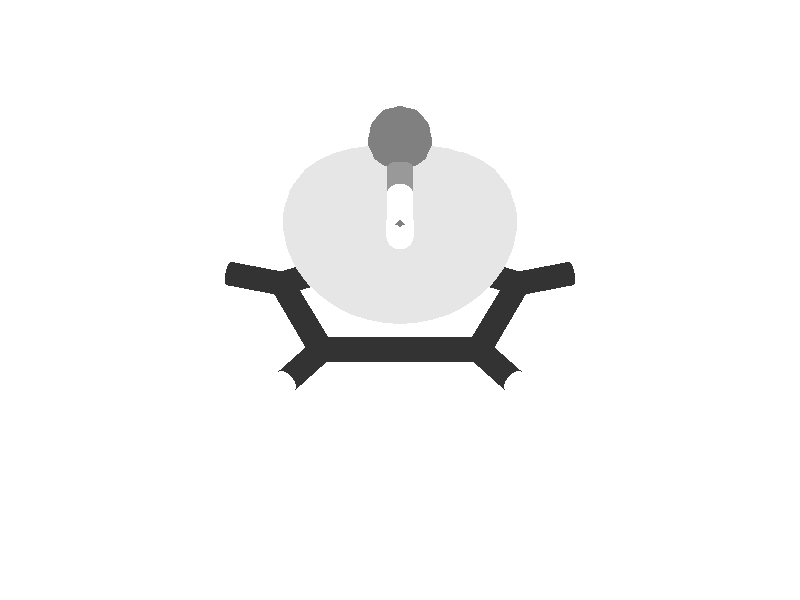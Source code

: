 camera {
 location <0.0, -3.0, -1.5>
 look_at <0.0, -0.04, 0.0>
 sky <0.0, 0.1, 0.0>
 angle 15
}
 light_source { <0, -9, 0> color rgb<0.7, 0.7, 0.7> shadowless}
 light_source { <0, 0, -9> color rgb<0.7, 0.7, 0.7> shadowless}
 background {<1, 1, 1>}
 #declare MeshBlue = texture {
 pigment { color rgb<0.9, 0.9, 0.9> }
 finish { ambient 0.2 diffuse 0.6 specular 0.9}
 }
 #declare MeshRed = texture {
 pigment { color rgb<0.5, 0.5, 0.5> }
 finish { ambient 0.2 diffuse 0.6 specular 0.9}
 }
 #declare BSAMBI = 0.2;
 #declare BSDIFF = 0.8;
 #declare BSSPEC = 0.8;
#declare colorA = 
 texture { 
 pigment { rgb<  1.0000  0.0000  0.0000 >}
 finish {ambient BSAMBI diffuse BSDIFF specular BSSPEC}
 }
#declare colorK = 
 texture { 
 pigment { rgb<  0.6  0.6  0.6 >}
 finish {ambient BSAMBI diffuse BSDIFF specular BSSPEC}
 }
#declare colorN = 
 texture { 
 pigment { rgb<  0.2  0.2  0.2 >}
 finish {ambient BSAMBI diffuse BSDIFF specular BSSPEC}
 }
#declare colorO = 
 texture { 
 pigment { rgb<  1.0  1.0  1.0 >}
 finish {ambient BSAMBI diffuse BSDIFF specular BSSPEC}
 }
 # declare molecule = union { 
 mesh {
 smooth_triangle {
<  0.000000, -0.166667, -0.235327>, < -0.781064, -0.218196, -0.585089>,
<  0.000000, -0.169514, -0.233333>, < -0.749311, -0.141910, -0.646834>,
< -0.002564, -0.166667, -0.233333>, < -0.722759, -0.211794, -0.657847>
 }
 smooth_triangle {
<  0.000000, -0.169514, -0.233333>, < -0.749311, -0.141910, -0.646834>,
<  0.000000, -0.166667, -0.235327>, < -0.781064, -0.218196, -0.585089>,
<  0.002564, -0.166667, -0.233333>, < -0.743914, -0.154963, -0.650060>
 }
 smooth_triangle {
<  0.000000, -0.166667, -0.235327>, < -0.781064, -0.218196, -0.585089>,
< -0.002564, -0.166667, -0.233333>, < -0.722759, -0.211794, -0.657847>,
<  0.000000, -0.163996, -0.233333>, < -0.723140, -0.263225, -0.638577>
 }
 smooth_triangle {
<  0.002564, -0.166667, -0.233333>, < -0.743914, -0.154963, -0.650060>,
<  0.000000, -0.166667, -0.235327>, < -0.781064, -0.218196, -0.585089>,
<  0.000000, -0.163996, -0.233333>, < -0.723140, -0.263225, -0.638577>
 }
 smooth_triangle {
<  0.000000, -0.169514, -0.233333>, < -0.749311, -0.141910, -0.646834>,
<  0.000000, -0.166667, -0.228616>, < -0.622638, -0.196441, -0.757452>,
< -0.002564, -0.166667, -0.233333>, < -0.722759, -0.211794, -0.657847>
 }
 smooth_triangle {
<  0.000000, -0.169514, -0.233333>, < -0.749311, -0.141910, -0.646834>,
<  0.002564, -0.166667, -0.233333>, < -0.743914, -0.154963, -0.650060>,
<  0.000000, -0.166667, -0.228616>, < -0.622638, -0.196441, -0.757452>
 }
 smooth_triangle {
< -0.002564, -0.166667, -0.233333>, < -0.722759, -0.211794, -0.657847>,
<  0.000000, -0.166667, -0.228616>, < -0.622638, -0.196441, -0.757452>,
<  0.000000, -0.163996, -0.233333>, < -0.723140, -0.263225, -0.638577>
 }
 smooth_triangle {
<  0.002564, -0.166667, -0.233333>, < -0.743914, -0.154963, -0.650060>,
<  0.000000, -0.163996, -0.233333>, < -0.723140, -0.263225, -0.638577>,
<  0.000000, -0.166667, -0.228616>, < -0.622638, -0.196441, -0.757452>
 }
 smooth_triangle {
< -0.066667, -0.216667, -0.200861>, < -0.377971, -0.506824, -0.774769>,
< -0.066667, -0.218163, -0.200000>, < -0.382457, -0.516968, -0.765814>,
< -0.069265, -0.216667, -0.200000>, < -0.402812, -0.508752, -0.760864>
 }
 smooth_triangle {
< -0.066667, -0.216667, -0.200861>, < -0.377971, -0.506824, -0.774769>,
< -0.050000, -0.216667, -0.203232>, < -0.198402, -0.465026, -0.862779>,
< -0.050000, -0.223697, -0.200000>, < -0.231832, -0.524069, -0.819516>
 }
 smooth_triangle {
< -0.066667, -0.218163, -0.200000>, < -0.382457, -0.516968, -0.765814>,
< -0.066667, -0.216667, -0.200861>, < -0.377971, -0.506824, -0.774769>,
< -0.050000, -0.223697, -0.200000>, < -0.231832, -0.524069, -0.819516>
 }
 smooth_triangle {
< -0.050000, -0.216667, -0.203232>, < -0.198402, -0.465026, -0.862779>,
< -0.033333, -0.216667, -0.202638>, < -0.041430, -0.367948, -0.928923>,
< -0.033333, -0.224978, -0.200000>, < -0.095802, -0.461046, -0.882190>
 }
 smooth_triangle {
< -0.050000, -0.223697, -0.200000>, < -0.231832, -0.524069, -0.819516>,
< -0.050000, -0.216667, -0.203232>, < -0.198402, -0.465026, -0.862779>,
< -0.033333, -0.224978, -0.200000>, < -0.095802, -0.461046, -0.882190>
 }
 smooth_triangle {
< -0.033333, -0.216667, -0.202638>, < -0.041430, -0.367948, -0.928923>,
< -0.016667, -0.216667, -0.201138>, <  0.052378, -0.225029, -0.972943>,
< -0.016667, -0.222381, -0.200000>, <  0.015992, -0.307238, -0.951498>
 }
 smooth_triangle {
< -0.033333, -0.224978, -0.200000>, < -0.095802, -0.461046, -0.882190>,
< -0.033333, -0.216667, -0.202638>, < -0.041430, -0.367948, -0.928923>,
< -0.016667, -0.222381, -0.200000>, <  0.015992, -0.307238, -0.951498>
 }
 smooth_triangle {
< -0.016667, -0.216667, -0.201138>, <  0.052378, -0.225029, -0.972943>,
<  0.000000, -0.216667, -0.200436>, <  0.059421, -0.089386, -0.994223>,
<  0.000000, -0.219501, -0.200000>, <  0.048752, -0.135317, -0.989602>
 }
 smooth_triangle {
< -0.016667, -0.222381, -0.200000>, <  0.015992, -0.307238, -0.951498>,
< -0.016667, -0.216667, -0.201138>, <  0.052378, -0.225029, -0.972943>,
<  0.000000, -0.219501, -0.200000>, <  0.048752, -0.135317, -0.989602>
 }
 smooth_triangle {
<  0.000000, -0.216667, -0.200436>, <  0.059421, -0.089386, -0.994223>,
<  0.016667, -0.216667, -0.201138>, <  0.000000, -0.016478, -0.999864>,
<  0.016667, -0.222381, -0.200000>, <  0.000000, -0.122550, -0.992462>
 }
 smooth_triangle {
<  0.000000, -0.219501, -0.200000>, <  0.048752, -0.135317, -0.989602>,
<  0.000000, -0.216667, -0.200436>, <  0.059421, -0.089386, -0.994223>,
<  0.016667, -0.222381, -0.200000>, <  0.000000, -0.122550, -0.992462>
 }
 smooth_triangle {
<  0.016667, -0.216667, -0.201138>, <  0.000000, -0.016478, -0.999864>,
<  0.033333, -0.216667, -0.202638>, < -0.075200, -0.046546, -0.996082>,
<  0.033333, -0.224978, -0.200000>, < -0.032109, -0.216102, -0.975843>
 }
 smooth_triangle {
<  0.016667, -0.222381, -0.200000>, <  0.000000, -0.122550, -0.992462>,
<  0.016667, -0.216667, -0.201138>, <  0.000000, -0.016478, -0.999864>,
<  0.033333, -0.224978, -0.200000>, < -0.032109, -0.216102, -0.975843>
 }
 smooth_triangle {
<  0.033333, -0.216667, -0.202638>, < -0.075200, -0.046546, -0.996082>,
<  0.050000, -0.216667, -0.203232>, < -0.077785, -0.193913, -0.977930>,
<  0.050000, -0.223697, -0.200000>, < -0.010372, -0.323225, -0.946265>
 }
 smooth_triangle {
<  0.033333, -0.224978, -0.200000>, < -0.032109, -0.216102, -0.975843>,
<  0.033333, -0.216667, -0.202638>, < -0.075200, -0.046546, -0.996082>,
<  0.050000, -0.223697, -0.200000>, < -0.010372, -0.323225, -0.946265>
 }
 smooth_triangle {
<  0.050000, -0.216667, -0.203232>, < -0.077785, -0.193913, -0.977930>,
<  0.066667, -0.216667, -0.200861>, <  0.066083, -0.385377, -0.920390>,
<  0.066667, -0.218163, -0.200000>, <  0.081028, -0.405403, -0.910540>
 }
 smooth_triangle {
<  0.050000, -0.223697, -0.200000>, < -0.010372, -0.323225, -0.946265>,
<  0.050000, -0.216667, -0.203232>, < -0.077785, -0.193913, -0.977930>,
<  0.066667, -0.218163, -0.200000>, <  0.081028, -0.405403, -0.910540>
 }
 smooth_triangle {
<  0.066667, -0.218163, -0.200000>, <  0.081028, -0.405403, -0.910540>,
<  0.066667, -0.216667, -0.200861>, <  0.066083, -0.385377, -0.920390>,
<  0.069265, -0.216667, -0.200000>, <  0.100215, -0.406825, -0.907993>
 }
 smooth_triangle {
< -0.083333, -0.200000, -0.203051>, < -0.542164, -0.379503, -0.749690>,
< -0.083333, -0.205944, -0.200000>, < -0.551538, -0.423239, -0.718801>,
< -0.088897, -0.200000, -0.200000>, < -0.602029, -0.375969, -0.704421>
 }
 smooth_triangle {
< -0.069265, -0.216667, -0.200000>, < -0.402812, -0.508752, -0.760864>,
< -0.083333, -0.205944, -0.200000>, < -0.551538, -0.423239, -0.718801>,
< -0.083333, -0.200000, -0.203051>, < -0.542164, -0.379503, -0.749690>
 }
 smooth_triangle {
< -0.069265, -0.216667, -0.200000>, < -0.402812, -0.508752, -0.760864>,
< -0.083333, -0.200000, -0.203051>, < -0.542164, -0.379503, -0.749690>,
< -0.066667, -0.216667, -0.200861>, < -0.377971, -0.506824, -0.774769>
 }
 smooth_triangle {
< -0.066667, -0.216667, -0.200861>, < -0.377971, -0.506824, -0.774769>,
< -0.083333, -0.200000, -0.203051>, < -0.542164, -0.379503, -0.749690>,
< -0.066667, -0.200000, -0.207863>, < -0.326478, -0.372444, -0.868733>
 }
 smooth_triangle {
< -0.050000, -0.216667, -0.203232>, < -0.198402, -0.465026, -0.862779>,
< -0.066667, -0.216667, -0.200861>, < -0.377971, -0.506824, -0.774769>,
< -0.050000, -0.200000, -0.207446>, < -0.098376, -0.319742, -0.942384>
 }
 smooth_triangle {
< -0.050000, -0.200000, -0.207446>, < -0.098376, -0.319742, -0.942384>,
< -0.066667, -0.216667, -0.200861>, < -0.377971, -0.506824, -0.774769>,
< -0.066667, -0.200000, -0.207863>, < -0.326478, -0.372444, -0.868733>
 }
 smooth_triangle {
< -0.033333, -0.216667, -0.202638>, < -0.041430, -0.367948, -0.928923>,
< -0.050000, -0.216667, -0.203232>, < -0.198402, -0.465026, -0.862779>,
< -0.033333, -0.200000, -0.204012>, <  0.090137, -0.207327, -0.974110>
 }
 smooth_triangle {
< -0.033333, -0.200000, -0.204012>, <  0.090137, -0.207327, -0.974110>,
< -0.050000, -0.216667, -0.203232>, < -0.198402, -0.465026, -0.862779>,
< -0.050000, -0.200000, -0.207446>, < -0.098376, -0.319742, -0.942384>
 }
 smooth_triangle {
< -0.016667, -0.216667, -0.201138>, <  0.052378, -0.225029, -0.972943>,
< -0.033333, -0.216667, -0.202638>, < -0.041430, -0.367948, -0.928923>,
< -0.016667, -0.200000, -0.200655>, <  0.161245, -0.070283, -0.984409>
 }
 smooth_triangle {
< -0.016667, -0.200000, -0.200655>, <  0.161245, -0.070283, -0.984409>,
< -0.033333, -0.216667, -0.202638>, < -0.041430, -0.367948, -0.928923>,
< -0.033333, -0.200000, -0.204012>, <  0.090137, -0.207327, -0.974110>
 }
 smooth_triangle {
< -0.008451, -0.200000, -0.200000>, <  0.135899, -0.009322, -0.990679>,
<  0.000000, -0.211057, -0.200000>, <  0.083828, -0.038780, -0.995725>,
<  0.000000, -0.216667, -0.200436>, <  0.059421, -0.089386, -0.994223>
 }
 smooth_triangle {
< -0.008451, -0.200000, -0.200000>, <  0.135899, -0.009322, -0.990679>,
<  0.000000, -0.216667, -0.200436>, <  0.059421, -0.089386, -0.994223>,
< -0.016667, -0.200000, -0.200655>, <  0.161245, -0.070283, -0.984409>
 }
 smooth_triangle {
< -0.016667, -0.200000, -0.200655>, <  0.161245, -0.070283, -0.984409>,
<  0.000000, -0.216667, -0.200436>, <  0.059421, -0.089386, -0.994223>,
< -0.016667, -0.216667, -0.201138>, <  0.052378, -0.225029, -0.972943>
 }
 smooth_triangle {
<  0.000000, -0.211057, -0.200000>, <  0.083828, -0.038780, -0.995725>,
<  0.008451, -0.200000, -0.200000>, <  0.058399,  0.070346, -0.995812>,
<  0.016667, -0.200000, -0.200655>, <  0.000000,  0.097079, -0.995277>
 }
 smooth_triangle {
<  0.000000, -0.211057, -0.200000>, <  0.083828, -0.038780, -0.995725>,
<  0.016667, -0.200000, -0.200655>, <  0.000000,  0.097079, -0.995277>,
<  0.000000, -0.216667, -0.200436>, <  0.059421, -0.089386, -0.994223>
 }
 smooth_triangle {
<  0.000000, -0.216667, -0.200436>, <  0.059421, -0.089386, -0.994223>,
<  0.016667, -0.200000, -0.200655>, <  0.000000,  0.097079, -0.995277>,
<  0.016667, -0.216667, -0.201138>, <  0.000000, -0.016478, -0.999864>
 }
 smooth_triangle {
<  0.033333, -0.216667, -0.202638>, < -0.075200, -0.046546, -0.996082>,
<  0.016667, -0.216667, -0.201138>, <  0.000000, -0.016478, -0.999864>,
<  0.033333, -0.200000, -0.204012>, < -0.161991,  0.108331, -0.980828>
 }
 smooth_triangle {
<  0.033333, -0.200000, -0.204012>, < -0.161991,  0.108331, -0.980828>,
<  0.016667, -0.216667, -0.201138>, <  0.000000, -0.016478, -0.999864>,
<  0.016667, -0.200000, -0.200655>, <  0.000000,  0.097079, -0.995277>
 }
 smooth_triangle {
<  0.050000, -0.216667, -0.203232>, < -0.077785, -0.193913, -0.977930>,
<  0.033333, -0.216667, -0.202638>, < -0.075200, -0.046546, -0.996082>,
<  0.050000, -0.200000, -0.207446>, < -0.269142,  0.016329, -0.962962>
 }
 smooth_triangle {
<  0.050000, -0.200000, -0.207446>, < -0.269142,  0.016329, -0.962962>,
<  0.033333, -0.216667, -0.202638>, < -0.075200, -0.046546, -0.996082>,
<  0.033333, -0.200000, -0.204012>, < -0.161991,  0.108331, -0.980828>
 }
 smooth_triangle {
<  0.066667, -0.216667, -0.200861>, <  0.066083, -0.385377, -0.920390>,
<  0.050000, -0.216667, -0.203232>, < -0.077785, -0.193913, -0.977930>,
<  0.066667, -0.200000, -0.207863>, < -0.160854, -0.172353, -0.971813>
 }
 smooth_triangle {
<  0.066667, -0.200000, -0.207863>, < -0.160854, -0.172353, -0.971813>,
<  0.050000, -0.216667, -0.203232>, < -0.077785, -0.193913, -0.977930>,
<  0.050000, -0.200000, -0.207446>, < -0.269142,  0.016329, -0.962962>
 }
 smooth_triangle {
<  0.083333, -0.205944, -0.200000>, <  0.233865, -0.403591, -0.884546>,
<  0.069265, -0.216667, -0.200000>, <  0.100215, -0.406825, -0.907993>,
<  0.066667, -0.216667, -0.200861>, <  0.066083, -0.385377, -0.920390>
 }
 smooth_triangle {
<  0.083333, -0.205944, -0.200000>, <  0.233865, -0.403591, -0.884546>,
<  0.066667, -0.216667, -0.200861>, <  0.066083, -0.385377, -0.920390>,
<  0.083333, -0.200000, -0.203051>, <  0.176180, -0.344143, -0.922240>
 }
 smooth_triangle {
<  0.083333, -0.200000, -0.203051>, <  0.176180, -0.344143, -0.922240>,
<  0.066667, -0.216667, -0.200861>, <  0.066083, -0.385377, -0.920390>,
<  0.066667, -0.200000, -0.207863>, < -0.160854, -0.172353, -0.971813>
 }
 smooth_triangle {
<  0.083333, -0.205944, -0.200000>, <  0.233865, -0.403591, -0.884546>,
<  0.083333, -0.200000, -0.203051>, <  0.176180, -0.344143, -0.922240>,
<  0.088897, -0.200000, -0.200000>, <  0.293493, -0.371812, -0.880692>
 }
 smooth_triangle {
< -0.083333, -0.183333, -0.208797>, < -0.527407, -0.237712, -0.815680>,
< -0.083333, -0.200000, -0.203051>, < -0.542164, -0.379503, -0.749690>,
< -0.088897, -0.200000, -0.200000>, < -0.602029, -0.375969, -0.704421>
 }
 smooth_triangle {
< -0.098287, -0.183333, -0.200000>, < -0.713658, -0.221906, -0.664418>,
< -0.083333, -0.183333, -0.208797>, < -0.527407, -0.237712, -0.815680>,
< -0.088897, -0.200000, -0.200000>, < -0.602029, -0.375969, -0.704421>
 }
 smooth_triangle {
< -0.066667, -0.200000, -0.207863>, < -0.326478, -0.372444, -0.868733>,
< -0.083333, -0.200000, -0.203051>, < -0.542164, -0.379503, -0.749690>,
< -0.066667, -0.183333, -0.211962>, < -0.280521, -0.236200, -0.930332>
 }
 smooth_triangle {
< -0.066667, -0.183333, -0.211962>, < -0.280521, -0.236200, -0.930332>,
< -0.083333, -0.200000, -0.203051>, < -0.542164, -0.379503, -0.749690>,
< -0.083333, -0.183333, -0.208797>, < -0.527407, -0.237712, -0.815680>
 }
 smooth_triangle {
< -0.050000, -0.200000, -0.207446>, < -0.098376, -0.319742, -0.942384>,
< -0.066667, -0.200000, -0.207863>, < -0.326478, -0.372444, -0.868733>,
< -0.050000, -0.183333, -0.209311>, < -0.011696, -0.200640, -0.979595>
 }
 smooth_triangle {
< -0.050000, -0.183333, -0.209311>, < -0.011696, -0.200640, -0.979595>,
< -0.066667, -0.200000, -0.207863>, < -0.326478, -0.372444, -0.868733>,
< -0.066667, -0.183333, -0.211962>, < -0.280521, -0.236200, -0.930332>
 }
 smooth_triangle {
< -0.033333, -0.200000, -0.204012>, <  0.090137, -0.207327, -0.974110>,
< -0.050000, -0.200000, -0.207446>, < -0.098376, -0.319742, -0.942384>,
< -0.033333, -0.183333, -0.203827>, <  0.183974, -0.127096, -0.974679>
 }
 smooth_triangle {
< -0.033333, -0.183333, -0.203827>, <  0.183974, -0.127096, -0.974679>,
< -0.050000, -0.200000, -0.207446>, < -0.098376, -0.319742, -0.942384>,
< -0.050000, -0.183333, -0.209311>, < -0.011696, -0.200640, -0.979595>
 }
 smooth_triangle {
< -0.019213, -0.183333, -0.200000>, <  0.214541, -0.058211, -0.974979>,
< -0.016667, -0.191633, -0.200000>, <  0.193404, -0.061627, -0.979182>,
< -0.016667, -0.200000, -0.200655>, <  0.161245, -0.070283, -0.984409>
 }
 smooth_triangle {
< -0.019213, -0.183333, -0.200000>, <  0.214541, -0.058211, -0.974979>,
< -0.016667, -0.200000, -0.200655>, <  0.161245, -0.070283, -0.984409>,
< -0.033333, -0.183333, -0.203827>, <  0.183974, -0.127096, -0.974679>
 }
 smooth_triangle {
< -0.033333, -0.183333, -0.203827>, <  0.183974, -0.127096, -0.974679>,
< -0.016667, -0.200000, -0.200655>, <  0.161245, -0.070283, -0.984409>,
< -0.033333, -0.200000, -0.204012>, <  0.090137, -0.207327, -0.974110>
 }
 smooth_triangle {
< -0.008451, -0.200000, -0.200000>, <  0.135899, -0.009322, -0.990679>,
< -0.016667, -0.200000, -0.200655>, <  0.161245, -0.070283, -0.984409>,
< -0.016667, -0.191633, -0.200000>, <  0.193404, -0.061627, -0.979182>
 }
 smooth_triangle {
<  0.016667, -0.200000, -0.200655>, <  0.000000,  0.097079, -0.995277>,
<  0.008451, -0.200000, -0.200000>, <  0.058399,  0.070346, -0.995812>,
<  0.016667, -0.191633, -0.200000>, <  0.000000,  0.063479, -0.997983>
 }
 smooth_triangle {
<  0.016667, -0.191633, -0.200000>, <  0.000000,  0.063479, -0.997983>,
<  0.019213, -0.183333, -0.200000>, < -0.025517,  0.036218, -0.999018>,
<  0.033333, -0.183333, -0.203827>, < -0.186155,  0.039142, -0.981740>
 }
 smooth_triangle {
<  0.016667, -0.191633, -0.200000>, <  0.000000,  0.063479, -0.997983>,
<  0.033333, -0.183333, -0.203827>, < -0.186155,  0.039142, -0.981740>,
<  0.016667, -0.200000, -0.200655>, <  0.000000,  0.097079, -0.995277>
 }
 smooth_triangle {
<  0.016667, -0.200000, -0.200655>, <  0.000000,  0.097079, -0.995277>,
<  0.033333, -0.183333, -0.203827>, < -0.186155,  0.039142, -0.981740>,
<  0.033333, -0.200000, -0.204012>, < -0.161991,  0.108331, -0.980828>
 }
 smooth_triangle {
<  0.050000, -0.200000, -0.207446>, < -0.269142,  0.016329, -0.962962>,
<  0.033333, -0.200000, -0.204012>, < -0.161991,  0.108331, -0.980828>,
<  0.050000, -0.183333, -0.209311>, < -0.385516,  0.008105, -0.922666>
 }
 smooth_triangle {
<  0.050000, -0.183333, -0.209311>, < -0.385516,  0.008105, -0.922666>,
<  0.033333, -0.200000, -0.204012>, < -0.161991,  0.108331, -0.980828>,
<  0.033333, -0.183333, -0.203827>, < -0.186155,  0.039142, -0.981740>
 }
 smooth_triangle {
<  0.066667, -0.200000, -0.207863>, < -0.160854, -0.172353, -0.971813>,
<  0.050000, -0.200000, -0.207446>, < -0.269142,  0.016329, -0.962962>,
<  0.066667, -0.183333, -0.211962>, < -0.347978, -0.090942, -0.933081>
 }
 smooth_triangle {
<  0.066667, -0.183333, -0.211962>, < -0.347978, -0.090942, -0.933081>,
<  0.050000, -0.200000, -0.207446>, < -0.269142,  0.016329, -0.962962>,
<  0.050000, -0.183333, -0.209311>, < -0.385516,  0.008105, -0.922666>
 }
 smooth_triangle {
<  0.083333, -0.200000, -0.203051>, <  0.176180, -0.344143, -0.922240>,
<  0.066667, -0.200000, -0.207863>, < -0.160854, -0.172353, -0.971813>,
<  0.083333, -0.183333, -0.208797>, <  0.022365, -0.202169, -0.979095>
 }
 smooth_triangle {
<  0.083333, -0.183333, -0.208797>, <  0.022365, -0.202169, -0.979095>,
<  0.066667, -0.200000, -0.207863>, < -0.160854, -0.172353, -0.971813>,
<  0.066667, -0.183333, -0.211962>, < -0.347978, -0.090942, -0.933081>
 }
 smooth_triangle {
<  0.098287, -0.183333, -0.200000>, <  0.452183, -0.246051, -0.857315>,
<  0.088897, -0.200000, -0.200000>, <  0.293493, -0.371812, -0.880692>,
<  0.083333, -0.200000, -0.203051>, <  0.176180, -0.344143, -0.922240>
 }
 smooth_triangle {
<  0.083333, -0.183333, -0.208797>, <  0.022365, -0.202169, -0.979095>,
<  0.098287, -0.183333, -0.200000>, <  0.452183, -0.246051, -0.857315>,
<  0.083333, -0.200000, -0.203051>, <  0.176180, -0.344143, -0.922240>
 }
 smooth_triangle {
< -0.100000, -0.166667, -0.201858>, < -0.743483, -0.069099, -0.665175>,
< -0.100000, -0.176247, -0.200000>, < -0.741585, -0.154714, -0.652775>,
< -0.102250, -0.166667, -0.200000>, < -0.765688, -0.066392, -0.639776>
 }
 smooth_triangle {
< -0.098287, -0.183333, -0.200000>, < -0.713658, -0.221906, -0.664418>,
< -0.100000, -0.176247, -0.200000>, < -0.741585, -0.154714, -0.652775>,
< -0.100000, -0.166667, -0.201858>, < -0.743483, -0.069099, -0.665175>
 }
 smooth_triangle {
< -0.098287, -0.183333, -0.200000>, < -0.713658, -0.221906, -0.664418>,
< -0.100000, -0.166667, -0.201858>, < -0.743483, -0.069099, -0.665175>,
< -0.083333, -0.183333, -0.208797>, < -0.527407, -0.237712, -0.815680>
 }
 smooth_triangle {
< -0.083333, -0.183333, -0.208797>, < -0.527407, -0.237712, -0.815680>,
< -0.100000, -0.166667, -0.201858>, < -0.743483, -0.069099, -0.665175>,
< -0.083333, -0.166667, -0.211766>, < -0.526863, -0.087578, -0.845426>
 }
 smooth_triangle {
< -0.066667, -0.183333, -0.211962>, < -0.280521, -0.236200, -0.930332>,
< -0.083333, -0.183333, -0.208797>, < -0.527407, -0.237712, -0.815680>,
< -0.066667, -0.166667, -0.214403>, < -0.266852, -0.100457, -0.958487>
 }
 smooth_triangle {
< -0.066667, -0.166667, -0.214403>, < -0.266852, -0.100457, -0.958487>,
< -0.083333, -0.183333, -0.208797>, < -0.527407, -0.237712, -0.815680>,
< -0.083333, -0.166667, -0.211766>, < -0.526863, -0.087578, -0.845426>
 }
 smooth_triangle {
< -0.050000, -0.183333, -0.209311>, < -0.011696, -0.200640, -0.979595>,
< -0.066667, -0.183333, -0.211962>, < -0.280521, -0.236200, -0.930332>,
< -0.050000, -0.166667, -0.210966>, <  0.018247, -0.105795, -0.994221>
 }
 smooth_triangle {
< -0.050000, -0.166667, -0.210966>, <  0.018247, -0.105795, -0.994221>,
< -0.066667, -0.183333, -0.211962>, < -0.280521, -0.236200, -0.930332>,
< -0.066667, -0.166667, -0.214403>, < -0.266852, -0.100457, -0.958487>
 }
 smooth_triangle {
< -0.033333, -0.183333, -0.203827>, <  0.183974, -0.127096, -0.974679>,
< -0.050000, -0.183333, -0.209311>, < -0.011696, -0.200640, -0.979595>,
< -0.033333, -0.166667, -0.204731>, <  0.216115, -0.101517, -0.971076>
 }
 smooth_triangle {
< -0.033333, -0.166667, -0.204731>, <  0.216115, -0.101517, -0.971076>,
< -0.050000, -0.183333, -0.209311>, < -0.011696, -0.200640, -0.979595>,
< -0.050000, -0.166667, -0.210966>, <  0.018247, -0.105795, -0.994221>
 }
 smooth_triangle {
< -0.016667, -0.166688, -0.200000>, <  0.239149, -0.095114, -0.966313>,
< -0.019213, -0.183333, -0.200000>, <  0.214541, -0.058211, -0.974979>,
< -0.033333, -0.183333, -0.203827>, <  0.183974, -0.127096, -0.974679>
 }
 smooth_triangle {
< -0.016667, -0.166688, -0.200000>, <  0.239149, -0.095114, -0.966313>,
< -0.033333, -0.183333, -0.203827>, <  0.183974, -0.127096, -0.974679>,
< -0.016667, -0.166667, -0.200001>, <  0.239174, -0.095174, -0.966301>
 }
 smooth_triangle {
< -0.016667, -0.166667, -0.200001>, <  0.239174, -0.095174, -0.966301>,
< -0.033333, -0.183333, -0.203827>, <  0.183974, -0.127096, -0.974679>,
< -0.033333, -0.166667, -0.204731>, <  0.216115, -0.101517, -0.971076>
 }
 smooth_triangle {
< -0.016667, -0.166688, -0.200000>, <  0.239149, -0.095114, -0.966313>,
< -0.016667, -0.166667, -0.200001>, <  0.239174, -0.095174, -0.966301>,
< -0.016660, -0.166667, -0.200000>, <  0.239131, -0.095176, -0.966312>
 }
 smooth_triangle {
<  0.016667, -0.166667, -0.200001>, <  0.000000, -0.129023, -0.991642>,
<  0.016667, -0.166688, -0.200000>, <  0.000000, -0.128783, -0.991673>,
<  0.016660, -0.166667, -0.200000>, <  0.000075, -0.129008, -0.991644>
 }
 smooth_triangle {
<  0.019213, -0.183333, -0.200000>, < -0.025517,  0.036218, -0.999018>,
<  0.016667, -0.166688, -0.200000>, <  0.000000, -0.128783, -0.991673>,
<  0.016667, -0.166667, -0.200001>, <  0.000000, -0.129023, -0.991642>
 }
 smooth_triangle {
<  0.019213, -0.183333, -0.200000>, < -0.025517,  0.036218, -0.999018>,
<  0.016667, -0.166667, -0.200001>, <  0.000000, -0.129023, -0.991642>,
<  0.033333, -0.183333, -0.203827>, < -0.186155,  0.039142, -0.981740>
 }
 smooth_triangle {
<  0.033333, -0.183333, -0.203827>, < -0.186155,  0.039142, -0.981740>,
<  0.016667, -0.166667, -0.200001>, <  0.000000, -0.129023, -0.991642>,
<  0.033333, -0.166667, -0.204731>, < -0.161596, -0.117663, -0.979817>
 }
 smooth_triangle {
<  0.050000, -0.183333, -0.209311>, < -0.385516,  0.008105, -0.922666>,
<  0.033333, -0.183333, -0.203827>, < -0.186155,  0.039142, -0.981740>,
<  0.050000, -0.166667, -0.210966>, < -0.412034, -0.122124, -0.902947>
 }
 smooth_triangle {
<  0.050000, -0.166667, -0.210966>, < -0.412034, -0.122124, -0.902947>,
<  0.033333, -0.183333, -0.203827>, < -0.186155,  0.039142, -0.981740>,
<  0.033333, -0.166667, -0.204731>, < -0.161596, -0.117663, -0.979817>
 }
 smooth_triangle {
<  0.066667, -0.183333, -0.211962>, < -0.347978, -0.090942, -0.933081>,
<  0.050000, -0.183333, -0.209311>, < -0.385516,  0.008105, -0.922666>,
<  0.066667, -0.166667, -0.214403>, < -0.407863, -0.115325, -0.905731>
 }
 smooth_triangle {
<  0.066667, -0.166667, -0.214403>, < -0.407863, -0.115325, -0.905731>,
<  0.050000, -0.183333, -0.209311>, < -0.385516,  0.008105, -0.922666>,
<  0.050000, -0.166667, -0.210966>, < -0.412034, -0.122124, -0.902947>
 }
 smooth_triangle {
<  0.083333, -0.183333, -0.208797>, <  0.022365, -0.202169, -0.979095>,
<  0.066667, -0.183333, -0.211962>, < -0.347978, -0.090942, -0.933081>,
<  0.083333, -0.166667, -0.211766>, < -0.035240, -0.106908, -0.993644>
 }
 smooth_triangle {
<  0.083333, -0.166667, -0.211766>, < -0.035240, -0.106908, -0.993644>,
<  0.066667, -0.183333, -0.211962>, < -0.347978, -0.090942, -0.933081>,
<  0.066667, -0.166667, -0.214403>, < -0.407863, -0.115325, -0.905731>
 }
 smooth_triangle {
<  0.100000, -0.176247, -0.200000>, <  0.501935, -0.176224, -0.846762>,
<  0.098287, -0.183333, -0.200000>, <  0.452183, -0.246051, -0.857315>,
<  0.083333, -0.183333, -0.208797>, <  0.022365, -0.202169, -0.979095>
 }
 smooth_triangle {
<  0.100000, -0.176247, -0.200000>, <  0.501935, -0.176224, -0.846762>,
<  0.083333, -0.183333, -0.208797>, <  0.022365, -0.202169, -0.979095>,
<  0.100000, -0.166667, -0.201858>, <  0.491886, -0.079926, -0.866983>
 }
 smooth_triangle {
<  0.100000, -0.166667, -0.201858>, <  0.491886, -0.079926, -0.866983>,
<  0.083333, -0.183333, -0.208797>, <  0.022365, -0.202169, -0.979095>,
<  0.083333, -0.166667, -0.211766>, < -0.035240, -0.106908, -0.993644>
 }
 smooth_triangle {
<  0.100000, -0.176247, -0.200000>, <  0.501935, -0.176224, -0.846762>,
<  0.100000, -0.166667, -0.201858>, <  0.491886, -0.079926, -0.866983>,
<  0.102250, -0.166667, -0.200000>, <  0.542005, -0.075873, -0.836943>
 }
 smooth_triangle {
< -0.100000, -0.150000, -0.201535>, < -0.756345,  0.085252, -0.648595>,
< -0.100000, -0.166667, -0.201858>, < -0.743483, -0.069099, -0.665175>,
< -0.102250, -0.166667, -0.200000>, < -0.765688, -0.066392, -0.639776>
 }
 smooth_triangle {
< -0.101795, -0.150000, -0.200000>, < -0.773509,  0.087018, -0.627783>,
< -0.100000, -0.150000, -0.201535>, < -0.756345,  0.085252, -0.648595>,
< -0.102250, -0.166667, -0.200000>, < -0.765688, -0.066392, -0.639776>
 }
 smooth_triangle {
< -0.083333, -0.166667, -0.211766>, < -0.526863, -0.087578, -0.845426>,
< -0.100000, -0.166667, -0.201858>, < -0.743483, -0.069099, -0.665175>,
< -0.083333, -0.150000, -0.212141>, < -0.546249,  0.067816, -0.834873>
 }
 smooth_triangle {
< -0.083333, -0.150000, -0.212141>, < -0.546249,  0.067816, -0.834873>,
< -0.100000, -0.166667, -0.201858>, < -0.743483, -0.069099, -0.665175>,
< -0.100000, -0.150000, -0.201535>, < -0.756345,  0.085252, -0.648595>
 }
 smooth_triangle {
< -0.066667, -0.166667, -0.214403>, < -0.266852, -0.100457, -0.958487>,
< -0.083333, -0.166667, -0.211766>, < -0.526863, -0.087578, -0.845426>,
< -0.066667, -0.150000, -0.215644>, < -0.297194,  0.040405, -0.953962>
 }
 smooth_triangle {
< -0.066667, -0.150000, -0.215644>, < -0.297194,  0.040405, -0.953962>,
< -0.083333, -0.166667, -0.211766>, < -0.526863, -0.087578, -0.845426>,
< -0.083333, -0.150000, -0.212141>, < -0.546249,  0.067816, -0.834873>
 }
 smooth_triangle {
< -0.050000, -0.166667, -0.210966>, <  0.018247, -0.105795, -0.994221>,
< -0.066667, -0.166667, -0.214403>, < -0.266852, -0.100457, -0.958487>,
< -0.050000, -0.150000, -0.213226>, < -0.024831, -0.008455, -0.999656>
 }
 smooth_triangle {
< -0.050000, -0.150000, -0.213226>, < -0.024831, -0.008455, -0.999656>,
< -0.066667, -0.166667, -0.214403>, < -0.266852, -0.100457, -0.958487>,
< -0.066667, -0.150000, -0.215644>, < -0.297194,  0.040405, -0.953962>
 }
 smooth_triangle {
< -0.033333, -0.166667, -0.204731>, <  0.216115, -0.101517, -0.971076>,
< -0.050000, -0.166667, -0.210966>, <  0.018247, -0.105795, -0.994221>,
< -0.033333, -0.150000, -0.207703>, <  0.182702, -0.080685, -0.979852>
 }
 smooth_triangle {
< -0.033333, -0.150000, -0.207703>, <  0.182702, -0.080685, -0.979852>,
< -0.050000, -0.166667, -0.210966>, <  0.018247, -0.105795, -0.994221>,
< -0.050000, -0.150000, -0.213226>, < -0.024831, -0.008455, -0.999656>
 }
 smooth_triangle {
< -0.016667, -0.166667, -0.200001>, <  0.239174, -0.095174, -0.966301>,
< -0.033333, -0.166667, -0.204731>, <  0.216115, -0.101517, -0.971076>,
< -0.016667, -0.150000, -0.203032>, <  0.230635, -0.153724, -0.960821>
 }
 smooth_triangle {
< -0.016667, -0.150000, -0.203032>, <  0.230635, -0.153724, -0.960821>,
< -0.033333, -0.166667, -0.204731>, <  0.216115, -0.101517, -0.971076>,
< -0.033333, -0.150000, -0.207703>, <  0.182702, -0.080685, -0.979852>
 }
 smooth_triangle {
<  0.000000, -0.157257, -0.200000>, <  0.155379, -0.150919, -0.976259>,
< -0.016660, -0.166667, -0.200000>, <  0.239131, -0.095176, -0.966312>,
< -0.016667, -0.166667, -0.200001>, <  0.239174, -0.095174, -0.966301>
 }
 smooth_triangle {
<  0.000000, -0.157257, -0.200000>, <  0.155379, -0.150919, -0.976259>,
< -0.016667, -0.166667, -0.200001>, <  0.239174, -0.095174, -0.966301>,
<  0.000000, -0.150000, -0.201399>, <  0.153155, -0.207981, -0.966068>
 }
 smooth_triangle {
<  0.000000, -0.150000, -0.201399>, <  0.153155, -0.207981, -0.966068>,
< -0.016667, -0.166667, -0.200001>, <  0.239174, -0.095174, -0.966301>,
< -0.016667, -0.150000, -0.203032>, <  0.230635, -0.153724, -0.960821>
 }
 smooth_triangle {
<  0.016660, -0.166667, -0.200000>, <  0.000075, -0.129008, -0.991644>,
<  0.000000, -0.157257, -0.200000>, <  0.155379, -0.150919, -0.976259>,
<  0.000000, -0.150000, -0.201399>, <  0.153155, -0.207981, -0.966068>
 }
 smooth_triangle {
<  0.016660, -0.166667, -0.200000>, <  0.000075, -0.129008, -0.991644>,
<  0.000000, -0.150000, -0.201399>, <  0.153155, -0.207981, -0.966068>,
<  0.016667, -0.166667, -0.200001>, <  0.000000, -0.129023, -0.991642>
 }
 smooth_triangle {
<  0.016667, -0.166667, -0.200001>, <  0.000000, -0.129023, -0.991642>,
<  0.000000, -0.150000, -0.201399>, <  0.153155, -0.207981, -0.966068>,
<  0.016667, -0.150000, -0.203032>, <  0.000000, -0.214878, -0.976641>
 }
 smooth_triangle {
<  0.033333, -0.166667, -0.204731>, < -0.161596, -0.117663, -0.979817>,
<  0.016667, -0.166667, -0.200001>, <  0.000000, -0.129023, -0.991642>,
<  0.033333, -0.150000, -0.207703>, < -0.212695, -0.275762, -0.937399>
 }
 smooth_triangle {
<  0.033333, -0.150000, -0.207703>, < -0.212695, -0.275762, -0.937399>,
<  0.016667, -0.166667, -0.200001>, <  0.000000, -0.129023, -0.991642>,
<  0.016667, -0.150000, -0.203032>, <  0.000000, -0.214878, -0.976641>
 }
 smooth_triangle {
<  0.050000, -0.166667, -0.210966>, < -0.412034, -0.122124, -0.902947>,
<  0.033333, -0.166667, -0.204731>, < -0.161596, -0.117663, -0.979817>,
<  0.050000, -0.150000, -0.213226>, < -0.388975, -0.251100, -0.886367>
 }
 smooth_triangle {
<  0.050000, -0.150000, -0.213226>, < -0.388975, -0.251100, -0.886367>,
<  0.033333, -0.166667, -0.204731>, < -0.161596, -0.117663, -0.979817>,
<  0.033333, -0.150000, -0.207703>, < -0.212695, -0.275762, -0.937399>
 }
 smooth_triangle {
<  0.066667, -0.166667, -0.214403>, < -0.407863, -0.115325, -0.905731>,
<  0.050000, -0.166667, -0.210966>, < -0.412034, -0.122124, -0.902947>,
<  0.066667, -0.150000, -0.215644>, < -0.328131, -0.137615, -0.934555>
 }
 smooth_triangle {
<  0.066667, -0.150000, -0.215644>, < -0.328131, -0.137615, -0.934555>,
<  0.050000, -0.166667, -0.210966>, < -0.412034, -0.122124, -0.902947>,
<  0.050000, -0.150000, -0.213226>, < -0.388975, -0.251100, -0.886367>
 }
 smooth_triangle {
<  0.083333, -0.166667, -0.211766>, < -0.035240, -0.106908, -0.993644>,
<  0.066667, -0.166667, -0.214403>, < -0.407863, -0.115325, -0.905731>,
<  0.083333, -0.150000, -0.212141>, <  0.046462, -0.001987, -0.998918>
 }
 smooth_triangle {
<  0.083333, -0.150000, -0.212141>, <  0.046462, -0.001987, -0.998918>,
<  0.066667, -0.166667, -0.214403>, < -0.407863, -0.115325, -0.905731>,
<  0.066667, -0.150000, -0.215644>, < -0.328131, -0.137615, -0.934555>
 }
 smooth_triangle {
<  0.100000, -0.166667, -0.201858>, <  0.491886, -0.079926, -0.866983>,
<  0.083333, -0.166667, -0.211766>, < -0.035240, -0.106908, -0.993644>,
<  0.100000, -0.150000, -0.201535>, <  0.531663,  0.100462, -0.840977>
 }
 smooth_triangle {
<  0.100000, -0.150000, -0.201535>, <  0.531663,  0.100462, -0.840977>,
<  0.083333, -0.166667, -0.211766>, < -0.035240, -0.106908, -0.993644>,
<  0.083333, -0.150000, -0.212141>, <  0.046462, -0.001987, -0.998918>
 }
 smooth_triangle {
<  0.101795, -0.150000, -0.200000>, <  0.568284,  0.106242, -0.815945>,
<  0.102250, -0.166667, -0.200000>, <  0.542005, -0.075873, -0.836943>,
<  0.100000, -0.166667, -0.201858>, <  0.491886, -0.079926, -0.866983>
 }
 smooth_triangle {
<  0.100000, -0.150000, -0.201535>, <  0.531663,  0.100462, -0.840977>,
<  0.101795, -0.150000, -0.200000>, <  0.568284,  0.106242, -0.815945>,
<  0.100000, -0.166667, -0.201858>, <  0.491886, -0.079926, -0.866983>
 }
 smooth_triangle {
< -0.100000, -0.150000, -0.201535>, < -0.756345,  0.085252, -0.648595>,
< -0.101795, -0.150000, -0.200000>, < -0.773509,  0.087018, -0.627783>,
< -0.100000, -0.143461, -0.200000>, < -0.765047,  0.142969, -0.627904>
 }
 smooth_triangle {
< -0.100000, -0.143461, -0.200000>, < -0.765047,  0.142969, -0.627904>,
< -0.097168, -0.133333, -0.200000>, < -0.738972,  0.237830, -0.630363>,
< -0.083333, -0.133333, -0.209523>, < -0.580757,  0.225632, -0.782184>
 }
 smooth_triangle {
< -0.100000, -0.143461, -0.200000>, < -0.765047,  0.142969, -0.627904>,
< -0.083333, -0.133333, -0.209523>, < -0.580757,  0.225632, -0.782184>,
< -0.100000, -0.150000, -0.201535>, < -0.756345,  0.085252, -0.648595>
 }
 smooth_triangle {
< -0.100000, -0.150000, -0.201535>, < -0.756345,  0.085252, -0.648595>,
< -0.083333, -0.133333, -0.209523>, < -0.580757,  0.225632, -0.782184>,
< -0.083333, -0.150000, -0.212141>, < -0.546249,  0.067816, -0.834873>
 }
 smooth_triangle {
< -0.066667, -0.150000, -0.215644>, < -0.297194,  0.040405, -0.953962>,
< -0.083333, -0.150000, -0.212141>, < -0.546249,  0.067816, -0.834873>,
< -0.066667, -0.133333, -0.214972>, < -0.359163,  0.192602, -0.913185>
 }
 smooth_triangle {
< -0.066667, -0.133333, -0.214972>, < -0.359163,  0.192602, -0.913185>,
< -0.083333, -0.150000, -0.212141>, < -0.546249,  0.067816, -0.834873>,
< -0.083333, -0.133333, -0.209523>, < -0.580757,  0.225632, -0.782184>
 }
 smooth_triangle {
< -0.050000, -0.150000, -0.213226>, < -0.024831, -0.008455, -0.999656>,
< -0.066667, -0.150000, -0.215644>, < -0.297194,  0.040405, -0.953962>,
< -0.050000, -0.133333, -0.215018>, < -0.124669,  0.122002, -0.984669>
 }
 smooth_triangle {
< -0.050000, -0.133333, -0.215018>, < -0.124669,  0.122002, -0.984669>,
< -0.066667, -0.150000, -0.215644>, < -0.297194,  0.040405, -0.953962>,
< -0.066667, -0.133333, -0.214972>, < -0.359163,  0.192602, -0.913185>
 }
 smooth_triangle {
< -0.033333, -0.150000, -0.207703>, <  0.182702, -0.080685, -0.979852>,
< -0.050000, -0.150000, -0.213226>, < -0.024831, -0.008455, -0.999656>,
< -0.033333, -0.133333, -0.211763>, <  0.077005, -0.002819, -0.997027>
 }
 smooth_triangle {
< -0.033333, -0.133333, -0.211763>, <  0.077005, -0.002819, -0.997027>,
< -0.050000, -0.150000, -0.213226>, < -0.024831, -0.008455, -0.999656>,
< -0.050000, -0.133333, -0.215018>, < -0.124669,  0.122002, -0.984669>
 }
 smooth_triangle {
< -0.016667, -0.150000, -0.203032>, <  0.230635, -0.153724, -0.960821>,
< -0.033333, -0.150000, -0.207703>, <  0.182702, -0.080685, -0.979852>,
< -0.016667, -0.133333, -0.208239>, <  0.165231, -0.155618, -0.973900>
 }
 smooth_triangle {
< -0.016667, -0.133333, -0.208239>, <  0.165231, -0.155618, -0.973900>,
< -0.033333, -0.150000, -0.207703>, <  0.182702, -0.080685, -0.979852>,
< -0.033333, -0.133333, -0.211763>, <  0.077005, -0.002819, -0.997027>
 }
 smooth_triangle {
<  0.000000, -0.150000, -0.201399>, <  0.153155, -0.207981, -0.966068>,
< -0.016667, -0.150000, -0.203032>, <  0.230635, -0.153724, -0.960821>,
<  0.000000, -0.133333, -0.206816>, <  0.125779, -0.285542, -0.950077>
 }
 smooth_triangle {
<  0.000000, -0.133333, -0.206816>, <  0.125779, -0.285542, -0.950077>,
< -0.016667, -0.150000, -0.203032>, <  0.230635, -0.153724, -0.960821>,
< -0.016667, -0.133333, -0.208239>, <  0.165231, -0.155618, -0.973900>
 }
 smooth_triangle {
<  0.016667, -0.150000, -0.203032>, <  0.000000, -0.214878, -0.976641>,
<  0.000000, -0.150000, -0.201399>, <  0.153155, -0.207981, -0.966068>,
<  0.016667, -0.133333, -0.208239>, <  0.000000, -0.361735, -0.932281>
 }
 smooth_triangle {
<  0.016667, -0.133333, -0.208239>, <  0.000000, -0.361735, -0.932281>,
<  0.000000, -0.150000, -0.201399>, <  0.153155, -0.207981, -0.966068>,
<  0.000000, -0.133333, -0.206816>, <  0.125779, -0.285542, -0.950077>
 }
 smooth_triangle {
<  0.033333, -0.150000, -0.207703>, < -0.212695, -0.275762, -0.937399>,
<  0.016667, -0.150000, -0.203032>, <  0.000000, -0.214878, -0.976641>,
<  0.033333, -0.133333, -0.211763>, < -0.161094, -0.372175, -0.914076>
 }
 smooth_triangle {
<  0.033333, -0.133333, -0.211763>, < -0.161094, -0.372175, -0.914076>,
<  0.016667, -0.150000, -0.203032>, <  0.000000, -0.214878, -0.976641>,
<  0.016667, -0.133333, -0.208239>, <  0.000000, -0.361735, -0.932281>
 }
 smooth_triangle {
<  0.050000, -0.150000, -0.213226>, < -0.388975, -0.251100, -0.886367>,
<  0.033333, -0.150000, -0.207703>, < -0.212695, -0.275762, -0.937399>,
<  0.050000, -0.133333, -0.215018>, < -0.250201, -0.254671, -0.934100>
 }
 smooth_triangle {
<  0.050000, -0.133333, -0.215018>, < -0.250201, -0.254671, -0.934100>,
<  0.033333, -0.150000, -0.207703>, < -0.212695, -0.275762, -0.937399>,
<  0.033333, -0.133333, -0.211763>, < -0.161094, -0.372175, -0.914076>
 }
 smooth_triangle {
<  0.066667, -0.150000, -0.215644>, < -0.328131, -0.137615, -0.934555>,
<  0.050000, -0.150000, -0.213226>, < -0.388975, -0.251100, -0.886367>,
<  0.066667, -0.133333, -0.214972>, < -0.128873, -0.041233, -0.990803>
 }
 smooth_triangle {
<  0.066667, -0.133333, -0.214972>, < -0.128873, -0.041233, -0.990803>,
<  0.050000, -0.150000, -0.213226>, < -0.388975, -0.251100, -0.886367>,
<  0.050000, -0.133333, -0.215018>, < -0.250201, -0.254671, -0.934100>
 }
 smooth_triangle {
<  0.083333, -0.150000, -0.212141>, <  0.046462, -0.001987, -0.998918>,
<  0.066667, -0.150000, -0.215644>, < -0.328131, -0.137615, -0.934555>,
<  0.083333, -0.133333, -0.209523>, <  0.217758,  0.172092, -0.960711>
 }
 smooth_triangle {
<  0.083333, -0.133333, -0.209523>, <  0.217758,  0.172092, -0.960711>,
<  0.066667, -0.150000, -0.215644>, < -0.328131, -0.137615, -0.934555>,
<  0.066667, -0.133333, -0.214972>, < -0.128873, -0.041233, -0.990803>
 }
 smooth_triangle {
<  0.097168, -0.133333, -0.200000>, <  0.530223,  0.275679, -0.801788>,
<  0.100000, -0.143461, -0.200000>, <  0.560534,  0.173174, -0.809823>,
<  0.100000, -0.150000, -0.201535>, <  0.531663,  0.100462, -0.840977>
 }
 smooth_triangle {
<  0.097168, -0.133333, -0.200000>, <  0.530223,  0.275679, -0.801788>,
<  0.100000, -0.150000, -0.201535>, <  0.531663,  0.100462, -0.840977>,
<  0.083333, -0.133333, -0.209523>, <  0.217758,  0.172092, -0.960711>
 }
 smooth_triangle {
<  0.083333, -0.133333, -0.209523>, <  0.217758,  0.172092, -0.960711>,
<  0.100000, -0.150000, -0.201535>, <  0.531663,  0.100462, -0.840977>,
<  0.083333, -0.150000, -0.212141>, <  0.046462, -0.001987, -0.998918>
 }
 smooth_triangle {
<  0.101795, -0.150000, -0.200000>, <  0.568284,  0.106242, -0.815945>,
<  0.100000, -0.150000, -0.201535>, <  0.531663,  0.100462, -0.840977>,
<  0.100000, -0.143461, -0.200000>, <  0.560534,  0.173174, -0.809823>
 }
 smooth_triangle {
< -0.083333, -0.116667, -0.203162>, < -0.618675,  0.380679, -0.687258>,
< -0.083333, -0.133333, -0.209523>, < -0.580757,  0.225632, -0.782184>,
< -0.097168, -0.133333, -0.200000>, < -0.738972,  0.237830, -0.630363>
 }
 smooth_triangle {
< -0.087882, -0.116667, -0.200000>, < -0.662789,  0.384536, -0.642529>,
< -0.083333, -0.116667, -0.203162>, < -0.618675,  0.380679, -0.687258>,
< -0.097168, -0.133333, -0.200000>, < -0.738972,  0.237830, -0.630363>
 }
 smooth_triangle {
< -0.066667, -0.133333, -0.214972>, < -0.359163,  0.192602, -0.913185>,
< -0.083333, -0.133333, -0.209523>, < -0.580757,  0.225632, -0.782184>,
< -0.066667, -0.116667, -0.211027>, < -0.428481,  0.354701, -0.831018>
 }
 smooth_triangle {
< -0.066667, -0.116667, -0.211027>, < -0.428481,  0.354701, -0.831018>,
< -0.083333, -0.133333, -0.209523>, < -0.580757,  0.225632, -0.782184>,
< -0.083333, -0.116667, -0.203162>, < -0.618675,  0.380679, -0.687258>
 }
 smooth_triangle {
< -0.050000, -0.133333, -0.215018>, < -0.124669,  0.122002, -0.984669>,
< -0.066667, -0.133333, -0.214972>, < -0.359163,  0.192602, -0.913185>,
< -0.050000, -0.116667, -0.214039>, < -0.237396,  0.292601, -0.926298>
 }
 smooth_triangle {
< -0.050000, -0.116667, -0.214039>, < -0.237396,  0.292601, -0.926298>,
< -0.066667, -0.133333, -0.214972>, < -0.359163,  0.192602, -0.913185>,
< -0.066667, -0.116667, -0.211027>, < -0.428481,  0.354701, -0.831018>
 }
 smooth_triangle {
< -0.033333, -0.133333, -0.211763>, <  0.077005, -0.002819, -0.997027>,
< -0.050000, -0.133333, -0.215018>, < -0.124669,  0.122002, -0.984669>,
< -0.033333, -0.116667, -0.213841>, < -0.067769,  0.175998, -0.982055>
 }
 smooth_triangle {
< -0.033333, -0.116667, -0.213841>, < -0.067769,  0.175998, -0.982055>,
< -0.050000, -0.133333, -0.215018>, < -0.124669,  0.122002, -0.984669>,
< -0.050000, -0.116667, -0.214039>, < -0.237396,  0.292601, -0.926298>
 }
 smooth_triangle {
< -0.016667, -0.133333, -0.208239>, <  0.165231, -0.155618, -0.973900>,
< -0.033333, -0.133333, -0.211763>, <  0.077005, -0.002819, -0.997027>,
< -0.016667, -0.116667, -0.212485>, <  0.040180,  0.008765, -0.999154>
 }
 smooth_triangle {
< -0.016667, -0.116667, -0.212485>, <  0.040180,  0.008765, -0.999154>,
< -0.033333, -0.133333, -0.211763>, <  0.077005, -0.002819, -0.997027>,
< -0.033333, -0.116667, -0.213841>, < -0.067769,  0.175998, -0.982055>
 }
 smooth_triangle {
<  0.000000, -0.133333, -0.206816>, <  0.125779, -0.285542, -0.950077>,
< -0.016667, -0.133333, -0.208239>, <  0.165231, -0.155618, -0.973900>,
<  0.000000, -0.116667, -0.211794>, <  0.056058, -0.152807, -0.986665>
 }
 smooth_triangle {
<  0.000000, -0.116667, -0.211794>, <  0.056058, -0.152807, -0.986665>,
< -0.016667, -0.133333, -0.208239>, <  0.165231, -0.155618, -0.973900>,
< -0.016667, -0.116667, -0.212485>, <  0.040180,  0.008765, -0.999154>
 }
 smooth_triangle {
<  0.016667, -0.133333, -0.208239>, <  0.000000, -0.361735, -0.932281>,
<  0.000000, -0.133333, -0.206816>, <  0.125779, -0.285542, -0.950077>,
<  0.016667, -0.116667, -0.212485>, <  0.000000, -0.236654, -0.971594>
 }
 smooth_triangle {
<  0.016667, -0.116667, -0.212485>, <  0.000000, -0.236654, -0.971594>,
<  0.000000, -0.133333, -0.206816>, <  0.125779, -0.285542, -0.950077>,
<  0.000000, -0.116667, -0.211794>, <  0.056058, -0.152807, -0.986665>
 }
 smooth_triangle {
<  0.033333, -0.133333, -0.211763>, < -0.161094, -0.372175, -0.914076>,
<  0.016667, -0.133333, -0.208239>, <  0.000000, -0.361735, -0.932281>,
<  0.033333, -0.116667, -0.213841>, < -0.067325, -0.193807, -0.978727>
 }
 smooth_triangle {
<  0.033333, -0.116667, -0.213841>, < -0.067325, -0.193807, -0.978727>,
<  0.016667, -0.133333, -0.208239>, <  0.000000, -0.361735, -0.932281>,
<  0.016667, -0.116667, -0.212485>, <  0.000000, -0.236654, -0.971594>
 }
 smooth_triangle {
<  0.050000, -0.133333, -0.215018>, < -0.250201, -0.254671, -0.934100>,
<  0.033333, -0.133333, -0.211763>, < -0.161094, -0.372175, -0.914076>,
<  0.050000, -0.116667, -0.214039>, < -0.056095, -0.018534, -0.998253>
 }
 smooth_triangle {
<  0.050000, -0.116667, -0.214039>, < -0.056095, -0.018534, -0.998253>,
<  0.033333, -0.133333, -0.211763>, < -0.161094, -0.372175, -0.914076>,
<  0.033333, -0.116667, -0.213841>, < -0.067325, -0.193807, -0.978727>
 }
 smooth_triangle {
<  0.066667, -0.133333, -0.214972>, < -0.128873, -0.041233, -0.990803>,
<  0.050000, -0.133333, -0.215018>, < -0.250201, -0.254671, -0.934100>,
<  0.066667, -0.116667, -0.211027>, <  0.104089,  0.214914, -0.971070>
 }
 smooth_triangle {
<  0.066667, -0.116667, -0.211027>, <  0.104089,  0.214914, -0.971070>,
<  0.050000, -0.133333, -0.215018>, < -0.250201, -0.254671, -0.934100>,
<  0.050000, -0.116667, -0.214039>, < -0.056095, -0.018534, -0.998253>
 }
 smooth_triangle {
<  0.083333, -0.133333, -0.209523>, <  0.217758,  0.172092, -0.960711>,
<  0.066667, -0.133333, -0.214972>, < -0.128873, -0.041233, -0.990803>,
<  0.083333, -0.116667, -0.203162>, <  0.373868,  0.395548, -0.838907>
 }
 smooth_triangle {
<  0.083333, -0.116667, -0.203162>, <  0.373868,  0.395548, -0.838907>,
<  0.066667, -0.133333, -0.214972>, < -0.128873, -0.041233, -0.990803>,
<  0.066667, -0.116667, -0.211027>, <  0.104089,  0.214914, -0.971070>
 }
 smooth_triangle {
<  0.087882, -0.116667, -0.200000>, <  0.444317,  0.423067, -0.789681>,
<  0.097168, -0.133333, -0.200000>, <  0.530223,  0.275679, -0.801788>,
<  0.083333, -0.133333, -0.209523>, <  0.217758,  0.172092, -0.960711>
 }
 smooth_triangle {
<  0.083333, -0.116667, -0.203162>, <  0.373868,  0.395548, -0.838907>,
<  0.087882, -0.116667, -0.200000>, <  0.444317,  0.423067, -0.789681>,
<  0.083333, -0.133333, -0.209523>, <  0.217758,  0.172092, -0.960711>
 }
 smooth_triangle {
< -0.083333, -0.116667, -0.203162>, < -0.618675,  0.380679, -0.687258>,
< -0.087882, -0.116667, -0.200000>, < -0.662789,  0.384536, -0.642529>,
< -0.083333, -0.111192, -0.200000>, < -0.632011,  0.424434, -0.648397>
 }
 smooth_triangle {
< -0.083333, -0.111192, -0.200000>, < -0.632011,  0.424434, -0.648397>,
< -0.071655, -0.100000, -0.200000>, < -0.531414,  0.520829, -0.668084>,
< -0.066667, -0.100000, -0.202630>, < -0.486260,  0.514381, -0.706374>
 }
 smooth_triangle {
< -0.083333, -0.111192, -0.200000>, < -0.632011,  0.424434, -0.648397>,
< -0.066667, -0.100000, -0.202630>, < -0.486260,  0.514381, -0.706374>,
< -0.083333, -0.116667, -0.203162>, < -0.618675,  0.380679, -0.687258>
 }
 smooth_triangle {
< -0.083333, -0.116667, -0.203162>, < -0.618675,  0.380679, -0.687258>,
< -0.066667, -0.100000, -0.202630>, < -0.486260,  0.514381, -0.706374>,
< -0.066667, -0.116667, -0.211027>, < -0.428481,  0.354701, -0.831018>
 }
 smooth_triangle {
< -0.050000, -0.116667, -0.214039>, < -0.237396,  0.292601, -0.926298>,
< -0.066667, -0.116667, -0.211027>, < -0.428481,  0.354701, -0.831018>,
< -0.050000, -0.100000, -0.208340>, < -0.326668,  0.477518, -0.815638>
 }
 smooth_triangle {
< -0.050000, -0.100000, -0.208340>, < -0.326668,  0.477518, -0.815638>,
< -0.066667, -0.116667, -0.211027>, < -0.428481,  0.354701, -0.831018>,
< -0.066667, -0.100000, -0.202630>, < -0.486260,  0.514381, -0.706374>
 }
 smooth_triangle {
< -0.033333, -0.116667, -0.213841>, < -0.067769,  0.175998, -0.982055>,
< -0.050000, -0.116667, -0.214039>, < -0.237396,  0.292601, -0.926298>,
< -0.033333, -0.100000, -0.210865>, < -0.187038,  0.408423, -0.893425>
 }
 smooth_triangle {
< -0.033333, -0.100000, -0.210865>, < -0.187038,  0.408423, -0.893425>,
< -0.050000, -0.116667, -0.214039>, < -0.237396,  0.292601, -0.926298>,
< -0.050000, -0.100000, -0.208340>, < -0.326668,  0.477518, -0.815638>
 }
 smooth_triangle {
< -0.016667, -0.116667, -0.212485>, <  0.040180,  0.008765, -0.999154>,
< -0.033333, -0.116667, -0.213841>, < -0.067769,  0.175998, -0.982055>,
< -0.016667, -0.100000, -0.211605>, < -0.082115,  0.309125, -0.947470>
 }
 smooth_triangle {
< -0.016667, -0.100000, -0.211605>, < -0.082115,  0.309125, -0.947470>,
< -0.033333, -0.116667, -0.213841>, < -0.067769,  0.175998, -0.982055>,
< -0.033333, -0.100000, -0.210865>, < -0.187038,  0.408423, -0.893425>
 }
 smooth_triangle {
<  0.000000, -0.116667, -0.211794>, <  0.056058, -0.152807, -0.986665>,
< -0.016667, -0.116667, -0.212485>, <  0.040180,  0.008765, -0.999154>,
<  0.000000, -0.100000, -0.211701>, < -0.022995,  0.209903, -0.977452>
 }
 smooth_triangle {
<  0.000000, -0.100000, -0.211701>, < -0.022995,  0.209903, -0.977452>,
< -0.016667, -0.116667, -0.212485>, <  0.040180,  0.008765, -0.999154>,
< -0.016667, -0.100000, -0.211605>, < -0.082115,  0.309125, -0.947470>
 }
 smooth_triangle {
<  0.016667, -0.116667, -0.212485>, <  0.000000, -0.236654, -0.971594>,
<  0.000000, -0.116667, -0.211794>, <  0.056058, -0.152807, -0.986665>,
<  0.016667, -0.100000, -0.211605>, <  0.000000,  0.168631, -0.985679>
 }
 smooth_triangle {
<  0.016667, -0.100000, -0.211605>, <  0.000000,  0.168631, -0.985679>,
<  0.000000, -0.116667, -0.211794>, <  0.056058, -0.152807, -0.986665>,
<  0.000000, -0.100000, -0.211701>, < -0.022995,  0.209903, -0.977452>
 }
 smooth_triangle {
<  0.033333, -0.116667, -0.213841>, < -0.067325, -0.193807, -0.978727>,
<  0.016667, -0.116667, -0.212485>, <  0.000000, -0.236654, -0.971594>,
<  0.033333, -0.100000, -0.210865>, <  0.026493,  0.225618, -0.973856>
 }
 smooth_triangle {
<  0.033333, -0.100000, -0.210865>, <  0.026493,  0.225618, -0.973856>,
<  0.016667, -0.116667, -0.212485>, <  0.000000, -0.236654, -0.971594>,
<  0.016667, -0.100000, -0.211605>, <  0.000000,  0.168631, -0.985679>
 }
 smooth_triangle {
<  0.050000, -0.116667, -0.214039>, < -0.056095, -0.018534, -0.998253>,
<  0.033333, -0.116667, -0.213841>, < -0.067325, -0.193807, -0.978727>,
<  0.050000, -0.100000, -0.208340>, <  0.106122,  0.360235, -0.926806>
 }
 smooth_triangle {
<  0.050000, -0.100000, -0.208340>, <  0.106122,  0.360235, -0.926806>,
<  0.033333, -0.116667, -0.213841>, < -0.067325, -0.193807, -0.978727>,
<  0.033333, -0.100000, -0.210865>, <  0.026493,  0.225618, -0.973856>
 }
 smooth_triangle {
<  0.066667, -0.116667, -0.211027>, <  0.104089,  0.214914, -0.971070>,
<  0.050000, -0.116667, -0.214039>, < -0.056095, -0.018534, -0.998253>,
<  0.066667, -0.100000, -0.202630>, <  0.258901,  0.503528, -0.824276>
 }
 smooth_triangle {
<  0.066667, -0.100000, -0.202630>, <  0.258901,  0.503528, -0.824276>,
<  0.050000, -0.116667, -0.214039>, < -0.056095, -0.018534, -0.998253>,
<  0.050000, -0.100000, -0.208340>, <  0.106122,  0.360235, -0.926806>
 }
 smooth_triangle {
<  0.071655, -0.100000, -0.200000>, <  0.313462,  0.535851, -0.783968>,
<  0.083333, -0.111192, -0.200000>, <  0.407474,  0.460564, -0.788572>,
<  0.083333, -0.116667, -0.203162>, <  0.373868,  0.395548, -0.838907>
 }
 smooth_triangle {
<  0.071655, -0.100000, -0.200000>, <  0.313462,  0.535851, -0.783968>,
<  0.083333, -0.116667, -0.203162>, <  0.373868,  0.395548, -0.838907>,
<  0.066667, -0.100000, -0.202630>, <  0.258901,  0.503528, -0.824276>
 }
 smooth_triangle {
<  0.066667, -0.100000, -0.202630>, <  0.258901,  0.503528, -0.824276>,
<  0.083333, -0.116667, -0.203162>, <  0.373868,  0.395548, -0.838907>,
<  0.066667, -0.116667, -0.211027>, <  0.104089,  0.214914, -0.971070>
 }
 smooth_triangle {
<  0.087882, -0.116667, -0.200000>, <  0.444317,  0.423067, -0.789681>,
<  0.083333, -0.116667, -0.203162>, <  0.373868,  0.395548, -0.838907>,
<  0.083333, -0.111192, -0.200000>, <  0.407474,  0.460564, -0.788572>
 }
 smooth_triangle {
< -0.066667, -0.100000, -0.202630>, < -0.486260,  0.514381, -0.706374>,
< -0.071655, -0.100000, -0.200000>, < -0.531414,  0.520829, -0.668084>,
< -0.066667, -0.096153, -0.200000>, < -0.498133,  0.544453, -0.674859>
 }
 smooth_triangle {
< -0.050000, -0.100000, -0.208340>, < -0.326668,  0.477518, -0.815638>,
< -0.066667, -0.100000, -0.202630>, < -0.486260,  0.514381, -0.706374>,
< -0.066667, -0.096153, -0.200000>, < -0.498133,  0.544453, -0.674859>
 }
 smooth_triangle {
< -0.050000, -0.086910, -0.200000>, < -0.374754,  0.605898, -0.701746>,
< -0.050000, -0.100000, -0.208340>, < -0.326668,  0.477518, -0.815638>,
< -0.066667, -0.096153, -0.200000>, < -0.498133,  0.544453, -0.674859>
 }
 smooth_triangle {
< -0.050000, -0.086910, -0.200000>, < -0.374754,  0.605898, -0.701746>,
< -0.039953, -0.083333, -0.200000>, < -0.304777,  0.629453, -0.714772>,
< -0.033333, -0.083333, -0.201684>, < -0.258721,  0.616381, -0.743732>
 }
 smooth_triangle {
< -0.050000, -0.086910, -0.200000>, < -0.374754,  0.605898, -0.701746>,
< -0.033333, -0.083333, -0.201684>, < -0.258721,  0.616381, -0.743732>,
< -0.050000, -0.100000, -0.208340>, < -0.326668,  0.477518, -0.815638>
 }
 smooth_triangle {
< -0.050000, -0.100000, -0.208340>, < -0.326668,  0.477518, -0.815638>,
< -0.033333, -0.083333, -0.201684>, < -0.258721,  0.616381, -0.743732>,
< -0.033333, -0.100000, -0.210865>, < -0.187038,  0.408423, -0.893425>
 }
 smooth_triangle {
< -0.016667, -0.100000, -0.211605>, < -0.082115,  0.309125, -0.947470>,
< -0.033333, -0.100000, -0.210865>, < -0.187038,  0.408423, -0.893425>,
< -0.016667, -0.083333, -0.203939>, < -0.154466,  0.579558, -0.800158>
 }
 smooth_triangle {
< -0.016667, -0.083333, -0.203939>, < -0.154466,  0.579558, -0.800158>,
< -0.033333, -0.100000, -0.210865>, < -0.187038,  0.408423, -0.893425>,
< -0.033333, -0.083333, -0.201684>, < -0.258721,  0.616381, -0.743732>
 }
 smooth_triangle {
<  0.000000, -0.100000, -0.211701>, < -0.022995,  0.209903, -0.977452>,
< -0.016667, -0.100000, -0.211605>, < -0.082115,  0.309125, -0.947470>,
<  0.000000, -0.083333, -0.204598>, < -0.071400,  0.549227, -0.832617>
 }
 smooth_triangle {
<  0.000000, -0.083333, -0.204598>, < -0.071400,  0.549227, -0.832617>,
< -0.016667, -0.100000, -0.211605>, < -0.082115,  0.309125, -0.947470>,
< -0.016667, -0.083333, -0.203939>, < -0.154466,  0.579558, -0.800158>
 }
 smooth_triangle {
<  0.016667, -0.100000, -0.211605>, <  0.000000,  0.168631, -0.985679>,
<  0.000000, -0.100000, -0.211701>, < -0.022995,  0.209903, -0.977452>,
<  0.016667, -0.083333, -0.203939>, <  0.000000,  0.547442, -0.836844>
 }
 smooth_triangle {
<  0.016667, -0.083333, -0.203939>, <  0.000000,  0.547442, -0.836844>,
<  0.000000, -0.100000, -0.211701>, < -0.022995,  0.209903, -0.977452>,
<  0.000000, -0.083333, -0.204598>, < -0.071400,  0.549227, -0.832617>
 }
 smooth_triangle {
<  0.033333, -0.100000, -0.210865>, <  0.026493,  0.225618, -0.973856>,
<  0.016667, -0.100000, -0.211605>, <  0.000000,  0.168631, -0.985679>,
<  0.033333, -0.083333, -0.201684>, <  0.078849,  0.585902, -0.806537>
 }
 smooth_triangle {
<  0.033333, -0.083333, -0.201684>, <  0.078849,  0.585902, -0.806537>,
<  0.016667, -0.100000, -0.211605>, <  0.000000,  0.168631, -0.985679>,
<  0.016667, -0.083333, -0.203939>, <  0.000000,  0.547442, -0.836844>
 }
 smooth_triangle {
<  0.039953, -0.083333, -0.200000>, <  0.117483,  0.612793, -0.781461>,
<  0.050000, -0.086910, -0.200000>, <  0.170722,  0.589382, -0.789609>,
<  0.050000, -0.100000, -0.208340>, <  0.106122,  0.360235, -0.926806>
 }
 smooth_triangle {
<  0.039953, -0.083333, -0.200000>, <  0.117483,  0.612793, -0.781461>,
<  0.050000, -0.100000, -0.208340>, <  0.106122,  0.360235, -0.926806>,
<  0.033333, -0.083333, -0.201684>, <  0.078849,  0.585902, -0.806537>
 }
 smooth_triangle {
<  0.033333, -0.083333, -0.201684>, <  0.078849,  0.585902, -0.806537>,
<  0.050000, -0.100000, -0.208340>, <  0.106122,  0.360235, -0.926806>,
<  0.033333, -0.100000, -0.210865>, <  0.026493,  0.225618, -0.973856>
 }
 smooth_triangle {
<  0.066667, -0.100000, -0.202630>, <  0.258901,  0.503528, -0.824276>,
<  0.050000, -0.100000, -0.208340>, <  0.106122,  0.360235, -0.926806>,
<  0.050000, -0.086910, -0.200000>, <  0.170722,  0.589382, -0.789609>
 }
 smooth_triangle {
<  0.066667, -0.096153, -0.200000>, <  0.277902,  0.551929, -0.786222>,
<  0.066667, -0.100000, -0.202630>, <  0.258901,  0.503528, -0.824276>,
<  0.050000, -0.086910, -0.200000>, <  0.170722,  0.589382, -0.789609>
 }
 smooth_triangle {
<  0.071655, -0.100000, -0.200000>, <  0.313462,  0.535851, -0.783968>,
<  0.066667, -0.100000, -0.202630>, <  0.258901,  0.503528, -0.824276>,
<  0.066667, -0.096153, -0.200000>, <  0.277902,  0.551929, -0.786222>
 }
 smooth_triangle {
< -0.033333, -0.083333, -0.201684>, < -0.258721,  0.616381, -0.743732>,
< -0.039953, -0.083333, -0.200000>, < -0.304777,  0.629453, -0.714772>,
< -0.033333, -0.081017, -0.200000>, < -0.265517,  0.637117, -0.723590>
 }
 smooth_triangle {
< -0.016667, -0.083333, -0.203939>, < -0.154466,  0.579558, -0.800158>,
< -0.033333, -0.083333, -0.201684>, < -0.258721,  0.616381, -0.743732>,
< -0.033333, -0.081017, -0.200000>, < -0.265517,  0.637117, -0.723590>
 }
 smooth_triangle {
< -0.016667, -0.077722, -0.200000>, < -0.168339,  0.640859, -0.748974>,
< -0.016667, -0.083333, -0.203939>, < -0.154466,  0.579558, -0.800158>,
< -0.033333, -0.081017, -0.200000>, < -0.265517,  0.637117, -0.723590>
 }
 smooth_triangle {
<  0.000000, -0.083333, -0.204598>, < -0.071400,  0.549227, -0.832617>,
< -0.016667, -0.083333, -0.203939>, < -0.154466,  0.579558, -0.800158>,
< -0.016667, -0.077722, -0.200000>, < -0.168339,  0.640859, -0.748974>
 }
 smooth_triangle {
<  0.000000, -0.076687, -0.200000>, < -0.081227,  0.634025, -0.769035>,
<  0.000000, -0.083333, -0.204598>, < -0.071400,  0.549227, -0.832617>,
< -0.016667, -0.077722, -0.200000>, < -0.168339,  0.640859, -0.748974>
 }
 smooth_triangle {
<  0.016667, -0.083333, -0.203939>, <  0.000000,  0.547442, -0.836844>,
<  0.000000, -0.083333, -0.204598>, < -0.071400,  0.549227, -0.832617>,
<  0.000000, -0.076687, -0.200000>, < -0.081227,  0.634025, -0.769035>
 }
 smooth_triangle {
<  0.016667, -0.077722, -0.200000>, <  0.000000,  0.623607, -0.781738>,
<  0.016667, -0.083333, -0.203939>, <  0.000000,  0.547442, -0.836844>,
<  0.000000, -0.076687, -0.200000>, < -0.081227,  0.634025, -0.769035>
 }
 smooth_triangle {
<  0.033333, -0.083333, -0.201684>, <  0.078849,  0.585902, -0.806537>,
<  0.016667, -0.083333, -0.203939>, <  0.000000,  0.547442, -0.836844>,
<  0.016667, -0.077722, -0.200000>, <  0.000000,  0.623607, -0.781738>
 }
 smooth_triangle {
<  0.033333, -0.081017, -0.200000>, <  0.082406,  0.615382, -0.783910>,
<  0.033333, -0.083333, -0.201684>, <  0.078849,  0.585902, -0.806537>,
<  0.016667, -0.077722, -0.200000>, <  0.000000,  0.623607, -0.781738>
 }
 smooth_triangle {
<  0.039953, -0.083333, -0.200000>, <  0.117483,  0.612793, -0.781461>,
<  0.033333, -0.083333, -0.201684>, <  0.078849,  0.585902, -0.806537>,
<  0.033333, -0.081017, -0.200000>, <  0.082406,  0.615382, -0.783910>
 }
 smooth_triangle {
< -0.016667, -0.250000, -0.184488>, < -0.130954, -0.742117, -0.657353>,
< -0.016667, -0.251241, -0.183333>, < -0.133837, -0.754025, -0.643065>,
< -0.025905, -0.250000, -0.183333>, < -0.179021, -0.755704, -0.629971>
 }
 smooth_triangle {
< -0.016667, -0.250000, -0.184488>, < -0.130954, -0.742117, -0.657353>,
<  0.000000, -0.250000, -0.185118>, < -0.060112, -0.723647, -0.687547>,
<  0.000000, -0.251947, -0.183333>, < -0.062840, -0.745526, -0.663507>
 }
 smooth_triangle {
< -0.016667, -0.251241, -0.183333>, < -0.133837, -0.754025, -0.643065>,
< -0.016667, -0.250000, -0.184488>, < -0.130954, -0.742117, -0.657353>,
<  0.000000, -0.251947, -0.183333>, < -0.062840, -0.745526, -0.663507>
 }
 smooth_triangle {
<  0.000000, -0.250000, -0.185118>, < -0.060112, -0.723647, -0.687547>,
<  0.016667, -0.250000, -0.184488>, <  0.000000, -0.724310, -0.689475>,
<  0.016667, -0.251241, -0.183333>, <  0.000000, -0.739249, -0.673432>
 }
 smooth_triangle {
<  0.000000, -0.251947, -0.183333>, < -0.062840, -0.745526, -0.663507>,
<  0.000000, -0.250000, -0.185118>, < -0.060112, -0.723647, -0.687547>,
<  0.016667, -0.251241, -0.183333>, <  0.000000, -0.739249, -0.673432>
 }
 smooth_triangle {
<  0.016667, -0.251241, -0.183333>, <  0.000000, -0.739249, -0.673432>,
<  0.016667, -0.250000, -0.184488>, <  0.000000, -0.724310, -0.689475>,
<  0.025905, -0.250000, -0.183333>, <  0.035904, -0.739840, -0.671824>
 }
 smooth_triangle {
< -0.066667, -0.233333, -0.187943>, < -0.442435, -0.655919, -0.611573>,
< -0.066667, -0.238097, -0.183333>, < -0.458947, -0.690318, -0.559311>,
< -0.074775, -0.233333, -0.183333>, < -0.521810, -0.658696, -0.542065>
 }
 smooth_triangle {
< -0.066667, -0.233333, -0.187943>, < -0.442435, -0.655919, -0.611573>,
< -0.050000, -0.233333, -0.193733>, < -0.283461, -0.629804, -0.723186>,
< -0.050000, -0.244907, -0.183333>, < -0.328671, -0.734624, -0.593551>
 }
 smooth_triangle {
< -0.066667, -0.238097, -0.183333>, < -0.458947, -0.690318, -0.559311>,
< -0.066667, -0.233333, -0.187943>, < -0.442435, -0.655919, -0.611573>,
< -0.050000, -0.244907, -0.183333>, < -0.328671, -0.734624, -0.593551>
 }
 smooth_triangle {
< -0.050000, -0.233333, -0.193733>, < -0.283461, -0.629804, -0.723186>,
< -0.033333, -0.233333, -0.196103>, < -0.153777, -0.575085, -0.803511>,
< -0.033333, -0.248995, -0.183333>, < -0.220399, -0.753903, -0.618915>
 }
 smooth_triangle {
< -0.050000, -0.244907, -0.183333>, < -0.328671, -0.734624, -0.593551>,
< -0.050000, -0.233333, -0.193733>, < -0.283461, -0.629804, -0.723186>,
< -0.033333, -0.248995, -0.183333>, < -0.220399, -0.753903, -0.618915>
 }
 smooth_triangle {
< -0.025905, -0.250000, -0.183333>, < -0.179021, -0.755704, -0.629971>,
< -0.033333, -0.248995, -0.183333>, < -0.220399, -0.753903, -0.618915>,
< -0.033333, -0.233333, -0.196103>, < -0.153777, -0.575085, -0.803511>
 }
 smooth_triangle {
< -0.025905, -0.250000, -0.183333>, < -0.179021, -0.755704, -0.629971>,
< -0.033333, -0.233333, -0.196103>, < -0.153777, -0.575085, -0.803511>,
< -0.016667, -0.250000, -0.184488>, < -0.130954, -0.742117, -0.657353>
 }
 smooth_triangle {
< -0.016667, -0.250000, -0.184488>, < -0.130954, -0.742117, -0.657353>,
< -0.033333, -0.233333, -0.196103>, < -0.153777, -0.575085, -0.803511>,
< -0.016667, -0.233333, -0.196665>, < -0.061683, -0.496332, -0.865938>
 }
 smooth_triangle {
<  0.000000, -0.250000, -0.185118>, < -0.060112, -0.723647, -0.687547>,
< -0.016667, -0.250000, -0.184488>, < -0.130954, -0.742117, -0.657353>,
<  0.000000, -0.233333, -0.196690>, < -0.013780, -0.417035, -0.908786>
 }
 smooth_triangle {
<  0.000000, -0.233333, -0.196690>, < -0.013780, -0.417035, -0.908786>,
< -0.016667, -0.250000, -0.184488>, < -0.130954, -0.742117, -0.657353>,
< -0.016667, -0.233333, -0.196665>, < -0.061683, -0.496332, -0.865938>
 }
 smooth_triangle {
<  0.016667, -0.250000, -0.184488>, <  0.000000, -0.724310, -0.689475>,
<  0.000000, -0.250000, -0.185118>, < -0.060112, -0.723647, -0.687547>,
<  0.016667, -0.233333, -0.196665>, <  0.000000, -0.382480, -0.923964>
 }
 smooth_triangle {
<  0.016667, -0.233333, -0.196665>, <  0.000000, -0.382480, -0.923964>,
<  0.000000, -0.250000, -0.185118>, < -0.060112, -0.723647, -0.687547>,
<  0.000000, -0.233333, -0.196690>, < -0.013780, -0.417035, -0.908786>
 }
 smooth_triangle {
<  0.033333, -0.248995, -0.183333>, <  0.066086, -0.735405, -0.674397>,
<  0.025905, -0.250000, -0.183333>, <  0.035904, -0.739840, -0.671824>,
<  0.016667, -0.250000, -0.184488>, <  0.000000, -0.724310, -0.689475>
 }
 smooth_triangle {
<  0.033333, -0.248995, -0.183333>, <  0.066086, -0.735405, -0.674397>,
<  0.016667, -0.250000, -0.184488>, <  0.000000, -0.724310, -0.689475>,
<  0.033333, -0.233333, -0.196103>, <  0.016431, -0.427041, -0.904083>
 }
 smooth_triangle {
<  0.033333, -0.233333, -0.196103>, <  0.016431, -0.427041, -0.904083>,
<  0.016667, -0.250000, -0.184488>, <  0.000000, -0.724310, -0.689475>,
<  0.016667, -0.233333, -0.196665>, <  0.000000, -0.382480, -0.923964>
 }
 smooth_triangle {
<  0.033333, -0.233333, -0.196103>, <  0.016431, -0.427041, -0.904083>,
<  0.050000, -0.233333, -0.193733>, <  0.085262, -0.537349, -0.839039>,
<  0.050000, -0.244907, -0.183333>, <  0.147676, -0.727407, -0.670128>
 }
 smooth_triangle {
<  0.033333, -0.248995, -0.183333>, <  0.066086, -0.735405, -0.674397>,
<  0.033333, -0.233333, -0.196103>, <  0.016431, -0.427041, -0.904083>,
<  0.050000, -0.244907, -0.183333>, <  0.147676, -0.727407, -0.670128>
 }
 smooth_triangle {
<  0.050000, -0.233333, -0.193733>, <  0.085262, -0.537349, -0.839039>,
<  0.066667, -0.233333, -0.187943>, <  0.234590, -0.656768, -0.716675>,
<  0.066667, -0.238097, -0.183333>, <  0.262202, -0.714024, -0.649169>
 }
 smooth_triangle {
<  0.050000, -0.244907, -0.183333>, <  0.147676, -0.727407, -0.670128>,
<  0.050000, -0.233333, -0.193733>, <  0.085262, -0.537349, -0.839039>,
<  0.066667, -0.238097, -0.183333>, <  0.262202, -0.714024, -0.649169>
 }
 smooth_triangle {
<  0.066667, -0.238097, -0.183333>, <  0.262202, -0.714024, -0.649169>,
<  0.066667, -0.233333, -0.187943>, <  0.234590, -0.656768, -0.716675>,
<  0.074775, -0.233333, -0.183333>, <  0.329234, -0.698056, -0.635863>
 }
 smooth_triangle {
< -0.083333, -0.216667, -0.192643>, < -0.580124, -0.520605, -0.626439>,
< -0.083333, -0.227101, -0.183333>, < -0.609718, -0.599708, -0.518261>,
< -0.094319, -0.216667, -0.183333>, < -0.707527, -0.511974, -0.487122>
 }
 smooth_triangle {
< -0.074775, -0.233333, -0.183333>, < -0.521810, -0.658696, -0.542065>,
< -0.083333, -0.227101, -0.183333>, < -0.609718, -0.599708, -0.518261>,
< -0.083333, -0.216667, -0.192643>, < -0.580124, -0.520605, -0.626439>
 }
 smooth_triangle {
< -0.066667, -0.233333, -0.187943>, < -0.442435, -0.655919, -0.611573>,
< -0.074775, -0.233333, -0.183333>, < -0.521810, -0.658696, -0.542065>,
< -0.083333, -0.216667, -0.192643>, < -0.580124, -0.520605, -0.626439>
 }
 smooth_triangle {
< -0.066667, -0.233333, -0.187943>, < -0.442435, -0.655919, -0.611573>,
< -0.083333, -0.216667, -0.192643>, < -0.580124, -0.520605, -0.626439>,
< -0.069265, -0.216667, -0.200000>, < -0.402812, -0.508752, -0.760864>
 }
 smooth_triangle {
< -0.066667, -0.233333, -0.187943>, < -0.442435, -0.655919, -0.611573>,
< -0.069265, -0.216667, -0.200000>, < -0.402812, -0.508752, -0.760864>,
< -0.066667, -0.218163, -0.200000>, < -0.382457, -0.516968, -0.765814>
 }
 smooth_triangle {
< -0.050000, -0.223697, -0.200000>, < -0.231832, -0.524069, -0.819516>,
< -0.066667, -0.233333, -0.187943>, < -0.442435, -0.655919, -0.611573>,
< -0.066667, -0.218163, -0.200000>, < -0.382457, -0.516968, -0.765814>
 }
 smooth_triangle {
< -0.050000, -0.233333, -0.193733>, < -0.283461, -0.629804, -0.723186>,
< -0.066667, -0.233333, -0.187943>, < -0.442435, -0.655919, -0.611573>,
< -0.050000, -0.223697, -0.200000>, < -0.231832, -0.524069, -0.819516>
 }
 smooth_triangle {
< -0.033333, -0.224978, -0.200000>, < -0.095802, -0.461046, -0.882190>,
< -0.050000, -0.233333, -0.193733>, < -0.283461, -0.629804, -0.723186>,
< -0.050000, -0.223697, -0.200000>, < -0.231832, -0.524069, -0.819516>
 }
 smooth_triangle {
< -0.033333, -0.233333, -0.196103>, < -0.153777, -0.575085, -0.803511>,
< -0.050000, -0.233333, -0.193733>, < -0.283461, -0.629804, -0.723186>,
< -0.033333, -0.224978, -0.200000>, < -0.095802, -0.461046, -0.882190>
 }
 smooth_triangle {
< -0.016667, -0.222381, -0.200000>, <  0.015992, -0.307238, -0.951498>,
< -0.033333, -0.233333, -0.196103>, < -0.153777, -0.575085, -0.803511>,
< -0.033333, -0.224978, -0.200000>, < -0.095802, -0.461046, -0.882190>
 }
 smooth_triangle {
< -0.016667, -0.233333, -0.196665>, < -0.061683, -0.496332, -0.865938>,
< -0.033333, -0.233333, -0.196103>, < -0.153777, -0.575085, -0.803511>,
< -0.016667, -0.222381, -0.200000>, <  0.015992, -0.307238, -0.951498>
 }
 smooth_triangle {
<  0.000000, -0.219501, -0.200000>, <  0.048752, -0.135317, -0.989602>,
< -0.016667, -0.233333, -0.196665>, < -0.061683, -0.496332, -0.865938>,
< -0.016667, -0.222381, -0.200000>, <  0.015992, -0.307238, -0.951498>
 }
 smooth_triangle {
<  0.000000, -0.233333, -0.196690>, < -0.013780, -0.417035, -0.908786>,
< -0.016667, -0.233333, -0.196665>, < -0.061683, -0.496332, -0.865938>,
<  0.000000, -0.219501, -0.200000>, <  0.048752, -0.135317, -0.989602>
 }
 smooth_triangle {
<  0.016667, -0.222381, -0.200000>, <  0.000000, -0.122550, -0.992462>,
<  0.000000, -0.233333, -0.196690>, < -0.013780, -0.417035, -0.908786>,
<  0.000000, -0.219501, -0.200000>, <  0.048752, -0.135317, -0.989602>
 }
 smooth_triangle {
<  0.016667, -0.233333, -0.196665>, <  0.000000, -0.382480, -0.923964>,
<  0.000000, -0.233333, -0.196690>, < -0.013780, -0.417035, -0.908786>,
<  0.016667, -0.222381, -0.200000>, <  0.000000, -0.122550, -0.992462>
 }
 smooth_triangle {
<  0.033333, -0.224978, -0.200000>, < -0.032109, -0.216102, -0.975843>,
<  0.016667, -0.233333, -0.196665>, <  0.000000, -0.382480, -0.923964>,
<  0.016667, -0.222381, -0.200000>, <  0.000000, -0.122550, -0.992462>
 }
 smooth_triangle {
<  0.033333, -0.233333, -0.196103>, <  0.016431, -0.427041, -0.904083>,
<  0.016667, -0.233333, -0.196665>, <  0.000000, -0.382480, -0.923964>,
<  0.033333, -0.224978, -0.200000>, < -0.032109, -0.216102, -0.975843>
 }
 smooth_triangle {
<  0.050000, -0.223697, -0.200000>, < -0.010372, -0.323225, -0.946265>,
<  0.033333, -0.233333, -0.196103>, <  0.016431, -0.427041, -0.904083>,
<  0.033333, -0.224978, -0.200000>, < -0.032109, -0.216102, -0.975843>
 }
 smooth_triangle {
<  0.050000, -0.233333, -0.193733>, <  0.085262, -0.537349, -0.839039>,
<  0.033333, -0.233333, -0.196103>, <  0.016431, -0.427041, -0.904083>,
<  0.050000, -0.223697, -0.200000>, < -0.010372, -0.323225, -0.946265>
 }
 smooth_triangle {
<  0.066667, -0.218163, -0.200000>, <  0.081028, -0.405403, -0.910540>,
<  0.050000, -0.233333, -0.193733>, <  0.085262, -0.537349, -0.839039>,
<  0.050000, -0.223697, -0.200000>, < -0.010372, -0.323225, -0.946265>
 }
 smooth_triangle {
<  0.066667, -0.233333, -0.187943>, <  0.234590, -0.656768, -0.716675>,
<  0.050000, -0.233333, -0.193733>, <  0.085262, -0.537349, -0.839039>,
<  0.066667, -0.218163, -0.200000>, <  0.081028, -0.405403, -0.910540>
 }
 smooth_triangle {
<  0.069265, -0.216667, -0.200000>, <  0.100215, -0.406825, -0.907993>,
<  0.083333, -0.216667, -0.192643>, <  0.343813, -0.542837, -0.766238>,
<  0.083333, -0.227101, -0.183333>, <  0.420116, -0.661373, -0.621360>
 }
 smooth_triangle {
<  0.066667, -0.218163, -0.200000>, <  0.081028, -0.405403, -0.910540>,
<  0.069265, -0.216667, -0.200000>, <  0.100215, -0.406825, -0.907993>,
<  0.083333, -0.227101, -0.183333>, <  0.420116, -0.661373, -0.621360>
 }
 smooth_triangle {
<  0.066667, -0.218163, -0.200000>, <  0.081028, -0.405403, -0.910540>,
<  0.083333, -0.227101, -0.183333>, <  0.420116, -0.661373, -0.621360>,
<  0.074775, -0.233333, -0.183333>, <  0.329234, -0.698056, -0.635863>
 }
 smooth_triangle {
<  0.066667, -0.218163, -0.200000>, <  0.081028, -0.405403, -0.910540>,
<  0.074775, -0.233333, -0.183333>, <  0.329234, -0.698056, -0.635863>,
<  0.066667, -0.233333, -0.187943>, <  0.234590, -0.656768, -0.716675>
 }
 smooth_triangle {
<  0.083333, -0.227101, -0.183333>, <  0.420116, -0.661373, -0.621360>,
<  0.083333, -0.216667, -0.192643>, <  0.343813, -0.542837, -0.766238>,
<  0.094319, -0.216667, -0.183333>, <  0.543552, -0.589010, -0.598013>
 }
 smooth_triangle {
< -0.100000, -0.200000, -0.189820>, < -0.760529, -0.365049, -0.536968>,
< -0.100000, -0.208642, -0.183333>, < -0.773668, -0.430989, -0.464420>,
< -0.105634, -0.200000, -0.183333>, < -0.821980, -0.355380, -0.445033>
 }
 smooth_triangle {
< -0.094319, -0.216667, -0.183333>, < -0.707527, -0.511974, -0.487122>,
< -0.100000, -0.208642, -0.183333>, < -0.773668, -0.430989, -0.464420>,
< -0.100000, -0.200000, -0.189820>, < -0.760529, -0.365049, -0.536968>
 }
 smooth_triangle {
< -0.083333, -0.216667, -0.192643>, < -0.580124, -0.520605, -0.626439>,
< -0.094319, -0.216667, -0.183333>, < -0.707527, -0.511974, -0.487122>,
< -0.100000, -0.200000, -0.189820>, < -0.760529, -0.365049, -0.536968>
 }
 smooth_triangle {
< -0.083333, -0.216667, -0.192643>, < -0.580124, -0.520605, -0.626439>,
< -0.100000, -0.200000, -0.189820>, < -0.760529, -0.365049, -0.536968>,
< -0.088897, -0.200000, -0.200000>, < -0.602029, -0.375969, -0.704421>
 }
 smooth_triangle {
< -0.083333, -0.216667, -0.192643>, < -0.580124, -0.520605, -0.626439>,
< -0.088897, -0.200000, -0.200000>, < -0.602029, -0.375969, -0.704421>,
< -0.083333, -0.205944, -0.200000>, < -0.551538, -0.423239, -0.718801>
 }
 smooth_triangle {
< -0.069265, -0.216667, -0.200000>, < -0.402812, -0.508752, -0.760864>,
< -0.083333, -0.216667, -0.192643>, < -0.580124, -0.520605, -0.626439>,
< -0.083333, -0.205944, -0.200000>, < -0.551538, -0.423239, -0.718801>
 }
 smooth_triangle {
<  0.000000, -0.211057, -0.200000>, <  0.083828, -0.038780, -0.995725>,
< -0.008451, -0.200000, -0.200000>, <  0.135899, -0.009322, -0.990679>,
<  0.000000, -0.200000, -0.199278>, <  0.118999,  0.038817, -0.992135>
 }
 smooth_triangle {
<  0.000000, -0.211057, -0.200000>, <  0.083828, -0.038780, -0.995725>,
<  0.000000, -0.200000, -0.199278>, <  0.118999,  0.038817, -0.992135>,
<  0.008451, -0.200000, -0.200000>, <  0.058399,  0.070346, -0.995812>
 }
 smooth_triangle {
<  0.069265, -0.216667, -0.200000>, <  0.100215, -0.406825, -0.907993>,
<  0.083333, -0.205944, -0.200000>, <  0.233865, -0.403591, -0.884546>,
<  0.083333, -0.216667, -0.192643>, <  0.343813, -0.542837, -0.766238>
 }
 smooth_triangle {
<  0.088897, -0.200000, -0.200000>, <  0.293493, -0.371812, -0.880692>,
<  0.100000, -0.200000, -0.189820>, <  0.593011, -0.429460, -0.681104>,
<  0.100000, -0.208642, -0.183333>, <  0.633492, -0.513873, -0.578465>
 }
 smooth_triangle {
<  0.083333, -0.205944, -0.200000>, <  0.233865, -0.403591, -0.884546>,
<  0.088897, -0.200000, -0.200000>, <  0.293493, -0.371812, -0.880692>,
<  0.100000, -0.208642, -0.183333>, <  0.633492, -0.513873, -0.578465>
 }
 smooth_triangle {
<  0.083333, -0.205944, -0.200000>, <  0.233865, -0.403591, -0.884546>,
<  0.100000, -0.208642, -0.183333>, <  0.633492, -0.513873, -0.578465>,
<  0.094319, -0.216667, -0.183333>, <  0.543552, -0.589010, -0.598013>
 }
 smooth_triangle {
<  0.083333, -0.205944, -0.200000>, <  0.233865, -0.403591, -0.884546>,
<  0.094319, -0.216667, -0.183333>, <  0.543552, -0.589010, -0.598013>,
<  0.083333, -0.216667, -0.192643>, <  0.343813, -0.542837, -0.766238>
 }
 smooth_triangle {
<  0.100000, -0.208642, -0.183333>, <  0.633492, -0.513873, -0.578465>,
<  0.100000, -0.200000, -0.189820>, <  0.593011, -0.429460, -0.681104>,
<  0.105634, -0.200000, -0.183333>, <  0.704544, -0.431907, -0.563093>
 }
 smooth_triangle {
< -0.100000, -0.183333, -0.198273>, < -0.741805, -0.219578, -0.633648>,
< -0.100000, -0.200000, -0.189820>, < -0.760529, -0.365049, -0.536968>,
< -0.105634, -0.200000, -0.183333>, < -0.821980, -0.355380, -0.445033>
 }
 smooth_triangle {
< -0.111919, -0.183333, -0.183333>, < -0.887369, -0.199872, -0.415485>,
< -0.100000, -0.183333, -0.198273>, < -0.741805, -0.219578, -0.633648>,
< -0.105634, -0.200000, -0.183333>, < -0.821980, -0.355380, -0.445033>
 }
 smooth_triangle {
< -0.088897, -0.200000, -0.200000>, < -0.602029, -0.375969, -0.704421>,
< -0.100000, -0.183333, -0.198273>, < -0.741805, -0.219578, -0.633648>,
< -0.098287, -0.183333, -0.200000>, < -0.713658, -0.221906, -0.664418>
 }
 smooth_triangle {
< -0.100000, -0.200000, -0.189820>, < -0.760529, -0.365049, -0.536968>,
< -0.100000, -0.183333, -0.198273>, < -0.741805, -0.219578, -0.633648>,
< -0.088897, -0.200000, -0.200000>, < -0.602029, -0.375969, -0.704421>
 }
 smooth_triangle {
< -0.016667, -0.191633, -0.200000>, <  0.193404, -0.061627, -0.979182>,
< -0.019213, -0.183333, -0.200000>, <  0.214541, -0.058211, -0.974979>,
< -0.016667, -0.183333, -0.199378>, <  0.221076, -0.050886, -0.973928>
 }
 smooth_triangle {
< -0.016667, -0.191633, -0.200000>, <  0.193404, -0.061627, -0.979182>,
<  0.000000, -0.200000, -0.199278>, <  0.118999,  0.038817, -0.992135>,
< -0.008451, -0.200000, -0.200000>, <  0.135899, -0.009322, -0.990679>
 }
 smooth_triangle {
< -0.016667, -0.191633, -0.200000>, <  0.193404, -0.061627, -0.979182>,
< -0.016667, -0.183333, -0.199378>, <  0.221076, -0.050886, -0.973928>,
<  0.000000, -0.200000, -0.199278>, <  0.118999,  0.038817, -0.992135>
 }
 smooth_triangle {
< -0.016667, -0.183333, -0.199378>, <  0.221076, -0.050886, -0.973928>,
<  0.000000, -0.183333, -0.197628>, <  0.150532,  0.003478, -0.988599>,
<  0.000000, -0.200000, -0.199278>, <  0.118999,  0.038817, -0.992135>
 }
 smooth_triangle {
<  0.008451, -0.200000, -0.200000>, <  0.058399,  0.070346, -0.995812>,
<  0.016667, -0.183333, -0.199378>, <  0.000000,  0.035719, -0.999362>,
<  0.016667, -0.191633, -0.200000>, <  0.000000,  0.063479, -0.997983>
 }
 smooth_triangle {
<  0.008451, -0.200000, -0.200000>, <  0.058399,  0.070346, -0.995812>,
<  0.000000, -0.200000, -0.199278>, <  0.118999,  0.038817, -0.992135>,
<  0.016667, -0.183333, -0.199378>, <  0.000000,  0.035719, -0.999362>
 }
 smooth_triangle {
<  0.000000, -0.200000, -0.199278>, <  0.118999,  0.038817, -0.992135>,
<  0.000000, -0.183333, -0.197628>, <  0.150532,  0.003478, -0.988599>,
<  0.016667, -0.183333, -0.199378>, <  0.000000,  0.035719, -0.999362>
 }
 smooth_triangle {
<  0.016667, -0.191633, -0.200000>, <  0.000000,  0.063479, -0.997983>,
<  0.016667, -0.183333, -0.199378>, <  0.000000,  0.035719, -0.999362>,
<  0.019213, -0.183333, -0.200000>, < -0.025517,  0.036218, -0.999018>
 }
 smooth_triangle {
<  0.100000, -0.200000, -0.189820>, <  0.593011, -0.429460, -0.681104>,
<  0.098287, -0.183333, -0.200000>, <  0.452183, -0.246051, -0.857315>,
<  0.100000, -0.183333, -0.198273>, <  0.514197, -0.250865, -0.820164>
 }
 smooth_triangle {
<  0.088897, -0.200000, -0.200000>, <  0.293493, -0.371812, -0.880692>,
<  0.098287, -0.183333, -0.200000>, <  0.452183, -0.246051, -0.857315>,
<  0.100000, -0.200000, -0.189820>, <  0.593011, -0.429460, -0.681104>
 }
 smooth_triangle {
<  0.111919, -0.183333, -0.183333>, <  0.808450, -0.245958, -0.534708>,
<  0.105634, -0.200000, -0.183333>, <  0.704544, -0.431907, -0.563093>,
<  0.100000, -0.200000, -0.189820>, <  0.593011, -0.429460, -0.681104>
 }
 smooth_triangle {
<  0.100000, -0.183333, -0.198273>, <  0.514197, -0.250865, -0.820164>,
<  0.111919, -0.183333, -0.183333>, <  0.808450, -0.245958, -0.534708>,
<  0.100000, -0.200000, -0.189820>, <  0.593011, -0.429460, -0.681104>
 }
 smooth_triangle {
< -0.100000, -0.176247, -0.200000>, < -0.741585, -0.154714, -0.652775>,
< -0.100000, -0.183333, -0.198273>, < -0.741805, -0.219578, -0.633648>,
< -0.111919, -0.183333, -0.183333>, < -0.887369, -0.199872, -0.415485>
 }
 smooth_triangle {
< -0.100000, -0.176247, -0.200000>, < -0.741585, -0.154714, -0.652775>,
< -0.111919, -0.183333, -0.183333>, < -0.887369, -0.199872, -0.415485>,
< -0.102250, -0.166667, -0.200000>, < -0.765688, -0.066392, -0.639776>
 }
 smooth_triangle {
< -0.102250, -0.166667, -0.200000>, < -0.765688, -0.066392, -0.639776>,
< -0.111919, -0.183333, -0.183333>, < -0.887369, -0.199872, -0.415485>,
< -0.114361, -0.166667, -0.183333>, < -0.917460, -0.047733, -0.394955>
 }
 smooth_triangle {
< -0.098287, -0.183333, -0.200000>, < -0.713658, -0.221906, -0.664418>,
< -0.100000, -0.183333, -0.198273>, < -0.741805, -0.219578, -0.633648>,
< -0.100000, -0.176247, -0.200000>, < -0.741585, -0.154714, -0.652775>
 }
 smooth_triangle {
< -0.019213, -0.183333, -0.200000>, <  0.214541, -0.058211, -0.974979>,
< -0.016667, -0.166688, -0.200000>, <  0.239149, -0.095114, -0.966313>,
< -0.016667, -0.183333, -0.199378>, <  0.221076, -0.050886, -0.973928>
 }
 smooth_triangle {
< -0.016660, -0.166667, -0.200000>, <  0.239131, -0.095176, -0.966312>,
< -0.016667, -0.183333, -0.199378>, <  0.221076, -0.050886, -0.973928>,
< -0.016667, -0.166688, -0.200000>, <  0.239149, -0.095114, -0.966313>
 }
 smooth_triangle {
< -0.016660, -0.166667, -0.200000>, <  0.239131, -0.095176, -0.966312>,
<  0.000000, -0.166667, -0.198165>, <  0.161142, -0.100057, -0.981846>,
< -0.016667, -0.183333, -0.199378>, <  0.221076, -0.050886, -0.973928>
 }
 smooth_triangle {
<  0.000000, -0.166667, -0.198165>, <  0.161142, -0.100057, -0.981846>,
<  0.000000, -0.183333, -0.197628>, <  0.150532,  0.003478, -0.988599>,
< -0.016667, -0.183333, -0.199378>, <  0.221076, -0.050886, -0.973928>
 }
 smooth_triangle {
<  0.016667, -0.166688, -0.200000>, <  0.000000, -0.128783, -0.991673>,
<  0.000000, -0.166667, -0.198165>, <  0.161142, -0.100057, -0.981846>,
<  0.016660, -0.166667, -0.200000>, <  0.000075, -0.129008, -0.991644>
 }
 smooth_triangle {
<  0.016667, -0.166688, -0.200000>, <  0.000000, -0.128783, -0.991673>,
<  0.016667, -0.183333, -0.199378>, <  0.000000,  0.035719, -0.999362>,
<  0.000000, -0.166667, -0.198165>, <  0.161142, -0.100057, -0.981846>
 }
 smooth_triangle {
<  0.016667, -0.183333, -0.199378>, <  0.000000,  0.035719, -0.999362>,
<  0.000000, -0.183333, -0.197628>, <  0.150532,  0.003478, -0.988599>,
<  0.000000, -0.166667, -0.198165>, <  0.161142, -0.100057, -0.981846>
 }
 smooth_triangle {
<  0.019213, -0.183333, -0.200000>, < -0.025517,  0.036218, -0.999018>,
<  0.016667, -0.183333, -0.199378>, <  0.000000,  0.035719, -0.999362>,
<  0.016667, -0.166688, -0.200000>, <  0.000000, -0.128783, -0.991673>
 }
 smooth_triangle {
<  0.098287, -0.183333, -0.200000>, <  0.452183, -0.246051, -0.857315>,
<  0.100000, -0.176247, -0.200000>, <  0.501935, -0.176224, -0.846762>,
<  0.100000, -0.183333, -0.198273>, <  0.514197, -0.250865, -0.820164>
 }
 smooth_triangle {
<  0.100000, -0.183333, -0.198273>, <  0.514197, -0.250865, -0.820164>,
<  0.100000, -0.176247, -0.200000>, <  0.501935, -0.176224, -0.846762>,
<  0.102250, -0.166667, -0.200000>, <  0.542005, -0.075873, -0.836943>
 }
 smooth_triangle {
<  0.100000, -0.183333, -0.198273>, <  0.514197, -0.250865, -0.820164>,
<  0.102250, -0.166667, -0.200000>, <  0.542005, -0.075873, -0.836943>,
<  0.111919, -0.183333, -0.183333>, <  0.808450, -0.245958, -0.534708>
 }
 smooth_triangle {
<  0.111919, -0.183333, -0.183333>, <  0.808450, -0.245958, -0.534708>,
<  0.102250, -0.166667, -0.200000>, <  0.542005, -0.075873, -0.836943>,
<  0.114361, -0.166667, -0.183333>, <  0.859303, -0.048490, -0.509163>
 }
 smooth_triangle {
< -0.102250, -0.166667, -0.200000>, < -0.765688, -0.066392, -0.639776>,
< -0.114361, -0.166667, -0.183333>, < -0.917460, -0.047733, -0.394955>,
< -0.101795, -0.150000, -0.200000>, < -0.773509,  0.087018, -0.627783>
 }
 smooth_triangle {
< -0.114361, -0.166667, -0.183333>, < -0.917460, -0.047733, -0.394955>,
< -0.113651, -0.150000, -0.183333>, < -0.917239,  0.101042, -0.385310>,
< -0.101795, -0.150000, -0.200000>, < -0.773509,  0.087018, -0.627783>
 }
 smooth_triangle {
< -0.016660, -0.166667, -0.200000>, <  0.239131, -0.095176, -0.966312>,
<  0.000000, -0.157257, -0.200000>, <  0.155379, -0.150919, -0.976259>,
<  0.000000, -0.166667, -0.198165>, <  0.161142, -0.100057, -0.981846>
 }
 smooth_triangle {
<  0.016660, -0.166667, -0.200000>, <  0.000075, -0.129008, -0.991644>,
<  0.000000, -0.166667, -0.198165>, <  0.161142, -0.100057, -0.981846>,
<  0.000000, -0.157257, -0.200000>, <  0.155379, -0.150919, -0.976259>
 }
 smooth_triangle {
<  0.102250, -0.166667, -0.200000>, <  0.542005, -0.075873, -0.836943>,
<  0.101795, -0.150000, -0.200000>, <  0.568284,  0.106242, -0.815945>,
<  0.114361, -0.166667, -0.183333>, <  0.859303, -0.048490, -0.509163>
 }
 smooth_triangle {
<  0.114361, -0.166667, -0.183333>, <  0.859303, -0.048490, -0.509163>,
<  0.101795, -0.150000, -0.200000>, <  0.568284,  0.106242, -0.815945>,
<  0.113651, -0.150000, -0.183333>, <  0.856100,  0.147990, -0.495169>
 }
 smooth_triangle {
< -0.100000, -0.133333, -0.196671>, < -0.781875,  0.240589, -0.575142>,
< -0.100000, -0.143461, -0.200000>, < -0.765047,  0.142969, -0.627904>,
< -0.101795, -0.150000, -0.200000>, < -0.773509,  0.087018, -0.627783>
 }
 smooth_triangle {
< -0.100000, -0.133333, -0.196671>, < -0.781875,  0.240589, -0.575142>,
< -0.101795, -0.150000, -0.200000>, < -0.773509,  0.087018, -0.627783>,
< -0.109741, -0.133333, -0.183333>, < -0.888618,  0.248964, -0.385194>
 }
 smooth_triangle {
< -0.109741, -0.133333, -0.183333>, < -0.888618,  0.248964, -0.385194>,
< -0.101795, -0.150000, -0.200000>, < -0.773509,  0.087018, -0.627783>,
< -0.113651, -0.150000, -0.183333>, < -0.917239,  0.101042, -0.385310>
 }
 smooth_triangle {
< -0.100000, -0.143461, -0.200000>, < -0.765047,  0.142969, -0.627904>,
< -0.100000, -0.133333, -0.196671>, < -0.781875,  0.240589, -0.575142>,
< -0.097168, -0.133333, -0.200000>, < -0.738972,  0.237830, -0.630363>
 }
 smooth_triangle {
<  0.100000, -0.143461, -0.200000>, <  0.560534,  0.173174, -0.809823>,
<  0.097168, -0.133333, -0.200000>, <  0.530223,  0.275679, -0.801788>,
<  0.100000, -0.133333, -0.196671>, <  0.610659,  0.298637, -0.733425>
 }
 smooth_triangle {
<  0.100000, -0.143461, -0.200000>, <  0.560534,  0.173174, -0.809823>,
<  0.100000, -0.133333, -0.196671>, <  0.610659,  0.298637, -0.733425>,
<  0.109741, -0.133333, -0.183333>, <  0.804382,  0.335802, -0.490109>
 }
 smooth_triangle {
<  0.100000, -0.143461, -0.200000>, <  0.560534,  0.173174, -0.809823>,
<  0.109741, -0.133333, -0.183333>, <  0.804382,  0.335802, -0.490109>,
<  0.101795, -0.150000, -0.200000>, <  0.568284,  0.106242, -0.815945>
 }
 smooth_triangle {
<  0.101795, -0.150000, -0.200000>, <  0.568284,  0.106242, -0.815945>,
<  0.109741, -0.133333, -0.183333>, <  0.804382,  0.335802, -0.490109>,
<  0.113651, -0.150000, -0.183333>, <  0.856100,  0.147990, -0.495169>
 }
 smooth_triangle {
< -0.100000, -0.116667, -0.185898>, < -0.814568,  0.393187, -0.426477>,
< -0.100000, -0.133333, -0.196671>, < -0.781875,  0.240589, -0.575142>,
< -0.109741, -0.133333, -0.183333>, < -0.888618,  0.248964, -0.385194>
 }
 smooth_triangle {
< -0.101915, -0.116667, -0.183333>, < -0.831578,  0.393788, -0.391675>,
< -0.100000, -0.116667, -0.185898>, < -0.814568,  0.393187, -0.426477>,
< -0.109741, -0.133333, -0.183333>, < -0.888618,  0.248964, -0.385194>
 }
 smooth_triangle {
< -0.097168, -0.133333, -0.200000>, < -0.738972,  0.237830, -0.630363>,
< -0.100000, -0.116667, -0.185898>, < -0.814568,  0.393187, -0.426477>,
< -0.087882, -0.116667, -0.200000>, < -0.662789,  0.384536, -0.642529>
 }
 smooth_triangle {
< -0.100000, -0.133333, -0.196671>, < -0.781875,  0.240589, -0.575142>,
< -0.100000, -0.116667, -0.185898>, < -0.814568,  0.393187, -0.426477>,
< -0.097168, -0.133333, -0.200000>, < -0.738972,  0.237830, -0.630363>
 }
 smooth_triangle {
<  0.100000, -0.133333, -0.196671>, <  0.610659,  0.298637, -0.733425>,
<  0.087882, -0.116667, -0.200000>, <  0.444317,  0.423067, -0.789681>,
<  0.100000, -0.116667, -0.185898>, <  0.684492,  0.500933, -0.529657>
 }
 smooth_triangle {
<  0.097168, -0.133333, -0.200000>, <  0.530223,  0.275679, -0.801788>,
<  0.087882, -0.116667, -0.200000>, <  0.444317,  0.423067, -0.789681>,
<  0.100000, -0.133333, -0.196671>, <  0.610659,  0.298637, -0.733425>
 }
 smooth_triangle {
<  0.101915, -0.116667, -0.183333>, <  0.712112,  0.505980, -0.486703>,
<  0.109741, -0.133333, -0.183333>, <  0.804382,  0.335802, -0.490109>,
<  0.100000, -0.133333, -0.196671>, <  0.610659,  0.298637, -0.733425>
 }
 smooth_triangle {
<  0.100000, -0.116667, -0.185898>, <  0.684492,  0.500933, -0.529657>,
<  0.101915, -0.116667, -0.183333>, <  0.712112,  0.505980, -0.486703>,
<  0.100000, -0.133333, -0.196671>, <  0.610659,  0.298637, -0.733425>
 }
 smooth_triangle {
< -0.100000, -0.116667, -0.185898>, < -0.814568,  0.393187, -0.426477>,
< -0.101915, -0.116667, -0.183333>, < -0.831578,  0.393788, -0.391675>,
< -0.100000, -0.113801, -0.183333>, < -0.820178,  0.414869, -0.393945>
 }
 smooth_triangle {
< -0.083333, -0.100000, -0.190264>, < -0.670717,  0.537853, -0.510737>,
< -0.100000, -0.113801, -0.183333>, < -0.820178,  0.414869, -0.393945>,
< -0.089735, -0.100000, -0.183333>, < -0.733272,  0.541510, -0.411192>
 }
 smooth_triangle {
< -0.083333, -0.111192, -0.200000>, < -0.632011,  0.424434, -0.648397>,
< -0.100000, -0.113801, -0.183333>, < -0.820178,  0.414869, -0.393945>,
< -0.083333, -0.100000, -0.190264>, < -0.670717,  0.537853, -0.510737>
 }
 smooth_triangle {
< -0.083333, -0.111192, -0.200000>, < -0.632011,  0.424434, -0.648397>,
< -0.100000, -0.116667, -0.185898>, < -0.814568,  0.393187, -0.426477>,
< -0.100000, -0.113801, -0.183333>, < -0.820178,  0.414869, -0.393945>
 }
 smooth_triangle {
< -0.083333, -0.111192, -0.200000>, < -0.632011,  0.424434, -0.648397>,
< -0.087882, -0.116667, -0.200000>, < -0.662789,  0.384536, -0.642529>,
< -0.100000, -0.116667, -0.185898>, < -0.814568,  0.393187, -0.426477>
 }
 smooth_triangle {
< -0.083333, -0.111192, -0.200000>, < -0.632011,  0.424434, -0.648397>,
< -0.083333, -0.100000, -0.190264>, < -0.670717,  0.537853, -0.510737>,
< -0.071655, -0.100000, -0.200000>, < -0.531414,  0.520829, -0.668084>
 }
 smooth_triangle {
<  0.083333, -0.111192, -0.200000>, <  0.407474,  0.460564, -0.788572>,
<  0.071655, -0.100000, -0.200000>, <  0.313462,  0.535851, -0.783968>,
<  0.083333, -0.100000, -0.190264>, <  0.484493,  0.625923, -0.611136>
 }
 smooth_triangle {
<  0.083333, -0.111192, -0.200000>, <  0.407474,  0.460564, -0.788572>,
<  0.083333, -0.100000, -0.190264>, <  0.484493,  0.625923, -0.611136>,
<  0.089735, -0.100000, -0.183333>, <  0.571051,  0.653735, -0.496519>
 }
 smooth_triangle {
<  0.087882, -0.116667, -0.200000>, <  0.444317,  0.423067, -0.789681>,
<  0.083333, -0.111192, -0.200000>, <  0.407474,  0.460564, -0.788572>,
<  0.089735, -0.100000, -0.183333>, <  0.571051,  0.653735, -0.496519>
 }
 smooth_triangle {
<  0.087882, -0.116667, -0.200000>, <  0.444317,  0.423067, -0.789681>,
<  0.089735, -0.100000, -0.183333>, <  0.571051,  0.653735, -0.496519>,
<  0.100000, -0.113801, -0.183333>, <  0.694192,  0.529001, -0.488114>
 }
 smooth_triangle {
<  0.087882, -0.116667, -0.200000>, <  0.444317,  0.423067, -0.789681>,
<  0.100000, -0.113801, -0.183333>, <  0.694192,  0.529001, -0.488114>,
<  0.100000, -0.116667, -0.185898>, <  0.684492,  0.500933, -0.529657>
 }
 smooth_triangle {
<  0.101915, -0.116667, -0.183333>, <  0.712112,  0.505980, -0.486703>,
<  0.100000, -0.116667, -0.185898>, <  0.684492,  0.500933, -0.529657>,
<  0.100000, -0.113801, -0.183333>, <  0.694192,  0.529001, -0.488114>
 }
 smooth_triangle {
< -0.083333, -0.100000, -0.190264>, < -0.670717,  0.537853, -0.510737>,
< -0.089735, -0.100000, -0.183333>, < -0.733272,  0.541510, -0.411192>,
< -0.083333, -0.093530, -0.183333>, < -0.690665,  0.588831, -0.419834>
 }
 smooth_triangle {
< -0.066667, -0.083333, -0.186374>, < -0.550700,  0.679694, -0.484505>,
< -0.083333, -0.093530, -0.183333>, < -0.690665,  0.588831, -0.419834>,
< -0.070344, -0.083333, -0.183333>, < -0.583077,  0.682816, -0.440208>
 }
 smooth_triangle {
< -0.066667, -0.096153, -0.200000>, < -0.498133,  0.544453, -0.674859>,
< -0.083333, -0.093530, -0.183333>, < -0.690665,  0.588831, -0.419834>,
< -0.066667, -0.083333, -0.186374>, < -0.550700,  0.679694, -0.484505>
 }
 smooth_triangle {
< -0.066667, -0.096153, -0.200000>, < -0.498133,  0.544453, -0.674859>,
< -0.083333, -0.100000, -0.190264>, < -0.670717,  0.537853, -0.510737>,
< -0.083333, -0.093530, -0.183333>, < -0.690665,  0.588831, -0.419834>
 }
 smooth_triangle {
< -0.066667, -0.096153, -0.200000>, < -0.498133,  0.544453, -0.674859>,
< -0.071655, -0.100000, -0.200000>, < -0.531414,  0.520829, -0.668084>,
< -0.083333, -0.100000, -0.190264>, < -0.670717,  0.537853, -0.510737>
 }
 smooth_triangle {
< -0.066667, -0.096153, -0.200000>, < -0.498133,  0.544453, -0.674859>,
< -0.050000, -0.083333, -0.196409>, < -0.391939,  0.653943, -0.647103>,
< -0.050000, -0.086910, -0.200000>, < -0.374754,  0.605898, -0.701746>
 }
 smooth_triangle {
< -0.066667, -0.083333, -0.186374>, < -0.550700,  0.679694, -0.484505>,
< -0.050000, -0.083333, -0.196409>, < -0.391939,  0.653943, -0.647103>,
< -0.066667, -0.096153, -0.200000>, < -0.498133,  0.544453, -0.674859>
 }
 smooth_triangle {
< -0.050000, -0.086910, -0.200000>, < -0.374754,  0.605898, -0.701746>,
< -0.050000, -0.083333, -0.196409>, < -0.391939,  0.653943, -0.647103>,
< -0.039953, -0.083333, -0.200000>, < -0.304777,  0.629453, -0.714772>
 }
 smooth_triangle {
<  0.050000, -0.086910, -0.200000>, <  0.170722,  0.589382, -0.789609>,
<  0.039953, -0.083333, -0.200000>, <  0.117483,  0.612793, -0.781461>,
<  0.050000, -0.083333, -0.196409>, <  0.189912,  0.665499, -0.721834>
 }
 smooth_triangle {
<  0.050000, -0.086910, -0.200000>, <  0.170722,  0.589382, -0.789609>,
<  0.066667, -0.083333, -0.186374>, <  0.348620,  0.754718, -0.555756>,
<  0.066667, -0.096153, -0.200000>, <  0.277902,  0.551929, -0.786222>
 }
 smooth_triangle {
<  0.050000, -0.083333, -0.196409>, <  0.189912,  0.665499, -0.721834>,
<  0.066667, -0.083333, -0.186374>, <  0.348620,  0.754718, -0.555756>,
<  0.050000, -0.086910, -0.200000>, <  0.170722,  0.589382, -0.789609>
 }
 smooth_triangle {
<  0.066667, -0.096153, -0.200000>, <  0.277902,  0.551929, -0.786222>,
<  0.066667, -0.083333, -0.186374>, <  0.348620,  0.754718, -0.555756>,
<  0.070344, -0.083333, -0.183333>, <  0.385850,  0.769970, -0.508198>
 }
 smooth_triangle {
<  0.071655, -0.100000, -0.200000>, <  0.313462,  0.535851, -0.783968>,
<  0.066667, -0.096153, -0.200000>, <  0.277902,  0.551929, -0.786222>,
<  0.070344, -0.083333, -0.183333>, <  0.385850,  0.769970, -0.508198>
 }
 smooth_triangle {
<  0.071655, -0.100000, -0.200000>, <  0.313462,  0.535851, -0.783968>,
<  0.070344, -0.083333, -0.183333>, <  0.385850,  0.769970, -0.508198>,
<  0.083333, -0.093530, -0.183333>, <  0.513147,  0.696200, -0.501981>
 }
 smooth_triangle {
<  0.071655, -0.100000, -0.200000>, <  0.313462,  0.535851, -0.783968>,
<  0.083333, -0.093530, -0.183333>, <  0.513147,  0.696200, -0.501981>,
<  0.083333, -0.100000, -0.190264>, <  0.484493,  0.625923, -0.611136>
 }
 smooth_triangle {
<  0.089735, -0.100000, -0.183333>, <  0.571051,  0.653735, -0.496519>,
<  0.083333, -0.100000, -0.190264>, <  0.484493,  0.625923, -0.611136>,
<  0.083333, -0.093530, -0.183333>, <  0.513147,  0.696200, -0.501981>
 }
 smooth_triangle {
< -0.066667, -0.083333, -0.186374>, < -0.550700,  0.679694, -0.484505>,
< -0.070344, -0.083333, -0.183333>, < -0.583077,  0.682816, -0.440208>,
< -0.066667, -0.080756, -0.183333>, < -0.559644,  0.699270, -0.444770>
 }
 smooth_triangle {
< -0.050000, -0.083333, -0.196409>, < -0.391939,  0.653943, -0.647103>,
< -0.066667, -0.083333, -0.186374>, < -0.550700,  0.679694, -0.484505>,
< -0.066667, -0.080756, -0.183333>, < -0.559644,  0.699270, -0.444770>
 }
 smooth_triangle {
< -0.050000, -0.072029, -0.183333>, < -0.437427,  0.767267, -0.468997>,
< -0.050000, -0.083333, -0.196409>, < -0.391939,  0.653943, -0.647103>,
< -0.066667, -0.080756, -0.183333>, < -0.559644,  0.699270, -0.444770>
 }
 smooth_triangle {
< -0.039953, -0.083333, -0.200000>, < -0.304777,  0.629453, -0.714772>,
< -0.050000, -0.083333, -0.196409>, < -0.391939,  0.653943, -0.647103>,
< -0.050000, -0.072029, -0.183333>, < -0.437427,  0.767267, -0.468997>
 }
 smooth_triangle {
< -0.039953, -0.083333, -0.200000>, < -0.304777,  0.629453, -0.714772>,
< -0.050000, -0.072029, -0.183333>, < -0.437427,  0.767267, -0.468997>,
< -0.033333, -0.081017, -0.200000>, < -0.265517,  0.637117, -0.723590>
 }
 smooth_triangle {
< -0.033333, -0.081017, -0.200000>, < -0.265517,  0.637117, -0.723590>,
< -0.050000, -0.072029, -0.183333>, < -0.437427,  0.767267, -0.468997>,
< -0.033333, -0.066723, -0.183333>, < -0.318301,  0.813439, -0.486828>
 }
 smooth_triangle {
< -0.016667, -0.066667, -0.187459>, < -0.202011,  0.803985, -0.559284>,
< -0.033333, -0.066723, -0.183333>, < -0.318301,  0.813439, -0.486828>,
< -0.033029, -0.066667, -0.183333>, < -0.316080,  0.814103, -0.487165>
 }
 smooth_triangle {
< -0.016667, -0.066667, -0.187459>, < -0.202011,  0.803985, -0.559284>,
< -0.016667, -0.077722, -0.200000>, < -0.168339,  0.640859, -0.748974>,
< -0.033333, -0.066723, -0.183333>, < -0.318301,  0.813439, -0.486828>
 }
 smooth_triangle {
< -0.016667, -0.077722, -0.200000>, < -0.168339,  0.640859, -0.748974>,
< -0.033333, -0.081017, -0.200000>, < -0.265517,  0.637117, -0.723590>,
< -0.033333, -0.066723, -0.183333>, < -0.318301,  0.813439, -0.486828>
 }
 smooth_triangle {
< -0.016667, -0.077722, -0.200000>, < -0.168339,  0.640859, -0.748974>,
<  0.000000, -0.066667, -0.188767>, < -0.098914,  0.801155, -0.590225>,
<  0.000000, -0.076687, -0.200000>, < -0.081227,  0.634025, -0.769035>
 }
 smooth_triangle {
< -0.016667, -0.066667, -0.187459>, < -0.202011,  0.803985, -0.559284>,
<  0.000000, -0.066667, -0.188767>, < -0.098914,  0.801155, -0.590225>,
< -0.016667, -0.077722, -0.200000>, < -0.168339,  0.640859, -0.748974>
 }
 smooth_triangle {
<  0.000000, -0.076687, -0.200000>, < -0.081227,  0.634025, -0.769035>,
<  0.016667, -0.066667, -0.187459>, <  0.000000,  0.815530, -0.578714>,
<  0.016667, -0.077722, -0.200000>, <  0.000000,  0.623607, -0.781738>
 }
 smooth_triangle {
<  0.000000, -0.066667, -0.188767>, < -0.098914,  0.801155, -0.590225>,
<  0.016667, -0.066667, -0.187459>, <  0.000000,  0.815530, -0.578714>,
<  0.000000, -0.076687, -0.200000>, < -0.081227,  0.634025, -0.769035>
 }
 smooth_triangle {
<  0.033029, -0.066667, -0.183333>, <  0.105708,  0.847233, -0.520597>,
<  0.016667, -0.077722, -0.200000>, <  0.000000,  0.623607, -0.781738>,
<  0.016667, -0.066667, -0.187459>, <  0.000000,  0.815530, -0.578714>
 }
 smooth_triangle {
<  0.033029, -0.066667, -0.183333>, <  0.105708,  0.847233, -0.520597>,
<  0.033333, -0.066723, -0.183333>, <  0.107766,  0.846933, -0.520665>,
<  0.016667, -0.077722, -0.200000>, <  0.000000,  0.623607, -0.781738>
 }
 smooth_triangle {
<  0.033333, -0.066723, -0.183333>, <  0.107766,  0.846933, -0.520665>,
<  0.033333, -0.081017, -0.200000>, <  0.082406,  0.615382, -0.783910>,
<  0.016667, -0.077722, -0.200000>, <  0.000000,  0.623607, -0.781738>
 }
 smooth_triangle {
<  0.050000, -0.083333, -0.196409>, <  0.189912,  0.665499, -0.721834>,
<  0.039953, -0.083333, -0.200000>, <  0.117483,  0.612793, -0.781461>,
<  0.033333, -0.081017, -0.200000>, <  0.082406,  0.615382, -0.783910>
 }
 smooth_triangle {
<  0.050000, -0.083333, -0.196409>, <  0.189912,  0.665499, -0.721834>,
<  0.033333, -0.081017, -0.200000>, <  0.082406,  0.615382, -0.783910>,
<  0.050000, -0.072029, -0.183333>, <  0.226043,  0.822535, -0.521863>
 }
 smooth_triangle {
<  0.050000, -0.072029, -0.183333>, <  0.226043,  0.822535, -0.521863>,
<  0.033333, -0.081017, -0.200000>, <  0.082406,  0.615382, -0.783910>,
<  0.033333, -0.066723, -0.183333>, <  0.107766,  0.846933, -0.520665>
 }
 smooth_triangle {
<  0.066667, -0.083333, -0.186374>, <  0.348620,  0.754718, -0.555756>,
<  0.050000, -0.083333, -0.196409>, <  0.189912,  0.665499, -0.721834>,
<  0.050000, -0.072029, -0.183333>, <  0.226043,  0.822535, -0.521863>
 }
 smooth_triangle {
<  0.066667, -0.080756, -0.183333>, <  0.357785,  0.781537, -0.511067>,
<  0.066667, -0.083333, -0.186374>, <  0.348620,  0.754718, -0.555756>,
<  0.050000, -0.072029, -0.183333>, <  0.226043,  0.822535, -0.521863>
 }
 smooth_triangle {
<  0.070344, -0.083333, -0.183333>, <  0.385850,  0.769970, -0.508198>,
<  0.066667, -0.083333, -0.186374>, <  0.348620,  0.754718, -0.555756>,
<  0.066667, -0.080756, -0.183333>, <  0.357785,  0.781537, -0.511067>
 }
 smooth_triangle {
< -0.016667, -0.066667, -0.187459>, < -0.202011,  0.803985, -0.559284>,
< -0.033029, -0.066667, -0.183333>, < -0.316080,  0.814103, -0.487165>,
< -0.016667, -0.063238, -0.183333>, < -0.210052,  0.838064, -0.503515>
 }
 smooth_triangle {
<  0.000000, -0.066667, -0.188767>, < -0.098914,  0.801155, -0.590225>,
< -0.016667, -0.066667, -0.187459>, < -0.202011,  0.803985, -0.559284>,
< -0.016667, -0.063238, -0.183333>, < -0.210052,  0.838064, -0.503515>
 }
 smooth_triangle {
<  0.000000, -0.062131, -0.183333>, < -0.104748,  0.850570, -0.515324>,
<  0.000000, -0.066667, -0.188767>, < -0.098914,  0.801155, -0.590225>,
< -0.016667, -0.063238, -0.183333>, < -0.210052,  0.838064, -0.503515>
 }
 smooth_triangle {
<  0.016667, -0.066667, -0.187459>, <  0.000000,  0.815530, -0.578714>,
<  0.000000, -0.066667, -0.188767>, < -0.098914,  0.801155, -0.590225>,
<  0.000000, -0.062131, -0.183333>, < -0.104748,  0.850570, -0.515324>
 }
 smooth_triangle {
<  0.016667, -0.063238, -0.183333>, <  0.000000,  0.853355, -0.521330>,
<  0.016667, -0.066667, -0.187459>, <  0.000000,  0.815530, -0.578714>,
<  0.000000, -0.062131, -0.183333>, < -0.104748,  0.850570, -0.515324>
 }
 smooth_triangle {
<  0.033029, -0.066667, -0.183333>, <  0.105708,  0.847233, -0.520597>,
<  0.016667, -0.066667, -0.187459>, <  0.000000,  0.815530, -0.578714>,
<  0.016667, -0.063238, -0.183333>, <  0.000000,  0.853355, -0.521330>
 }
 smooth_triangle {
< -0.050000, -0.250000, -0.175430>, < -0.354656, -0.796450, -0.489782>,
< -0.050000, -0.255628, -0.166667>, < -0.380580, -0.842997, -0.380151>,
< -0.063342, -0.250000, -0.166667>, < -0.479048, -0.803087, -0.354351>
 }
 smooth_triangle {
< -0.050000, -0.250000, -0.175430>, < -0.354656, -0.796450, -0.489782>,
< -0.033333, -0.250000, -0.181871>, < -0.225323, -0.768775, -0.598510>,
< -0.033333, -0.260051, -0.166667>, < -0.266296, -0.874214, -0.406000>
 }
 smooth_triangle {
< -0.050000, -0.255628, -0.166667>, < -0.380580, -0.842997, -0.380151>,
< -0.050000, -0.250000, -0.175430>, < -0.354656, -0.796450, -0.489782>,
< -0.033333, -0.260051, -0.166667>, < -0.266296, -0.874214, -0.406000>
 }
 smooth_triangle {
< -0.033333, -0.250000, -0.181871>, < -0.225323, -0.768775, -0.598510>,
< -0.025905, -0.250000, -0.183333>, < -0.179021, -0.755704, -0.629971>,
< -0.016667, -0.251241, -0.183333>, < -0.133837, -0.754025, -0.643065>
 }
 smooth_triangle {
< -0.033333, -0.250000, -0.181871>, < -0.225323, -0.768775, -0.598510>,
< -0.016667, -0.251241, -0.183333>, < -0.133837, -0.754025, -0.643065>,
< -0.033333, -0.260051, -0.166667>, < -0.266296, -0.874214, -0.406000>
 }
 smooth_triangle {
< -0.033333, -0.260051, -0.166667>, < -0.266296, -0.874214, -0.406000>,
< -0.016667, -0.251241, -0.183333>, < -0.133837, -0.754025, -0.643065>,
< -0.016667, -0.262416, -0.166667>, < -0.168065, -0.890022, -0.423809>
 }
 smooth_triangle {
<  0.000000, -0.251947, -0.183333>, < -0.062840, -0.745526, -0.663507>,
<  0.000000, -0.263160, -0.166667>, < -0.082033, -0.896982, -0.434389>,
< -0.016667, -0.251241, -0.183333>, < -0.133837, -0.754025, -0.643065>
 }
 smooth_triangle {
< -0.016667, -0.251241, -0.183333>, < -0.133837, -0.754025, -0.643065>,
<  0.000000, -0.263160, -0.166667>, < -0.082033, -0.896982, -0.434389>,
< -0.016667, -0.262416, -0.166667>, < -0.168065, -0.890022, -0.423809>
 }
 smooth_triangle {
<  0.016667, -0.251241, -0.183333>, <  0.000000, -0.739249, -0.673432>,
<  0.016667, -0.262416, -0.166667>, <  0.000000, -0.898996, -0.437956>,
<  0.000000, -0.251947, -0.183333>, < -0.062840, -0.745526, -0.663507>
 }
 smooth_triangle {
<  0.000000, -0.251947, -0.183333>, < -0.062840, -0.745526, -0.663507>,
<  0.016667, -0.262416, -0.166667>, <  0.000000, -0.898996, -0.437956>,
<  0.000000, -0.263160, -0.166667>, < -0.082033, -0.896982, -0.434389>
 }
 smooth_triangle {
<  0.025905, -0.250000, -0.183333>, <  0.035904, -0.739840, -0.671824>,
<  0.033333, -0.250000, -0.181871>, <  0.069065, -0.756948, -0.649815>,
<  0.033333, -0.260051, -0.166667>, <  0.088463, -0.896928, -0.433237>
 }
 smooth_triangle {
<  0.025905, -0.250000, -0.183333>, <  0.035904, -0.739840, -0.671824>,
<  0.033333, -0.260051, -0.166667>, <  0.088463, -0.896928, -0.433237>,
<  0.016667, -0.251241, -0.183333>, <  0.000000, -0.739249, -0.673432>
 }
 smooth_triangle {
<  0.016667, -0.251241, -0.183333>, <  0.000000, -0.739249, -0.673432>,
<  0.033333, -0.260051, -0.166667>, <  0.088463, -0.896928, -0.433237>,
<  0.016667, -0.262416, -0.166667>, <  0.000000, -0.898996, -0.437956>
 }
 smooth_triangle {
<  0.033333, -0.250000, -0.181871>, <  0.069065, -0.756948, -0.649815>,
<  0.050000, -0.250000, -0.175430>, <  0.174170, -0.821379, -0.543141>,
<  0.050000, -0.255628, -0.166667>, <  0.194260, -0.887623, -0.417599>
 }
 smooth_triangle {
<  0.033333, -0.260051, -0.166667>, <  0.088463, -0.896928, -0.433237>,
<  0.033333, -0.250000, -0.181871>, <  0.069065, -0.756948, -0.649815>,
<  0.050000, -0.255628, -0.166667>, <  0.194260, -0.887623, -0.417599>
 }
 smooth_triangle {
<  0.050000, -0.255628, -0.166667>, <  0.194260, -0.887623, -0.417599>,
<  0.050000, -0.250000, -0.175430>, <  0.174170, -0.821379, -0.543141>,
<  0.063342, -0.250000, -0.166667>, <  0.295075, -0.869538, -0.396024>
 }
 smooth_triangle {
< -0.083333, -0.233333, -0.173950>, < -0.637726, -0.659424, -0.398077>,
< -0.083333, -0.237884, -0.166667>, < -0.657729, -0.688305, -0.305988>,
< -0.088843, -0.233333, -0.166667>, < -0.699857, -0.651871, -0.292000>
 }
 smooth_triangle {
< -0.083333, -0.233333, -0.173950>, < -0.637726, -0.659424, -0.398077>,
< -0.074775, -0.233333, -0.183333>, < -0.521810, -0.658696, -0.542065>,
< -0.066667, -0.238097, -0.183333>, < -0.458947, -0.690318, -0.559311>
 }
 smooth_triangle {
< -0.083333, -0.233333, -0.173950>, < -0.637726, -0.659424, -0.398077>,
< -0.066667, -0.238097, -0.183333>, < -0.458947, -0.690318, -0.559311>,
< -0.083333, -0.237884, -0.166667>, < -0.657729, -0.688305, -0.305988>
 }
 smooth_triangle {
< -0.083333, -0.237884, -0.166667>, < -0.657729, -0.688305, -0.305988>,
< -0.066667, -0.238097, -0.183333>, < -0.458947, -0.690318, -0.559311>,
< -0.066667, -0.248472, -0.166667>, < -0.510469, -0.786861, -0.346801>
 }
 smooth_triangle {
< -0.063342, -0.250000, -0.166667>, < -0.479048, -0.803087, -0.354351>,
< -0.050000, -0.244907, -0.183333>, < -0.328671, -0.734624, -0.593551>,
< -0.050000, -0.250000, -0.175430>, < -0.354656, -0.796450, -0.489782>
 }
 smooth_triangle {
< -0.063342, -0.250000, -0.166667>, < -0.479048, -0.803087, -0.354351>,
< -0.066667, -0.248472, -0.166667>, < -0.510469, -0.786861, -0.346801>,
< -0.050000, -0.244907, -0.183333>, < -0.328671, -0.734624, -0.593551>
 }
 smooth_triangle {
< -0.066667, -0.248472, -0.166667>, < -0.510469, -0.786861, -0.346801>,
< -0.066667, -0.238097, -0.183333>, < -0.458947, -0.690318, -0.559311>,
< -0.050000, -0.244907, -0.183333>, < -0.328671, -0.734624, -0.593551>
 }
 smooth_triangle {
< -0.033333, -0.248995, -0.183333>, < -0.220399, -0.753903, -0.618915>,
< -0.050000, -0.250000, -0.175430>, < -0.354656, -0.796450, -0.489782>,
< -0.050000, -0.244907, -0.183333>, < -0.328671, -0.734624, -0.593551>
 }
 smooth_triangle {
< -0.033333, -0.250000, -0.181871>, < -0.225323, -0.768775, -0.598510>,
< -0.050000, -0.250000, -0.175430>, < -0.354656, -0.796450, -0.489782>,
< -0.033333, -0.248995, -0.183333>, < -0.220399, -0.753903, -0.618915>
 }
 smooth_triangle {
< -0.025905, -0.250000, -0.183333>, < -0.179021, -0.755704, -0.629971>,
< -0.033333, -0.250000, -0.181871>, < -0.225323, -0.768775, -0.598510>,
< -0.033333, -0.248995, -0.183333>, < -0.220399, -0.753903, -0.618915>
 }
 smooth_triangle {
<  0.025905, -0.250000, -0.183333>, <  0.035904, -0.739840, -0.671824>,
<  0.033333, -0.248995, -0.183333>, <  0.066086, -0.735405, -0.674397>,
<  0.033333, -0.250000, -0.181871>, <  0.069065, -0.756948, -0.649815>
 }
 smooth_triangle {
<  0.050000, -0.244907, -0.183333>, <  0.147676, -0.727407, -0.670128>,
<  0.033333, -0.250000, -0.181871>, <  0.069065, -0.756948, -0.649815>,
<  0.033333, -0.248995, -0.183333>, <  0.066086, -0.735405, -0.674397>
 }
 smooth_triangle {
<  0.050000, -0.250000, -0.175430>, <  0.174170, -0.821379, -0.543141>,
<  0.033333, -0.250000, -0.181871>, <  0.069065, -0.756948, -0.649815>,
<  0.050000, -0.244907, -0.183333>, <  0.147676, -0.727407, -0.670128>
 }
 smooth_triangle {
<  0.050000, -0.250000, -0.175430>, <  0.174170, -0.821379, -0.543141>,
<  0.066667, -0.248472, -0.166667>, <  0.326372, -0.860494, -0.391192>,
<  0.063342, -0.250000, -0.166667>, <  0.295075, -0.869538, -0.396024>
 }
 smooth_triangle {
<  0.050000, -0.250000, -0.175430>, <  0.174170, -0.821379, -0.543141>,
<  0.050000, -0.244907, -0.183333>, <  0.147676, -0.727407, -0.670128>,
<  0.066667, -0.248472, -0.166667>, <  0.326372, -0.860494, -0.391192>
 }
 smooth_triangle {
<  0.050000, -0.244907, -0.183333>, <  0.147676, -0.727407, -0.670128>,
<  0.066667, -0.238097, -0.183333>, <  0.262202, -0.714024, -0.649169>,
<  0.066667, -0.248472, -0.166667>, <  0.326372, -0.860494, -0.391192>
 }
 smooth_triangle {
<  0.074775, -0.233333, -0.183333>, <  0.329234, -0.698056, -0.635863>,
<  0.083333, -0.233333, -0.173950>, <  0.468320, -0.748868, -0.468905>,
<  0.083333, -0.237884, -0.166667>, <  0.495997, -0.792047, -0.355876>
 }
 smooth_triangle {
<  0.074775, -0.233333, -0.183333>, <  0.329234, -0.698056, -0.635863>,
<  0.083333, -0.237884, -0.166667>, <  0.495997, -0.792047, -0.355876>,
<  0.066667, -0.238097, -0.183333>, <  0.262202, -0.714024, -0.649169>
 }
 smooth_triangle {
<  0.066667, -0.238097, -0.183333>, <  0.262202, -0.714024, -0.649169>,
<  0.083333, -0.237884, -0.166667>, <  0.495997, -0.792047, -0.355876>,
<  0.066667, -0.248472, -0.166667>, <  0.326372, -0.860494, -0.391192>
 }
 smooth_triangle {
<  0.083333, -0.237884, -0.166667>, <  0.495997, -0.792047, -0.355876>,
<  0.083333, -0.233333, -0.173950>, <  0.468320, -0.748868, -0.468905>,
<  0.088843, -0.233333, -0.166667>, <  0.550937, -0.761339, -0.341807>
 }
 smooth_triangle {
< -0.100000, -0.216667, -0.173243>, < -0.796847, -0.500864, -0.337892>,
< -0.100000, -0.221069, -0.166667>, < -0.809743, -0.527840, -0.256324>,
< -0.103547, -0.216667, -0.166667>, < -0.835825, -0.490852, -0.245887>
 }
 smooth_triangle {
< -0.088843, -0.233333, -0.166667>, < -0.699857, -0.651871, -0.292000>,
< -0.100000, -0.221069, -0.166667>, < -0.809743, -0.527840, -0.256324>,
< -0.100000, -0.216667, -0.173243>, < -0.796847, -0.500864, -0.337892>
 }
 smooth_triangle {
< -0.083333, -0.233333, -0.173950>, < -0.637726, -0.659424, -0.398077>,
< -0.088843, -0.233333, -0.166667>, < -0.699857, -0.651871, -0.292000>,
< -0.100000, -0.216667, -0.173243>, < -0.796847, -0.500864, -0.337892>
 }
 smooth_triangle {
< -0.083333, -0.233333, -0.173950>, < -0.637726, -0.659424, -0.398077>,
< -0.100000, -0.216667, -0.173243>, < -0.796847, -0.500864, -0.337892>,
< -0.094319, -0.216667, -0.183333>, < -0.707527, -0.511974, -0.487122>
 }
 smooth_triangle {
< -0.083333, -0.233333, -0.173950>, < -0.637726, -0.659424, -0.398077>,
< -0.094319, -0.216667, -0.183333>, < -0.707527, -0.511974, -0.487122>,
< -0.083333, -0.227101, -0.183333>, < -0.609718, -0.599708, -0.518261>
 }
 smooth_triangle {
< -0.074775, -0.233333, -0.183333>, < -0.521810, -0.658696, -0.542065>,
< -0.083333, -0.233333, -0.173950>, < -0.637726, -0.659424, -0.398077>,
< -0.083333, -0.227101, -0.183333>, < -0.609718, -0.599708, -0.518261>
 }
 smooth_triangle {
<  0.074775, -0.233333, -0.183333>, <  0.329234, -0.698056, -0.635863>,
<  0.083333, -0.227101, -0.183333>, <  0.420116, -0.661373, -0.621360>,
<  0.083333, -0.233333, -0.173950>, <  0.468320, -0.748868, -0.468905>
 }
 smooth_triangle {
<  0.094319, -0.216667, -0.183333>, <  0.543552, -0.589010, -0.598013>,
<  0.100000, -0.216667, -0.173243>, <  0.679637, -0.607735, -0.410794>,
<  0.100000, -0.221069, -0.166667>, <  0.701619, -0.644013, -0.304922>
 }
 smooth_triangle {
<  0.083333, -0.227101, -0.183333>, <  0.420116, -0.661373, -0.621360>,
<  0.094319, -0.216667, -0.183333>, <  0.543552, -0.589010, -0.598013>,
<  0.100000, -0.221069, -0.166667>, <  0.701619, -0.644013, -0.304922>
 }
 smooth_triangle {
<  0.083333, -0.227101, -0.183333>, <  0.420116, -0.661373, -0.621360>,
<  0.100000, -0.221069, -0.166667>, <  0.701619, -0.644013, -0.304922>,
<  0.088843, -0.233333, -0.166667>, <  0.550937, -0.761339, -0.341807>
 }
 smooth_triangle {
<  0.083333, -0.227101, -0.183333>, <  0.420116, -0.661373, -0.621360>,
<  0.088843, -0.233333, -0.166667>, <  0.550937, -0.761339, -0.341807>,
<  0.083333, -0.233333, -0.173950>, <  0.468320, -0.748868, -0.468905>
 }
 smooth_triangle {
<  0.100000, -0.221069, -0.166667>, <  0.701619, -0.644013, -0.304922>,
<  0.100000, -0.216667, -0.173243>, <  0.679637, -0.607735, -0.410794>,
<  0.103547, -0.216667, -0.166667>, <  0.740398, -0.604718, -0.293475>
 }
 smooth_triangle {
< -0.100000, -0.208642, -0.183333>, < -0.773668, -0.430989, -0.464420>,
< -0.100000, -0.216667, -0.173243>, < -0.796847, -0.500864, -0.337892>,
< -0.103547, -0.216667, -0.166667>, < -0.835825, -0.490852, -0.245887>
 }
 smooth_triangle {
< -0.100000, -0.208642, -0.183333>, < -0.773668, -0.430989, -0.464420>,
< -0.103547, -0.216667, -0.166667>, < -0.835825, -0.490852, -0.245887>,
< -0.105634, -0.200000, -0.183333>, < -0.821980, -0.355380, -0.445033>
 }
 smooth_triangle {
< -0.105634, -0.200000, -0.183333>, < -0.821980, -0.355380, -0.445033>,
< -0.103547, -0.216667, -0.166667>, < -0.835825, -0.490852, -0.245887>,
< -0.112716, -0.200000, -0.166667>, < -0.918362, -0.333641, -0.212827>
 }
 smooth_triangle {
< -0.094319, -0.216667, -0.183333>, < -0.707527, -0.511974, -0.487122>,
< -0.100000, -0.216667, -0.173243>, < -0.796847, -0.500864, -0.337892>,
< -0.100000, -0.208642, -0.183333>, < -0.773668, -0.430989, -0.464420>
 }
 smooth_triangle {
<  0.094319, -0.216667, -0.183333>, <  0.543552, -0.589010, -0.598013>,
<  0.100000, -0.208642, -0.183333>, <  0.633492, -0.513873, -0.578465>,
<  0.100000, -0.216667, -0.173243>, <  0.679637, -0.607735, -0.410794>
 }
 smooth_triangle {
<  0.100000, -0.216667, -0.173243>, <  0.679637, -0.607735, -0.410794>,
<  0.100000, -0.208642, -0.183333>, <  0.633492, -0.513873, -0.578465>,
<  0.105634, -0.200000, -0.183333>, <  0.704544, -0.431907, -0.563093>
 }
 smooth_triangle {
<  0.100000, -0.216667, -0.173243>, <  0.679637, -0.607735, -0.410794>,
<  0.105634, -0.200000, -0.183333>, <  0.704544, -0.431907, -0.563093>,
<  0.103547, -0.216667, -0.166667>, <  0.740398, -0.604718, -0.293475>
 }
 smooth_triangle {
<  0.103547, -0.216667, -0.166667>, <  0.740398, -0.604718, -0.293475>,
<  0.105634, -0.200000, -0.183333>, <  0.704544, -0.431907, -0.563093>,
<  0.112716, -0.200000, -0.166667>, <  0.869581, -0.422381, -0.255779>
 }
 smooth_triangle {
< -0.116667, -0.183333, -0.169621>, < -0.956351, -0.184155, -0.226893>,
< -0.116667, -0.186719, -0.166667>, < -0.958526, -0.209412, -0.193325>,
< -0.117774, -0.183333, -0.166667>, < -0.965300, -0.180559, -0.188662>
 }
 smooth_triangle {
< -0.116667, -0.183333, -0.169621>, < -0.956351, -0.184155, -0.226893>,
< -0.112716, -0.200000, -0.166667>, < -0.918362, -0.333641, -0.212827>,
< -0.116667, -0.186719, -0.166667>, < -0.958526, -0.209412, -0.193325>
 }
 smooth_triangle {
< -0.116667, -0.183333, -0.169621>, < -0.956351, -0.184155, -0.226893>,
< -0.111919, -0.183333, -0.183333>, < -0.887369, -0.199872, -0.415485>,
< -0.112716, -0.200000, -0.166667>, < -0.918362, -0.333641, -0.212827>
 }
 smooth_triangle {
< -0.111919, -0.183333, -0.183333>, < -0.887369, -0.199872, -0.415485>,
< -0.105634, -0.200000, -0.183333>, < -0.821980, -0.355380, -0.445033>,
< -0.112716, -0.200000, -0.166667>, < -0.918362, -0.333641, -0.212827>
 }
 smooth_triangle {
<  0.116667, -0.186719, -0.166667>, <  0.936478, -0.264531, -0.230287>,
<  0.111919, -0.183333, -0.183333>, <  0.808450, -0.245958, -0.534708>,
<  0.116667, -0.183333, -0.169621>, <  0.932806, -0.231366, -0.276303>
 }
 smooth_triangle {
<  0.116667, -0.186719, -0.166667>, <  0.936478, -0.264531, -0.230287>,
<  0.112716, -0.200000, -0.166667>, <  0.869581, -0.422381, -0.255779>,
<  0.111919, -0.183333, -0.183333>, <  0.808450, -0.245958, -0.534708>
 }
 smooth_triangle {
<  0.112716, -0.200000, -0.166667>, <  0.869581, -0.422381, -0.255779>,
<  0.105634, -0.200000, -0.183333>, <  0.704544, -0.431907, -0.563093>,
<  0.111919, -0.183333, -0.183333>, <  0.808450, -0.245958, -0.534708>
 }
 smooth_triangle {
<  0.116667, -0.186719, -0.166667>, <  0.936478, -0.264531, -0.230287>,
<  0.116667, -0.183333, -0.169621>, <  0.932806, -0.231366, -0.276303>,
<  0.117774, -0.183333, -0.166667>, <  0.947679, -0.226900, -0.224546>
 }
 smooth_triangle {
< -0.116667, -0.166667, -0.176127>, < -0.954188, -0.041952, -0.296252>,
< -0.116667, -0.183333, -0.169621>, < -0.956351, -0.184155, -0.226893>,
< -0.117774, -0.183333, -0.166667>, < -0.965300, -0.180559, -0.188662>
 }
 smooth_triangle {
< -0.119971, -0.166667, -0.166667>, < -0.984246, -0.034012, -0.173500>,
< -0.116667, -0.166667, -0.176127>, < -0.954188, -0.041952, -0.296252>,
< -0.117774, -0.183333, -0.166667>, < -0.965300, -0.180559, -0.188662>
 }
 smooth_triangle {
< -0.111919, -0.183333, -0.183333>, < -0.887369, -0.199872, -0.415485>,
< -0.116667, -0.166667, -0.176127>, < -0.954188, -0.041952, -0.296252>,
< -0.114361, -0.166667, -0.183333>, < -0.917460, -0.047733, -0.394955>
 }
 smooth_triangle {
< -0.116667, -0.183333, -0.169621>, < -0.956351, -0.184155, -0.226893>,
< -0.116667, -0.166667, -0.176127>, < -0.954188, -0.041952, -0.296252>,
< -0.111919, -0.183333, -0.183333>, < -0.887369, -0.199872, -0.415485>
 }
 smooth_triangle {
<  0.116667, -0.183333, -0.169621>, <  0.932806, -0.231366, -0.276303>,
<  0.114361, -0.166667, -0.183333>, <  0.859303, -0.048490, -0.509163>,
<  0.116667, -0.166667, -0.176127>, <  0.926734, -0.040762, -0.373501>
 }
 smooth_triangle {
<  0.111919, -0.183333, -0.183333>, <  0.808450, -0.245958, -0.534708>,
<  0.114361, -0.166667, -0.183333>, <  0.859303, -0.048490, -0.509163>,
<  0.116667, -0.183333, -0.169621>, <  0.932806, -0.231366, -0.276303>
 }
 smooth_triangle {
<  0.119971, -0.166667, -0.166667>, <  0.977965, -0.030813, -0.206482>,
<  0.117774, -0.183333, -0.166667>, <  0.947679, -0.226900, -0.224546>,
<  0.116667, -0.183333, -0.169621>, <  0.932806, -0.231366, -0.276303>
 }
 smooth_triangle {
<  0.116667, -0.166667, -0.176127>, <  0.926734, -0.040762, -0.373501>,
<  0.119971, -0.166667, -0.166667>, <  0.977965, -0.030813, -0.206482>,
<  0.116667, -0.183333, -0.169621>, <  0.932806, -0.231366, -0.276303>
 }
 smooth_triangle {
< -0.116667, -0.150000, -0.173577>, < -0.961573,  0.105895, -0.253306>,
< -0.116667, -0.166667, -0.176127>, < -0.954188, -0.041952, -0.296252>,
< -0.119971, -0.166667, -0.166667>, < -0.984246, -0.034012, -0.173500>
 }
 smooth_triangle {
< -0.119002, -0.150000, -0.166667>, < -0.980220,  0.109339, -0.164965>,
< -0.116667, -0.150000, -0.173577>, < -0.961573,  0.105895, -0.253306>,
< -0.119971, -0.166667, -0.166667>, < -0.984246, -0.034012, -0.173500>
 }
 smooth_triangle {
< -0.114361, -0.166667, -0.183333>, < -0.917460, -0.047733, -0.394955>,
< -0.116667, -0.150000, -0.173577>, < -0.961573,  0.105895, -0.253306>,
< -0.113651, -0.150000, -0.183333>, < -0.917239,  0.101042, -0.385310>
 }
 smooth_triangle {
< -0.116667, -0.166667, -0.176127>, < -0.954188, -0.041952, -0.296252>,
< -0.116667, -0.150000, -0.173577>, < -0.961573,  0.105895, -0.253306>,
< -0.114361, -0.166667, -0.183333>, < -0.917460, -0.047733, -0.394955>
 }
 smooth_triangle {
<  0.116667, -0.166667, -0.176127>, <  0.926734, -0.040762, -0.373501>,
<  0.113651, -0.150000, -0.183333>, <  0.856100,  0.147990, -0.495169>,
<  0.116667, -0.150000, -0.173577>, <  0.935655,  0.158162, -0.315491>
 }
 smooth_triangle {
<  0.114361, -0.166667, -0.183333>, <  0.859303, -0.048490, -0.509163>,
<  0.113651, -0.150000, -0.183333>, <  0.856100,  0.147990, -0.495169>,
<  0.116667, -0.166667, -0.176127>, <  0.926734, -0.040762, -0.373501>
 }
 smooth_triangle {
<  0.119002, -0.150000, -0.166667>, <  0.967016,  0.162390, -0.196237>,
<  0.119971, -0.166667, -0.166667>, <  0.977965, -0.030813, -0.206482>,
<  0.116667, -0.166667, -0.176127>, <  0.926734, -0.040762, -0.373501>
 }
 smooth_triangle {
<  0.116667, -0.150000, -0.173577>, <  0.935655,  0.158162, -0.315491>,
<  0.119002, -0.150000, -0.166667>, <  0.967016,  0.162390, -0.196237>,
<  0.116667, -0.166667, -0.176127>, <  0.926734, -0.040762, -0.373501>
 }
 smooth_triangle {
< -0.116667, -0.150000, -0.173577>, < -0.961573,  0.105895, -0.253306>,
< -0.119002, -0.150000, -0.166667>, < -0.980220,  0.109339, -0.164965>,
< -0.116667, -0.140428, -0.166667>, < -0.968433,  0.187835, -0.163875>
 }
 smooth_triangle {
< -0.116667, -0.140428, -0.166667>, < -0.968433,  0.187835, -0.163875>,
< -0.113651, -0.150000, -0.183333>, < -0.917239,  0.101042, -0.385310>,
< -0.116667, -0.150000, -0.173577>, < -0.961573,  0.105895, -0.253306>
 }
 smooth_triangle {
< -0.116667, -0.140428, -0.166667>, < -0.968433,  0.187835, -0.163875>,
< -0.115106, -0.133333, -0.166667>, < -0.954019,  0.251563, -0.162985>,
< -0.113651, -0.150000, -0.183333>, < -0.917239,  0.101042, -0.385310>
 }
 smooth_triangle {
< -0.115106, -0.133333, -0.166667>, < -0.954019,  0.251563, -0.162985>,
< -0.109741, -0.133333, -0.183333>, < -0.888618,  0.248964, -0.385194>,
< -0.113651, -0.150000, -0.183333>, < -0.917239,  0.101042, -0.385310>
 }
 smooth_triangle {
<  0.116667, -0.150000, -0.173577>, <  0.935655,  0.158162, -0.315491>,
<  0.115106, -0.133333, -0.166667>, <  0.916845,  0.348217, -0.195298>,
<  0.116667, -0.140428, -0.166667>, <  0.943948,  0.265904, -0.195593>
 }
 smooth_triangle {
<  0.116667, -0.150000, -0.173577>, <  0.935655,  0.158162, -0.315491>,
<  0.113651, -0.150000, -0.183333>, <  0.856100,  0.147990, -0.495169>,
<  0.115106, -0.133333, -0.166667>, <  0.916845,  0.348217, -0.195298>
 }
 smooth_triangle {
<  0.113651, -0.150000, -0.183333>, <  0.856100,  0.147990, -0.495169>,
<  0.109741, -0.133333, -0.183333>, <  0.804382,  0.335802, -0.490109>,
<  0.115106, -0.133333, -0.166667>, <  0.916845,  0.348217, -0.195298>
 }
 smooth_triangle {
<  0.119002, -0.150000, -0.166667>, <  0.967016,  0.162390, -0.196237>,
<  0.116667, -0.150000, -0.173577>, <  0.935655,  0.158162, -0.315491>,
<  0.116667, -0.140428, -0.166667>, <  0.943948,  0.265904, -0.195593>
 }
 smooth_triangle {
< -0.109741, -0.133333, -0.183333>, < -0.888618,  0.248964, -0.385194>,
< -0.115106, -0.133333, -0.166667>, < -0.954019,  0.251563, -0.162985>,
< -0.101915, -0.116667, -0.183333>, < -0.831578,  0.393788, -0.391675>
 }
 smooth_triangle {
< -0.115106, -0.133333, -0.166667>, < -0.954019,  0.251563, -0.162985>,
< -0.108277, -0.116667, -0.166667>, < -0.902445,  0.396768, -0.167837>,
< -0.101915, -0.116667, -0.183333>, < -0.831578,  0.393788, -0.391675>
 }
 smooth_triangle {
<  0.109741, -0.133333, -0.183333>, <  0.804382,  0.335802, -0.490109>,
<  0.101915, -0.116667, -0.183333>, <  0.712112,  0.505980, -0.486703>,
<  0.115106, -0.133333, -0.166667>, <  0.916845,  0.348217, -0.195298>
 }
 smooth_triangle {
<  0.115106, -0.133333, -0.166667>, <  0.916845,  0.348217, -0.195298>,
<  0.101915, -0.116667, -0.183333>, <  0.712112,  0.505980, -0.486703>,
<  0.108277, -0.116667, -0.166667>, <  0.826240,  0.525345, -0.203323>
 }
 smooth_triangle {
< -0.101915, -0.116667, -0.183333>, < -0.831578,  0.393788, -0.391675>,
< -0.108277, -0.116667, -0.166667>, < -0.902445,  0.396768, -0.167837>,
< -0.100000, -0.103967, -0.166667>, < -0.847970,  0.500226, -0.175274>
 }
 smooth_triangle {
< -0.100000, -0.113801, -0.183333>, < -0.820178,  0.414869, -0.393945>,
< -0.101915, -0.116667, -0.183333>, < -0.831578,  0.393788, -0.391675>,
< -0.100000, -0.103967, -0.166667>, < -0.847970,  0.500226, -0.175274>
 }
 smooth_triangle {
< -0.100000, -0.103967, -0.166667>, < -0.847970,  0.500226, -0.175274>,
< -0.089735, -0.100000, -0.183333>, < -0.733272,  0.541510, -0.411192>,
< -0.100000, -0.113801, -0.183333>, < -0.820178,  0.414869, -0.393945>
 }
 smooth_triangle {
< -0.097166, -0.100000, -0.166667>, < -0.821782,  0.540977, -0.178937>,
< -0.089735, -0.100000, -0.183333>, < -0.733272,  0.541510, -0.411192>,
< -0.100000, -0.103967, -0.166667>, < -0.847970,  0.500226, -0.175274>
 }
 smooth_triangle {
<  0.100000, -0.113801, -0.183333>, <  0.694192,  0.529001, -0.488114>,
<  0.097166, -0.100000, -0.166667>, <  0.697677,  0.682911, -0.216516>,
<  0.100000, -0.103967, -0.166667>, <  0.737396,  0.641113, -0.212655>
 }
 smooth_triangle {
<  0.089735, -0.100000, -0.183333>, <  0.571051,  0.653735, -0.496519>,
<  0.097166, -0.100000, -0.166667>, <  0.697677,  0.682911, -0.216516>,
<  0.100000, -0.113801, -0.183333>, <  0.694192,  0.529001, -0.488114>
 }
 smooth_triangle {
<  0.108277, -0.116667, -0.166667>, <  0.826240,  0.525345, -0.203323>,
<  0.101915, -0.116667, -0.183333>, <  0.712112,  0.505980, -0.486703>,
<  0.100000, -0.113801, -0.183333>, <  0.694192,  0.529001, -0.488114>
 }
 smooth_triangle {
<  0.100000, -0.103967, -0.166667>, <  0.737396,  0.641113, -0.212655>,
<  0.108277, -0.116667, -0.166667>, <  0.826240,  0.525345, -0.203323>,
<  0.100000, -0.113801, -0.183333>, <  0.694192,  0.529001, -0.488114>
 }
 smooth_triangle {
< -0.089735, -0.100000, -0.183333>, < -0.733272,  0.541510, -0.411192>,
< -0.097166, -0.100000, -0.166667>, < -0.821782,  0.540977, -0.178937>,
< -0.083333, -0.085529, -0.166667>, < -0.721881,  0.664036, -0.194792>
 }
 smooth_triangle {
< -0.083333, -0.093530, -0.183333>, < -0.690665,  0.588831, -0.419834>,
< -0.089735, -0.100000, -0.183333>, < -0.733272,  0.541510, -0.411192>,
< -0.083333, -0.085529, -0.166667>, < -0.721881,  0.664036, -0.194792>
 }
 smooth_triangle {
< -0.083333, -0.085529, -0.166667>, < -0.721881,  0.664036, -0.194792>,
< -0.070344, -0.083333, -0.183333>, < -0.583077,  0.682816, -0.440208>,
< -0.083333, -0.093530, -0.183333>, < -0.690665,  0.588831, -0.419834>
 }
 smooth_triangle {
< -0.080682, -0.083333, -0.166667>, < -0.697532,  0.688474, -0.198627>,
< -0.070344, -0.083333, -0.183333>, < -0.583077,  0.682816, -0.440208>,
< -0.083333, -0.085529, -0.166667>, < -0.721881,  0.664036, -0.194792>
 }
 smooth_triangle {
<  0.083333, -0.093530, -0.183333>, <  0.513147,  0.696200, -0.501981>,
<  0.080682, -0.083333, -0.166667>, <  0.522746,  0.819061, -0.236383>,
<  0.083333, -0.085529, -0.166667>, <  0.554130,  0.799038, -0.233408>
 }
 smooth_triangle {
<  0.070344, -0.083333, -0.183333>, <  0.385850,  0.769970, -0.508198>,
<  0.080682, -0.083333, -0.166667>, <  0.522746,  0.819061, -0.236383>,
<  0.083333, -0.093530, -0.183333>, <  0.513147,  0.696200, -0.501981>
 }
 smooth_triangle {
<  0.097166, -0.100000, -0.166667>, <  0.697677,  0.682911, -0.216516>,
<  0.089735, -0.100000, -0.183333>, <  0.571051,  0.653735, -0.496519>,
<  0.083333, -0.093530, -0.183333>, <  0.513147,  0.696200, -0.501981>
 }
 smooth_triangle {
<  0.083333, -0.085529, -0.166667>, <  0.554130,  0.799038, -0.233408>,
<  0.097166, -0.100000, -0.166667>, <  0.697677,  0.682911, -0.216516>,
<  0.083333, -0.093530, -0.183333>, <  0.513147,  0.696200, -0.501981>
 }
 smooth_triangle {
< -0.070344, -0.083333, -0.183333>, < -0.583077,  0.682816, -0.440208>,
< -0.080682, -0.083333, -0.166667>, < -0.697532,  0.688474, -0.198627>,
< -0.066667, -0.073092, -0.166667>, < -0.597924,  0.772275, -0.214658>
 }
 smooth_triangle {
< -0.066667, -0.080756, -0.183333>, < -0.559644,  0.699270, -0.444770>,
< -0.070344, -0.083333, -0.183333>, < -0.583077,  0.682816, -0.440208>,
< -0.066667, -0.073092, -0.166667>, < -0.597924,  0.772275, -0.214658>
 }
 smooth_triangle {
< -0.050000, -0.066667, -0.170712>, < -0.464543,  0.836848, -0.289629>,
< -0.066667, -0.073092, -0.166667>, < -0.597924,  0.772275, -0.214658>,
< -0.053710, -0.066667, -0.166667>, < -0.495041,  0.837884, -0.229966>
 }
 smooth_triangle {
< -0.050000, -0.066667, -0.170712>, < -0.464543,  0.836848, -0.289629>,
< -0.050000, -0.072029, -0.183333>, < -0.437427,  0.767267, -0.468997>,
< -0.066667, -0.073092, -0.166667>, < -0.597924,  0.772275, -0.214658>
 }
 smooth_triangle {
< -0.050000, -0.072029, -0.183333>, < -0.437427,  0.767267, -0.468997>,
< -0.066667, -0.080756, -0.183333>, < -0.559644,  0.699270, -0.444770>,
< -0.066667, -0.073092, -0.166667>, < -0.597924,  0.772275, -0.214658>
 }
 smooth_triangle {
< -0.050000, -0.072029, -0.183333>, < -0.437427,  0.767267, -0.468997>,
< -0.033333, -0.066667, -0.183203>, < -0.318607,  0.814432, -0.484964>,
< -0.033333, -0.066723, -0.183333>, < -0.318301,  0.813439, -0.486828>
 }
 smooth_triangle {
< -0.050000, -0.066667, -0.170712>, < -0.464543,  0.836848, -0.289629>,
< -0.033333, -0.066667, -0.183203>, < -0.318607,  0.814432, -0.484964>,
< -0.050000, -0.072029, -0.183333>, < -0.437427,  0.767267, -0.468997>
 }
 smooth_triangle {
< -0.033333, -0.066723, -0.183333>, < -0.318301,  0.813439, -0.486828>,
< -0.033333, -0.066667, -0.183203>, < -0.318607,  0.814432, -0.484964>,
< -0.033029, -0.066667, -0.183333>, < -0.316080,  0.814103, -0.487165>
 }
 smooth_triangle {
<  0.033333, -0.066723, -0.183333>, <  0.107766,  0.846933, -0.520665>,
<  0.033029, -0.066667, -0.183333>, <  0.105708,  0.847233, -0.520597>,
<  0.033333, -0.066667, -0.183203>, <  0.107897,  0.848146, -0.518658>
 }
 smooth_triangle {
<  0.033333, -0.066723, -0.183333>, <  0.107766,  0.846933, -0.520665>,
<  0.050000, -0.066667, -0.170712>, <  0.245816,  0.913628, -0.323819>,
<  0.050000, -0.072029, -0.183333>, <  0.226043,  0.822535, -0.521863>
 }
 smooth_triangle {
<  0.033333, -0.066667, -0.183203>, <  0.107897,  0.848146, -0.518658>,
<  0.050000, -0.066667, -0.170712>, <  0.245816,  0.913628, -0.323819>,
<  0.033333, -0.066723, -0.183333>, <  0.107766,  0.846933, -0.520665>
 }
 smooth_triangle {
<  0.053710, -0.066667, -0.166667>, <  0.278500,  0.924503, -0.260255>,
<  0.050000, -0.072029, -0.183333>, <  0.226043,  0.822535, -0.521863>,
<  0.050000, -0.066667, -0.170712>, <  0.245816,  0.913628, -0.323819>
 }
 smooth_triangle {
<  0.053710, -0.066667, -0.166667>, <  0.278500,  0.924503, -0.260255>,
<  0.066667, -0.073092, -0.166667>, <  0.395762,  0.883403, -0.250941>,
<  0.050000, -0.072029, -0.183333>, <  0.226043,  0.822535, -0.521863>
 }
 smooth_triangle {
<  0.066667, -0.073092, -0.166667>, <  0.395762,  0.883403, -0.250941>,
<  0.066667, -0.080756, -0.183333>, <  0.357785,  0.781537, -0.511067>,
<  0.050000, -0.072029, -0.183333>, <  0.226043,  0.822535, -0.521863>
 }
 smooth_triangle {
<  0.080682, -0.083333, -0.166667>, <  0.522746,  0.819061, -0.236383>,
<  0.070344, -0.083333, -0.183333>, <  0.385850,  0.769970, -0.508198>,
<  0.066667, -0.080756, -0.183333>, <  0.357785,  0.781537, -0.511067>
 }
 smooth_triangle {
<  0.066667, -0.073092, -0.166667>, <  0.395762,  0.883403, -0.250941>,
<  0.080682, -0.083333, -0.166667>, <  0.522746,  0.819061, -0.236383>,
<  0.066667, -0.080756, -0.183333>, <  0.357785,  0.781537, -0.511067>
 }
 smooth_triangle {
< -0.050000, -0.066667, -0.170712>, < -0.464543,  0.836848, -0.289629>,
< -0.053710, -0.066667, -0.166667>, < -0.495041,  0.837884, -0.229966>,
< -0.050000, -0.064801, -0.166667>, < -0.471475,  0.850488, -0.233199>
 }
 smooth_triangle {
< -0.033333, -0.066667, -0.183203>, < -0.318607,  0.814432, -0.484964>,
< -0.050000, -0.066667, -0.170712>, < -0.464543,  0.836848, -0.289629>,
< -0.050000, -0.064801, -0.166667>, < -0.471475,  0.850488, -0.233199>
 }
 smooth_triangle {
< -0.033333, -0.058929, -0.166667>, < -0.352743,  0.902063, -0.248708>,
< -0.033333, -0.066667, -0.183203>, < -0.318607,  0.814432, -0.484964>,
< -0.050000, -0.064801, -0.166667>, < -0.471475,  0.850488, -0.233199>
 }
 smooth_triangle {
< -0.033029, -0.066667, -0.183333>, < -0.316080,  0.814103, -0.487165>,
< -0.033333, -0.066667, -0.183203>, < -0.318607,  0.814432, -0.484964>,
< -0.033333, -0.058929, -0.166667>, < -0.352743,  0.902063, -0.248708>
 }
 smooth_triangle {
< -0.033029, -0.066667, -0.183333>, < -0.316080,  0.814103, -0.487165>,
< -0.033333, -0.058929, -0.166667>, < -0.352743,  0.902063, -0.248708>,
< -0.016667, -0.063238, -0.183333>, < -0.210052,  0.838064, -0.503515>
 }
 smooth_triangle {
< -0.016667, -0.063238, -0.183333>, < -0.210052,  0.838064, -0.503515>,
< -0.033333, -0.058929, -0.166667>, < -0.352743,  0.902063, -0.248708>,
< -0.016667, -0.055743, -0.166667>, < -0.234495,  0.936429, -0.260986>
 }
 smooth_triangle {
<  0.000000, -0.062131, -0.183333>, < -0.104748,  0.850570, -0.515324>,
< -0.016667, -0.063238, -0.183333>, < -0.210052,  0.838064, -0.503515>,
<  0.000000, -0.054735, -0.166667>, < -0.117662,  0.955945, -0.268932>
 }
 smooth_triangle {
< -0.016667, -0.063238, -0.183333>, < -0.210052,  0.838064, -0.503515>,
< -0.016667, -0.055743, -0.166667>, < -0.234495,  0.936429, -0.260986>,
<  0.000000, -0.054735, -0.166667>, < -0.117662,  0.955945, -0.268932>
 }
 smooth_triangle {
<  0.016667, -0.063238, -0.183333>, <  0.000000,  0.853355, -0.521330>,
<  0.000000, -0.062131, -0.183333>, < -0.104748,  0.850570, -0.515324>,
<  0.016667, -0.055743, -0.166667>, <  0.000000,  0.962282, -0.272055>
 }
 smooth_triangle {
<  0.000000, -0.062131, -0.183333>, < -0.104748,  0.850570, -0.515324>,
<  0.000000, -0.054735, -0.166667>, < -0.117662,  0.955945, -0.268932>,
<  0.016667, -0.055743, -0.166667>, <  0.000000,  0.962282, -0.272055>
 }
 smooth_triangle {
<  0.033333, -0.066667, -0.183203>, <  0.107897,  0.848146, -0.518658>,
<  0.033029, -0.066667, -0.183333>, <  0.105708,  0.847233, -0.520597>,
<  0.016667, -0.063238, -0.183333>, <  0.000000,  0.853355, -0.521330>
 }
 smooth_triangle {
<  0.033333, -0.066667, -0.183203>, <  0.107897,  0.848146, -0.518658>,
<  0.016667, -0.063238, -0.183333>, <  0.000000,  0.853355, -0.521330>,
<  0.033333, -0.058929, -0.166667>, <  0.122091,  0.955096, -0.269972>
 }
 smooth_triangle {
<  0.033333, -0.058929, -0.166667>, <  0.122091,  0.955096, -0.269972>,
<  0.016667, -0.063238, -0.183333>, <  0.000000,  0.853355, -0.521330>,
<  0.016667, -0.055743, -0.166667>, <  0.000000,  0.962282, -0.272055>
 }
 smooth_triangle {
<  0.050000, -0.066667, -0.170712>, <  0.245816,  0.913628, -0.323819>,
<  0.033333, -0.066667, -0.183203>, <  0.107897,  0.848146, -0.518658>,
<  0.033333, -0.058929, -0.166667>, <  0.122091,  0.955096, -0.269972>
 }
 smooth_triangle {
<  0.050000, -0.064801, -0.166667>, <  0.250869,  0.931769, -0.262435>,
<  0.050000, -0.066667, -0.170712>, <  0.245816,  0.913628, -0.323819>,
<  0.033333, -0.058929, -0.166667>, <  0.122091,  0.955096, -0.269972>
 }
 smooth_triangle {
<  0.053710, -0.066667, -0.166667>, <  0.278500,  0.924503, -0.260255>,
<  0.050000, -0.066667, -0.170712>, <  0.245816,  0.913628, -0.323819>,
<  0.050000, -0.064801, -0.166667>, <  0.250869,  0.931769, -0.262435>
 }
 smooth_triangle {
< -0.016667, -0.266667, -0.153354>, < -0.188378, -0.950176, -0.248352>,
< -0.016667, -0.267931, -0.150000>, < -0.193608, -0.959878, -0.202856>,
< -0.024329, -0.266667, -0.150000>, < -0.239017, -0.951185, -0.195241>
 }
 smooth_triangle {
< -0.016667, -0.266667, -0.153354>, < -0.188378, -0.950176, -0.248352>,
<  0.000000, -0.266667, -0.155733>, < -0.091082, -0.952903, -0.289274>,
<  0.000000, -0.268836, -0.150000>, < -0.095922, -0.972715, -0.211247>
 }
 smooth_triangle {
< -0.016667, -0.267931, -0.150000>, < -0.193608, -0.959878, -0.202856>,
< -0.016667, -0.266667, -0.153354>, < -0.188378, -0.950176, -0.248352>,
<  0.000000, -0.268836, -0.150000>, < -0.095922, -0.972715, -0.211247>
 }
 smooth_triangle {
<  0.000000, -0.266667, -0.155733>, < -0.091082, -0.952903, -0.289274>,
<  0.016667, -0.266667, -0.153354>, <  0.000000, -0.966660, -0.256063>,
<  0.016667, -0.267931, -0.150000>, <  0.000000, -0.977852, -0.209297>
 }
 smooth_triangle {
<  0.000000, -0.268836, -0.150000>, < -0.095922, -0.972715, -0.211247>,
<  0.000000, -0.266667, -0.155733>, < -0.091082, -0.952903, -0.289274>,
<  0.016667, -0.267931, -0.150000>, <  0.000000, -0.977852, -0.209297>
 }
 smooth_triangle {
<  0.016667, -0.267931, -0.150000>, <  0.000000, -0.977852, -0.209297>,
<  0.016667, -0.266667, -0.153354>, <  0.000000, -0.966660, -0.256063>,
<  0.024329, -0.266667, -0.150000>, <  0.045324, -0.977975, -0.203743>
 }
 smooth_triangle {
< -0.066667, -0.250000, -0.161105>, < -0.525786, -0.804854, -0.275244>,
< -0.066667, -0.253360, -0.150000>, < -0.553881, -0.823017, -0.125933>,
< -0.072273, -0.250000, -0.150000>, < -0.593869, -0.796410, -0.114241>
 }
 smooth_triangle {
< -0.066667, -0.250000, -0.161105>, < -0.525786, -0.804854, -0.275244>,
< -0.063342, -0.250000, -0.166667>, < -0.479048, -0.803087, -0.354351>,
< -0.050000, -0.255628, -0.166667>, < -0.380580, -0.842997, -0.380151>
 }
 smooth_triangle {
< -0.066667, -0.250000, -0.161105>, < -0.525786, -0.804854, -0.275244>,
< -0.050000, -0.255628, -0.166667>, < -0.380580, -0.842997, -0.380151>,
< -0.066667, -0.253360, -0.150000>, < -0.553881, -0.823017, -0.125933>
 }
 smooth_triangle {
< -0.066667, -0.253360, -0.150000>, < -0.553881, -0.823017, -0.125933>,
< -0.050000, -0.255628, -0.166667>, < -0.380580, -0.842997, -0.380151>,
< -0.050000, -0.260776, -0.150000>, < -0.422922, -0.892099, -0.159049>
 }
 smooth_triangle {
< -0.033333, -0.260051, -0.166667>, < -0.266296, -0.874214, -0.406000>,
< -0.033333, -0.265305, -0.150000>, < -0.300810, -0.935504, -0.185327>,
< -0.050000, -0.255628, -0.166667>, < -0.380580, -0.842997, -0.380151>
 }
 smooth_triangle {
< -0.050000, -0.255628, -0.166667>, < -0.380580, -0.842997, -0.380151>,
< -0.033333, -0.265305, -0.150000>, < -0.300810, -0.935504, -0.185327>,
< -0.050000, -0.260776, -0.150000>, < -0.422922, -0.892099, -0.159049>
 }
 smooth_triangle {
< -0.024329, -0.266667, -0.150000>, < -0.239017, -0.951185, -0.195241>,
< -0.016667, -0.262416, -0.166667>, < -0.168065, -0.890022, -0.423809>,
< -0.016667, -0.266667, -0.153354>, < -0.188378, -0.950176, -0.248352>
 }
 smooth_triangle {
< -0.024329, -0.266667, -0.150000>, < -0.239017, -0.951185, -0.195241>,
< -0.033333, -0.265305, -0.150000>, < -0.300810, -0.935504, -0.185327>,
< -0.016667, -0.262416, -0.166667>, < -0.168065, -0.890022, -0.423809>
 }
 smooth_triangle {
< -0.033333, -0.265305, -0.150000>, < -0.300810, -0.935504, -0.185327>,
< -0.033333, -0.260051, -0.166667>, < -0.266296, -0.874214, -0.406000>,
< -0.016667, -0.262416, -0.166667>, < -0.168065, -0.890022, -0.423809>
 }
 smooth_triangle {
<  0.000000, -0.263160, -0.166667>, < -0.082033, -0.896982, -0.434389>,
< -0.016667, -0.266667, -0.153354>, < -0.188378, -0.950176, -0.248352>,
< -0.016667, -0.262416, -0.166667>, < -0.168065, -0.890022, -0.423809>
 }
 smooth_triangle {
<  0.000000, -0.266667, -0.155733>, < -0.091082, -0.952903, -0.289274>,
< -0.016667, -0.266667, -0.153354>, < -0.188378, -0.950176, -0.248352>,
<  0.000000, -0.263160, -0.166667>, < -0.082033, -0.896982, -0.434389>
 }
 smooth_triangle {
<  0.016667, -0.262416, -0.166667>, <  0.000000, -0.898996, -0.437956>,
<  0.000000, -0.266667, -0.155733>, < -0.091082, -0.952903, -0.289274>,
<  0.000000, -0.263160, -0.166667>, < -0.082033, -0.896982, -0.434389>
 }
 smooth_triangle {
<  0.016667, -0.266667, -0.153354>, <  0.000000, -0.966660, -0.256063>,
<  0.000000, -0.266667, -0.155733>, < -0.091082, -0.952903, -0.289274>,
<  0.016667, -0.262416, -0.166667>, <  0.000000, -0.898996, -0.437956>
 }
 smooth_triangle {
<  0.016667, -0.266667, -0.153354>, <  0.000000, -0.966660, -0.256063>,
<  0.033333, -0.265305, -0.150000>, <  0.102887, -0.974999, -0.196953>,
<  0.024329, -0.266667, -0.150000>, <  0.045324, -0.977975, -0.203743>
 }
 smooth_triangle {
<  0.016667, -0.266667, -0.153354>, <  0.000000, -0.966660, -0.256063>,
<  0.016667, -0.262416, -0.166667>, <  0.000000, -0.898996, -0.437956>,
<  0.033333, -0.265305, -0.150000>, <  0.102887, -0.974999, -0.196953>
 }
 smooth_triangle {
<  0.016667, -0.262416, -0.166667>, <  0.000000, -0.898996, -0.437956>,
<  0.033333, -0.260051, -0.166667>, <  0.088463, -0.896928, -0.433237>,
<  0.033333, -0.265305, -0.150000>, <  0.102887, -0.974999, -0.196953>
 }
 smooth_triangle {
<  0.050000, -0.255628, -0.166667>, <  0.194260, -0.887623, -0.417599>,
<  0.050000, -0.260776, -0.150000>, <  0.223754, -0.959066, -0.173573>,
<  0.033333, -0.260051, -0.166667>, <  0.088463, -0.896928, -0.433237>
 }
 smooth_triangle {
<  0.033333, -0.260051, -0.166667>, <  0.088463, -0.896928, -0.433237>,
<  0.050000, -0.260776, -0.150000>, <  0.223754, -0.959066, -0.173573>,
<  0.033333, -0.265305, -0.150000>, <  0.102887, -0.974999, -0.196953>
 }
 smooth_triangle {
<  0.063342, -0.250000, -0.166667>, <  0.295075, -0.869538, -0.396024>,
<  0.066667, -0.250000, -0.161105>, <  0.340933, -0.887766, -0.309250>,
<  0.066667, -0.253360, -0.150000>, <  0.367167, -0.919830, -0.138204>
 }
 smooth_triangle {
<  0.063342, -0.250000, -0.166667>, <  0.295075, -0.869538, -0.396024>,
<  0.066667, -0.253360, -0.150000>, <  0.367167, -0.919830, -0.138204>,
<  0.050000, -0.255628, -0.166667>, <  0.194260, -0.887623, -0.417599>
 }
 smooth_triangle {
<  0.050000, -0.255628, -0.166667>, <  0.194260, -0.887623, -0.417599>,
<  0.066667, -0.253360, -0.150000>, <  0.367167, -0.919830, -0.138204>,
<  0.050000, -0.260776, -0.150000>, <  0.223754, -0.959066, -0.173573>
 }
 smooth_triangle {
<  0.066667, -0.253360, -0.150000>, <  0.367167, -0.919830, -0.138204>,
<  0.066667, -0.250000, -0.161105>, <  0.340933, -0.887766, -0.309250>,
<  0.072273, -0.250000, -0.150000>, <  0.415610, -0.900968, -0.124600>
 }
 smooth_triangle {
< -0.083333, -0.237884, -0.166667>, < -0.657729, -0.688305, -0.305988>,
< -0.083333, -0.242314, -0.150000>, < -0.695955, -0.712791, -0.087038>,
< -0.093311, -0.233333, -0.150000>, < -0.772150, -0.632312, -0.062978>
 }
 smooth_triangle {
< -0.088843, -0.233333, -0.166667>, < -0.699857, -0.651871, -0.292000>,
< -0.083333, -0.237884, -0.166667>, < -0.657729, -0.688305, -0.305988>,
< -0.093311, -0.233333, -0.150000>, < -0.772150, -0.632312, -0.062978>
 }
 smooth_triangle {
< -0.072273, -0.250000, -0.150000>, < -0.593869, -0.796410, -0.114241>,
< -0.066667, -0.248472, -0.166667>, < -0.510469, -0.786861, -0.346801>,
< -0.066667, -0.250000, -0.161105>, < -0.525786, -0.804854, -0.275244>
 }
 smooth_triangle {
< -0.072273, -0.250000, -0.150000>, < -0.593869, -0.796410, -0.114241>,
< -0.083333, -0.242314, -0.150000>, < -0.695955, -0.712791, -0.087038>,
< -0.066667, -0.248472, -0.166667>, < -0.510469, -0.786861, -0.346801>
 }
 smooth_triangle {
< -0.083333, -0.242314, -0.150000>, < -0.695955, -0.712791, -0.087038>,
< -0.083333, -0.237884, -0.166667>, < -0.657729, -0.688305, -0.305988>,
< -0.066667, -0.248472, -0.166667>, < -0.510469, -0.786861, -0.346801>
 }
 smooth_triangle {
< -0.063342, -0.250000, -0.166667>, < -0.479048, -0.803087, -0.354351>,
< -0.066667, -0.250000, -0.161105>, < -0.525786, -0.804854, -0.275244>,
< -0.066667, -0.248472, -0.166667>, < -0.510469, -0.786861, -0.346801>
 }
 smooth_triangle {
<  0.063342, -0.250000, -0.166667>, <  0.295075, -0.869538, -0.396024>,
<  0.066667, -0.248472, -0.166667>, <  0.326372, -0.860494, -0.391192>,
<  0.066667, -0.250000, -0.161105>, <  0.340933, -0.887766, -0.309250>
 }
 smooth_triangle {
<  0.066667, -0.250000, -0.161105>, <  0.340933, -0.887766, -0.309250>,
<  0.083333, -0.242314, -0.150000>, <  0.541641, -0.835526, -0.092308>,
<  0.072273, -0.250000, -0.150000>, <  0.415610, -0.900968, -0.124600>
 }
 smooth_triangle {
<  0.066667, -0.250000, -0.161105>, <  0.340933, -0.887766, -0.309250>,
<  0.066667, -0.248472, -0.166667>, <  0.326372, -0.860494, -0.391192>,
<  0.083333, -0.242314, -0.150000>, <  0.541641, -0.835526, -0.092308>
 }
 smooth_triangle {
<  0.066667, -0.248472, -0.166667>, <  0.326372, -0.860494, -0.391192>,
<  0.083333, -0.237884, -0.166667>, <  0.495997, -0.792047, -0.355876>,
<  0.083333, -0.242314, -0.150000>, <  0.541641, -0.835526, -0.092308>
 }
 smooth_triangle {
<  0.083333, -0.242314, -0.150000>, <  0.541641, -0.835526, -0.092308>,
<  0.083333, -0.237884, -0.166667>, <  0.495997, -0.792047, -0.355876>,
<  0.088843, -0.233333, -0.166667>, <  0.550937, -0.761339, -0.341807>
 }
 smooth_triangle {
<  0.093311, -0.233333, -0.150000>, <  0.646334, -0.760566, -0.061575>,
<  0.083333, -0.242314, -0.150000>, <  0.541641, -0.835526, -0.092308>,
<  0.088843, -0.233333, -0.166667>, <  0.550937, -0.761339, -0.341807>
 }
 smooth_triangle {
< -0.100000, -0.221069, -0.166667>, < -0.809743, -0.527840, -0.256324>,
< -0.100000, -0.225217, -0.150000>, < -0.837198, -0.545126, -0.044012>,
< -0.106394, -0.216667, -0.150000>, < -0.882301, -0.469885, -0.027452>
 }
 smooth_triangle {
< -0.103547, -0.216667, -0.166667>, < -0.835825, -0.490852, -0.245887>,
< -0.100000, -0.221069, -0.166667>, < -0.809743, -0.527840, -0.256324>,
< -0.106394, -0.216667, -0.150000>, < -0.882301, -0.469885, -0.027452>
 }
 smooth_triangle {
< -0.093311, -0.233333, -0.150000>, < -0.772150, -0.632312, -0.062978>,
< -0.100000, -0.221069, -0.166667>, < -0.809743, -0.527840, -0.256324>,
< -0.088843, -0.233333, -0.166667>, < -0.699857, -0.651871, -0.292000>
 }
 smooth_triangle {
< -0.100000, -0.225217, -0.150000>, < -0.837198, -0.545126, -0.044012>,
< -0.100000, -0.221069, -0.166667>, < -0.809743, -0.527840, -0.256324>,
< -0.093311, -0.233333, -0.150000>, < -0.772150, -0.632312, -0.062978>
 }
 smooth_triangle {
<  0.088843, -0.233333, -0.166667>, <  0.550937, -0.761339, -0.341807>,
<  0.100000, -0.225217, -0.150000>, <  0.740086, -0.671568, -0.035623>,
<  0.093311, -0.233333, -0.150000>, <  0.646334, -0.760566, -0.061575>
 }
 smooth_triangle {
<  0.100000, -0.221069, -0.166667>, <  0.701619, -0.644013, -0.304922>,
<  0.100000, -0.225217, -0.150000>, <  0.740086, -0.671568, -0.035623>,
<  0.088843, -0.233333, -0.166667>, <  0.550937, -0.761339, -0.341807>
 }
 smooth_triangle {
<  0.100000, -0.225217, -0.150000>, <  0.740086, -0.671568, -0.035623>,
<  0.100000, -0.221069, -0.166667>, <  0.701619, -0.644013, -0.304922>,
<  0.103547, -0.216667, -0.166667>, <  0.740398, -0.604718, -0.293475>
 }
 smooth_triangle {
<  0.106394, -0.216667, -0.150000>, <  0.808942, -0.587738, -0.013314>,
<  0.100000, -0.225217, -0.150000>, <  0.740086, -0.671568, -0.035623>,
<  0.103547, -0.216667, -0.166667>, <  0.740398, -0.604718, -0.293475>
 }
 smooth_triangle {
< -0.103547, -0.216667, -0.166667>, < -0.835825, -0.490852, -0.245887>,
< -0.106394, -0.216667, -0.150000>, < -0.882301, -0.469885, -0.027452>,
< -0.112716, -0.200000, -0.166667>, < -0.918362, -0.333641, -0.212827>
 }
 smooth_triangle {
< -0.106394, -0.216667, -0.150000>, < -0.882301, -0.469885, -0.027452>,
< -0.114498, -0.200000, -0.150000>, < -0.949487, -0.313795, -0.002732>,
< -0.112716, -0.200000, -0.166667>, < -0.918362, -0.333641, -0.212827>
 }
 smooth_triangle {
<  0.103547, -0.216667, -0.166667>, <  0.740398, -0.604718, -0.293475>,
<  0.112716, -0.200000, -0.166667>, <  0.869581, -0.422381, -0.255779>,
<  0.106394, -0.216667, -0.150000>, <  0.808942, -0.587738, -0.013314>
 }
 smooth_triangle {
<  0.106394, -0.216667, -0.150000>, <  0.808942, -0.587738, -0.013314>,
<  0.112716, -0.200000, -0.166667>, <  0.869581, -0.422381, -0.255779>,
<  0.114498, -0.200000, -0.150000>, <  0.916558, -0.399304,  0.021875>
 }
 smooth_triangle {
< -0.116667, -0.186719, -0.166667>, < -0.958526, -0.209412, -0.193325>,
< -0.116667, -0.192006, -0.150000>, < -0.970851, -0.239617,  0.005630>,
< -0.119276, -0.183333, -0.150000>, < -0.986039, -0.165876,  0.014575>
 }
 smooth_triangle {
< -0.117774, -0.183333, -0.166667>, < -0.965300, -0.180559, -0.188662>,
< -0.116667, -0.186719, -0.166667>, < -0.958526, -0.209412, -0.193325>,
< -0.119276, -0.183333, -0.150000>, < -0.986039, -0.165876,  0.014575>
 }
 smooth_triangle {
< -0.114498, -0.200000, -0.150000>, < -0.949487, -0.313795, -0.002732>,
< -0.116667, -0.186719, -0.166667>, < -0.958526, -0.209412, -0.193325>,
< -0.112716, -0.200000, -0.166667>, < -0.918362, -0.333641, -0.212827>
 }
 smooth_triangle {
< -0.116667, -0.192006, -0.150000>, < -0.970851, -0.239617,  0.005630>,
< -0.116667, -0.186719, -0.166667>, < -0.958526, -0.209412, -0.193325>,
< -0.114498, -0.200000, -0.150000>, < -0.949487, -0.313795, -0.002732>
 }
 smooth_triangle {
<  0.112716, -0.200000, -0.166667>, <  0.869581, -0.422381, -0.255779>,
<  0.116667, -0.192006, -0.150000>, <  0.951927, -0.304409,  0.034214>,
<  0.114498, -0.200000, -0.150000>, <  0.916558, -0.399304,  0.021875>
 }
 smooth_triangle {
<  0.116667, -0.186719, -0.166667>, <  0.936478, -0.264531, -0.230287>,
<  0.116667, -0.192006, -0.150000>, <  0.951927, -0.304409,  0.034214>,
<  0.112716, -0.200000, -0.166667>, <  0.869581, -0.422381, -0.255779>
 }
 smooth_triangle {
<  0.116667, -0.192006, -0.150000>, <  0.951927, -0.304409,  0.034214>,
<  0.116667, -0.186719, -0.166667>, <  0.936478, -0.264531, -0.230287>,
<  0.117774, -0.183333, -0.166667>, <  0.947679, -0.226900, -0.224546>
 }
 smooth_triangle {
<  0.119276, -0.183333, -0.150000>, <  0.976974, -0.208294,  0.046202>,
<  0.116667, -0.192006, -0.150000>, <  0.951927, -0.304409,  0.034214>,
<  0.117774, -0.183333, -0.166667>, <  0.947679, -0.226900, -0.224546>
 }
 smooth_triangle {
< -0.117774, -0.183333, -0.166667>, < -0.965300, -0.180559, -0.188662>,
< -0.119276, -0.183333, -0.150000>, < -0.986039, -0.165876,  0.014575>,
< -0.119971, -0.166667, -0.166667>, < -0.984246, -0.034012, -0.173500>
 }
 smooth_triangle {
< -0.119276, -0.183333, -0.150000>, < -0.986039, -0.165876,  0.014575>,
< -0.121143, -0.166667, -0.150000>, < -0.999372, -0.023646,  0.026376>,
< -0.119971, -0.166667, -0.166667>, < -0.984246, -0.034012, -0.173500>
 }
 smooth_triangle {
<  0.117774, -0.183333, -0.166667>, <  0.947679, -0.226900, -0.224546>,
<  0.119971, -0.166667, -0.166667>, <  0.977965, -0.030813, -0.206482>,
<  0.119276, -0.183333, -0.150000>, <  0.976974, -0.208294,  0.046202>
 }
 smooth_triangle {
<  0.119276, -0.183333, -0.150000>, <  0.976974, -0.208294,  0.046202>,
<  0.119971, -0.166667, -0.166667>, <  0.977965, -0.030813, -0.206482>,
<  0.121143, -0.166667, -0.150000>, <  0.997968, -0.018683,  0.060909>
 }
 smooth_triangle {
< -0.119971, -0.166667, -0.166667>, < -0.984246, -0.034012, -0.173500>,
< -0.121143, -0.166667, -0.150000>, < -0.999372, -0.023646,  0.026376>,
< -0.119002, -0.150000, -0.166667>, < -0.980220,  0.109339, -0.164965>
 }
 smooth_triangle {
< -0.121143, -0.166667, -0.150000>, < -0.999372, -0.023646,  0.026376>,
< -0.120060, -0.150000, -0.150000>, < -0.992771,  0.115353,  0.033148>,
< -0.119002, -0.150000, -0.166667>, < -0.980220,  0.109339, -0.164965>
 }
 smooth_triangle {
<  0.119971, -0.166667, -0.166667>, <  0.977965, -0.030813, -0.206482>,
<  0.119002, -0.150000, -0.166667>, <  0.967016,  0.162390, -0.196237>,
<  0.121143, -0.166667, -0.150000>, <  0.997968, -0.018683,  0.060909>
 }
 smooth_triangle {
<  0.121143, -0.166667, -0.150000>, <  0.997968, -0.018683,  0.060909>,
<  0.119002, -0.150000, -0.166667>, <  0.967016,  0.162390, -0.196237>,
<  0.120060, -0.150000, -0.150000>, <  0.983643,  0.167183,  0.067060>
 }
 smooth_triangle {
< -0.119002, -0.150000, -0.166667>, < -0.980220,  0.109339, -0.164965>,
< -0.120060, -0.150000, -0.150000>, < -0.992771,  0.115353,  0.033148>,
< -0.116667, -0.136154, -0.150000>, < -0.973119,  0.227616,  0.035067>
 }
 smooth_triangle {
< -0.116667, -0.140428, -0.166667>, < -0.968433,  0.187835, -0.163875>,
< -0.119002, -0.150000, -0.166667>, < -0.980220,  0.109339, -0.164965>,
< -0.116667, -0.136154, -0.150000>, < -0.973119,  0.227616,  0.035067>
 }
 smooth_triangle {
< -0.116667, -0.136154, -0.150000>, < -0.973119,  0.227616,  0.035067>,
< -0.115106, -0.133333, -0.166667>, < -0.954019,  0.251563, -0.162985>,
< -0.116667, -0.140428, -0.166667>, < -0.968433,  0.187835, -0.163875>
 }
 smooth_triangle {
< -0.116044, -0.133333, -0.150000>, < -0.966928,  0.252556,  0.035584>,
< -0.115106, -0.133333, -0.166667>, < -0.954019,  0.251563, -0.162985>,
< -0.116667, -0.136154, -0.150000>, < -0.973119,  0.227616,  0.035067>
 }
 smooth_triangle {
<  0.116667, -0.140428, -0.166667>, <  0.943948,  0.265904, -0.195593>,
<  0.116044, -0.133333, -0.150000>, <  0.935899,  0.346159,  0.065326>,
<  0.116667, -0.136154, -0.150000>, <  0.947120,  0.314068,  0.065768>
 }
 smooth_triangle {
<  0.115106, -0.133333, -0.166667>, <  0.916845,  0.348217, -0.195298>,
<  0.116044, -0.133333, -0.150000>, <  0.935899,  0.346159,  0.065326>,
<  0.116667, -0.140428, -0.166667>, <  0.943948,  0.265904, -0.195593>
 }
 smooth_triangle {
<  0.120060, -0.150000, -0.150000>, <  0.983643,  0.167183,  0.067060>,
<  0.119002, -0.150000, -0.166667>, <  0.967016,  0.162390, -0.196237>,
<  0.116667, -0.140428, -0.166667>, <  0.943948,  0.265904, -0.195593>
 }
 smooth_triangle {
<  0.116667, -0.136154, -0.150000>, <  0.947120,  0.314068,  0.065768>,
<  0.120060, -0.150000, -0.150000>, <  0.983643,  0.167183,  0.067060>,
<  0.116667, -0.140428, -0.166667>, <  0.943948,  0.265904, -0.195593>
 }
 smooth_triangle {
< -0.115106, -0.133333, -0.166667>, < -0.954019,  0.251563, -0.162985>,
< -0.116044, -0.133333, -0.150000>, < -0.966928,  0.252556,  0.035584>,
< -0.108277, -0.116667, -0.166667>, < -0.902445,  0.396768, -0.167837>
 }
 smooth_triangle {
< -0.116044, -0.133333, -0.150000>, < -0.966928,  0.252556,  0.035584>,
< -0.109461, -0.116667, -0.150000>, < -0.918250,  0.394472,  0.034771>,
< -0.108277, -0.116667, -0.166667>, < -0.902445,  0.396768, -0.167837>
 }
 smooth_triangle {
<  0.115106, -0.133333, -0.166667>, <  0.916845,  0.348217, -0.195298>,
<  0.108277, -0.116667, -0.166667>, <  0.826240,  0.525345, -0.203323>,
<  0.116044, -0.133333, -0.150000>, <  0.935899,  0.346159,  0.065326>
 }
 smooth_triangle {
<  0.116044, -0.133333, -0.150000>, <  0.935899,  0.346159,  0.065326>,
<  0.108277, -0.116667, -0.166667>, <  0.826240,  0.525345, -0.203323>,
<  0.109461, -0.116667, -0.150000>, <  0.851546,  0.521172,  0.056993>
 }
 smooth_triangle {
< -0.108277, -0.116667, -0.166667>, < -0.902445,  0.396768, -0.167837>,
< -0.109461, -0.116667, -0.150000>, < -0.918250,  0.394472,  0.034771>,
< -0.100000, -0.101859, -0.150000>, < -0.856309,  0.515624,  0.029447>
 }
 smooth_triangle {
< -0.100000, -0.103967, -0.166667>, < -0.847970,  0.500226, -0.175274>,
< -0.108277, -0.116667, -0.166667>, < -0.902445,  0.396768, -0.167837>,
< -0.100000, -0.101859, -0.150000>, < -0.856309,  0.515624,  0.029447>
 }
 smooth_triangle {
< -0.100000, -0.101859, -0.150000>, < -0.856309,  0.515624,  0.029447>,
< -0.097166, -0.100000, -0.166667>, < -0.821782,  0.540977, -0.178937>,
< -0.100000, -0.103967, -0.166667>, < -0.847970,  0.500226, -0.175274>
 }
 smooth_triangle {
< -0.098709, -0.100000, -0.150000>, < -0.844510,  0.534779,  0.028540>,
< -0.097166, -0.100000, -0.166667>, < -0.821782,  0.540977, -0.178937>,
< -0.100000, -0.101859, -0.150000>, < -0.856309,  0.515624,  0.029447>
 }
 smooth_triangle {
<  0.100000, -0.103967, -0.166667>, <  0.737396,  0.641113, -0.212655>,
<  0.098709, -0.100000, -0.150000>, <  0.732571,  0.679437,  0.041287>,
<  0.100000, -0.101859, -0.150000>, <  0.750748,  0.659151,  0.043555>
 }
 smooth_triangle {
<  0.097166, -0.100000, -0.166667>, <  0.697677,  0.682911, -0.216516>,
<  0.098709, -0.100000, -0.150000>, <  0.732571,  0.679437,  0.041287>,
<  0.100000, -0.103967, -0.166667>, <  0.737396,  0.641113, -0.212655>
 }
 smooth_triangle {
<  0.109461, -0.116667, -0.150000>, <  0.851546,  0.521172,  0.056993>,
<  0.108277, -0.116667, -0.166667>, <  0.826240,  0.525345, -0.203323>,
<  0.100000, -0.103967, -0.166667>, <  0.737396,  0.641113, -0.212655>
 }
 smooth_triangle {
<  0.100000, -0.101859, -0.150000>, <  0.750748,  0.659151,  0.043555>,
<  0.109461, -0.116667, -0.150000>, <  0.851546,  0.521172,  0.056993>,
<  0.100000, -0.103967, -0.166667>, <  0.737396,  0.641113, -0.212655>
 }
 smooth_triangle {
< -0.097166, -0.100000, -0.166667>, < -0.821782,  0.540977, -0.178937>,
< -0.098709, -0.100000, -0.150000>, < -0.844510,  0.534779,  0.028540>,
< -0.083333, -0.083515, -0.150000>, < -0.734250,  0.678657,  0.017344>
 }
 smooth_triangle {
< -0.083333, -0.085529, -0.166667>, < -0.721881,  0.664036, -0.194792>,
< -0.097166, -0.100000, -0.166667>, < -0.821782,  0.540977, -0.178937>,
< -0.083333, -0.083515, -0.150000>, < -0.734250,  0.678657,  0.017344>
 }
 smooth_triangle {
< -0.083333, -0.083515, -0.150000>, < -0.734250,  0.678657,  0.017344>,
< -0.080682, -0.083333, -0.166667>, < -0.697532,  0.688474, -0.198627>,
< -0.083333, -0.085529, -0.166667>, < -0.721881,  0.664036, -0.194792>
 }
 smooth_triangle {
< -0.083122, -0.083333, -0.150000>, < -0.732317,  0.680748,  0.017149>,
< -0.080682, -0.083333, -0.166667>, < -0.697532,  0.688474, -0.198627>,
< -0.083333, -0.083515, -0.150000>, < -0.734250,  0.678657,  0.017344>
 }
 smooth_triangle {
<  0.083333, -0.085529, -0.166667>, <  0.554130,  0.799038, -0.233408>,
<  0.083122, -0.083333, -0.150000>, <  0.568567,  0.822408,  0.019405>,
<  0.083333, -0.083515, -0.150000>, <  0.571153,  0.820606,  0.019735>
 }
 smooth_triangle {
<  0.080682, -0.083333, -0.166667>, <  0.522746,  0.819061, -0.236383>,
<  0.083122, -0.083333, -0.150000>, <  0.568567,  0.822408,  0.019405>,
<  0.083333, -0.085529, -0.166667>, <  0.554130,  0.799038, -0.233408>
 }
 smooth_triangle {
<  0.098709, -0.100000, -0.150000>, <  0.732571,  0.679437,  0.041287>,
<  0.097166, -0.100000, -0.166667>, <  0.697677,  0.682911, -0.216516>,
<  0.083333, -0.085529, -0.166667>, <  0.554130,  0.799038, -0.233408>
 }
 smooth_triangle {
<  0.083333, -0.083515, -0.150000>, <  0.571153,  0.820606,  0.019735>,
<  0.098709, -0.100000, -0.150000>, <  0.732571,  0.679437,  0.041287>,
<  0.083333, -0.085529, -0.166667>, <  0.554130,  0.799038, -0.233408>
 }
 smooth_triangle {
< -0.080682, -0.083333, -0.166667>, < -0.697532,  0.688474, -0.198627>,
< -0.083122, -0.083333, -0.150000>, < -0.732317,  0.680748,  0.017149>,
< -0.066667, -0.070971, -0.150000>, < -0.614477,  0.788916,  0.005364>
 }
 smooth_triangle {
< -0.066667, -0.073092, -0.166667>, < -0.597924,  0.772275, -0.214658>,
< -0.080682, -0.083333, -0.166667>, < -0.697532,  0.688474, -0.198627>,
< -0.066667, -0.070971, -0.150000>, < -0.614477,  0.788916,  0.005364>
 }
 smooth_triangle {
< -0.066667, -0.070971, -0.150000>, < -0.614477,  0.788916,  0.005364>,
< -0.053710, -0.066667, -0.166667>, < -0.495041,  0.837884, -0.229966>,
< -0.066667, -0.073092, -0.166667>, < -0.597924,  0.772275, -0.214658>
 }
 smooth_triangle {
< -0.058353, -0.066667, -0.150000>, < -0.546372,  0.837541, -0.001834>,
< -0.053710, -0.066667, -0.166667>, < -0.495041,  0.837884, -0.229966>,
< -0.066667, -0.070971, -0.150000>, < -0.614477,  0.788916,  0.005364>
 }
 smooth_triangle {
<  0.066667, -0.073092, -0.166667>, <  0.395762,  0.883403, -0.250941>,
<  0.058353, -0.066667, -0.150000>, <  0.332661,  0.943015, -0.007735>,
<  0.066667, -0.070971, -0.150000>, <  0.413339,  0.910576,  0.001285>
 }
 smooth_triangle {
<  0.053710, -0.066667, -0.166667>, <  0.278500,  0.924503, -0.260255>,
<  0.058353, -0.066667, -0.150000>, <  0.332661,  0.943015, -0.007735>,
<  0.066667, -0.073092, -0.166667>, <  0.395762,  0.883403, -0.250941>
 }
 smooth_triangle {
<  0.083122, -0.083333, -0.150000>, <  0.568567,  0.822408,  0.019405>,
<  0.080682, -0.083333, -0.166667>, <  0.522746,  0.819061, -0.236383>,
<  0.066667, -0.073092, -0.166667>, <  0.395762,  0.883403, -0.250941>
 }
 smooth_triangle {
<  0.066667, -0.070971, -0.150000>, <  0.413339,  0.910576,  0.001285>,
<  0.083122, -0.083333, -0.150000>, <  0.568567,  0.822408,  0.019405>,
<  0.066667, -0.073092, -0.166667>, <  0.395762,  0.883403, -0.250941>
 }
 smooth_triangle {
< -0.053710, -0.066667, -0.166667>, < -0.495041,  0.837884, -0.229966>,
< -0.058353, -0.066667, -0.150000>, < -0.546372,  0.837541, -0.001834>,
< -0.050000, -0.062340, -0.150000>, < -0.490971,  0.871150, -0.006738>
 }
 smooth_triangle {
< -0.050000, -0.064801, -0.166667>, < -0.471475,  0.850488, -0.233199>,
< -0.053710, -0.066667, -0.166667>, < -0.495041,  0.837884, -0.229966>,
< -0.050000, -0.062340, -0.150000>, < -0.490971,  0.871150, -0.006738>
 }
 smooth_triangle {
< -0.033333, -0.058929, -0.166667>, < -0.352743,  0.902063, -0.248708>,
< -0.050000, -0.064801, -0.166667>, < -0.471475,  0.850488, -0.233199>,
< -0.033333, -0.056535, -0.150000>, < -0.369420,  0.929117, -0.016457>
 }
 smooth_triangle {
< -0.050000, -0.064801, -0.166667>, < -0.471475,  0.850488, -0.233199>,
< -0.050000, -0.062340, -0.150000>, < -0.490971,  0.871150, -0.006738>,
< -0.033333, -0.056535, -0.150000>, < -0.369420,  0.929117, -0.016457>
 }
 smooth_triangle {
< -0.016667, -0.055743, -0.166667>, < -0.234495,  0.936429, -0.260986>,
< -0.033333, -0.058929, -0.166667>, < -0.352743,  0.902063, -0.248708>,
< -0.016667, -0.053382, -0.150000>, < -0.246753,  0.968772, -0.024346>
 }
 smooth_triangle {
< -0.033333, -0.058929, -0.166667>, < -0.352743,  0.902063, -0.248708>,
< -0.033333, -0.056535, -0.150000>, < -0.369420,  0.929117, -0.016457>,
< -0.016667, -0.053382, -0.150000>, < -0.246753,  0.968772, -0.024346>
 }
 smooth_triangle {
<  0.000000, -0.054735, -0.166667>, < -0.117662,  0.955945, -0.268932>,
< -0.016667, -0.055743, -0.166667>, < -0.234495,  0.936429, -0.260986>,
<  0.000000, -0.052384, -0.150000>, < -0.124258,  0.991840, -0.028534>
 }
 smooth_triangle {
< -0.016667, -0.055743, -0.166667>, < -0.234495,  0.936429, -0.260986>,
< -0.016667, -0.053382, -0.150000>, < -0.246753,  0.968772, -0.024346>,
<  0.000000, -0.052384, -0.150000>, < -0.124258,  0.991840, -0.028534>
 }
 smooth_triangle {
<  0.016667, -0.055743, -0.166667>, <  0.000000,  0.962282, -0.272055>,
<  0.000000, -0.054735, -0.166667>, < -0.117662,  0.955945, -0.268932>,
<  0.016667, -0.053382, -0.150000>, <  0.000000,  0.999608, -0.027987>
 }
 smooth_triangle {
<  0.000000, -0.054735, -0.166667>, < -0.117662,  0.955945, -0.268932>,
<  0.000000, -0.052384, -0.150000>, < -0.124258,  0.991840, -0.028534>,
<  0.016667, -0.053382, -0.150000>, <  0.000000,  0.999608, -0.027987>
 }
 smooth_triangle {
<  0.033333, -0.058929, -0.166667>, <  0.122091,  0.955096, -0.269972>,
<  0.016667, -0.055743, -0.166667>, <  0.000000,  0.962282, -0.272055>,
<  0.033333, -0.056535, -0.150000>, <  0.129336,  0.991343, -0.022621>
 }
 smooth_triangle {
<  0.016667, -0.055743, -0.166667>, <  0.000000,  0.962282, -0.272055>,
<  0.016667, -0.053382, -0.150000>, <  0.000000,  0.999608, -0.027987>,
<  0.033333, -0.056535, -0.150000>, <  0.129336,  0.991343, -0.022621>
 }
 smooth_triangle {
<  0.050000, -0.064801, -0.166667>, <  0.250869,  0.931769, -0.262435>,
<  0.033333, -0.058929, -0.166667>, <  0.122091,  0.955096, -0.269972>,
<  0.050000, -0.062340, -0.150000>, <  0.265457,  0.964030, -0.013379>
 }
 smooth_triangle {
<  0.033333, -0.058929, -0.166667>, <  0.122091,  0.955096, -0.269972>,
<  0.033333, -0.056535, -0.150000>, <  0.129336,  0.991343, -0.022621>,
<  0.050000, -0.062340, -0.150000>, <  0.265457,  0.964030, -0.013379>
 }
 smooth_triangle {
<  0.058353, -0.066667, -0.150000>, <  0.332661,  0.943015, -0.007735>,
<  0.053710, -0.066667, -0.166667>, <  0.278500,  0.924503, -0.260255>,
<  0.050000, -0.064801, -0.166667>, <  0.250869,  0.931769, -0.262435>
 }
 smooth_triangle {
<  0.050000, -0.062340, -0.150000>, <  0.265457,  0.964030, -0.013379>,
<  0.058353, -0.066667, -0.150000>, <  0.332661,  0.943015, -0.007735>,
<  0.050000, -0.064801, -0.166667>, <  0.250869,  0.931769, -0.262435>
 }
 smooth_triangle {
< -0.016667, -0.267931, -0.150000>, < -0.193608, -0.959878, -0.202856>,
< -0.016667, -0.269397, -0.133333>, < -0.217210, -0.975712,  0.028382>,
< -0.031461, -0.266667, -0.133333>, < -0.316184, -0.947794,  0.041407>
 }
 smooth_triangle {
< -0.024329, -0.266667, -0.150000>, < -0.239017, -0.951185, -0.195241>,
< -0.016667, -0.267931, -0.150000>, < -0.193608, -0.959878, -0.202856>,
< -0.031461, -0.266667, -0.133333>, < -0.316184, -0.947794,  0.041407>
 }
 smooth_triangle {
<  0.000000, -0.268836, -0.150000>, < -0.095922, -0.972715, -0.211247>,
<  0.000000, -0.270381, -0.133333>, < -0.108622, -0.993819,  0.022933>,
< -0.016667, -0.267931, -0.150000>, < -0.193608, -0.959878, -0.202856>
 }
 smooth_triangle {
< -0.016667, -0.267931, -0.150000>, < -0.193608, -0.959878, -0.202856>,
<  0.000000, -0.270381, -0.133333>, < -0.108622, -0.993819,  0.022933>,
< -0.016667, -0.269397, -0.133333>, < -0.217210, -0.975712,  0.028382>
 }
 smooth_triangle {
<  0.016667, -0.267931, -0.150000>, <  0.000000, -0.977852, -0.209297>,
<  0.016667, -0.269397, -0.133333>, <  0.000000, -0.999592,  0.028565>,
<  0.000000, -0.268836, -0.150000>, < -0.095922, -0.972715, -0.211247>
 }
 smooth_triangle {
<  0.000000, -0.268836, -0.150000>, < -0.095922, -0.972715, -0.211247>,
<  0.016667, -0.269397, -0.133333>, <  0.000000, -0.999592,  0.028565>,
<  0.000000, -0.270381, -0.133333>, < -0.108622, -0.993819,  0.022933>
 }
 smooth_triangle {
<  0.016667, -0.269397, -0.133333>, <  0.000000, -0.999592,  0.028565>,
<  0.016667, -0.267931, -0.150000>, <  0.000000, -0.977852, -0.209297>,
<  0.024329, -0.266667, -0.150000>, <  0.045324, -0.977975, -0.203743>
 }
 smooth_triangle {
<  0.031461, -0.266667, -0.133333>, <  0.101267, -0.993903,  0.043608>,
<  0.016667, -0.269397, -0.133333>, <  0.000000, -0.999592,  0.028565>,
<  0.024329, -0.266667, -0.150000>, <  0.045324, -0.977975, -0.203743>
 }
 smooth_triangle {
< -0.066667, -0.253360, -0.150000>, < -0.553881, -0.823017, -0.125933>,
< -0.066667, -0.253388, -0.133333>, < -0.584660, -0.805494,  0.096701>,
< -0.071940, -0.250000, -0.133333>, < -0.620495, -0.777011,  0.106019>
 }
 smooth_triangle {
< -0.072273, -0.250000, -0.150000>, < -0.593869, -0.796410, -0.114241>,
< -0.066667, -0.253360, -0.150000>, < -0.553881, -0.823017, -0.125933>,
< -0.071940, -0.250000, -0.133333>, < -0.620495, -0.777011,  0.106019>
 }
 smooth_triangle {
< -0.050000, -0.260776, -0.150000>, < -0.422922, -0.892099, -0.159049>,
< -0.050000, -0.261411, -0.133333>, < -0.455918, -0.887385,  0.068457>,
< -0.066667, -0.253360, -0.150000>, < -0.553881, -0.823017, -0.125933>
 }
 smooth_triangle {
< -0.066667, -0.253360, -0.150000>, < -0.553881, -0.823017, -0.125933>,
< -0.050000, -0.261411, -0.133333>, < -0.455918, -0.887385,  0.068457>,
< -0.066667, -0.253388, -0.133333>, < -0.584660, -0.805494,  0.096701>
 }
 smooth_triangle {
< -0.033333, -0.265305, -0.150000>, < -0.300810, -0.935504, -0.185327>,
< -0.033333, -0.266346, -0.133333>, < -0.330471, -0.942823,  0.043279>,
< -0.050000, -0.260776, -0.150000>, < -0.422922, -0.892099, -0.159049>
 }
 smooth_triangle {
< -0.050000, -0.260776, -0.150000>, < -0.422922, -0.892099, -0.159049>,
< -0.033333, -0.266346, -0.133333>, < -0.330471, -0.942823,  0.043279>,
< -0.050000, -0.261411, -0.133333>, < -0.455918, -0.887385,  0.068457>
 }
 smooth_triangle {
< -0.031461, -0.266667, -0.133333>, < -0.316184, -0.947794,  0.041407>,
< -0.033333, -0.265305, -0.150000>, < -0.300810, -0.935504, -0.185327>,
< -0.024329, -0.266667, -0.150000>, < -0.239017, -0.951185, -0.195241>
 }
 smooth_triangle {
< -0.033333, -0.266346, -0.133333>, < -0.330471, -0.942823,  0.043279>,
< -0.033333, -0.265305, -0.150000>, < -0.300810, -0.935504, -0.185327>,
< -0.031461, -0.266667, -0.133333>, < -0.316184, -0.947794,  0.041407>
 }
 smooth_triangle {
<  0.024329, -0.266667, -0.150000>, <  0.045324, -0.977975, -0.203743>,
<  0.033333, -0.266346, -0.133333>, <  0.114985, -0.992308,  0.045867>,
<  0.031461, -0.266667, -0.133333>, <  0.101267, -0.993903,  0.043608>
 }
 smooth_triangle {
<  0.033333, -0.265305, -0.150000>, <  0.102887, -0.974999, -0.196953>,
<  0.033333, -0.266346, -0.133333>, <  0.114985, -0.992308,  0.045867>,
<  0.024329, -0.266667, -0.150000>, <  0.045324, -0.977975, -0.203743>
 }
 smooth_triangle {
<  0.050000, -0.260776, -0.150000>, <  0.223754, -0.959066, -0.173573>,
<  0.050000, -0.261411, -0.133333>, <  0.246398, -0.966037,  0.077846>,
<  0.033333, -0.265305, -0.150000>, <  0.102887, -0.974999, -0.196953>
 }
 smooth_triangle {
<  0.033333, -0.265305, -0.150000>, <  0.102887, -0.974999, -0.196953>,
<  0.050000, -0.261411, -0.133333>, <  0.246398, -0.966037,  0.077846>,
<  0.033333, -0.266346, -0.133333>, <  0.114985, -0.992308,  0.045867>
 }
 smooth_triangle {
<  0.066667, -0.253360, -0.150000>, <  0.367167, -0.919830, -0.138204>,
<  0.066667, -0.253388, -0.133333>, <  0.395282, -0.910937,  0.118092>,
<  0.050000, -0.260776, -0.150000>, <  0.223754, -0.959066, -0.173573>
 }
 smooth_triangle {
<  0.050000, -0.260776, -0.150000>, <  0.223754, -0.959066, -0.173573>,
<  0.066667, -0.253388, -0.133333>, <  0.395282, -0.910937,  0.118092>,
<  0.050000, -0.261411, -0.133333>, <  0.246398, -0.966037,  0.077846>
 }
 smooth_triangle {
<  0.066667, -0.253388, -0.133333>, <  0.395282, -0.910937,  0.118092>,
<  0.066667, -0.253360, -0.150000>, <  0.367167, -0.919830, -0.138204>,
<  0.072273, -0.250000, -0.150000>, <  0.415610, -0.900968, -0.124600>
 }
 smooth_triangle {
<  0.071940, -0.250000, -0.133333>, <  0.440684, -0.887970,  0.131556>,
<  0.066667, -0.253388, -0.133333>, <  0.395282, -0.910937,  0.118092>,
<  0.072273, -0.250000, -0.150000>, <  0.415610, -0.900968, -0.124600>
 }
 smooth_triangle {
< -0.083333, -0.242314, -0.150000>, < -0.695955, -0.712791, -0.087038>,
< -0.083333, -0.241431, -0.133333>, < -0.719519, -0.682379,  0.129043>,
< -0.091841, -0.233333, -0.133333>, < -0.778844, -0.610172,  0.145232>
 }
 smooth_triangle {
< -0.093311, -0.233333, -0.150000>, < -0.772150, -0.632312, -0.062978>,
< -0.083333, -0.242314, -0.150000>, < -0.695955, -0.712791, -0.087038>,
< -0.091841, -0.233333, -0.133333>, < -0.778844, -0.610172,  0.145232>
 }
 smooth_triangle {
< -0.071940, -0.250000, -0.133333>, < -0.620495, -0.777011,  0.106019>,
< -0.083333, -0.242314, -0.150000>, < -0.695955, -0.712791, -0.087038>,
< -0.072273, -0.250000, -0.150000>, < -0.593869, -0.796410, -0.114241>
 }
 smooth_triangle {
< -0.083333, -0.241431, -0.133333>, < -0.719519, -0.682379,  0.129043>,
< -0.083333, -0.242314, -0.150000>, < -0.695955, -0.712791, -0.087038>,
< -0.071940, -0.250000, -0.133333>, < -0.620495, -0.777011,  0.106019>
 }
 smooth_triangle {
<  0.072273, -0.250000, -0.150000>, <  0.415610, -0.900968, -0.124600>,
<  0.083333, -0.241431, -0.133333>, <  0.567769, -0.805801,  0.168293>,
<  0.071940, -0.250000, -0.133333>, <  0.440684, -0.887970,  0.131556>
 }
 smooth_triangle {
<  0.083333, -0.242314, -0.150000>, <  0.541641, -0.835526, -0.092308>,
<  0.083333, -0.241431, -0.133333>, <  0.567769, -0.805801,  0.168293>,
<  0.072273, -0.250000, -0.150000>, <  0.415610, -0.900968, -0.124600>
 }
 smooth_triangle {
<  0.083333, -0.241431, -0.133333>, <  0.567769, -0.805801,  0.168293>,
<  0.083333, -0.242314, -0.150000>, <  0.541641, -0.835526, -0.092308>,
<  0.093311, -0.233333, -0.150000>, <  0.646334, -0.760566, -0.061575>
 }
 smooth_triangle {
<  0.091841, -0.233333, -0.133333>, <  0.650928, -0.734049,  0.193559>,
<  0.083333, -0.241431, -0.133333>, <  0.567769, -0.805801,  0.168293>,
<  0.093311, -0.233333, -0.150000>, <  0.646334, -0.760566, -0.061575>
 }
 smooth_triangle {
< -0.100000, -0.225217, -0.150000>, < -0.837198, -0.545126, -0.044012>,
< -0.100000, -0.222786, -0.133333>, < -0.850049, -0.501168,  0.162007>,
< -0.104348, -0.216667, -0.133333>, < -0.876962, -0.449293,  0.170512>
 }
 smooth_triangle {
< -0.106394, -0.216667, -0.150000>, < -0.882301, -0.469885, -0.027452>,
< -0.100000, -0.225217, -0.150000>, < -0.837198, -0.545126, -0.044012>,
< -0.104348, -0.216667, -0.133333>, < -0.876962, -0.449293,  0.170512>
 }
 smooth_triangle {
< -0.091841, -0.233333, -0.133333>, < -0.778844, -0.610172,  0.145232>,
< -0.100000, -0.225217, -0.150000>, < -0.837198, -0.545126, -0.044012>,
< -0.093311, -0.233333, -0.150000>, < -0.772150, -0.632312, -0.062978>
 }
 smooth_triangle {
< -0.100000, -0.222786, -0.133333>, < -0.850049, -0.501168,  0.162007>,
< -0.100000, -0.225217, -0.150000>, < -0.837198, -0.545126, -0.044012>,
< -0.091841, -0.233333, -0.133333>, < -0.778844, -0.610172,  0.145232>
 }
 smooth_triangle {
<  0.093311, -0.233333, -0.150000>, <  0.646334, -0.760566, -0.061575>,
<  0.100000, -0.222786, -0.133333>, <  0.754539, -0.617136,  0.223192>,
<  0.091841, -0.233333, -0.133333>, <  0.650928, -0.734049,  0.193559>
 }
 smooth_triangle {
<  0.100000, -0.225217, -0.150000>, <  0.740086, -0.671568, -0.035623>,
<  0.100000, -0.222786, -0.133333>, <  0.754539, -0.617136,  0.223192>,
<  0.093311, -0.233333, -0.150000>, <  0.646334, -0.760566, -0.061575>
 }
 smooth_triangle {
<  0.100000, -0.222786, -0.133333>, <  0.754539, -0.617136,  0.223192>,
<  0.100000, -0.225217, -0.150000>, <  0.740086, -0.671568, -0.035623>,
<  0.106394, -0.216667, -0.150000>, <  0.808942, -0.587738, -0.013314>
 }
 smooth_triangle {
<  0.104348, -0.216667, -0.133333>, <  0.795550, -0.557796,  0.236566>,
<  0.100000, -0.222786, -0.133333>, <  0.754539, -0.617136,  0.223192>,
<  0.106394, -0.216667, -0.150000>, <  0.808942, -0.587738, -0.013314>
 }
 smooth_triangle {
< -0.106394, -0.216667, -0.150000>, < -0.882301, -0.469885, -0.027452>,
< -0.104348, -0.216667, -0.133333>, < -0.876962, -0.449293,  0.170512>,
< -0.114498, -0.200000, -0.150000>, < -0.949487, -0.313795, -0.002732>
 }
 smooth_triangle {
< -0.104348, -0.216667, -0.133333>, < -0.876962, -0.449293,  0.170512>,
< -0.112331, -0.200000, -0.133333>, < -0.935729, -0.298253,  0.188300>,
< -0.114498, -0.200000, -0.150000>, < -0.949487, -0.313795, -0.002732>
 }
 smooth_triangle {
<  0.106394, -0.216667, -0.150000>, <  0.808942, -0.587738, -0.013314>,
<  0.114498, -0.200000, -0.150000>, <  0.916558, -0.399304,  0.021875>,
<  0.104348, -0.216667, -0.133333>, <  0.795550, -0.557796,  0.236566>
 }
 smooth_triangle {
<  0.104348, -0.216667, -0.133333>, <  0.795550, -0.557796,  0.236566>,
<  0.114498, -0.200000, -0.150000>, <  0.916558, -0.399304,  0.021875>,
<  0.112331, -0.200000, -0.133333>, <  0.888005, -0.375021,  0.266095>
 }
 smooth_triangle {
< -0.116667, -0.192006, -0.150000>, < -0.970851, -0.239617,  0.005630>,
< -0.116667, -0.183333, -0.133860>, < -0.969114, -0.153999,  0.192619>,
< -0.119276, -0.183333, -0.150000>, < -0.986039, -0.165876,  0.014575>
 }
 smooth_triangle {
< -0.116667, -0.192006, -0.150000>, < -0.970851, -0.239617,  0.005630>,
< -0.116592, -0.183333, -0.133333>, < -0.967958, -0.153537,  0.198705>,
< -0.116667, -0.183333, -0.133860>, < -0.969114, -0.153999,  0.192619>
 }
 smooth_triangle {
< -0.116667, -0.192006, -0.150000>, < -0.970851, -0.239617,  0.005630>,
< -0.114498, -0.200000, -0.150000>, < -0.949487, -0.313795, -0.002732>,
< -0.116592, -0.183333, -0.133333>, < -0.967958, -0.153537,  0.198705>
 }
 smooth_triangle {
< -0.114498, -0.200000, -0.150000>, < -0.949487, -0.313795, -0.002732>,
< -0.112331, -0.200000, -0.133333>, < -0.935729, -0.298253,  0.188300>,
< -0.116592, -0.183333, -0.133333>, < -0.967958, -0.153537,  0.198705>
 }
 smooth_triangle {
<  0.116667, -0.183333, -0.133860>, <  0.942158, -0.190955,  0.275455>,
<  0.114498, -0.200000, -0.150000>, <  0.916558, -0.399304,  0.021875>,
<  0.116667, -0.192006, -0.150000>, <  0.951927, -0.304409,  0.034214>
 }
 smooth_triangle {
<  0.116667, -0.183333, -0.133860>, <  0.942158, -0.190955,  0.275455>,
<  0.116592, -0.183333, -0.133333>, <  0.940022, -0.190222,  0.283149>,
<  0.114498, -0.200000, -0.150000>, <  0.916558, -0.399304,  0.021875>
 }
 smooth_triangle {
<  0.116592, -0.183333, -0.133333>, <  0.940022, -0.190222,  0.283149>,
<  0.112331, -0.200000, -0.133333>, <  0.888005, -0.375021,  0.266095>,
<  0.114498, -0.200000, -0.150000>, <  0.916558, -0.399304,  0.021875>
 }
 smooth_triangle {
<  0.116667, -0.192006, -0.150000>, <  0.951927, -0.304409,  0.034214>,
<  0.119276, -0.183333, -0.150000>, <  0.976974, -0.208294,  0.046202>,
<  0.116667, -0.183333, -0.133860>, <  0.942158, -0.190955,  0.275455>
 }
 smooth_triangle {
< -0.116667, -0.183333, -0.133860>, < -0.969114, -0.153999,  0.192619>,
< -0.116667, -0.182498, -0.133333>, < -0.968951, -0.146496,  0.199179>,
< -0.118334, -0.166667, -0.133333>, < -0.978083, -0.015796,  0.207615>
 }
 smooth_triangle {
< -0.116667, -0.183333, -0.133860>, < -0.969114, -0.153999,  0.192619>,
< -0.118334, -0.166667, -0.133333>, < -0.978083, -0.015796,  0.207615>,
< -0.119276, -0.183333, -0.150000>, < -0.986039, -0.165876,  0.014575>
 }
 smooth_triangle {
< -0.119276, -0.183333, -0.150000>, < -0.986039, -0.165876,  0.014575>,
< -0.118334, -0.166667, -0.133333>, < -0.978083, -0.015796,  0.207615>,
< -0.121143, -0.166667, -0.150000>, < -0.999372, -0.023646,  0.026376>
 }
 smooth_triangle {
< -0.116592, -0.183333, -0.133333>, < -0.967958, -0.153537,  0.198705>,
< -0.116667, -0.182498, -0.133333>, < -0.968951, -0.146496,  0.199179>,
< -0.116667, -0.183333, -0.133860>, < -0.969114, -0.153999,  0.192619>
 }
 smooth_triangle {
<  0.116667, -0.183333, -0.133860>, <  0.942158, -0.190955,  0.275455>,
<  0.116667, -0.182498, -0.133333>, <  0.941609, -0.181089,  0.283865>,
<  0.116592, -0.183333, -0.133333>, <  0.940022, -0.190222,  0.283149>
 }
 smooth_triangle {
<  0.116667, -0.182498, -0.133333>, <  0.941609, -0.181089,  0.283865>,
<  0.116667, -0.183333, -0.133860>, <  0.942158, -0.190955,  0.275455>,
<  0.119276, -0.183333, -0.150000>, <  0.976974, -0.208294,  0.046202>
 }
 smooth_triangle {
<  0.116667, -0.182498, -0.133333>, <  0.941609, -0.181089,  0.283865>,
<  0.119276, -0.183333, -0.150000>, <  0.976974, -0.208294,  0.046202>,
<  0.118334, -0.166667, -0.133333>, <  0.955651, -0.010095,  0.294327>
 }
 smooth_triangle {
<  0.118334, -0.166667, -0.133333>, <  0.955651, -0.010095,  0.294327>,
<  0.119276, -0.183333, -0.150000>, <  0.976974, -0.208294,  0.046202>,
<  0.121143, -0.166667, -0.150000>, <  0.997968, -0.018683,  0.060909>
 }
 smooth_triangle {
< -0.121143, -0.166667, -0.150000>, < -0.999372, -0.023646,  0.026376>,
< -0.118334, -0.166667, -0.133333>, < -0.978083, -0.015796,  0.207615>,
< -0.120060, -0.150000, -0.150000>, < -0.992771,  0.115353,  0.033148>
 }
 smooth_triangle {
< -0.118334, -0.166667, -0.133333>, < -0.978083, -0.015796,  0.207615>,
< -0.117092, -0.150000, -0.133333>, < -0.969875,  0.118822,  0.212661>,
< -0.120060, -0.150000, -0.150000>, < -0.992771,  0.115353,  0.033148>
 }
 smooth_triangle {
<  0.121143, -0.166667, -0.150000>, <  0.997968, -0.018683,  0.060909>,
<  0.120060, -0.150000, -0.150000>, <  0.983643,  0.167183,  0.067060>,
<  0.118334, -0.166667, -0.133333>, <  0.955651, -0.010095,  0.294327>
 }
 smooth_triangle {
<  0.118334, -0.166667, -0.133333>, <  0.955651, -0.010095,  0.294327>,
<  0.120060, -0.150000, -0.150000>, <  0.983643,  0.167183,  0.067060>,
<  0.117092, -0.150000, -0.133333>, <  0.940237,  0.166197,  0.297207>
 }
 smooth_triangle {
< -0.120060, -0.150000, -0.150000>, < -0.992771,  0.115353,  0.033148>,
< -0.117092, -0.150000, -0.133333>, < -0.969875,  0.118822,  0.212661>,
< -0.116667, -0.148259, -0.133333>, < -0.968107,  0.131885,  0.213015>
 }
 smooth_triangle {
< -0.116667, -0.136154, -0.150000>, < -0.973119,  0.227616,  0.035067>,
< -0.120060, -0.150000, -0.150000>, < -0.992771,  0.115353,  0.033148>,
< -0.116667, -0.148259, -0.133333>, < -0.968107,  0.131885,  0.213015>
 }
 smooth_triangle {
< -0.116667, -0.148259, -0.133333>, < -0.968107,  0.131885,  0.213015>,
< -0.116044, -0.133333, -0.150000>, < -0.966928,  0.252556,  0.035584>,
< -0.116667, -0.136154, -0.150000>, < -0.973119,  0.227616,  0.035067>
 }
 smooth_triangle {
< -0.113361, -0.133333, -0.133333>, < -0.942461,  0.254249,  0.217084>,
< -0.116044, -0.133333, -0.150000>, < -0.966928,  0.252556,  0.035584>,
< -0.116667, -0.148259, -0.133333>, < -0.968107,  0.131885,  0.213015>
 }
 smooth_triangle {
<  0.116667, -0.136154, -0.150000>, <  0.947120,  0.314068,  0.065768>,
<  0.113361, -0.133333, -0.133333>, <  0.892929,  0.339493,  0.295672>,
<  0.116667, -0.148259, -0.133333>, <  0.937113,  0.183029,  0.297187>
 }
 smooth_triangle {
<  0.116044, -0.133333, -0.150000>, <  0.935899,  0.346159,  0.065326>,
<  0.113361, -0.133333, -0.133333>, <  0.892929,  0.339493,  0.295672>,
<  0.116667, -0.136154, -0.150000>, <  0.947120,  0.314068,  0.065768>
 }
 smooth_triangle {
<  0.117092, -0.150000, -0.133333>, <  0.940237,  0.166197,  0.297207>,
<  0.120060, -0.150000, -0.150000>, <  0.983643,  0.167183,  0.067060>,
<  0.116667, -0.136154, -0.150000>, <  0.947120,  0.314068,  0.065768>
 }
 smooth_triangle {
<  0.116667, -0.148259, -0.133333>, <  0.937113,  0.183029,  0.297187>,
<  0.117092, -0.150000, -0.133333>, <  0.940237,  0.166197,  0.297207>,
<  0.116667, -0.136154, -0.150000>, <  0.947120,  0.314068,  0.065768>
 }
 smooth_triangle {
< -0.116044, -0.133333, -0.150000>, < -0.966928,  0.252556,  0.035584>,
< -0.113361, -0.133333, -0.133333>, < -0.942461,  0.254249,  0.217084>,
< -0.109461, -0.116667, -0.150000>, < -0.918250,  0.394472,  0.034771>
 }
 smooth_triangle {
< -0.113361, -0.133333, -0.133333>, < -0.942461,  0.254249,  0.217084>,
< -0.106460, -0.116667, -0.133333>, < -0.894150,  0.391008,  0.218192>,
< -0.109461, -0.116667, -0.150000>, < -0.918250,  0.394472,  0.034771>
 }
 smooth_triangle {
<  0.116044, -0.133333, -0.150000>, <  0.935899,  0.346159,  0.065326>,
<  0.109461, -0.116667, -0.150000>, <  0.851546,  0.521172,  0.056993>,
<  0.113361, -0.133333, -0.133333>, <  0.892929,  0.339493,  0.295672>
 }
 smooth_triangle {
<  0.113361, -0.133333, -0.133333>, <  0.892929,  0.339493,  0.295672>,
<  0.109461, -0.116667, -0.150000>, <  0.851546,  0.521172,  0.056993>,
<  0.106460, -0.116667, -0.133333>, <  0.813098,  0.506515,  0.286904>
 }
 smooth_triangle {
< -0.109461, -0.116667, -0.150000>, < -0.918250,  0.394472,  0.034771>,
< -0.106460, -0.116667, -0.133333>, < -0.894150,  0.391008,  0.218192>,
< -0.100000, -0.106388, -0.133333>, < -0.855877,  0.469563,  0.216760>
 }
 smooth_triangle {
< -0.100000, -0.101859, -0.150000>, < -0.856309,  0.515624,  0.029447>,
< -0.109461, -0.116667, -0.150000>, < -0.918250,  0.394472,  0.034771>,
< -0.100000, -0.106388, -0.133333>, < -0.855877,  0.469563,  0.216760>
 }
 smooth_triangle {
< -0.100000, -0.106388, -0.133333>, < -0.855877,  0.469563,  0.216760>,
< -0.098709, -0.100000, -0.150000>, < -0.844510,  0.534779,  0.028540>,
< -0.100000, -0.101859, -0.150000>, < -0.856309,  0.515624,  0.029447>
 }
 smooth_triangle {
< -0.095653, -0.100000, -0.133333>, < -0.819695,  0.530441,  0.216177>,
< -0.098709, -0.100000, -0.150000>, < -0.844510,  0.534779,  0.028540>,
< -0.100000, -0.106388, -0.133333>, < -0.855877,  0.469563,  0.216760>
 }
 smooth_triangle {
<  0.100000, -0.101859, -0.150000>, <  0.750748,  0.659151,  0.043555>,
<  0.095653, -0.100000, -0.133333>, <  0.697617,  0.663267,  0.270937>,
<  0.100000, -0.106388, -0.133333>, <  0.752376,  0.597053,  0.278314>
 }
 smooth_triangle {
<  0.098709, -0.100000, -0.150000>, <  0.732571,  0.679437,  0.041287>,
<  0.095653, -0.100000, -0.133333>, <  0.697617,  0.663267,  0.270937>,
<  0.100000, -0.101859, -0.150000>, <  0.750748,  0.659151,  0.043555>
 }
 smooth_triangle {
<  0.106460, -0.116667, -0.133333>, <  0.813098,  0.506515,  0.286904>,
<  0.109461, -0.116667, -0.150000>, <  0.851546,  0.521172,  0.056993>,
<  0.100000, -0.101859, -0.150000>, <  0.750748,  0.659151,  0.043555>
 }
 smooth_triangle {
<  0.100000, -0.106388, -0.133333>, <  0.752376,  0.597053,  0.278314>,
<  0.106460, -0.116667, -0.133333>, <  0.813098,  0.506515,  0.286904>,
<  0.100000, -0.101859, -0.150000>, <  0.750748,  0.659151,  0.043555>
 }
 smooth_triangle {
< -0.098709, -0.100000, -0.150000>, < -0.844510,  0.534779,  0.028540>,
< -0.095653, -0.100000, -0.133333>, < -0.819695,  0.530441,  0.216177>,
< -0.083333, -0.086542, -0.133333>, < -0.737928,  0.640624,  0.212279>
 }
 smooth_triangle {
< -0.083333, -0.083515, -0.150000>, < -0.734250,  0.678657,  0.017344>,
< -0.098709, -0.100000, -0.150000>, < -0.844510,  0.534779,  0.028540>,
< -0.083333, -0.086542, -0.133333>, < -0.737928,  0.640624,  0.212279>
 }
 smooth_triangle {
< -0.083333, -0.086542, -0.133333>, < -0.737928,  0.640624,  0.212279>,
< -0.083122, -0.083333, -0.150000>, < -0.732317,  0.680748,  0.017149>,
< -0.083333, -0.083515, -0.150000>, < -0.734250,  0.678657,  0.017344>
 }
 smooth_triangle {
< -0.079699, -0.083333, -0.133333>, < -0.707006,  0.675032,  0.210888>,
< -0.083122, -0.083333, -0.150000>, < -0.732317,  0.680748,  0.017149>,
< -0.083333, -0.086542, -0.133333>, < -0.737928,  0.640624,  0.212279>
 }
 smooth_triangle {
<  0.083333, -0.083515, -0.150000>, <  0.571153,  0.820606,  0.019735>,
<  0.079699, -0.083333, -0.133333>, <  0.536983,  0.806135,  0.248587>,
<  0.083333, -0.086542, -0.133333>, <  0.578522,  0.774926,  0.254562>
 }
 smooth_triangle {
<  0.083122, -0.083333, -0.150000>, <  0.568567,  0.822408,  0.019405>,
<  0.079699, -0.083333, -0.133333>, <  0.536983,  0.806135,  0.248587>,
<  0.083333, -0.083515, -0.150000>, <  0.571153,  0.820606,  0.019735>
 }
 smooth_triangle {
<  0.095653, -0.100000, -0.133333>, <  0.697617,  0.663267,  0.270937>,
<  0.098709, -0.100000, -0.150000>, <  0.732571,  0.679437,  0.041287>,
<  0.083333, -0.083515, -0.150000>, <  0.571153,  0.820606,  0.019735>
 }
 smooth_triangle {
<  0.083333, -0.086542, -0.133333>, <  0.578522,  0.774926,  0.254562>,
<  0.095653, -0.100000, -0.133333>, <  0.697617,  0.663267,  0.270937>,
<  0.083333, -0.083515, -0.150000>, <  0.571153,  0.820606,  0.019735>
 }
 smooth_triangle {
< -0.083122, -0.083333, -0.150000>, < -0.732317,  0.680748,  0.017149>,
< -0.079699, -0.083333, -0.133333>, < -0.707006,  0.675032,  0.210888>,
< -0.066667, -0.073351, -0.133333>, < -0.619210,  0.757399,  0.207185>
 }
 smooth_triangle {
< -0.066667, -0.070971, -0.150000>, < -0.614477,  0.788916,  0.005364>,
< -0.083122, -0.083333, -0.150000>, < -0.732317,  0.680748,  0.017149>,
< -0.066667, -0.073351, -0.133333>, < -0.619210,  0.757399,  0.207185>
 }
 smooth_triangle {
< -0.066667, -0.073351, -0.133333>, < -0.619210,  0.757399,  0.207185>,
< -0.058353, -0.066667, -0.150000>, < -0.546372,  0.837541, -0.001834>,
< -0.066667, -0.070971, -0.150000>, < -0.614477,  0.788916,  0.005364>
 }
 smooth_triangle {
< -0.054165, -0.066667, -0.133333>, < -0.522387,  0.828585,  0.201391>,
< -0.058353, -0.066667, -0.150000>, < -0.546372,  0.837541, -0.001834>,
< -0.066667, -0.073351, -0.133333>, < -0.619210,  0.757399,  0.207185>
 }
 smooth_triangle {
<  0.066667, -0.070971, -0.150000>, <  0.413339,  0.910576,  0.001285>,
<  0.054165, -0.066667, -0.133333>, <  0.302893,  0.927292,  0.219967>,
<  0.066667, -0.073351, -0.133333>, <  0.419989,  0.876511,  0.235238>
 }
 smooth_triangle {
<  0.058353, -0.066667, -0.150000>, <  0.332661,  0.943015, -0.007735>,
<  0.054165, -0.066667, -0.133333>, <  0.302893,  0.927292,  0.219967>,
<  0.066667, -0.070971, -0.150000>, <  0.413339,  0.910576,  0.001285>
 }
 smooth_triangle {
<  0.079699, -0.083333, -0.133333>, <  0.536983,  0.806135,  0.248587>,
<  0.083122, -0.083333, -0.150000>, <  0.568567,  0.822408,  0.019405>,
<  0.066667, -0.070971, -0.150000>, <  0.413339,  0.910576,  0.001285>
 }
 smooth_triangle {
<  0.066667, -0.073351, -0.133333>, <  0.419989,  0.876511,  0.235238>,
<  0.079699, -0.083333, -0.133333>, <  0.536983,  0.806135,  0.248587>,
<  0.066667, -0.070971, -0.150000>, <  0.413339,  0.910576,  0.001285>
 }
 smooth_triangle {
< -0.058353, -0.066667, -0.150000>, < -0.546372,  0.837541, -0.001834>,
< -0.054165, -0.066667, -0.133333>, < -0.522387,  0.828585,  0.201391>,
< -0.050000, -0.064468, -0.133333>, < -0.495993,  0.844908,  0.200306>
 }
 smooth_triangle {
< -0.050000, -0.062340, -0.150000>, < -0.490971,  0.871150, -0.006738>,
< -0.058353, -0.066667, -0.150000>, < -0.546372,  0.837541, -0.001834>,
< -0.050000, -0.064468, -0.133333>, < -0.495993,  0.844908,  0.200306>
 }
 smooth_triangle {
< -0.033333, -0.056535, -0.150000>, < -0.369420,  0.929117, -0.016457>,
< -0.050000, -0.062340, -0.150000>, < -0.490971,  0.871150, -0.006738>,
< -0.033333, -0.058294, -0.133333>, < -0.375579,  0.905547,  0.197294>
 }
 smooth_triangle {
< -0.050000, -0.062340, -0.150000>, < -0.490971,  0.871150, -0.006738>,
< -0.050000, -0.064468, -0.133333>, < -0.495993,  0.844908,  0.200306>,
< -0.033333, -0.058294, -0.133333>, < -0.375579,  0.905547,  0.197294>
 }
 smooth_triangle {
< -0.016667, -0.053382, -0.150000>, < -0.246753,  0.968772, -0.024346>,
< -0.033333, -0.056535, -0.150000>, < -0.369420,  0.929117, -0.016457>,
< -0.016667, -0.054926, -0.133333>, < -0.252213,  0.947893,  0.194648>
 }
 smooth_triangle {
< -0.033333, -0.056535, -0.150000>, < -0.369420,  0.929117, -0.016457>,
< -0.033333, -0.058294, -0.133333>, < -0.375579,  0.905547,  0.197294>,
< -0.016667, -0.054926, -0.133333>, < -0.252213,  0.947893,  0.194648>
 }
 smooth_triangle {
<  0.000000, -0.052384, -0.150000>, < -0.124258,  0.991840, -0.028534>,
< -0.016667, -0.053382, -0.150000>, < -0.246753,  0.968772, -0.024346>,
<  0.000000, -0.053858, -0.133333>, < -0.127419,  0.972546,  0.194726>
 }
 smooth_triangle {
< -0.016667, -0.053382, -0.150000>, < -0.246753,  0.968772, -0.024346>,
< -0.016667, -0.054926, -0.133333>, < -0.252213,  0.947893,  0.194648>,
<  0.000000, -0.053858, -0.133333>, < -0.127419,  0.972546,  0.194726>
 }
 smooth_triangle {
<  0.016667, -0.053382, -0.150000>, <  0.000000,  0.999608, -0.027987>,
<  0.000000, -0.052384, -0.150000>, < -0.124258,  0.991840, -0.028534>,
<  0.016667, -0.054926, -0.133333>, <  0.000000,  0.980017,  0.198915>
 }
 smooth_triangle {
<  0.000000, -0.052384, -0.150000>, < -0.124258,  0.991840, -0.028534>,
<  0.000000, -0.053858, -0.133333>, < -0.127419,  0.972546,  0.194726>,
<  0.016667, -0.054926, -0.133333>, <  0.000000,  0.980017,  0.198915>
 }
 smooth_triangle {
<  0.033333, -0.056535, -0.150000>, <  0.129336,  0.991343, -0.022621>,
<  0.016667, -0.053382, -0.150000>, <  0.000000,  0.999608, -0.027987>,
<  0.033333, -0.058294, -0.133333>, <  0.132310,  0.969349,  0.207018>
 }
 smooth_triangle {
<  0.016667, -0.053382, -0.150000>, <  0.000000,  0.999608, -0.027987>,
<  0.016667, -0.054926, -0.133333>, <  0.000000,  0.980017,  0.198915>,
<  0.033333, -0.058294, -0.133333>, <  0.132310,  0.969349,  0.207018>
 }
 smooth_triangle {
<  0.050000, -0.062340, -0.150000>, <  0.265457,  0.964030, -0.013379>,
<  0.033333, -0.056535, -0.150000>, <  0.129336,  0.991343, -0.022621>,
<  0.050000, -0.064468, -0.133333>, <  0.270125,  0.938037,  0.217070>
 }
 smooth_triangle {
<  0.033333, -0.056535, -0.150000>, <  0.129336,  0.991343, -0.022621>,
<  0.033333, -0.058294, -0.133333>, <  0.132310,  0.969349,  0.207018>,
<  0.050000, -0.064468, -0.133333>, <  0.270125,  0.938037,  0.217070>
 }
 smooth_triangle {
<  0.054165, -0.066667, -0.133333>, <  0.302893,  0.927292,  0.219967>,
<  0.058353, -0.066667, -0.150000>, <  0.332661,  0.943015, -0.007735>,
<  0.050000, -0.062340, -0.150000>, <  0.265457,  0.964030, -0.013379>
 }
 smooth_triangle {
<  0.050000, -0.064468, -0.133333>, <  0.270125,  0.938037,  0.217070>,
<  0.054165, -0.066667, -0.133333>, <  0.302893,  0.927292,  0.219967>,
<  0.050000, -0.062340, -0.150000>, <  0.265457,  0.964030, -0.013379>
 }
 smooth_triangle {
< -0.016667, -0.269397, -0.133333>, < -0.217210, -0.975712,  0.028382>,
< -0.016667, -0.266667, -0.117902>, < -0.232515, -0.941774,  0.242895>,
< -0.031461, -0.266667, -0.133333>, < -0.316184, -0.947794,  0.041407>
 }
 smooth_triangle {
< -0.013017, -0.266667, -0.116667>, < -0.206967, -0.942607,  0.262023>,
< -0.016667, -0.266667, -0.117902>, < -0.232515, -0.941774,  0.242895>,
< -0.016667, -0.269397, -0.133333>, < -0.217210, -0.975712,  0.028382>
 }
 smooth_triangle {
< -0.013017, -0.266667, -0.116667>, < -0.206967, -0.942607,  0.262023>,
< -0.016667, -0.269397, -0.133333>, < -0.217210, -0.975712,  0.028382>,
<  0.000000, -0.267543, -0.116667>, < -0.117556, -0.958035,  0.261437>
 }
 smooth_triangle {
<  0.000000, -0.267543, -0.116667>, < -0.117556, -0.958035,  0.261437>,
< -0.016667, -0.269397, -0.133333>, < -0.217210, -0.975712,  0.028382>,
<  0.000000, -0.270381, -0.133333>, < -0.108622, -0.993819,  0.022933>
 }
 smooth_triangle {
<  0.016667, -0.266667, -0.117902>, <  0.000000, -0.968044,  0.250779>,
<  0.013017, -0.266667, -0.116667>, < -0.025648, -0.962895,  0.268654>,
<  0.000000, -0.267543, -0.116667>, < -0.117556, -0.958035,  0.261437>
 }
 smooth_triangle {
<  0.016667, -0.266667, -0.117902>, <  0.000000, -0.968044,  0.250779>,
<  0.000000, -0.267543, -0.116667>, < -0.117556, -0.958035,  0.261437>,
<  0.016667, -0.269397, -0.133333>, <  0.000000, -0.999592,  0.028565>
 }
 smooth_triangle {
<  0.016667, -0.269397, -0.133333>, <  0.000000, -0.999592,  0.028565>,
<  0.000000, -0.267543, -0.116667>, < -0.117556, -0.958035,  0.261437>,
<  0.000000, -0.270381, -0.133333>, < -0.108622, -0.993819,  0.022933>
 }
 smooth_triangle {
<  0.016667, -0.269397, -0.133333>, <  0.000000, -0.999592,  0.028565>,
<  0.031461, -0.266667, -0.133333>, <  0.101267, -0.993903,  0.043608>,
<  0.016667, -0.266667, -0.117902>, <  0.000000, -0.968044,  0.250779>
 }
 smooth_triangle {
< -0.066667, -0.253388, -0.133333>, < -0.584660, -0.805494,  0.096701>,
< -0.066667, -0.250000, -0.121386>, < -0.598017, -0.763014,  0.245327>,
< -0.071940, -0.250000, -0.133333>, < -0.620495, -0.777011,  0.106019>
 }
 smooth_triangle {
< -0.064225, -0.250000, -0.116667>, < -0.579570, -0.754956,  0.306822>,
< -0.066667, -0.250000, -0.121386>, < -0.598017, -0.763014,  0.245327>,
< -0.066667, -0.253388, -0.133333>, < -0.584660, -0.805494,  0.096701>
 }
 smooth_triangle {
< -0.064225, -0.250000, -0.116667>, < -0.579570, -0.754956,  0.306822>,
< -0.066667, -0.253388, -0.133333>, < -0.584660, -0.805494,  0.096701>,
< -0.050000, -0.257639, -0.116667>, < -0.477626, -0.828769,  0.291576>
 }
 smooth_triangle {
< -0.050000, -0.257639, -0.116667>, < -0.477626, -0.828769,  0.291576>,
< -0.066667, -0.253388, -0.133333>, < -0.584660, -0.805494,  0.096701>,
< -0.050000, -0.261411, -0.133333>, < -0.455918, -0.887385,  0.068457>
 }
 smooth_triangle {
< -0.033333, -0.266346, -0.133333>, < -0.330471, -0.942823,  0.043279>,
< -0.033333, -0.263344, -0.116667>, < -0.353793, -0.894215,  0.274244>,
< -0.050000, -0.261411, -0.133333>, < -0.455918, -0.887385,  0.068457>
 }
 smooth_triangle {
< -0.050000, -0.261411, -0.133333>, < -0.455918, -0.887385,  0.068457>,
< -0.033333, -0.263344, -0.116667>, < -0.353793, -0.894215,  0.274244>,
< -0.050000, -0.257639, -0.116667>, < -0.477626, -0.828769,  0.291576>
 }
 smooth_triangle {
< -0.016667, -0.266667, -0.117902>, < -0.232515, -0.941774,  0.242895>,
< -0.033333, -0.266346, -0.133333>, < -0.330471, -0.942823,  0.043279>,
< -0.031461, -0.266667, -0.133333>, < -0.316184, -0.947794,  0.041407>
 }
 smooth_triangle {
< -0.016667, -0.266667, -0.117902>, < -0.232515, -0.941774,  0.242895>,
< -0.016667, -0.266447, -0.116667>, < -0.233506, -0.936377,  0.262057>,
< -0.033333, -0.266346, -0.133333>, < -0.330471, -0.942823,  0.043279>
 }
 smooth_triangle {
< -0.016667, -0.266447, -0.116667>, < -0.233506, -0.936377,  0.262057>,
< -0.033333, -0.263344, -0.116667>, < -0.353793, -0.894215,  0.274244>,
< -0.033333, -0.266346, -0.133333>, < -0.330471, -0.942823,  0.043279>
 }
 smooth_triangle {
< -0.013017, -0.266667, -0.116667>, < -0.206967, -0.942607,  0.262023>,
< -0.016667, -0.266447, -0.116667>, < -0.233506, -0.936377,  0.262057>,
< -0.016667, -0.266667, -0.117902>, < -0.232515, -0.941774,  0.242895>
 }
 smooth_triangle {
<  0.016667, -0.266667, -0.117902>, <  0.000000, -0.968044,  0.250779>,
<  0.016667, -0.266447, -0.116667>, <  0.000000, -0.962654,  0.270734>,
<  0.013017, -0.266667, -0.116667>, < -0.025648, -0.962895,  0.268654>
 }
 smooth_triangle {
<  0.031461, -0.266667, -0.133333>, <  0.101267, -0.993903,  0.043608>,
<  0.016667, -0.266447, -0.116667>, <  0.000000, -0.962654,  0.270734>,
<  0.016667, -0.266667, -0.117902>, <  0.000000, -0.968044,  0.250779>
 }
 smooth_triangle {
<  0.031461, -0.266667, -0.133333>, <  0.101267, -0.993903,  0.043608>,
<  0.033333, -0.266346, -0.133333>, <  0.114985, -0.992308,  0.045867>,
<  0.016667, -0.266447, -0.116667>, <  0.000000, -0.962654,  0.270734>
 }
 smooth_triangle {
<  0.033333, -0.266346, -0.133333>, <  0.114985, -0.992308,  0.045867>,
<  0.033333, -0.263344, -0.116667>, <  0.124631, -0.947519,  0.294407>,
<  0.016667, -0.266447, -0.116667>, <  0.000000, -0.962654,  0.270734>
 }
 smooth_triangle {
<  0.050000, -0.261411, -0.133333>, <  0.246398, -0.966037,  0.077846>,
<  0.050000, -0.257639, -0.116667>, <  0.261344, -0.908003,  0.327459>,
<  0.033333, -0.266346, -0.133333>, <  0.114985, -0.992308,  0.045867>
 }
 smooth_triangle {
<  0.033333, -0.266346, -0.133333>, <  0.114985, -0.992308,  0.045867>,
<  0.050000, -0.257639, -0.116667>, <  0.261344, -0.908003,  0.327459>,
<  0.033333, -0.263344, -0.116667>, <  0.124631, -0.947519,  0.294407>
 }
 smooth_triangle {
<  0.066667, -0.250000, -0.121386>, <  0.407098, -0.866234,  0.289672>,
<  0.064225, -0.250000, -0.116667>, <  0.384314, -0.850979,  0.357961>,
<  0.050000, -0.257639, -0.116667>, <  0.261344, -0.908003,  0.327459>
 }
 smooth_triangle {
<  0.066667, -0.250000, -0.121386>, <  0.407098, -0.866234,  0.289672>,
<  0.050000, -0.257639, -0.116667>, <  0.261344, -0.908003,  0.327459>,
<  0.066667, -0.253388, -0.133333>, <  0.395282, -0.910937,  0.118092>
 }
 smooth_triangle {
<  0.066667, -0.253388, -0.133333>, <  0.395282, -0.910937,  0.118092>,
<  0.050000, -0.257639, -0.116667>, <  0.261344, -0.908003,  0.327459>,
<  0.050000, -0.261411, -0.133333>, <  0.246398, -0.966037,  0.077846>
 }
 smooth_triangle {
<  0.066667, -0.253388, -0.133333>, <  0.395282, -0.910937,  0.118092>,
<  0.071940, -0.250000, -0.133333>, <  0.440684, -0.887970,  0.131556>,
<  0.066667, -0.250000, -0.121386>, <  0.407098, -0.866234,  0.289672>
 }
 smooth_triangle {
< -0.083333, -0.241431, -0.133333>, < -0.719519, -0.682379,  0.129043>,
< -0.083333, -0.234979, -0.116667>, < -0.727249, -0.600911,  0.331685>,
< -0.084998, -0.233333, -0.116667>, < -0.737101, -0.587567,  0.333837>
 }
 smooth_triangle {
< -0.091841, -0.233333, -0.133333>, < -0.778844, -0.610172,  0.145232>,
< -0.083333, -0.241431, -0.133333>, < -0.719519, -0.682379,  0.129043>,
< -0.084998, -0.233333, -0.116667>, < -0.737101, -0.587567,  0.333837>
 }
 smooth_triangle {
< -0.066667, -0.250000, -0.121386>, < -0.598017, -0.763014,  0.245327>,
< -0.083333, -0.241431, -0.133333>, < -0.719519, -0.682379,  0.129043>,
< -0.071940, -0.250000, -0.133333>, < -0.620495, -0.777011,  0.106019>
 }
 smooth_triangle {
< -0.066667, -0.250000, -0.121386>, < -0.598017, -0.763014,  0.245327>,
< -0.066667, -0.248527, -0.116667>, < -0.601290, -0.736497,  0.309874>,
< -0.083333, -0.241431, -0.133333>, < -0.719519, -0.682379,  0.129043>
 }
 smooth_triangle {
< -0.066667, -0.248527, -0.116667>, < -0.601290, -0.736497,  0.309874>,
< -0.083333, -0.234979, -0.116667>, < -0.727249, -0.600911,  0.331685>,
< -0.083333, -0.241431, -0.133333>, < -0.719519, -0.682379,  0.129043>
 }
 smooth_triangle {
< -0.064225, -0.250000, -0.116667>, < -0.579570, -0.754956,  0.306822>,
< -0.066667, -0.248527, -0.116667>, < -0.601290, -0.736497,  0.309874>,
< -0.066667, -0.250000, -0.121386>, < -0.598017, -0.763014,  0.245327>
 }
 smooth_triangle {
<  0.066667, -0.250000, -0.121386>, <  0.407098, -0.866234,  0.289672>,
<  0.066667, -0.248527, -0.116667>, <  0.409978, -0.835880,  0.364997>,
<  0.064225, -0.250000, -0.116667>, <  0.384314, -0.850979,  0.357961>
 }
 smooth_triangle {
<  0.071940, -0.250000, -0.133333>, <  0.440684, -0.887970,  0.131556>,
<  0.066667, -0.248527, -0.116667>, <  0.409978, -0.835880,  0.364997>,
<  0.066667, -0.250000, -0.121386>, <  0.407098, -0.866234,  0.289672>
 }
 smooth_triangle {
<  0.071940, -0.250000, -0.133333>, <  0.440684, -0.887970,  0.131556>,
<  0.083333, -0.241431, -0.133333>, <  0.567769, -0.805801,  0.168293>,
<  0.066667, -0.248527, -0.116667>, <  0.409978, -0.835880,  0.364997>
 }
 smooth_triangle {
<  0.083333, -0.241431, -0.133333>, <  0.567769, -0.805801,  0.168293>,
<  0.083333, -0.234979, -0.116667>, <  0.574344, -0.708141,  0.410689>,
<  0.066667, -0.248527, -0.116667>, <  0.409978, -0.835880,  0.364997>
 }
 smooth_triangle {
<  0.083333, -0.234979, -0.116667>, <  0.574344, -0.708141,  0.410689>,
<  0.083333, -0.241431, -0.133333>, <  0.567769, -0.805801,  0.168293>,
<  0.091841, -0.233333, -0.133333>, <  0.650928, -0.734049,  0.193559>
 }
 smooth_triangle {
<  0.084998, -0.233333, -0.116667>, <  0.588156, -0.694376,  0.414626>,
<  0.083333, -0.234979, -0.116667>, <  0.574344, -0.708141,  0.410689>,
<  0.091841, -0.233333, -0.133333>, <  0.650928, -0.734049,  0.193559>
 }
 smooth_triangle {
< -0.100000, -0.222786, -0.133333>, < -0.850049, -0.501168,  0.162007>,
< -0.100000, -0.216667, -0.122199>, < -0.851873, -0.438260,  0.286777>,
< -0.104348, -0.216667, -0.133333>, < -0.876962, -0.449293,  0.170512>
 }
 smooth_triangle {
< -0.100000, -0.222786, -0.133333>, < -0.850049, -0.501168,  0.162007>,
< -0.097835, -0.216667, -0.116667>, < -0.830693, -0.431699,  0.351546>,
< -0.100000, -0.216667, -0.122199>, < -0.851873, -0.438260,  0.286777>
 }
 smooth_triangle {
< -0.100000, -0.222786, -0.133333>, < -0.850049, -0.501168,  0.162007>,
< -0.091841, -0.233333, -0.133333>, < -0.778844, -0.610172,  0.145232>,
< -0.097835, -0.216667, -0.116667>, < -0.830693, -0.431699,  0.351546>
 }
 smooth_triangle {
< -0.091841, -0.233333, -0.133333>, < -0.778844, -0.610172,  0.145232>,
< -0.084998, -0.233333, -0.116667>, < -0.737101, -0.587567,  0.333837>,
< -0.097835, -0.216667, -0.116667>, < -0.830693, -0.431699,  0.351546>
 }
 smooth_triangle {
<  0.100000, -0.216667, -0.122199>, <  0.754156, -0.537975,  0.376606>,
<  0.091841, -0.233333, -0.133333>, <  0.650928, -0.734049,  0.193559>,
<  0.100000, -0.222786, -0.133333>, <  0.754539, -0.617136,  0.223192>
 }
 smooth_triangle {
<  0.100000, -0.216667, -0.122199>, <  0.754156, -0.537975,  0.376606>,
<  0.097835, -0.216667, -0.116667>, <  0.721642, -0.524093,  0.452283>,
<  0.091841, -0.233333, -0.133333>, <  0.650928, -0.734049,  0.193559>
 }
 smooth_triangle {
<  0.097835, -0.216667, -0.116667>, <  0.721642, -0.524093,  0.452283>,
<  0.084998, -0.233333, -0.116667>, <  0.588156, -0.694376,  0.414626>,
<  0.091841, -0.233333, -0.133333>, <  0.650928, -0.734049,  0.193559>
 }
 smooth_triangle {
<  0.100000, -0.222786, -0.133333>, <  0.754539, -0.617136,  0.223192>,
<  0.104348, -0.216667, -0.133333>, <  0.795550, -0.557796,  0.236566>,
<  0.100000, -0.216667, -0.122199>, <  0.754156, -0.537975,  0.376606>
 }
 smooth_triangle {
< -0.100000, -0.216667, -0.122199>, < -0.851873, -0.438260,  0.286777>,
< -0.100000, -0.212368, -0.116667>, < -0.850006, -0.389714,  0.354418>,
< -0.106119, -0.200000, -0.116667>, < -0.886725, -0.284938,  0.364045>
 }
 smooth_triangle {
< -0.100000, -0.216667, -0.122199>, < -0.851873, -0.438260,  0.286777>,
< -0.106119, -0.200000, -0.116667>, < -0.886725, -0.284938,  0.364045>,
< -0.104348, -0.216667, -0.133333>, < -0.876962, -0.449293,  0.170512>
 }
 smooth_triangle {
< -0.104348, -0.216667, -0.133333>, < -0.876962, -0.449293,  0.170512>,
< -0.106119, -0.200000, -0.116667>, < -0.886725, -0.284938,  0.364045>,
< -0.112331, -0.200000, -0.133333>, < -0.935729, -0.298253,  0.188300>
 }
 smooth_triangle {
< -0.097835, -0.216667, -0.116667>, < -0.830693, -0.431699,  0.351546>,
< -0.100000, -0.212368, -0.116667>, < -0.850006, -0.389714,  0.354418>,
< -0.100000, -0.216667, -0.122199>, < -0.851873, -0.438260,  0.286777>
 }
 smooth_triangle {
<  0.100000, -0.216667, -0.122199>, <  0.754156, -0.537975,  0.376606>,
<  0.100000, -0.212368, -0.116667>, <  0.749939, -0.475470,  0.459914>,
<  0.097835, -0.216667, -0.116667>, <  0.721642, -0.524093,  0.452283>
 }
 smooth_triangle {
<  0.100000, -0.212368, -0.116667>, <  0.749939, -0.475470,  0.459914>,
<  0.100000, -0.216667, -0.122199>, <  0.754156, -0.537975,  0.376606>,
<  0.104348, -0.216667, -0.133333>, <  0.795550, -0.557796,  0.236566>
 }
 smooth_triangle {
<  0.100000, -0.212368, -0.116667>, <  0.749939, -0.475470,  0.459914>,
<  0.104348, -0.216667, -0.133333>, <  0.795550, -0.557796,  0.236566>,
<  0.106119, -0.200000, -0.116667>, <  0.805814, -0.349995,  0.477669>
 }
 smooth_triangle {
<  0.106119, -0.200000, -0.116667>, <  0.805814, -0.349995,  0.477669>,
<  0.104348, -0.216667, -0.133333>, <  0.795550, -0.557796,  0.236566>,
<  0.112331, -0.200000, -0.133333>, <  0.888005, -0.375021,  0.266095>
 }
 smooth_triangle {
< -0.112331, -0.200000, -0.133333>, < -0.935729, -0.298253,  0.188300>,
< -0.106119, -0.200000, -0.116667>, < -0.886725, -0.284938,  0.364045>,
< -0.116592, -0.183333, -0.133333>, < -0.967958, -0.153537,  0.198705>
 }
 smooth_triangle {
< -0.106119, -0.200000, -0.116667>, < -0.886725, -0.284938,  0.364045>,
< -0.110699, -0.183333, -0.116667>, < -0.916811, -0.144666,  0.372196>,
< -0.116592, -0.183333, -0.133333>, < -0.967958, -0.153537,  0.198705>
 }
 smooth_triangle {
<  0.112331, -0.200000, -0.133333>, <  0.888005, -0.375021,  0.266095>,
<  0.116592, -0.183333, -0.133333>, <  0.940022, -0.190222,  0.283149>,
<  0.106119, -0.200000, -0.116667>, <  0.805814, -0.349995,  0.477669>
 }
 smooth_triangle {
<  0.106119, -0.200000, -0.116667>, <  0.805814, -0.349995,  0.477669>,
<  0.116592, -0.183333, -0.133333>, <  0.940022, -0.190222,  0.283149>,
<  0.110699, -0.183333, -0.116667>, <  0.852452, -0.175545,  0.492452>
 }
 smooth_triangle {
< -0.116667, -0.182498, -0.133333>, < -0.968951, -0.146496,  0.199179>,
< -0.116667, -0.166667, -0.128967>, < -0.968607, -0.014347,  0.248183>,
< -0.118334, -0.166667, -0.133333>, < -0.978083, -0.015796,  0.207615>
 }
 smooth_triangle {
< -0.116667, -0.182498, -0.133333>, < -0.968951, -0.146496,  0.199179>,
< -0.112206, -0.166667, -0.116667>, < -0.925946, -0.009455,  0.377538>,
< -0.116667, -0.166667, -0.128967>, < -0.968607, -0.014347,  0.248183>
 }
 smooth_triangle {
< -0.116667, -0.182498, -0.133333>, < -0.968951, -0.146496,  0.199179>,
< -0.116592, -0.183333, -0.133333>, < -0.967958, -0.153537,  0.198705>,
< -0.112206, -0.166667, -0.116667>, < -0.925946, -0.009455,  0.377538>
 }
 smooth_triangle {
< -0.116592, -0.183333, -0.133333>, < -0.967958, -0.153537,  0.198705>,
< -0.110699, -0.183333, -0.116667>, < -0.916811, -0.144666,  0.372196>,
< -0.112206, -0.166667, -0.116667>, < -0.925946, -0.009455,  0.377538>
 }
 smooth_triangle {
<  0.116667, -0.166667, -0.128967>, <  0.938849, -0.008614,  0.344223>,
<  0.116592, -0.183333, -0.133333>, <  0.940022, -0.190222,  0.283149>,
<  0.116667, -0.182498, -0.133333>, <  0.941609, -0.181089,  0.283865>
 }
 smooth_triangle {
<  0.116667, -0.166667, -0.128967>, <  0.938849, -0.008614,  0.344223>,
<  0.112206, -0.166667, -0.116667>, <  0.866406, -0.003818,  0.499325>,
<  0.116592, -0.183333, -0.133333>, <  0.940022, -0.190222,  0.283149>
 }
 smooth_triangle {
<  0.112206, -0.166667, -0.116667>, <  0.866406, -0.003818,  0.499325>,
<  0.110699, -0.183333, -0.116667>, <  0.852452, -0.175545,  0.492452>,
<  0.116592, -0.183333, -0.133333>, <  0.940022, -0.190222,  0.283149>
 }
 smooth_triangle {
<  0.116667, -0.182498, -0.133333>, <  0.941609, -0.181089,  0.283865>,
<  0.118334, -0.166667, -0.133333>, <  0.955651, -0.010095,  0.294327>,
<  0.116667, -0.166667, -0.128967>, <  0.938849, -0.008614,  0.344223>
 }
 smooth_triangle {
< -0.116667, -0.166667, -0.128967>, < -0.968607, -0.014347,  0.248183>,
< -0.116667, -0.150000, -0.132229>, < -0.967603,  0.119037,  0.222654>,
< -0.117092, -0.150000, -0.133333>, < -0.969875,  0.118822,  0.212661>
 }
 smooth_triangle {
< -0.118334, -0.166667, -0.133333>, < -0.978083, -0.015796,  0.207615>,
< -0.116667, -0.166667, -0.128967>, < -0.968607, -0.014347,  0.248183>,
< -0.117092, -0.150000, -0.133333>, < -0.969875,  0.118822,  0.212661>
 }
 smooth_triangle {
< -0.110952, -0.150000, -0.116667>, < -0.915901,  0.122931,  0.382117>,
< -0.116667, -0.166667, -0.128967>, < -0.968607, -0.014347,  0.248183>,
< -0.112206, -0.166667, -0.116667>, < -0.925946, -0.009455,  0.377538>
 }
 smooth_triangle {
< -0.116667, -0.150000, -0.132229>, < -0.967603,  0.119037,  0.222654>,
< -0.116667, -0.166667, -0.128967>, < -0.968607, -0.014347,  0.248183>,
< -0.110952, -0.150000, -0.116667>, < -0.915901,  0.122931,  0.382117>
 }
 smooth_triangle {
<  0.116667, -0.150000, -0.132229>, <  0.936272,  0.166174,  0.309485>,
<  0.112206, -0.166667, -0.116667>, <  0.866406, -0.003818,  0.499325>,
<  0.116667, -0.166667, -0.128967>, <  0.938849, -0.008614,  0.344223>
 }
 smooth_triangle {
<  0.110952, -0.150000, -0.116667>, <  0.849729,  0.164315,  0.500960>,
<  0.112206, -0.166667, -0.116667>, <  0.866406, -0.003818,  0.499325>,
<  0.116667, -0.150000, -0.132229>, <  0.936272,  0.166174,  0.309485>
 }
 smooth_triangle {
<  0.118334, -0.166667, -0.133333>, <  0.955651, -0.010095,  0.294327>,
<  0.117092, -0.150000, -0.133333>, <  0.940237,  0.166197,  0.297207>,
<  0.116667, -0.150000, -0.132229>, <  0.936272,  0.166174,  0.309485>
 }
 smooth_triangle {
<  0.116667, -0.166667, -0.128967>, <  0.938849, -0.008614,  0.344223>,
<  0.118334, -0.166667, -0.133333>, <  0.955651, -0.010095,  0.294327>,
<  0.116667, -0.150000, -0.132229>, <  0.936272,  0.166174,  0.309485>
 }
 smooth_triangle {
< -0.117092, -0.150000, -0.133333>, < -0.969875,  0.118822,  0.212661>,
< -0.116667, -0.150000, -0.132229>, < -0.967603,  0.119037,  0.222654>,
< -0.116667, -0.148259, -0.133333>, < -0.968107,  0.131885,  0.213015>
 }
 smooth_triangle {
< -0.116667, -0.150000, -0.132229>, < -0.967603,  0.119037,  0.222654>,
< -0.113361, -0.133333, -0.133333>, < -0.942461,  0.254249,  0.217084>,
< -0.116667, -0.148259, -0.133333>, < -0.968107,  0.131885,  0.213015>
 }
 smooth_triangle {
< -0.116667, -0.150000, -0.132229>, < -0.967603,  0.119037,  0.222654>,
< -0.110952, -0.150000, -0.116667>, < -0.915901,  0.122931,  0.382117>,
< -0.113361, -0.133333, -0.133333>, < -0.942461,  0.254249,  0.217084>
 }
 smooth_triangle {
< -0.110952, -0.150000, -0.116667>, < -0.915901,  0.122931,  0.382117>,
< -0.106773, -0.133333, -0.116667>, < -0.886953,  0.254681,  0.385294>,
< -0.113361, -0.133333, -0.133333>, < -0.942461,  0.254249,  0.217084>
 }
 smooth_triangle {
<  0.116667, -0.148259, -0.133333>, <  0.937113,  0.183029,  0.297187>,
<  0.110952, -0.150000, -0.116667>, <  0.849729,  0.164315,  0.500960>,
<  0.116667, -0.150000, -0.132229>, <  0.936272,  0.166174,  0.309485>
 }
 smooth_triangle {
<  0.116667, -0.148259, -0.133333>, <  0.937113,  0.183029,  0.297187>,
<  0.113361, -0.133333, -0.133333>, <  0.892929,  0.339493,  0.295672>,
<  0.110952, -0.150000, -0.116667>, <  0.849729,  0.164315,  0.500960>
 }
 smooth_triangle {
<  0.113361, -0.133333, -0.133333>, <  0.892929,  0.339493,  0.295672>,
<  0.106773, -0.133333, -0.116667>, <  0.803423,  0.328296,  0.496722>,
<  0.110952, -0.150000, -0.116667>, <  0.849729,  0.164315,  0.500960>
 }
 smooth_triangle {
<  0.117092, -0.150000, -0.133333>, <  0.940237,  0.166197,  0.297207>,
<  0.116667, -0.148259, -0.133333>, <  0.937113,  0.183029,  0.297187>,
<  0.116667, -0.150000, -0.132229>, <  0.936272,  0.166174,  0.309485>
 }
 smooth_triangle {
< -0.100000, -0.118510, -0.116667>, < -0.845546,  0.369505,  0.385381>,
< -0.100000, -0.116667, -0.118597>, < -0.847221,  0.386671,  0.364283>,
< -0.106460, -0.116667, -0.133333>, < -0.894150,  0.391008,  0.218192>
 }
 smooth_triangle {
< -0.100000, -0.118510, -0.116667>, < -0.845546,  0.369505,  0.385381>,
< -0.106460, -0.116667, -0.133333>, < -0.894150,  0.391008,  0.218192>,
< -0.106773, -0.133333, -0.116667>, < -0.886953,  0.254681,  0.385294>
 }
 smooth_triangle {
< -0.106773, -0.133333, -0.116667>, < -0.886953,  0.254681,  0.385294>,
< -0.106460, -0.116667, -0.133333>, < -0.894150,  0.391008,  0.218192>,
< -0.113361, -0.133333, -0.133333>, < -0.942461,  0.254249,  0.217084>
 }
 smooth_triangle {
< -0.100000, -0.118510, -0.116667>, < -0.845546,  0.369505,  0.385381>,
< -0.099138, -0.116667, -0.116667>, < -0.837905,  0.386138,  0.385763>,
< -0.100000, -0.116667, -0.118597>, < -0.847221,  0.386671,  0.364283>
 }
 smooth_triangle {
<  0.100000, -0.116667, -0.118597>, <  0.741277,  0.488429,  0.460374>,
<  0.099138, -0.116667, -0.116667>, <  0.727679,  0.485073,  0.484962>,
<  0.100000, -0.118510, -0.116667>, <  0.739084,  0.465809,  0.486597>
 }
 smooth_triangle {
<  0.100000, -0.116667, -0.118597>, <  0.741277,  0.488429,  0.460374>,
<  0.100000, -0.118510, -0.116667>, <  0.739084,  0.465809,  0.486597>,
<  0.106773, -0.133333, -0.116667>, <  0.803423,  0.328296,  0.496722>
 }
 smooth_triangle {
<  0.100000, -0.116667, -0.118597>, <  0.741277,  0.488429,  0.460374>,
<  0.106773, -0.133333, -0.116667>, <  0.803423,  0.328296,  0.496722>,
<  0.106460, -0.116667, -0.133333>, <  0.813098,  0.506515,  0.286904>
 }
 smooth_triangle {
<  0.106460, -0.116667, -0.133333>, <  0.813098,  0.506515,  0.286904>,
<  0.106773, -0.133333, -0.116667>, <  0.803423,  0.328296,  0.496722>,
<  0.113361, -0.133333, -0.133333>, <  0.892929,  0.339493,  0.295672>
 }
 smooth_triangle {
< -0.106460, -0.116667, -0.133333>, < -0.894150,  0.391008,  0.218192>,
< -0.100000, -0.116667, -0.118597>, < -0.847221,  0.386671,  0.364283>,
< -0.100000, -0.106388, -0.133333>, < -0.855877,  0.469563,  0.216760>
 }
 smooth_triangle {
< -0.100000, -0.116667, -0.118597>, < -0.847221,  0.386671,  0.364283>,
< -0.095653, -0.100000, -0.133333>, < -0.819695,  0.530441,  0.216177>,
< -0.100000, -0.106388, -0.133333>, < -0.855877,  0.469563,  0.216760>
 }
 smooth_triangle {
< -0.100000, -0.116667, -0.118597>, < -0.847221,  0.386671,  0.364283>,
< -0.099138, -0.116667, -0.116667>, < -0.837905,  0.386138,  0.385763>,
< -0.095653, -0.100000, -0.133333>, < -0.819695,  0.530441,  0.216177>
 }
 smooth_triangle {
< -0.099138, -0.116667, -0.116667>, < -0.837905,  0.386138,  0.385763>,
< -0.087796, -0.100000, -0.116667>, < -0.757760,  0.524409,  0.388324>,
< -0.095653, -0.100000, -0.133333>, < -0.819695,  0.530441,  0.216177>
 }
 smooth_triangle {
<  0.100000, -0.106388, -0.133333>, <  0.752376,  0.597053,  0.278314>,
<  0.099138, -0.116667, -0.116667>, <  0.727679,  0.485073,  0.484962>,
<  0.100000, -0.116667, -0.118597>, <  0.741277,  0.488429,  0.460374>
 }
 smooth_triangle {
<  0.100000, -0.106388, -0.133333>, <  0.752376,  0.597053,  0.278314>,
<  0.095653, -0.100000, -0.133333>, <  0.697617,  0.663267,  0.270937>,
<  0.099138, -0.116667, -0.116667>, <  0.727679,  0.485073,  0.484962>
 }
 smooth_triangle {
<  0.095653, -0.100000, -0.133333>, <  0.697617,  0.663267,  0.270937>,
<  0.087796, -0.100000, -0.116667>, <  0.610602,  0.637149,  0.470326>,
<  0.099138, -0.116667, -0.116667>, <  0.727679,  0.485073,  0.484962>
 }
 smooth_triangle {
<  0.106460, -0.116667, -0.133333>, <  0.813098,  0.506515,  0.286904>,
<  0.100000, -0.106388, -0.133333>, <  0.752376,  0.597053,  0.278314>,
<  0.100000, -0.116667, -0.118597>, <  0.741277,  0.488429,  0.460374>
 }
 smooth_triangle {
< -0.095653, -0.100000, -0.133333>, < -0.819695,  0.530441,  0.216177>,
< -0.087796, -0.100000, -0.116667>, < -0.757760,  0.524409,  0.388324>,
< -0.083333, -0.095055, -0.116667>, < -0.732104,  0.559711,  0.388262>
 }
 smooth_triangle {
< -0.083333, -0.086542, -0.133333>, < -0.737928,  0.640624,  0.212279>,
< -0.095653, -0.100000, -0.133333>, < -0.819695,  0.530441,  0.216177>,
< -0.083333, -0.095055, -0.116667>, < -0.732104,  0.559711,  0.388262>
 }
 smooth_triangle {
< -0.083333, -0.095055, -0.116667>, < -0.732104,  0.559711,  0.388262>,
< -0.079699, -0.083333, -0.133333>, < -0.707006,  0.675032,  0.210888>,
< -0.083333, -0.086542, -0.133333>, < -0.737928,  0.640624,  0.212279>
 }
 smooth_triangle {
< -0.070334, -0.083333, -0.116667>, < -0.635955,  0.667075,  0.388038>,
< -0.079699, -0.083333, -0.133333>, < -0.707006,  0.675032,  0.210888>,
< -0.083333, -0.095055, -0.116667>, < -0.732104,  0.559711,  0.388262>
 }
 smooth_triangle {
<  0.083333, -0.086542, -0.133333>, <  0.578522,  0.774926,  0.254562>,
<  0.070334, -0.083333, -0.116667>, <  0.445974,  0.775258,  0.447304>,
<  0.083333, -0.095055, -0.116667>, <  0.573836,  0.673673,  0.465700>
 }
 smooth_triangle {
<  0.079699, -0.083333, -0.133333>, <  0.536983,  0.806135,  0.248587>,
<  0.070334, -0.083333, -0.116667>, <  0.445974,  0.775258,  0.447304>,
<  0.083333, -0.086542, -0.133333>, <  0.578522,  0.774926,  0.254562>
 }
 smooth_triangle {
<  0.087796, -0.100000, -0.116667>, <  0.610602,  0.637149,  0.470326>,
<  0.095653, -0.100000, -0.133333>, <  0.697617,  0.663267,  0.270937>,
<  0.083333, -0.086542, -0.133333>, <  0.578522,  0.774926,  0.254562>
 }
 smooth_triangle {
<  0.083333, -0.095055, -0.116667>, <  0.573836,  0.673673,  0.465700>,
<  0.087796, -0.100000, -0.116667>, <  0.610602,  0.637149,  0.470326>,
<  0.083333, -0.086542, -0.133333>, <  0.578522,  0.774926,  0.254562>
 }
 smooth_triangle {
< -0.079699, -0.083333, -0.133333>, < -0.707006,  0.675032,  0.210888>,
< -0.070334, -0.083333, -0.116667>, < -0.635955,  0.667075,  0.388038>,
< -0.066667, -0.080485, -0.116667>, < -0.614139,  0.687266,  0.387942>
 }
 smooth_triangle {
< -0.066667, -0.073351, -0.133333>, < -0.619210,  0.757399,  0.207185>,
< -0.079699, -0.083333, -0.133333>, < -0.707006,  0.675032,  0.210888>,
< -0.066667, -0.080485, -0.116667>, < -0.614139,  0.687266,  0.387942>
 }
 smooth_triangle {
< -0.054165, -0.066667, -0.133333>, < -0.522387,  0.828585,  0.201391>,
< -0.050000, -0.070655, -0.116667>, < -0.495664,  0.776803,  0.388451>,
< -0.050000, -0.066667, -0.127482>, < -0.496525,  0.827459,  0.262251>
 }
 smooth_triangle {
< -0.054165, -0.066667, -0.133333>, < -0.522387,  0.828585,  0.201391>,
< -0.066667, -0.073351, -0.133333>, < -0.619210,  0.757399,  0.207185>,
< -0.050000, -0.070655, -0.116667>, < -0.495664,  0.776803,  0.388451>
 }
 smooth_triangle {
< -0.066667, -0.073351, -0.133333>, < -0.619210,  0.757399,  0.207185>,
< -0.066667, -0.080485, -0.116667>, < -0.614139,  0.687266,  0.387942>,
< -0.050000, -0.070655, -0.116667>, < -0.495664,  0.776803,  0.388451>
 }
 smooth_triangle {
< -0.050000, -0.070655, -0.116667>, < -0.495664,  0.776803,  0.388451>,
< -0.039486, -0.066667, -0.116667>, < -0.414785,  0.823224,  0.387628>,
< -0.050000, -0.066667, -0.127482>, < -0.496525,  0.827459,  0.262251>
 }
 smooth_triangle {
<  0.050000, -0.066667, -0.127482>, <  0.270777,  0.919223,  0.285846>,
<  0.039486, -0.066667, -0.116667>, <  0.180011,  0.891401,  0.415932>,
<  0.050000, -0.070655, -0.116667>, <  0.270970,  0.862502,  0.427394>
 }
 smooth_triangle {
<  0.050000, -0.066667, -0.127482>, <  0.270777,  0.919223,  0.285846>,
<  0.066667, -0.073351, -0.133333>, <  0.419989,  0.876511,  0.235238>,
<  0.054165, -0.066667, -0.133333>, <  0.302893,  0.927292,  0.219967>
 }
 smooth_triangle {
<  0.050000, -0.066667, -0.127482>, <  0.270777,  0.919223,  0.285846>,
<  0.050000, -0.070655, -0.116667>, <  0.270970,  0.862502,  0.427394>,
<  0.066667, -0.073351, -0.133333>, <  0.419989,  0.876511,  0.235238>
 }
 smooth_triangle {
<  0.050000, -0.070655, -0.116667>, <  0.270970,  0.862502,  0.427394>,
<  0.066667, -0.080485, -0.116667>, <  0.416848,  0.793136,  0.444041>,
<  0.066667, -0.073351, -0.133333>, <  0.419989,  0.876511,  0.235238>
 }
 smooth_triangle {
<  0.070334, -0.083333, -0.116667>, <  0.445974,  0.775258,  0.447304>,
<  0.079699, -0.083333, -0.133333>, <  0.536983,  0.806135,  0.248587>,
<  0.066667, -0.073351, -0.133333>, <  0.419989,  0.876511,  0.235238>
 }
 smooth_triangle {
<  0.066667, -0.080485, -0.116667>, <  0.416848,  0.793136,  0.444041>,
<  0.070334, -0.083333, -0.116667>, <  0.445974,  0.775258,  0.447304>,
<  0.066667, -0.073351, -0.133333>, <  0.419989,  0.876511,  0.235238>
 }
 smooth_triangle {
< -0.054165, -0.066667, -0.133333>, < -0.522387,  0.828585,  0.201391>,
< -0.050000, -0.066667, -0.127482>, < -0.496525,  0.827459,  0.262251>,
< -0.050000, -0.064468, -0.133333>, < -0.495993,  0.844908,  0.200306>
 }
 smooth_triangle {
< -0.050000, -0.066667, -0.127482>, < -0.496525,  0.827459,  0.262251>,
< -0.039486, -0.066667, -0.116667>, < -0.414785,  0.823224,  0.387628>,
< -0.033333, -0.064269, -0.116667>, < -0.374009,  0.842386,  0.387947>
 }
 smooth_triangle {
< -0.050000, -0.066667, -0.127482>, < -0.496525,  0.827459,  0.262251>,
< -0.033333, -0.064269, -0.116667>, < -0.374009,  0.842386,  0.387947>,
< -0.050000, -0.064468, -0.133333>, < -0.495993,  0.844908,  0.200306>
 }
 smooth_triangle {
< -0.050000, -0.064468, -0.133333>, < -0.495993,  0.844908,  0.200306>,
< -0.033333, -0.064269, -0.116667>, < -0.374009,  0.842386,  0.387947>,
< -0.033333, -0.058294, -0.133333>, < -0.375579,  0.905547,  0.197294>
 }
 smooth_triangle {
< -0.016667, -0.054926, -0.133333>, < -0.252213,  0.947893,  0.194648>,
< -0.033333, -0.058294, -0.133333>, < -0.375579,  0.905547,  0.197294>,
< -0.016667, -0.060444, -0.116667>, < -0.252528,  0.884826,  0.391552>
 }
 smooth_triangle {
< -0.033333, -0.058294, -0.133333>, < -0.375579,  0.905547,  0.197294>,
< -0.033333, -0.064269, -0.116667>, < -0.374009,  0.842386,  0.387947>,
< -0.016667, -0.060444, -0.116667>, < -0.252528,  0.884826,  0.391552>
 }
 smooth_triangle {
<  0.000000, -0.053858, -0.133333>, < -0.127419,  0.972546,  0.194726>,
< -0.016667, -0.054926, -0.133333>, < -0.252213,  0.947893,  0.194648>,
<  0.000000, -0.059226, -0.116667>, < -0.127918,  0.909195,  0.396235>
 }
 smooth_triangle {
< -0.016667, -0.054926, -0.133333>, < -0.252213,  0.947893,  0.194648>,
< -0.016667, -0.060444, -0.116667>, < -0.252528,  0.884826,  0.391552>,
<  0.000000, -0.059226, -0.116667>, < -0.127918,  0.909195,  0.396235>
 }
 smooth_triangle {
<  0.016667, -0.054926, -0.133333>, <  0.000000,  0.980017,  0.198915>,
<  0.000000, -0.053858, -0.133333>, < -0.127419,  0.972546,  0.194726>,
<  0.016667, -0.060444, -0.116667>, <  0.000000,  0.915114,  0.403196>
 }
 smooth_triangle {
<  0.000000, -0.053858, -0.133333>, < -0.127419,  0.972546,  0.194726>,
<  0.000000, -0.059226, -0.116667>, < -0.127918,  0.909195,  0.396235>,
<  0.016667, -0.060444, -0.116667>, <  0.000000,  0.915114,  0.403196>
 }
 smooth_triangle {
<  0.033333, -0.058294, -0.133333>, <  0.132310,  0.969349,  0.207018>,
<  0.016667, -0.054926, -0.133333>, <  0.000000,  0.980017,  0.198915>,
<  0.033333, -0.064269, -0.116667>, <  0.131992,  0.901626,  0.411885>
 }
 smooth_triangle {
<  0.016667, -0.054926, -0.133333>, <  0.000000,  0.980017,  0.198915>,
<  0.016667, -0.060444, -0.116667>, <  0.000000,  0.915114,  0.403196>,
<  0.033333, -0.064269, -0.116667>, <  0.131992,  0.901626,  0.411885>
 }
 smooth_triangle {
<  0.039486, -0.066667, -0.116667>, <  0.180011,  0.891401,  0.415932>,
<  0.050000, -0.066667, -0.127482>, <  0.270777,  0.919223,  0.285846>,
<  0.050000, -0.064468, -0.133333>, <  0.270125,  0.938037,  0.217070>
 }
 smooth_triangle {
<  0.039486, -0.066667, -0.116667>, <  0.180011,  0.891401,  0.415932>,
<  0.050000, -0.064468, -0.133333>, <  0.270125,  0.938037,  0.217070>,
<  0.033333, -0.064269, -0.116667>, <  0.131992,  0.901626,  0.411885>
 }
 smooth_triangle {
<  0.033333, -0.064269, -0.116667>, <  0.131992,  0.901626,  0.411885>,
<  0.050000, -0.064468, -0.133333>, <  0.270125,  0.938037,  0.217070>,
<  0.033333, -0.058294, -0.133333>, <  0.132310,  0.969349,  0.207018>
 }
 smooth_triangle {
<  0.054165, -0.066667, -0.133333>, <  0.302893,  0.927292,  0.219967>,
<  0.050000, -0.064468, -0.133333>, <  0.270125,  0.938037,  0.217070>,
<  0.050000, -0.066667, -0.127482>, <  0.270777,  0.919223,  0.285846>
 }
 smooth_triangle {
<  0.000000, -0.267543, -0.116667>, < -0.117556, -0.958035,  0.261437>,
<  0.000000, -0.266667, -0.114449>, < -0.118447, -0.950179,  0.288322>,
< -0.013017, -0.266667, -0.116667>, < -0.206967, -0.942607,  0.262023>
 }
 smooth_triangle {
<  0.000000, -0.267543, -0.116667>, < -0.117556, -0.958035,  0.261437>,
<  0.013017, -0.266667, -0.116667>, < -0.025648, -0.962895,  0.268654>,
<  0.000000, -0.266667, -0.114449>, < -0.118447, -0.950179,  0.288322>
 }
 smooth_triangle {
< -0.050000, -0.257639, -0.116667>, < -0.477626, -0.828769,  0.291576>,
< -0.050000, -0.250000, -0.102165>, < -0.484496, -0.740172,  0.466272>,
< -0.064225, -0.250000, -0.116667>, < -0.579570, -0.754956,  0.306822>
 }
 smooth_triangle {
< -0.046931, -0.250000, -0.100000>, < -0.459742, -0.737350,  0.494927>,
< -0.050000, -0.250000, -0.102165>, < -0.484496, -0.740172,  0.466272>,
< -0.050000, -0.257639, -0.116667>, < -0.477626, -0.828769,  0.291576>
 }
 smooth_triangle {
< -0.046931, -0.250000, -0.100000>, < -0.459742, -0.737350,  0.494927>,
< -0.050000, -0.257639, -0.116667>, < -0.477626, -0.828769,  0.291576>,
< -0.033333, -0.255513, -0.100000>, < -0.364987, -0.791222,  0.490664>
 }
 smooth_triangle {
< -0.033333, -0.255513, -0.100000>, < -0.364987, -0.791222,  0.490664>,
< -0.050000, -0.257639, -0.116667>, < -0.477626, -0.828769,  0.291576>,
< -0.033333, -0.263344, -0.116667>, < -0.353793, -0.894215,  0.274244>
 }
 smooth_triangle {
< -0.016667, -0.266447, -0.116667>, < -0.233506, -0.936377,  0.262057>,
< -0.016667, -0.259304, -0.100000>, < -0.244601, -0.837390,  0.488824>,
< -0.033333, -0.263344, -0.116667>, < -0.353793, -0.894215,  0.274244>
 }
 smooth_triangle {
< -0.033333, -0.263344, -0.116667>, < -0.353793, -0.894215,  0.274244>,
< -0.016667, -0.259304, -0.100000>, < -0.244601, -0.837390,  0.488824>,
< -0.033333, -0.255513, -0.100000>, < -0.364987, -0.791222,  0.490664>
 }
 smooth_triangle {
<  0.000000, -0.266667, -0.114449>, < -0.118447, -0.950179,  0.288322>,
< -0.016667, -0.266447, -0.116667>, < -0.233506, -0.936377,  0.262057>,
< -0.013017, -0.266667, -0.116667>, < -0.206967, -0.942607,  0.262023>
 }
 smooth_triangle {
<  0.000000, -0.266667, -0.114449>, < -0.118447, -0.950179,  0.288322>,
<  0.000000, -0.260510, -0.100000>, < -0.123572, -0.861057,  0.493266>,
< -0.016667, -0.266447, -0.116667>, < -0.233506, -0.936377,  0.262057>
 }
 smooth_triangle {
<  0.000000, -0.260510, -0.100000>, < -0.123572, -0.861057,  0.493266>,
< -0.016667, -0.259304, -0.100000>, < -0.244601, -0.837390,  0.488824>,
< -0.016667, -0.266447, -0.116667>, < -0.233506, -0.936377,  0.262057>
 }
 smooth_triangle {
<  0.013017, -0.266667, -0.116667>, < -0.025648, -0.962895,  0.268654>,
<  0.000000, -0.260510, -0.100000>, < -0.123572, -0.861057,  0.493266>,
<  0.000000, -0.266667, -0.114449>, < -0.118447, -0.950179,  0.288322>
 }
 smooth_triangle {
<  0.013017, -0.266667, -0.116667>, < -0.025648, -0.962895,  0.268654>,
<  0.016667, -0.266447, -0.116667>, <  0.000000, -0.962654,  0.270734>,
<  0.000000, -0.260510, -0.100000>, < -0.123572, -0.861057,  0.493266>
 }
 smooth_triangle {
<  0.016667, -0.266447, -0.116667>, <  0.000000, -0.962654,  0.270734>,
<  0.016667, -0.259304, -0.100000>, <  0.000000, -0.862222,  0.506531>,
<  0.000000, -0.260510, -0.100000>, < -0.123572, -0.861057,  0.493266>
 }
 smooth_triangle {
<  0.033333, -0.263344, -0.116667>, <  0.124631, -0.947519,  0.294407>,
<  0.033333, -0.255513, -0.100000>, <  0.129172, -0.839568,  0.527674>,
<  0.016667, -0.266447, -0.116667>, <  0.000000, -0.962654,  0.270734>
 }
 smooth_triangle {
<  0.016667, -0.266447, -0.116667>, <  0.000000, -0.962654,  0.270734>,
<  0.033333, -0.255513, -0.100000>, <  0.129172, -0.839568,  0.527674>,
<  0.016667, -0.259304, -0.100000>, <  0.000000, -0.862222,  0.506531>
 }
 smooth_triangle {
<  0.050000, -0.250000, -0.102165>, <  0.265682, -0.810922,  0.521363>,
<  0.046931, -0.250000, -0.100000>, <  0.238260, -0.801587,  0.548353>,
<  0.033333, -0.255513, -0.100000>, <  0.129172, -0.839568,  0.527674>
 }
 smooth_triangle {
<  0.050000, -0.250000, -0.102165>, <  0.265682, -0.810922,  0.521363>,
<  0.033333, -0.255513, -0.100000>, <  0.129172, -0.839568,  0.527674>,
<  0.050000, -0.257639, -0.116667>, <  0.261344, -0.908003,  0.327459>
 }
 smooth_triangle {
<  0.050000, -0.257639, -0.116667>, <  0.261344, -0.908003,  0.327459>,
<  0.033333, -0.255513, -0.100000>, <  0.129172, -0.839568,  0.527674>,
<  0.033333, -0.263344, -0.116667>, <  0.124631, -0.947519,  0.294407>
 }
 smooth_triangle {
<  0.050000, -0.257639, -0.116667>, <  0.261344, -0.908003,  0.327459>,
<  0.064225, -0.250000, -0.116667>, <  0.384314, -0.850979,  0.357961>,
<  0.050000, -0.250000, -0.102165>, <  0.265682, -0.810922,  0.521363>
 }
 smooth_triangle {
< -0.083333, -0.234979, -0.116667>, < -0.727249, -0.600911,  0.331685>,
< -0.083333, -0.233333, -0.114222>, < -0.728047, -0.585674,  0.356277>,
< -0.084998, -0.233333, -0.116667>, < -0.737101, -0.587567,  0.333837>
 }
 smooth_triangle {
< -0.072127, -0.233333, -0.100000>, < -0.641165, -0.571698,  0.511926>,
< -0.083333, -0.233333, -0.114222>, < -0.728047, -0.585674,  0.356277>,
< -0.083333, -0.234979, -0.116667>, < -0.727249, -0.600911,  0.331685>
 }
 smooth_triangle {
< -0.072127, -0.233333, -0.100000>, < -0.641165, -0.571698,  0.511926>,
< -0.083333, -0.234979, -0.116667>, < -0.727249, -0.600911,  0.331685>,
< -0.066667, -0.237990, -0.100000>, < -0.607477, -0.610674,  0.507985>
 }
 smooth_triangle {
< -0.066667, -0.237990, -0.100000>, < -0.607477, -0.610674,  0.507985>,
< -0.083333, -0.234979, -0.116667>, < -0.727249, -0.600911,  0.331685>,
< -0.066667, -0.248527, -0.116667>, < -0.601290, -0.736497,  0.309874>
 }
 smooth_triangle {
< -0.050000, -0.250000, -0.102165>, < -0.484496, -0.740172,  0.466272>,
< -0.066667, -0.248527, -0.116667>, < -0.601290, -0.736497,  0.309874>,
< -0.064225, -0.250000, -0.116667>, < -0.579570, -0.754956,  0.306822>
 }
 smooth_triangle {
< -0.050000, -0.250000, -0.102165>, < -0.484496, -0.740172,  0.466272>,
< -0.050000, -0.248657, -0.100000>, < -0.484918, -0.720148,  0.496227>,
< -0.066667, -0.248527, -0.116667>, < -0.601290, -0.736497,  0.309874>
 }
 smooth_triangle {
< -0.050000, -0.248657, -0.100000>, < -0.484918, -0.720148,  0.496227>,
< -0.066667, -0.237990, -0.100000>, < -0.607477, -0.610674,  0.507985>,
< -0.066667, -0.248527, -0.116667>, < -0.601290, -0.736497,  0.309874>
 }
 smooth_triangle {
< -0.046931, -0.250000, -0.100000>, < -0.459742, -0.737350,  0.494927>,
< -0.050000, -0.248657, -0.100000>, < -0.484918, -0.720148,  0.496227>,
< -0.050000, -0.250000, -0.102165>, < -0.484496, -0.740172,  0.466272>
 }
 smooth_triangle {
<  0.050000, -0.250000, -0.102165>, <  0.265682, -0.810922,  0.521363>,
<  0.050000, -0.248657, -0.100000>, <  0.265893, -0.788380,  0.554760>,
<  0.046931, -0.250000, -0.100000>, <  0.238260, -0.801587,  0.548353>
 }
 smooth_triangle {
<  0.064225, -0.250000, -0.116667>, <  0.384314, -0.850979,  0.357961>,
<  0.050000, -0.248657, -0.100000>, <  0.265893, -0.788380,  0.554760>,
<  0.050000, -0.250000, -0.102165>, <  0.265682, -0.810922,  0.521363>
 }
 smooth_triangle {
<  0.064225, -0.250000, -0.116667>, <  0.384314, -0.850979,  0.357961>,
<  0.066667, -0.248527, -0.116667>, <  0.409978, -0.835880,  0.364997>,
<  0.050000, -0.248657, -0.100000>, <  0.265893, -0.788380,  0.554760>
 }
 smooth_triangle {
<  0.066667, -0.248527, -0.116667>, <  0.409978, -0.835880,  0.364997>,
<  0.066667, -0.237990, -0.100000>, <  0.414324, -0.691078,  0.592239>,
<  0.050000, -0.248657, -0.100000>, <  0.265893, -0.788380,  0.554760>
 }
 smooth_triangle {
<  0.083333, -0.233333, -0.114222>, <  0.574892, -0.690195,  0.439465>,
<  0.072127, -0.233333, -0.100000>, <  0.458781, -0.652741,  0.602868>,
<  0.066667, -0.237990, -0.100000>, <  0.414324, -0.691078,  0.592239>
 }
 smooth_triangle {
<  0.083333, -0.233333, -0.114222>, <  0.574892, -0.690195,  0.439465>,
<  0.066667, -0.237990, -0.100000>, <  0.414324, -0.691078,  0.592239>,
<  0.083333, -0.234979, -0.116667>, <  0.574344, -0.708141,  0.410689>
 }
 smooth_triangle {
<  0.083333, -0.234979, -0.116667>, <  0.574344, -0.708141,  0.410689>,
<  0.066667, -0.237990, -0.100000>, <  0.414324, -0.691078,  0.592239>,
<  0.066667, -0.248527, -0.116667>, <  0.409978, -0.835880,  0.364997>
 }
 smooth_triangle {
<  0.083333, -0.234979, -0.116667>, <  0.574344, -0.708141,  0.410689>,
<  0.084998, -0.233333, -0.116667>, <  0.588156, -0.694376,  0.414626>,
<  0.083333, -0.233333, -0.114222>, <  0.574892, -0.690195,  0.439465>
 }
 smooth_triangle {
< -0.083333, -0.233333, -0.114222>, < -0.728047, -0.585674,  0.356277>,
< -0.083333, -0.220818, -0.100000>, < -0.726347, -0.450801,  0.518844>,
< -0.086522, -0.216667, -0.100000>, < -0.744281, -0.417532,  0.521262>
 }
 smooth_triangle {
< -0.083333, -0.233333, -0.114222>, < -0.728047, -0.585674,  0.356277>,
< -0.086522, -0.216667, -0.100000>, < -0.744281, -0.417532,  0.521262>,
< -0.084998, -0.233333, -0.116667>, < -0.737101, -0.587567,  0.333837>
 }
 smooth_triangle {
< -0.084998, -0.233333, -0.116667>, < -0.737101, -0.587567,  0.333837>,
< -0.086522, -0.216667, -0.100000>, < -0.744281, -0.417532,  0.521262>,
< -0.097835, -0.216667, -0.116667>, < -0.830693, -0.431699,  0.351546>
 }
 smooth_triangle {
< -0.072127, -0.233333, -0.100000>, < -0.641165, -0.571698,  0.511926>,
< -0.083333, -0.220818, -0.100000>, < -0.726347, -0.450801,  0.518844>,
< -0.083333, -0.233333, -0.114222>, < -0.728047, -0.585674,  0.356277>
 }
 smooth_triangle {
<  0.083333, -0.233333, -0.114222>, <  0.574892, -0.690195,  0.439465>,
<  0.083333, -0.220818, -0.100000>, <  0.570527, -0.526865,  0.630010>,
<  0.072127, -0.233333, -0.100000>, <  0.458781, -0.652741,  0.602868>
 }
 smooth_triangle {
<  0.083333, -0.220818, -0.100000>, <  0.570527, -0.526865,  0.630010>,
<  0.083333, -0.233333, -0.114222>, <  0.574892, -0.690195,  0.439465>,
<  0.084998, -0.233333, -0.116667>, <  0.588156, -0.694376,  0.414626>
 }
 smooth_triangle {
<  0.083333, -0.220818, -0.100000>, <  0.570527, -0.526865,  0.630010>,
<  0.084998, -0.233333, -0.116667>, <  0.588156, -0.694376,  0.414626>,
<  0.086522, -0.216667, -0.100000>, <  0.595821, -0.490278,  0.636101>
 }
 smooth_triangle {
<  0.086522, -0.216667, -0.100000>, <  0.595821, -0.490278,  0.636101>,
<  0.084998, -0.233333, -0.116667>, <  0.588156, -0.694376,  0.414626>,
<  0.097835, -0.216667, -0.116667>, <  0.721642, -0.524093,  0.452283>
 }
 smooth_triangle {
< -0.100000, -0.212368, -0.116667>, < -0.850006, -0.389714,  0.354418>,
< -0.100000, -0.200000, -0.106879>, < -0.846738, -0.278766,  0.453126>,
< -0.106119, -0.200000, -0.116667>, < -0.886725, -0.284938,  0.364045>
 }
 smooth_triangle {
< -0.100000, -0.212368, -0.116667>, < -0.850006, -0.389714,  0.354418>,
< -0.095358, -0.200000, -0.100000>, < -0.803444, -0.273890,  0.528642>,
< -0.100000, -0.200000, -0.106879>, < -0.846738, -0.278766,  0.453126>
 }
 smooth_triangle {
< -0.100000, -0.212368, -0.116667>, < -0.850006, -0.389714,  0.354418>,
< -0.097835, -0.216667, -0.116667>, < -0.830693, -0.431699,  0.351546>,
< -0.095358, -0.200000, -0.100000>, < -0.803444, -0.273890,  0.528642>
 }
 smooth_triangle {
< -0.097835, -0.216667, -0.116667>, < -0.830693, -0.431699,  0.351546>,
< -0.086522, -0.216667, -0.100000>, < -0.744281, -0.417532,  0.521262>,
< -0.095358, -0.200000, -0.100000>, < -0.803444, -0.273890,  0.528642>
 }
 smooth_triangle {
<  0.100000, -0.200000, -0.106879>, <  0.743323, -0.337413,  0.577601>,
<  0.097835, -0.216667, -0.116667>, <  0.721642, -0.524093,  0.452283>,
<  0.100000, -0.212368, -0.116667>, <  0.749939, -0.475470,  0.459914>
 }
 smooth_triangle {
<  0.100000, -0.200000, -0.106879>, <  0.743323, -0.337413,  0.577601>,
<  0.095358, -0.200000, -0.100000>, <  0.679537, -0.325479,  0.657490>,
<  0.097835, -0.216667, -0.116667>, <  0.721642, -0.524093,  0.452283>
 }
 smooth_triangle {
<  0.095358, -0.200000, -0.100000>, <  0.679537, -0.325479,  0.657490>,
<  0.086522, -0.216667, -0.100000>, <  0.595821, -0.490278,  0.636101>,
<  0.097835, -0.216667, -0.116667>, <  0.721642, -0.524093,  0.452283>
 }
 smooth_triangle {
<  0.100000, -0.212368, -0.116667>, <  0.749939, -0.475470,  0.459914>,
<  0.106119, -0.200000, -0.116667>, <  0.805814, -0.349995,  0.477669>,
<  0.100000, -0.200000, -0.106879>, <  0.743323, -0.337413,  0.577601>
 }
 smooth_triangle {
< -0.100000, -0.200000, -0.106879>, < -0.846738, -0.278766,  0.453126>,
< -0.100000, -0.183600, -0.100000>, < -0.836684, -0.138242,  0.529952>,
< -0.100078, -0.183333, -0.100000>, < -0.836991, -0.136206,  0.529995>
 }
 smooth_triangle {
< -0.100000, -0.200000, -0.106879>, < -0.846738, -0.278766,  0.453126>,
< -0.100078, -0.183333, -0.100000>, < -0.836991, -0.136206,  0.529995>,
< -0.106119, -0.200000, -0.116667>, < -0.886725, -0.284938,  0.364045>
 }
 smooth_triangle {
< -0.106119, -0.200000, -0.116667>, < -0.886725, -0.284938,  0.364045>,
< -0.100078, -0.183333, -0.100000>, < -0.836991, -0.136206,  0.529995>,
< -0.110699, -0.183333, -0.116667>, < -0.916811, -0.144666,  0.372196>
 }
 smooth_triangle {
< -0.095358, -0.200000, -0.100000>, < -0.803444, -0.273890,  0.528642>,
< -0.100000, -0.183600, -0.100000>, < -0.836684, -0.138242,  0.529952>,
< -0.100000, -0.200000, -0.106879>, < -0.846738, -0.278766,  0.453126>
 }
 smooth_triangle {
<  0.100000, -0.200000, -0.106879>, <  0.743323, -0.337413,  0.577601>,
<  0.100000, -0.183600, -0.100000>, <  0.727587, -0.163012,  0.666366>,
<  0.095358, -0.200000, -0.100000>, <  0.679537, -0.325479,  0.657490>
 }
 smooth_triangle {
<  0.100000, -0.183600, -0.100000>, <  0.727587, -0.163012,  0.666366>,
<  0.100000, -0.200000, -0.106879>, <  0.743323, -0.337413,  0.577601>,
<  0.106119, -0.200000, -0.116667>, <  0.805814, -0.349995,  0.477669>
 }
 smooth_triangle {
<  0.100000, -0.183600, -0.100000>, <  0.727587, -0.163012,  0.666366>,
<  0.106119, -0.200000, -0.116667>, <  0.805814, -0.349995,  0.477669>,
<  0.100078, -0.183333, -0.100000>, <  0.728061, -0.160548,  0.666446>
 }
 smooth_triangle {
<  0.100078, -0.183333, -0.100000>, <  0.728061, -0.160548,  0.666446>,
<  0.106119, -0.200000, -0.116667>, <  0.805814, -0.349995,  0.477669>,
<  0.110699, -0.183333, -0.116667>, <  0.852452, -0.175545,  0.492452>
 }
 smooth_triangle {
< -0.110699, -0.183333, -0.116667>, < -0.916811, -0.144666,  0.372196>,
< -0.100078, -0.183333, -0.100000>, < -0.836991, -0.136206,  0.529995>,
< -0.112206, -0.166667, -0.116667>, < -0.925946, -0.009455,  0.377538>
 }
 smooth_triangle {
< -0.100078, -0.183333, -0.100000>, < -0.836991, -0.136206,  0.529995>,
< -0.101752, -0.166667, -0.100000>, < -0.845055, -0.004563,  0.534661>,
< -0.112206, -0.166667, -0.116667>, < -0.925946, -0.009455,  0.377538>
 }
 smooth_triangle {
<  0.110699, -0.183333, -0.116667>, <  0.852452, -0.175545,  0.492452>,
<  0.112206, -0.166667, -0.116667>, <  0.866406, -0.003818,  0.499325>,
<  0.100078, -0.183333, -0.100000>, <  0.728061, -0.160548,  0.666446>
 }
 smooth_triangle {
<  0.100078, -0.183333, -0.100000>, <  0.728061, -0.160548,  0.666446>,
<  0.112206, -0.166667, -0.116667>, <  0.866406, -0.003818,  0.499325>,
<  0.101752, -0.166667, -0.100000>, <  0.740030,  0.000620,  0.672574>
 }
 smooth_triangle {
< -0.112206, -0.166667, -0.116667>, < -0.925946, -0.009455,  0.377538>,
< -0.101752, -0.166667, -0.100000>, < -0.845055, -0.004563,  0.534661>,
< -0.110952, -0.150000, -0.116667>, < -0.915901,  0.122931,  0.382117>
 }
 smooth_triangle {
< -0.101752, -0.166667, -0.100000>, < -0.845055, -0.004563,  0.534661>,
< -0.100174, -0.150000, -0.100000>, < -0.834383,  0.124372,  0.536970>,
< -0.110952, -0.150000, -0.116667>, < -0.915901,  0.122931,  0.382117>
 }
 smooth_triangle {
<  0.112206, -0.166667, -0.116667>, <  0.866406, -0.003818,  0.499325>,
<  0.110952, -0.150000, -0.116667>, <  0.849729,  0.164315,  0.500960>,
<  0.101752, -0.166667, -0.100000>, <  0.740030,  0.000620,  0.672574>
 }
 smooth_triangle {
<  0.101752, -0.166667, -0.100000>, <  0.740030,  0.000620,  0.672574>,
<  0.110952, -0.150000, -0.116667>, <  0.849729,  0.164315,  0.500960>,
<  0.100174, -0.150000, -0.100000>, <  0.724121,  0.158506,  0.671212>
 }
 smooth_triangle {
< -0.100000, -0.149375, -0.100000>, < -0.833593,  0.128860,  0.537138>,
< -0.100000, -0.133333, -0.106204>, < -0.841147,  0.254187,  0.477347>,
< -0.106773, -0.133333, -0.116667>, < -0.886953,  0.254681,  0.385294>
 }
 smooth_triangle {
< -0.100000, -0.149375, -0.100000>, < -0.833593,  0.128860,  0.537138>,
< -0.106773, -0.133333, -0.116667>, < -0.886953,  0.254681,  0.385294>,
< -0.100174, -0.150000, -0.100000>, < -0.834383,  0.124372,  0.536970>
 }
 smooth_triangle {
< -0.100174, -0.150000, -0.100000>, < -0.834383,  0.124372,  0.536970>,
< -0.106773, -0.133333, -0.116667>, < -0.886953,  0.254681,  0.385294>,
< -0.110952, -0.150000, -0.116667>, < -0.915901,  0.122931,  0.382117>
 }
 smooth_triangle {
< -0.100000, -0.149375, -0.100000>, < -0.833593,  0.128860,  0.537138>,
< -0.095635, -0.133333, -0.100000>, < -0.800140,  0.254341,  0.543219>,
< -0.100000, -0.133333, -0.106204>, < -0.841147,  0.254187,  0.477347>
 }
 smooth_triangle {
<  0.100000, -0.133333, -0.106204>, <  0.733596,  0.320618,  0.599201>,
<  0.095635, -0.133333, -0.100000>, <  0.674427,  0.313899,  0.668293>,
<  0.100000, -0.149375, -0.100000>, <  0.722907,  0.163923,  0.671218>
 }
 smooth_triangle {
<  0.100000, -0.133333, -0.106204>, <  0.733596,  0.320618,  0.599201>,
<  0.100000, -0.149375, -0.100000>, <  0.722907,  0.163923,  0.671218>,
<  0.100174, -0.150000, -0.100000>, <  0.724121,  0.158506,  0.671212>
 }
 smooth_triangle {
<  0.100000, -0.133333, -0.106204>, <  0.733596,  0.320618,  0.599201>,
<  0.100174, -0.150000, -0.100000>, <  0.724121,  0.158506,  0.671212>,
<  0.106773, -0.133333, -0.116667>, <  0.803423,  0.328296,  0.496722>
 }
 smooth_triangle {
<  0.106773, -0.133333, -0.116667>, <  0.803423,  0.328296,  0.496722>,
<  0.100174, -0.150000, -0.100000>, <  0.724121,  0.158506,  0.671212>,
<  0.110952, -0.150000, -0.116667>, <  0.849729,  0.164315,  0.500960>
 }
 smooth_triangle {
< -0.106773, -0.133333, -0.116667>, < -0.886953,  0.254681,  0.385294>,
< -0.100000, -0.133333, -0.106204>, < -0.841147,  0.254187,  0.477347>,
< -0.100000, -0.118510, -0.116667>, < -0.845546,  0.369505,  0.385381>
 }
 smooth_triangle {
< -0.100000, -0.133333, -0.106204>, < -0.841147,  0.254187,  0.477347>,
< -0.099138, -0.116667, -0.116667>, < -0.837905,  0.386138,  0.385763>,
< -0.100000, -0.118510, -0.116667>, < -0.845546,  0.369505,  0.385381>
 }
 smooth_triangle {
< -0.100000, -0.133333, -0.106204>, < -0.841147,  0.254187,  0.477347>,
< -0.095635, -0.133333, -0.100000>, < -0.800140,  0.254341,  0.543219>,
< -0.099138, -0.116667, -0.116667>, < -0.837905,  0.386138,  0.385763>
 }
 smooth_triangle {
< -0.095635, -0.133333, -0.100000>, < -0.800140,  0.254341,  0.543219>,
< -0.087301, -0.116667, -0.100000>, < -0.743825,  0.384936,  0.546396>,
< -0.099138, -0.116667, -0.116667>, < -0.837905,  0.386138,  0.385763>
 }
 smooth_triangle {
<  0.100000, -0.118510, -0.116667>, <  0.739084,  0.465809,  0.486597>,
<  0.095635, -0.133333, -0.100000>, <  0.674427,  0.313899,  0.668293>,
<  0.100000, -0.133333, -0.106204>, <  0.733596,  0.320618,  0.599201>
 }
 smooth_triangle {
<  0.100000, -0.118510, -0.116667>, <  0.739084,  0.465809,  0.486597>,
<  0.099138, -0.116667, -0.116667>, <  0.727679,  0.485073,  0.484962>,
<  0.095635, -0.133333, -0.100000>, <  0.674427,  0.313899,  0.668293>
 }
 smooth_triangle {
<  0.099138, -0.116667, -0.116667>, <  0.727679,  0.485073,  0.484962>,
<  0.087301, -0.116667, -0.100000>, <  0.594341,  0.463574,  0.657159>,
<  0.095635, -0.133333, -0.100000>, <  0.674427,  0.313899,  0.668293>
 }
 smooth_triangle {
<  0.106773, -0.133333, -0.116667>, <  0.803423,  0.328296,  0.496722>,
<  0.100000, -0.118510, -0.116667>, <  0.739084,  0.465809,  0.486597>,
<  0.100000, -0.133333, -0.106204>, <  0.733596,  0.320618,  0.599201>
 }
 smooth_triangle {
< -0.083333, -0.111126, -0.100000>, < -0.721568,  0.424148,  0.547210>,
< -0.083333, -0.100000, -0.110659>, < -0.729520,  0.523092,  0.440654>,
< -0.087796, -0.100000, -0.116667>, < -0.757760,  0.524409,  0.388324>
 }
 smooth_triangle {
< -0.083333, -0.111126, -0.100000>, < -0.721568,  0.424148,  0.547210>,
< -0.087796, -0.100000, -0.116667>, < -0.757760,  0.524409,  0.388324>,
< -0.087301, -0.116667, -0.100000>, < -0.743825,  0.384936,  0.546396>
 }
 smooth_triangle {
< -0.087301, -0.116667, -0.100000>, < -0.743825,  0.384936,  0.546396>,
< -0.087796, -0.100000, -0.116667>, < -0.757760,  0.524409,  0.388324>,
< -0.099138, -0.116667, -0.116667>, < -0.837905,  0.386138,  0.385763>
 }
 smooth_triangle {
< -0.083333, -0.111126, -0.100000>, < -0.721568,  0.424148,  0.547210>,
< -0.074044, -0.100000, -0.100000>, < -0.651988,  0.520613,  0.551248>,
< -0.083333, -0.100000, -0.110659>, < -0.729520,  0.523092,  0.440654>
 }
 smooth_triangle {
<  0.083333, -0.100000, -0.110659>, <  0.571244,  0.629024,  0.527266>,
<  0.074044, -0.100000, -0.100000>, <  0.471103,  0.606505,  0.640480>,
<  0.083333, -0.111126, -0.100000>, <  0.562825,  0.506543,  0.653178>
 }
 smooth_triangle {
<  0.083333, -0.100000, -0.110659>, <  0.571244,  0.629024,  0.527266>,
<  0.083333, -0.111126, -0.100000>, <  0.562825,  0.506543,  0.653178>,
<  0.087301, -0.116667, -0.100000>, <  0.594341,  0.463574,  0.657159>
 }
 smooth_triangle {
<  0.083333, -0.100000, -0.110659>, <  0.571244,  0.629024,  0.527266>,
<  0.087301, -0.116667, -0.100000>, <  0.594341,  0.463574,  0.657159>,
<  0.087796, -0.100000, -0.116667>, <  0.610602,  0.637149,  0.470326>
 }
 smooth_triangle {
<  0.087796, -0.100000, -0.116667>, <  0.610602,  0.637149,  0.470326>,
<  0.087301, -0.116667, -0.100000>, <  0.594341,  0.463574,  0.657159>,
<  0.099138, -0.116667, -0.116667>, <  0.727679,  0.485073,  0.484962>
 }
 smooth_triangle {
< -0.087796, -0.100000, -0.116667>, < -0.757760,  0.524409,  0.388324>,
< -0.083333, -0.100000, -0.110659>, < -0.729520,  0.523092,  0.440654>,
< -0.083333, -0.095055, -0.116667>, < -0.732104,  0.559711,  0.388262>
 }
 smooth_triangle {
< -0.070334, -0.083333, -0.116667>, < -0.635955,  0.667075,  0.388038>,
< -0.066667, -0.093129, -0.100000>, < -0.606992,  0.570934,  0.552806>,
< -0.066667, -0.083333, -0.112504>, < -0.612969,  0.666200,  0.424790>
 }
 smooth_triangle {
< -0.083333, -0.095055, -0.116667>, < -0.732104,  0.559711,  0.388262>,
< -0.066667, -0.093129, -0.100000>, < -0.606992,  0.570934,  0.552806>,
< -0.070334, -0.083333, -0.116667>, < -0.635955,  0.667075,  0.388038>
 }
 smooth_triangle {
< -0.083333, -0.095055, -0.116667>, < -0.732104,  0.559711,  0.388262>,
< -0.074044, -0.100000, -0.100000>, < -0.651988,  0.520613,  0.551248>,
< -0.066667, -0.093129, -0.100000>, < -0.606992,  0.570934,  0.552806>
 }
 smooth_triangle {
< -0.083333, -0.095055, -0.116667>, < -0.732104,  0.559711,  0.388262>,
< -0.083333, -0.100000, -0.110659>, < -0.729520,  0.523092,  0.440654>,
< -0.074044, -0.100000, -0.100000>, < -0.651988,  0.520613,  0.551248>
 }
 smooth_triangle {
< -0.066667, -0.093129, -0.100000>, < -0.606992,  0.570934,  0.552806>,
< -0.052501, -0.083333, -0.100000>, < -0.503756,  0.661851,  0.555142>,
< -0.066667, -0.083333, -0.112504>, < -0.612969,  0.666200,  0.424790>
 }
 smooth_triangle {
<  0.066667, -0.083333, -0.112504>, <  0.415988,  0.768609,  0.485997>,
<  0.052501, -0.083333, -0.100000>, <  0.285754,  0.735528,  0.614282>,
<  0.066667, -0.093129, -0.100000>, <  0.411380,  0.655593,  0.633218>
 }
 smooth_triangle {
<  0.074044, -0.100000, -0.100000>, <  0.471103,  0.606505,  0.640480>,
<  0.066667, -0.083333, -0.112504>, <  0.415988,  0.768609,  0.485997>,
<  0.066667, -0.093129, -0.100000>, <  0.411380,  0.655593,  0.633218>
 }
 smooth_triangle {
<  0.083333, -0.100000, -0.110659>, <  0.571244,  0.629024,  0.527266>,
<  0.066667, -0.083333, -0.112504>, <  0.415988,  0.768609,  0.485997>,
<  0.074044, -0.100000, -0.100000>, <  0.471103,  0.606505,  0.640480>
 }
 smooth_triangle {
<  0.083333, -0.100000, -0.110659>, <  0.571244,  0.629024,  0.527266>,
<  0.070334, -0.083333, -0.116667>, <  0.445974,  0.775258,  0.447304>,
<  0.066667, -0.083333, -0.112504>, <  0.415988,  0.768609,  0.485997>
 }
 smooth_triangle {
<  0.083333, -0.100000, -0.110659>, <  0.571244,  0.629024,  0.527266>,
<  0.083333, -0.095055, -0.116667>, <  0.573836,  0.673673,  0.465700>,
<  0.070334, -0.083333, -0.116667>, <  0.445974,  0.775258,  0.447304>
 }
 smooth_triangle {
<  0.087796, -0.100000, -0.116667>, <  0.610602,  0.637149,  0.470326>,
<  0.083333, -0.095055, -0.116667>, <  0.573836,  0.673673,  0.465700>,
<  0.083333, -0.100000, -0.110659>, <  0.571244,  0.629024,  0.527266>
 }
 smooth_triangle {
< -0.070334, -0.083333, -0.116667>, < -0.635955,  0.667075,  0.388038>,
< -0.066667, -0.083333, -0.112504>, < -0.612969,  0.666200,  0.424790>,
< -0.066667, -0.080485, -0.116667>, < -0.614139,  0.687266,  0.387942>
 }
 smooth_triangle {
< -0.066667, -0.083333, -0.112504>, < -0.612969,  0.666200,  0.424790>,
< -0.052501, -0.083333, -0.100000>, < -0.503756,  0.661851,  0.555142>,
< -0.050000, -0.081779, -0.100000>, < -0.488606,  0.672752,  0.555580>
 }
 smooth_triangle {
< -0.066667, -0.083333, -0.112504>, < -0.612969,  0.666200,  0.424790>,
< -0.050000, -0.081779, -0.100000>, < -0.488606,  0.672752,  0.555580>,
< -0.066667, -0.080485, -0.116667>, < -0.614139,  0.687266,  0.387942>
 }
 smooth_triangle {
< -0.066667, -0.080485, -0.116667>, < -0.614139,  0.687266,  0.387942>,
< -0.050000, -0.081779, -0.100000>, < -0.488606,  0.672752,  0.555580>,
< -0.050000, -0.070655, -0.116667>, < -0.495664,  0.776803,  0.388451>
 }
 smooth_triangle {
< -0.039486, -0.066667, -0.116667>, < -0.414785,  0.823224,  0.387628>,
< -0.033333, -0.074394, -0.100000>, < -0.371151,  0.738822,  0.562485>,
< -0.033333, -0.066667, -0.112568>, < -0.373540,  0.823986,  0.426046>
 }
 smooth_triangle {
< -0.039486, -0.066667, -0.116667>, < -0.414785,  0.823224,  0.387628>,
< -0.050000, -0.070655, -0.116667>, < -0.495664,  0.776803,  0.388451>,
< -0.033333, -0.074394, -0.100000>, < -0.371151,  0.738822,  0.562485>
 }
 smooth_triangle {
< -0.050000, -0.070655, -0.116667>, < -0.495664,  0.776803,  0.388451>,
< -0.050000, -0.081779, -0.100000>, < -0.488606,  0.672752,  0.555580>,
< -0.033333, -0.074394, -0.100000>, < -0.371151,  0.738822,  0.562485>
 }
 smooth_triangle {
< -0.033333, -0.066667, -0.112568>, < -0.373540,  0.823986,  0.426046>,
< -0.016667, -0.070358, -0.100000>, < -0.249807,  0.784532,  0.567544>,
< -0.016667, -0.066667, -0.106020>, < -0.250983,  0.830401,  0.497436>
 }
 smooth_triangle {
< -0.033333, -0.074394, -0.100000>, < -0.371151,  0.738822,  0.562485>,
< -0.016667, -0.070358, -0.100000>, < -0.249807,  0.784532,  0.567544>,
< -0.033333, -0.066667, -0.112568>, < -0.373540,  0.823986,  0.426046>
 }
 smooth_triangle {
< -0.016667, -0.066667, -0.106020>, < -0.250983,  0.830401,  0.497436>,
<  0.000000, -0.069076, -0.100000>, < -0.126375,  0.808698,  0.574488>,
<  0.000000, -0.066667, -0.103933>, < -0.126813,  0.840311,  0.527063>
 }
 smooth_triangle {
< -0.016667, -0.070358, -0.100000>, < -0.249807,  0.784532,  0.567544>,
<  0.000000, -0.069076, -0.100000>, < -0.126375,  0.808698,  0.574488>,
< -0.016667, -0.066667, -0.106020>, < -0.250983,  0.830401,  0.497436>
 }
 smooth_triangle {
<  0.000000, -0.066667, -0.103933>, < -0.126813,  0.840311,  0.527063>,
<  0.016667, -0.070358, -0.100000>, <  0.000000,  0.810758,  0.585381>,
<  0.016667, -0.066667, -0.106020>, <  0.000000,  0.858607,  0.512635>
 }
 smooth_triangle {
<  0.000000, -0.069076, -0.100000>, < -0.126375,  0.808698,  0.574488>,
<  0.016667, -0.070358, -0.100000>, <  0.000000,  0.810758,  0.585381>,
<  0.000000, -0.066667, -0.103933>, < -0.126813,  0.840311,  0.527063>
 }
 smooth_triangle {
<  0.016667, -0.066667, -0.106020>, <  0.000000,  0.858607,  0.512635>,
<  0.033333, -0.074394, -0.100000>, <  0.131079,  0.789703,  0.599323>,
<  0.033333, -0.066667, -0.112568>, <  0.131847,  0.881935,  0.452557>
 }
 smooth_triangle {
<  0.016667, -0.070358, -0.100000>, <  0.000000,  0.810758,  0.585381>,
<  0.033333, -0.074394, -0.100000>, <  0.131079,  0.789703,  0.599323>,
<  0.016667, -0.066667, -0.106020>, <  0.000000,  0.858607,  0.512635>
 }
 smooth_triangle {
<  0.033333, -0.066667, -0.112568>, <  0.131847,  0.881935,  0.452557>,
<  0.050000, -0.070655, -0.116667>, <  0.270970,  0.862502,  0.427394>,
<  0.039486, -0.066667, -0.116667>, <  0.180011,  0.891401,  0.415932>
 }
 smooth_triangle {
<  0.033333, -0.066667, -0.112568>, <  0.131847,  0.881935,  0.452557>,
<  0.033333, -0.074394, -0.100000>, <  0.131079,  0.789703,  0.599323>,
<  0.050000, -0.070655, -0.116667>, <  0.270970,  0.862502,  0.427394>
 }
 smooth_triangle {
<  0.033333, -0.074394, -0.100000>, <  0.131079,  0.789703,  0.599323>,
<  0.050000, -0.081779, -0.100000>, <  0.266733,  0.744372,  0.612180>,
<  0.050000, -0.070655, -0.116667>, <  0.270970,  0.862502,  0.427394>
 }
 smooth_triangle {
<  0.052501, -0.083333, -0.100000>, <  0.285754,  0.735528,  0.614282>,
<  0.066667, -0.083333, -0.112504>, <  0.415988,  0.768609,  0.485997>,
<  0.066667, -0.080485, -0.116667>, <  0.416848,  0.793136,  0.444041>
 }
 smooth_triangle {
<  0.052501, -0.083333, -0.100000>, <  0.285754,  0.735528,  0.614282>,
<  0.066667, -0.080485, -0.116667>, <  0.416848,  0.793136,  0.444041>,
<  0.050000, -0.081779, -0.100000>, <  0.266733,  0.744372,  0.612180>
 }
 smooth_triangle {
<  0.050000, -0.081779, -0.100000>, <  0.266733,  0.744372,  0.612180>,
<  0.066667, -0.080485, -0.116667>, <  0.416848,  0.793136,  0.444041>,
<  0.050000, -0.070655, -0.116667>, <  0.270970,  0.862502,  0.427394>
 }
 smooth_triangle {
<  0.070334, -0.083333, -0.116667>, <  0.445974,  0.775258,  0.447304>,
<  0.066667, -0.080485, -0.116667>, <  0.416848,  0.793136,  0.444041>,
<  0.066667, -0.083333, -0.112504>, <  0.415988,  0.768609,  0.485997>
 }
 smooth_triangle {
< -0.039486, -0.066667, -0.116667>, < -0.414785,  0.823224,  0.387628>,
< -0.033333, -0.066667, -0.112568>, < -0.373540,  0.823986,  0.426046>,
< -0.033333, -0.064269, -0.116667>, < -0.374009,  0.842386,  0.387947>
 }
 smooth_triangle {
< -0.016667, -0.060444, -0.116667>, < -0.252528,  0.884826,  0.391552>,
< -0.033333, -0.064269, -0.116667>, < -0.374009,  0.842386,  0.387947>,
< -0.033333, -0.066667, -0.112568>, < -0.373540,  0.823986,  0.426046>
 }
 smooth_triangle {
< -0.016667, -0.066667, -0.106020>, < -0.250983,  0.830401,  0.497436>,
< -0.016667, -0.060444, -0.116667>, < -0.252528,  0.884826,  0.391552>,
< -0.033333, -0.066667, -0.112568>, < -0.373540,  0.823986,  0.426046>
 }
 smooth_triangle {
<  0.000000, -0.059226, -0.116667>, < -0.127918,  0.909195,  0.396235>,
< -0.016667, -0.060444, -0.116667>, < -0.252528,  0.884826,  0.391552>,
< -0.016667, -0.066667, -0.106020>, < -0.250983,  0.830401,  0.497436>
 }
 smooth_triangle {
<  0.000000, -0.066667, -0.103933>, < -0.126813,  0.840311,  0.527063>,
<  0.000000, -0.059226, -0.116667>, < -0.127918,  0.909195,  0.396235>,
< -0.016667, -0.066667, -0.106020>, < -0.250983,  0.830401,  0.497436>
 }
 smooth_triangle {
<  0.016667, -0.060444, -0.116667>, <  0.000000,  0.915114,  0.403196>,
<  0.000000, -0.059226, -0.116667>, < -0.127918,  0.909195,  0.396235>,
<  0.000000, -0.066667, -0.103933>, < -0.126813,  0.840311,  0.527063>
 }
 smooth_triangle {
<  0.016667, -0.066667, -0.106020>, <  0.000000,  0.858607,  0.512635>,
<  0.016667, -0.060444, -0.116667>, <  0.000000,  0.915114,  0.403196>,
<  0.000000, -0.066667, -0.103933>, < -0.126813,  0.840311,  0.527063>
 }
 smooth_triangle {
<  0.033333, -0.064269, -0.116667>, <  0.131992,  0.901626,  0.411885>,
<  0.016667, -0.060444, -0.116667>, <  0.000000,  0.915114,  0.403196>,
<  0.016667, -0.066667, -0.106020>, <  0.000000,  0.858607,  0.512635>
 }
 smooth_triangle {
<  0.033333, -0.066667, -0.112568>, <  0.131847,  0.881935,  0.452557>,
<  0.033333, -0.064269, -0.116667>, <  0.131992,  0.901626,  0.411885>,
<  0.016667, -0.066667, -0.106020>, <  0.000000,  0.858607,  0.512635>
 }
 smooth_triangle {
<  0.039486, -0.066667, -0.116667>, <  0.180011,  0.891401,  0.415932>,
<  0.033333, -0.064269, -0.116667>, <  0.131992,  0.901626,  0.411885>,
<  0.033333, -0.066667, -0.112568>, <  0.131847,  0.881935,  0.452557>
 }
 smooth_triangle {
< -0.033333, -0.255513, -0.100000>, < -0.364987, -0.791222,  0.490664>,
< -0.033333, -0.250000, -0.092574>, < -0.366739, -0.736324,  0.568620>,
< -0.046931, -0.250000, -0.100000>, < -0.459742, -0.737350,  0.494927>
 }
 smooth_triangle {
< -0.033333, -0.255513, -0.100000>, < -0.364987, -0.791222,  0.490664>,
< -0.016667, -0.259304, -0.100000>, < -0.244601, -0.837390,  0.488824>,
< -0.016667, -0.250000, -0.087523>, < -0.246371, -0.736347,  0.630154>
 }
 smooth_triangle {
< -0.033333, -0.250000, -0.092574>, < -0.366739, -0.736324,  0.568620>,
< -0.033333, -0.255513, -0.100000>, < -0.364987, -0.791222,  0.490664>,
< -0.016667, -0.250000, -0.087523>, < -0.246371, -0.736347,  0.630154>
 }
 smooth_triangle {
< -0.016667, -0.259304, -0.100000>, < -0.244601, -0.837390,  0.488824>,
<  0.000000, -0.260510, -0.100000>, < -0.123572, -0.861057,  0.493266>,
<  0.000000, -0.250000, -0.085925>, < -0.124533, -0.742280,  0.658416>
 }
 smooth_triangle {
< -0.016667, -0.250000, -0.087523>, < -0.246371, -0.736347,  0.630154>,
< -0.016667, -0.259304, -0.100000>, < -0.244601, -0.837390,  0.488824>,
<  0.000000, -0.250000, -0.085925>, < -0.124533, -0.742280,  0.658416>
 }
 smooth_triangle {
<  0.000000, -0.260510, -0.100000>, < -0.123572, -0.861057,  0.493266>,
<  0.016667, -0.259304, -0.100000>, <  0.000000, -0.862222,  0.506531>,
<  0.016667, -0.250000, -0.087523>, <  0.000000, -0.757903,  0.652368>
 }
 smooth_triangle {
<  0.000000, -0.250000, -0.085925>, < -0.124533, -0.742280,  0.658416>,
<  0.000000, -0.260510, -0.100000>, < -0.123572, -0.861057,  0.493266>,
<  0.016667, -0.250000, -0.087523>, <  0.000000, -0.757903,  0.652368>
 }
 smooth_triangle {
<  0.016667, -0.259304, -0.100000>, <  0.000000, -0.862222,  0.506531>,
<  0.033333, -0.255513, -0.100000>, <  0.129172, -0.839568,  0.527674>,
<  0.033333, -0.250000, -0.092574>, <  0.129809, -0.781244,  0.610580>
 }
 smooth_triangle {
<  0.016667, -0.250000, -0.087523>, <  0.000000, -0.757903,  0.652368>,
<  0.016667, -0.259304, -0.100000>, <  0.000000, -0.862222,  0.506531>,
<  0.033333, -0.250000, -0.092574>, <  0.129809, -0.781244,  0.610580>
 }
 smooth_triangle {
<  0.033333, -0.255513, -0.100000>, <  0.129172, -0.839568,  0.527674>,
<  0.046931, -0.250000, -0.100000>, <  0.238260, -0.801587,  0.548353>,
<  0.033333, -0.250000, -0.092574>, <  0.129809, -0.781244,  0.610580>
 }
 smooth_triangle {
< -0.066667, -0.237990, -0.100000>, < -0.607477, -0.610674,  0.507985>,
< -0.066667, -0.233333, -0.094997>, < -0.607348, -0.568380,  0.555044>,
< -0.072127, -0.233333, -0.100000>, < -0.641165, -0.571698,  0.511926>
 }
 smooth_triangle {
< -0.066667, -0.237990, -0.100000>, < -0.607477, -0.610674,  0.507985>,
< -0.050000, -0.248657, -0.100000>, < -0.484918, -0.720148,  0.496227>,
< -0.050000, -0.233333, -0.083696>, < -0.483541, -0.557002,  0.675231>
 }
 smooth_triangle {
< -0.066667, -0.233333, -0.094997>, < -0.607348, -0.568380,  0.555044>,
< -0.066667, -0.237990, -0.100000>, < -0.607477, -0.610674,  0.507985>,
< -0.050000, -0.233333, -0.083696>, < -0.483541, -0.557002,  0.675231>
 }
 smooth_triangle {
< -0.050000, -0.248657, -0.100000>, < -0.484918, -0.720148,  0.496227>,
< -0.049222, -0.233333, -0.083333>, < -0.477037, -0.556731,  0.680064>,
< -0.050000, -0.233333, -0.083696>, < -0.483541, -0.557002,  0.675231>
 }
 smooth_triangle {
< -0.046931, -0.250000, -0.100000>, < -0.459742, -0.737350,  0.494927>,
< -0.049222, -0.233333, -0.083333>, < -0.477037, -0.556731,  0.680064>,
< -0.050000, -0.248657, -0.100000>, < -0.484918, -0.720148,  0.496227>
 }
 smooth_triangle {
< -0.046931, -0.250000, -0.100000>, < -0.459742, -0.737350,  0.494927>,
< -0.033333, -0.241406, -0.083333>, < -0.366373, -0.631509,  0.683350>,
< -0.049222, -0.233333, -0.083333>, < -0.477037, -0.556731,  0.680064>
 }
 smooth_triangle {
< -0.046931, -0.250000, -0.100000>, < -0.459742, -0.737350,  0.494927>,
< -0.033333, -0.250000, -0.092574>, < -0.366739, -0.736324,  0.568620>,
< -0.033333, -0.241406, -0.083333>, < -0.366373, -0.631509,  0.683350>
 }
 smooth_triangle {
< -0.016667, -0.250000, -0.087523>, < -0.246371, -0.736347,  0.630154>,
< -0.033333, -0.241406, -0.083333>, < -0.366373, -0.631509,  0.683350>,
< -0.033333, -0.250000, -0.092574>, < -0.366739, -0.736324,  0.568620>
 }
 smooth_triangle {
< -0.016667, -0.246082, -0.083333>, < -0.246121, -0.684201,  0.686509>,
< -0.033333, -0.241406, -0.083333>, < -0.366373, -0.631509,  0.683350>,
< -0.016667, -0.250000, -0.087523>, < -0.246371, -0.736347,  0.630154>
 }
 smooth_triangle {
<  0.000000, -0.250000, -0.085925>, < -0.124533, -0.742280,  0.658416>,
< -0.016667, -0.246082, -0.083333>, < -0.246121, -0.684201,  0.686509>,
< -0.016667, -0.250000, -0.087523>, < -0.246371, -0.736347,  0.630154>
 }
 smooth_triangle {
<  0.000000, -0.247572, -0.083333>, < -0.124429, -0.708577,  0.694577>,
< -0.016667, -0.246082, -0.083333>, < -0.246121, -0.684201,  0.686509>,
<  0.000000, -0.250000, -0.085925>, < -0.124533, -0.742280,  0.658416>
 }
 smooth_triangle {
<  0.016667, -0.250000, -0.087523>, <  0.000000, -0.757903,  0.652368>,
<  0.000000, -0.247572, -0.083333>, < -0.124429, -0.708577,  0.694577>,
<  0.000000, -0.250000, -0.085925>, < -0.124533, -0.742280,  0.658416>
 }
 smooth_triangle {
<  0.016667, -0.246082, -0.083333>, <  0.000000, -0.703704,  0.710494>,
<  0.000000, -0.247572, -0.083333>, < -0.124429, -0.708577,  0.694577>,
<  0.016667, -0.250000, -0.087523>, <  0.000000, -0.757903,  0.652368>
 }
 smooth_triangle {
<  0.033333, -0.250000, -0.092574>, <  0.129809, -0.781244,  0.610580>,
<  0.016667, -0.246082, -0.083333>, <  0.000000, -0.703704,  0.710494>,
<  0.016667, -0.250000, -0.087523>, <  0.000000, -0.757903,  0.652368>
 }
 smooth_triangle {
<  0.033333, -0.241406, -0.083333>, <  0.129513, -0.668345,  0.732490>,
<  0.016667, -0.246082, -0.083333>, <  0.000000, -0.703704,  0.710494>,
<  0.033333, -0.250000, -0.092574>, <  0.129809, -0.781244,  0.610580>
 }
 smooth_triangle {
<  0.050000, -0.233333, -0.083696>, <  0.264219, -0.606942,  0.749540>,
<  0.049222, -0.233333, -0.083333>, <  0.257137, -0.605461,  0.753191>,
<  0.033333, -0.241406, -0.083333>, <  0.129513, -0.668345,  0.732490>
 }
 smooth_triangle {
<  0.050000, -0.248657, -0.100000>, <  0.265893, -0.788380,  0.554760>,
<  0.050000, -0.233333, -0.083696>, <  0.264219, -0.606942,  0.749540>,
<  0.033333, -0.241406, -0.083333>, <  0.129513, -0.668345,  0.732490>
 }
 smooth_triangle {
<  0.050000, -0.248657, -0.100000>, <  0.265893, -0.788380,  0.554760>,
<  0.033333, -0.241406, -0.083333>, <  0.129513, -0.668345,  0.732490>,
<  0.033333, -0.250000, -0.092574>, <  0.129809, -0.781244,  0.610580>
 }
 smooth_triangle {
<  0.050000, -0.248657, -0.100000>, <  0.265893, -0.788380,  0.554760>,
<  0.033333, -0.250000, -0.092574>, <  0.129809, -0.781244,  0.610580>,
<  0.046931, -0.250000, -0.100000>, <  0.238260, -0.801587,  0.548353>
 }
 smooth_triangle {
<  0.050000, -0.248657, -0.100000>, <  0.265893, -0.788380,  0.554760>,
<  0.066667, -0.237990, -0.100000>, <  0.414324, -0.691078,  0.592239>,
<  0.066667, -0.233333, -0.094997>, <  0.413799, -0.642805,  0.644648>
 }
 smooth_triangle {
<  0.050000, -0.233333, -0.083696>, <  0.264219, -0.606942,  0.749540>,
<  0.050000, -0.248657, -0.100000>, <  0.265893, -0.788380,  0.554760>,
<  0.066667, -0.233333, -0.094997>, <  0.413799, -0.642805,  0.644648>
 }
 smooth_triangle {
<  0.066667, -0.237990, -0.100000>, <  0.414324, -0.691078,  0.592239>,
<  0.072127, -0.233333, -0.100000>, <  0.458781, -0.652741,  0.602868>,
<  0.066667, -0.233333, -0.094997>, <  0.413799, -0.642805,  0.644648>
 }
 smooth_triangle {
< -0.083333, -0.220818, -0.100000>, < -0.726347, -0.450801,  0.518844>,
< -0.083333, -0.216667, -0.096566>, < -0.725195, -0.415573,  0.548991>,
< -0.086522, -0.216667, -0.100000>, < -0.744281, -0.417532,  0.521262>
 }
 smooth_triangle {
< -0.083333, -0.220818, -0.100000>, < -0.726347, -0.450801,  0.518844>,
< -0.068108, -0.216667, -0.083333>, < -0.608303, -0.405320,  0.682410>,
< -0.083333, -0.216667, -0.096566>, < -0.725195, -0.415573,  0.548991>
 }
 smooth_triangle {
< -0.072127, -0.233333, -0.100000>, < -0.641165, -0.571698,  0.511926>,
< -0.068108, -0.216667, -0.083333>, < -0.608303, -0.405320,  0.682410>,
< -0.083333, -0.220818, -0.100000>, < -0.726347, -0.450801,  0.518844>
 }
 smooth_triangle {
< -0.072127, -0.233333, -0.100000>, < -0.641165, -0.571698,  0.511926>,
< -0.066667, -0.218271, -0.083333>, < -0.600280, -0.417672,  0.682067>,
< -0.068108, -0.216667, -0.083333>, < -0.608303, -0.405320,  0.682410>
 }
 smooth_triangle {
< -0.072127, -0.233333, -0.100000>, < -0.641165, -0.571698,  0.511926>,
< -0.066667, -0.233333, -0.094997>, < -0.607348, -0.568380,  0.555044>,
< -0.066667, -0.218271, -0.083333>, < -0.600280, -0.417672,  0.682067>
 }
 smooth_triangle {
< -0.050000, -0.233333, -0.083696>, < -0.483541, -0.557002,  0.675231>,
< -0.066667, -0.218271, -0.083333>, < -0.600280, -0.417672,  0.682067>,
< -0.066667, -0.233333, -0.094997>, < -0.607348, -0.568380,  0.555044>
 }
 smooth_triangle {
< -0.050000, -0.232859, -0.083333>, < -0.483345, -0.551436,  0.679924>,
< -0.066667, -0.218271, -0.083333>, < -0.600280, -0.417672,  0.682067>,
< -0.050000, -0.233333, -0.083696>, < -0.483541, -0.557002,  0.675231>
 }
 smooth_triangle {
< -0.049222, -0.233333, -0.083333>, < -0.477037, -0.556731,  0.680064>,
< -0.050000, -0.232859, -0.083333>, < -0.483345, -0.551436,  0.679924>,
< -0.050000, -0.233333, -0.083696>, < -0.483541, -0.557002,  0.675231>
 }
 smooth_triangle {
<  0.050000, -0.233333, -0.083696>, <  0.264219, -0.606942,  0.749540>,
<  0.050000, -0.232859, -0.083333>, <  0.264060, -0.600686,  0.754618>,
<  0.049222, -0.233333, -0.083333>, <  0.257137, -0.605461,  0.753191>
 }
 smooth_triangle {
<  0.066667, -0.233333, -0.094997>, <  0.413799, -0.642805,  0.644648>,
<  0.050000, -0.232859, -0.083333>, <  0.264060, -0.600686,  0.754618>,
<  0.050000, -0.233333, -0.083696>, <  0.264219, -0.606942,  0.749540>
 }
 smooth_triangle {
<  0.066667, -0.218271, -0.083333>, <  0.406136, -0.468323,  0.784683>,
<  0.050000, -0.232859, -0.083333>, <  0.264060, -0.600686,  0.754618>,
<  0.066667, -0.233333, -0.094997>, <  0.413799, -0.642805,  0.644648>
 }
 smooth_triangle {
<  0.083333, -0.216667, -0.096566>, <  0.568827, -0.485249,  0.664056>,
<  0.068108, -0.216667, -0.083333>, <  0.416785, -0.455370,  0.786720>,
<  0.066667, -0.218271, -0.083333>, <  0.406136, -0.468323,  0.784683>
 }
 smooth_triangle {
<  0.083333, -0.220818, -0.100000>, <  0.570527, -0.526865,  0.630010>,
<  0.083333, -0.216667, -0.096566>, <  0.568827, -0.485249,  0.664056>,
<  0.066667, -0.218271, -0.083333>, <  0.406136, -0.468323,  0.784683>
 }
 smooth_triangle {
<  0.083333, -0.220818, -0.100000>, <  0.570527, -0.526865,  0.630010>,
<  0.066667, -0.218271, -0.083333>, <  0.406136, -0.468323,  0.784683>,
<  0.066667, -0.233333, -0.094997>, <  0.413799, -0.642805,  0.644648>
 }
 smooth_triangle {
<  0.083333, -0.220818, -0.100000>, <  0.570527, -0.526865,  0.630010>,
<  0.066667, -0.233333, -0.094997>, <  0.413799, -0.642805,  0.644648>,
<  0.072127, -0.233333, -0.100000>, <  0.458781, -0.652741,  0.602868>
 }
 smooth_triangle {
<  0.083333, -0.220818, -0.100000>, <  0.570527, -0.526865,  0.630010>,
<  0.086522, -0.216667, -0.100000>, <  0.595821, -0.490278,  0.636101>,
<  0.083333, -0.216667, -0.096566>, <  0.568827, -0.485249,  0.664056>
 }
 smooth_triangle {
< -0.083333, -0.216667, -0.096566>, < -0.725195, -0.415573,  0.548991>,
< -0.083333, -0.200000, -0.087274>, < -0.719012, -0.267281,  0.641547>,
< -0.095358, -0.200000, -0.100000>, < -0.803444, -0.273890,  0.528642>
 }
 smooth_triangle {
< -0.086522, -0.216667, -0.100000>, < -0.744281, -0.417532,  0.521262>,
< -0.083333, -0.216667, -0.096566>, < -0.725195, -0.415573,  0.548991>,
< -0.095358, -0.200000, -0.100000>, < -0.803444, -0.273890,  0.528642>
 }
 smooth_triangle {
< -0.078700, -0.200000, -0.083333>, < -0.677798, -0.264730,  0.685935>,
< -0.083333, -0.216667, -0.096566>, < -0.725195, -0.415573,  0.548991>,
< -0.068108, -0.216667, -0.083333>, < -0.608303, -0.405320,  0.682410>
 }
 smooth_triangle {
< -0.083333, -0.200000, -0.087274>, < -0.719012, -0.267281,  0.641547>,
< -0.083333, -0.216667, -0.096566>, < -0.725195, -0.415573,  0.548991>,
< -0.078700, -0.200000, -0.083333>, < -0.677798, -0.264730,  0.685935>
 }
 smooth_triangle {
<  0.083333, -0.200000, -0.087274>, <  0.560609, -0.309141,  0.768211>,
<  0.068108, -0.216667, -0.083333>, <  0.416785, -0.455370,  0.786720>,
<  0.083333, -0.216667, -0.096566>, <  0.568827, -0.485249,  0.664056>
 }
 smooth_triangle {
<  0.078700, -0.200000, -0.083333>, <  0.507320, -0.301717,  0.807214>,
<  0.068108, -0.216667, -0.083333>, <  0.416785, -0.455370,  0.786720>,
<  0.083333, -0.200000, -0.087274>, <  0.560609, -0.309141,  0.768211>
 }
 smooth_triangle {
<  0.086522, -0.216667, -0.100000>, <  0.595821, -0.490278,  0.636101>,
<  0.095358, -0.200000, -0.100000>, <  0.679537, -0.325479,  0.657490>,
<  0.083333, -0.200000, -0.087274>, <  0.560609, -0.309141,  0.768211>
 }
 smooth_triangle {
<  0.083333, -0.216667, -0.096566>, <  0.568827, -0.485249,  0.664056>,
<  0.086522, -0.216667, -0.100000>, <  0.595821, -0.490278,  0.636101>,
<  0.083333, -0.200000, -0.087274>, <  0.560609, -0.309141,  0.768211>
 }
 smooth_triangle {
< -0.100000, -0.183600, -0.100000>, < -0.836684, -0.138242,  0.529952>,
< -0.100000, -0.183333, -0.099905>, < -0.836549, -0.136177,  0.530699>,
< -0.100078, -0.183333, -0.100000>, < -0.836991, -0.136206,  0.529995>
 }
 smooth_triangle {
< -0.100000, -0.183600, -0.100000>, < -0.836684, -0.138242,  0.529952>,
< -0.084371, -0.183333, -0.083333>, < -0.716964, -0.129911,  0.684898>,
< -0.100000, -0.183333, -0.099905>, < -0.836549, -0.136177,  0.530699>
 }
 smooth_triangle {
< -0.095358, -0.200000, -0.100000>, < -0.803444, -0.273890,  0.528642>,
< -0.084371, -0.183333, -0.083333>, < -0.716964, -0.129911,  0.684898>,
< -0.100000, -0.183600, -0.100000>, < -0.836684, -0.138242,  0.529952>
 }
 smooth_triangle {
< -0.095358, -0.200000, -0.100000>, < -0.803444, -0.273890,  0.528642>,
< -0.083333, -0.186494, -0.083333>, < -0.712232, -0.153905,  0.684864>,
< -0.084371, -0.183333, -0.083333>, < -0.716964, -0.129911,  0.684898>
 }
 smooth_triangle {
< -0.095358, -0.200000, -0.100000>, < -0.803444, -0.273890,  0.528642>,
< -0.083333, -0.200000, -0.087274>, < -0.719012, -0.267281,  0.641547>,
< -0.083333, -0.186494, -0.083333>, < -0.712232, -0.153905,  0.684864>
 }
 smooth_triangle {
< -0.078700, -0.200000, -0.083333>, < -0.677798, -0.264730,  0.685935>,
< -0.083333, -0.186494, -0.083333>, < -0.712232, -0.153905,  0.684864>,
< -0.083333, -0.200000, -0.087274>, < -0.719012, -0.267281,  0.641547>
 }
 smooth_triangle {
<  0.083333, -0.200000, -0.087274>, <  0.560609, -0.309141,  0.768211>,
<  0.083333, -0.186494, -0.083333>, <  0.552225, -0.175344,  0.815047>,
<  0.078700, -0.200000, -0.083333>, <  0.507320, -0.301717,  0.807214>
 }
 smooth_triangle {
<  0.100000, -0.183333, -0.099905>, <  0.727400, -0.160496,  0.667180>,
<  0.084371, -0.183333, -0.083333>, <  0.559067, -0.147614,  0.815877>,
<  0.083333, -0.186494, -0.083333>, <  0.552225, -0.175344,  0.815047>
 }
 smooth_triangle {
<  0.100000, -0.183600, -0.100000>, <  0.727587, -0.163012,  0.666366>,
<  0.100000, -0.183333, -0.099905>, <  0.727400, -0.160496,  0.667180>,
<  0.083333, -0.186494, -0.083333>, <  0.552225, -0.175344,  0.815047>
 }
 smooth_triangle {
<  0.100000, -0.183600, -0.100000>, <  0.727587, -0.163012,  0.666366>,
<  0.083333, -0.186494, -0.083333>, <  0.552225, -0.175344,  0.815047>,
<  0.083333, -0.200000, -0.087274>, <  0.560609, -0.309141,  0.768211>
 }
 smooth_triangle {
<  0.100000, -0.183600, -0.100000>, <  0.727587, -0.163012,  0.666366>,
<  0.083333, -0.200000, -0.087274>, <  0.560609, -0.309141,  0.768211>,
<  0.095358, -0.200000, -0.100000>, <  0.679537, -0.325479,  0.657490>
 }
 smooth_triangle {
<  0.100000, -0.183600, -0.100000>, <  0.727587, -0.163012,  0.666366>,
<  0.100078, -0.183333, -0.100000>, <  0.728061, -0.160548,  0.666446>,
<  0.100000, -0.183333, -0.099905>, <  0.727400, -0.160496,  0.667180>
 }
 smooth_triangle {
< -0.100000, -0.183333, -0.099905>, < -0.836549, -0.136177,  0.530699>,
< -0.100000, -0.166667, -0.097879>, < -0.834818, -0.004135,  0.550511>,
< -0.101752, -0.166667, -0.100000>, < -0.845055, -0.004563,  0.534661>
 }
 smooth_triangle {
< -0.100078, -0.183333, -0.100000>, < -0.836991, -0.136206,  0.529995>,
< -0.100000, -0.183333, -0.099905>, < -0.836549, -0.136177,  0.530699>,
< -0.101752, -0.166667, -0.100000>, < -0.845055, -0.004563,  0.534661>
 }
 smooth_triangle {
< -0.086159, -0.166667, -0.083333>, < -0.725915, -0.000430,  0.687784>,
< -0.100000, -0.183333, -0.099905>, < -0.836549, -0.136177,  0.530699>,
< -0.084371, -0.183333, -0.083333>, < -0.716964, -0.129911,  0.684898>
 }
 smooth_triangle {
< -0.100000, -0.166667, -0.097879>, < -0.834818, -0.004135,  0.550511>,
< -0.100000, -0.183333, -0.099905>, < -0.836549, -0.136177,  0.530699>,
< -0.086159, -0.166667, -0.083333>, < -0.725915, -0.000430,  0.687784>
 }
 smooth_triangle {
<  0.100000, -0.166667, -0.097879>, <  0.724745,  0.001000,  0.689017>,
<  0.084371, -0.183333, -0.083333>, <  0.559067, -0.147614,  0.815877>,
<  0.100000, -0.183333, -0.099905>, <  0.727400, -0.160496,  0.667180>
 }
 smooth_triangle {
<  0.086159, -0.166667, -0.083333>, <  0.571742,  0.003814,  0.820425>,
<  0.084371, -0.183333, -0.083333>, <  0.559067, -0.147614,  0.815877>,
<  0.100000, -0.166667, -0.097879>, <  0.724745,  0.001000,  0.689017>
 }
 smooth_triangle {
<  0.100078, -0.183333, -0.100000>, <  0.728061, -0.160548,  0.666446>,
<  0.101752, -0.166667, -0.100000>, <  0.740030,  0.000620,  0.672574>,
<  0.100000, -0.166667, -0.097879>, <  0.724745,  0.001000,  0.689017>
 }
 smooth_triangle {
<  0.100000, -0.183333, -0.099905>, <  0.727400, -0.160496,  0.667180>,
<  0.100078, -0.183333, -0.100000>, <  0.728061, -0.160548,  0.666446>,
<  0.100000, -0.166667, -0.097879>, <  0.724745,  0.001000,  0.689017>
 }
 smooth_triangle {
< -0.100000, -0.166667, -0.097879>, < -0.834818, -0.004135,  0.550511>,
< -0.100000, -0.150000, -0.099789>, < -0.833392,  0.124394,  0.538501>,
< -0.100174, -0.150000, -0.100000>, < -0.834383,  0.124372,  0.536970>
 }
 smooth_triangle {
< -0.101752, -0.166667, -0.100000>, < -0.845055, -0.004563,  0.534661>,
< -0.100000, -0.166667, -0.097879>, < -0.834818, -0.004135,  0.550511>,
< -0.100174, -0.150000, -0.100000>, < -0.834383,  0.124372,  0.536970>
 }
 smooth_triangle {
< -0.084279, -0.150000, -0.083333>, < -0.713430,  0.126567,  0.689201>,
< -0.100000, -0.166667, -0.097879>, < -0.834818, -0.004135,  0.550511>,
< -0.086159, -0.166667, -0.083333>, < -0.725915, -0.000430,  0.687784>
 }
 smooth_triangle {
< -0.100000, -0.150000, -0.099789>, < -0.833392,  0.124394,  0.538501>,
< -0.100000, -0.166667, -0.097879>, < -0.834818, -0.004135,  0.550511>,
< -0.084279, -0.150000, -0.083333>, < -0.713430,  0.126567,  0.689201>
 }
 smooth_triangle {
<  0.100000, -0.150000, -0.099789>, <  0.722650,  0.158467,  0.672804>,
<  0.086159, -0.166667, -0.083333>, <  0.571742,  0.003814,  0.820425>,
<  0.100000, -0.166667, -0.097879>, <  0.724745,  0.001000,  0.689017>
 }
 smooth_triangle {
<  0.084279, -0.150000, -0.083333>, <  0.554967,  0.152313,  0.817810>,
<  0.086159, -0.166667, -0.083333>, <  0.571742,  0.003814,  0.820425>,
<  0.100000, -0.150000, -0.099789>, <  0.722650,  0.158467,  0.672804>
 }
 smooth_triangle {
<  0.101752, -0.166667, -0.100000>, <  0.740030,  0.000620,  0.672574>,
<  0.100174, -0.150000, -0.100000>, <  0.724121,  0.158506,  0.671212>,
<  0.100000, -0.150000, -0.099789>, <  0.722650,  0.158467,  0.672804>
 }
 smooth_triangle {
<  0.100000, -0.166667, -0.097879>, <  0.724745,  0.001000,  0.689017>,
<  0.101752, -0.166667, -0.100000>, <  0.740030,  0.000620,  0.672574>,
<  0.100000, -0.150000, -0.099789>, <  0.722650,  0.158467,  0.672804>
 }
 smooth_triangle {
< -0.100174, -0.150000, -0.100000>, < -0.834383,  0.124372,  0.536970>,
< -0.100000, -0.150000, -0.099789>, < -0.833392,  0.124394,  0.538501>,
< -0.100000, -0.149375, -0.100000>, < -0.833593,  0.128860,  0.537138>
 }
 smooth_triangle {
< -0.095635, -0.133333, -0.100000>, < -0.800140,  0.254341,  0.543219>,
< -0.083333, -0.147090, -0.083333>, < -0.708655,  0.147375,  0.689992>,
< -0.083333, -0.133333, -0.087250>, < -0.713579,  0.254371,  0.652763>
 }
 smooth_triangle {
< -0.100000, -0.149375, -0.100000>, < -0.833593,  0.128860,  0.537138>,
< -0.083333, -0.147090, -0.083333>, < -0.708655,  0.147375,  0.689992>,
< -0.095635, -0.133333, -0.100000>, < -0.800140,  0.254341,  0.543219>
 }
 smooth_triangle {
< -0.100000, -0.149375, -0.100000>, < -0.833593,  0.128860,  0.537138>,
< -0.084279, -0.150000, -0.083333>, < -0.713430,  0.126567,  0.689201>,
< -0.083333, -0.147090, -0.083333>, < -0.708655,  0.147375,  0.689992>
 }
 smooth_triangle {
< -0.100000, -0.149375, -0.100000>, < -0.833593,  0.128860,  0.537138>,
< -0.100000, -0.150000, -0.099789>, < -0.833392,  0.124394,  0.538501>,
< -0.084279, -0.150000, -0.083333>, < -0.713430,  0.126567,  0.689201>
 }
 smooth_triangle {
< -0.083333, -0.147090, -0.083333>, < -0.708655,  0.147375,  0.689992>,
< -0.078614, -0.133333, -0.083333>, < -0.672073,  0.254347,  0.695432>,
< -0.083333, -0.133333, -0.087250>, < -0.713579,  0.254371,  0.652763>
 }
 smooth_triangle {
<  0.083333, -0.133333, -0.087250>, <  0.554101,  0.303342,  0.775213>,
<  0.078614, -0.133333, -0.083333>, <  0.500991,  0.297900,  0.812566>,
<  0.083333, -0.147090, -0.083333>, <  0.548235,  0.176303,  0.817531>
 }
 smooth_triangle {
<  0.084279, -0.150000, -0.083333>, <  0.554967,  0.152313,  0.817810>,
<  0.083333, -0.133333, -0.087250>, <  0.554101,  0.303342,  0.775213>,
<  0.083333, -0.147090, -0.083333>, <  0.548235,  0.176303,  0.817531>
 }
 smooth_triangle {
<  0.100000, -0.150000, -0.099789>, <  0.722650,  0.158467,  0.672804>,
<  0.083333, -0.133333, -0.087250>, <  0.554101,  0.303342,  0.775213>,
<  0.084279, -0.150000, -0.083333>, <  0.554967,  0.152313,  0.817810>
 }
 smooth_triangle {
<  0.100000, -0.150000, -0.099789>, <  0.722650,  0.158467,  0.672804>,
<  0.095635, -0.133333, -0.100000>, <  0.674427,  0.313899,  0.668293>,
<  0.083333, -0.133333, -0.087250>, <  0.554101,  0.303342,  0.775213>
 }
 smooth_triangle {
<  0.100000, -0.150000, -0.099789>, <  0.722650,  0.158467,  0.672804>,
<  0.100000, -0.149375, -0.100000>, <  0.722907,  0.163923,  0.671218>,
<  0.095635, -0.133333, -0.100000>, <  0.674427,  0.313899,  0.668293>
 }
 smooth_triangle {
<  0.100174, -0.150000, -0.100000>, <  0.724121,  0.158506,  0.671212>,
<  0.100000, -0.149375, -0.100000>, <  0.722907,  0.163923,  0.671218>,
<  0.100000, -0.150000, -0.099789>, <  0.722650,  0.158467,  0.672804>
 }
 smooth_triangle {
< -0.083333, -0.133333, -0.087250>, < -0.713579,  0.254371,  0.652763>,
< -0.083333, -0.116667, -0.095876>, < -0.719445,  0.384659,  0.578304>,
< -0.087301, -0.116667, -0.100000>, < -0.743825,  0.384936,  0.546396>
 }
 smooth_triangle {
< -0.095635, -0.133333, -0.100000>, < -0.800140,  0.254341,  0.543219>,
< -0.083333, -0.133333, -0.087250>, < -0.713579,  0.254371,  0.652763>,
< -0.087301, -0.116667, -0.100000>, < -0.743825,  0.384936,  0.546396>
 }
 smooth_triangle {
< -0.068303, -0.116667, -0.083333>, < -0.603894,  0.382785,  0.699134>,
< -0.083333, -0.133333, -0.087250>, < -0.713579,  0.254371,  0.652763>,
< -0.078614, -0.133333, -0.083333>, < -0.672073,  0.254347,  0.695432>
 }
 smooth_triangle {
< -0.083333, -0.116667, -0.095876>, < -0.719445,  0.384659,  0.578304>,
< -0.083333, -0.133333, -0.087250>, < -0.713579,  0.254371,  0.652763>,
< -0.068303, -0.116667, -0.083333>, < -0.603894,  0.382785,  0.699134>
 }
 smooth_triangle {
<  0.083333, -0.116667, -0.095876>, <  0.560574,  0.459394,  0.688995>,
<  0.078614, -0.133333, -0.083333>, <  0.500991,  0.297900,  0.812566>,
<  0.083333, -0.133333, -0.087250>, <  0.554101,  0.303342,  0.775213>
 }
 smooth_triangle {
<  0.068303, -0.116667, -0.083333>, <  0.412677,  0.437693,  0.798826>,
<  0.078614, -0.133333, -0.083333>, <  0.500991,  0.297900,  0.812566>,
<  0.083333, -0.116667, -0.095876>, <  0.560574,  0.459394,  0.688995>
 }
 smooth_triangle {
<  0.095635, -0.133333, -0.100000>, <  0.674427,  0.313899,  0.668293>,
<  0.087301, -0.116667, -0.100000>, <  0.594341,  0.463574,  0.657159>,
<  0.083333, -0.116667, -0.095876>, <  0.560574,  0.459394,  0.688995>
 }
 smooth_triangle {
<  0.083333, -0.133333, -0.087250>, <  0.554101,  0.303342,  0.775213>,
<  0.095635, -0.133333, -0.100000>, <  0.674427,  0.313899,  0.668293>,
<  0.083333, -0.116667, -0.095876>, <  0.560574,  0.459394,  0.688995>
 }
 smooth_triangle {
< -0.087301, -0.116667, -0.100000>, < -0.743825,  0.384936,  0.546396>,
< -0.083333, -0.116667, -0.095876>, < -0.719445,  0.384659,  0.578304>,
< -0.083333, -0.111126, -0.100000>, < -0.721568,  0.424148,  0.547210>
 }
 smooth_triangle {
< -0.074044, -0.100000, -0.100000>, < -0.651988,  0.520613,  0.551248>,
< -0.066667, -0.114748, -0.083333>, < -0.594770,  0.395794,  0.699711>,
< -0.066667, -0.100000, -0.093582>, < -0.604053,  0.520165,  0.603778>
 }
 smooth_triangle {
< -0.083333, -0.111126, -0.100000>, < -0.721568,  0.424148,  0.547210>,
< -0.066667, -0.114748, -0.083333>, < -0.594770,  0.395794,  0.699711>,
< -0.074044, -0.100000, -0.100000>, < -0.651988,  0.520613,  0.551248>
 }
 smooth_triangle {
< -0.083333, -0.111126, -0.100000>, < -0.721568,  0.424148,  0.547210>,
< -0.068303, -0.116667, -0.083333>, < -0.603894,  0.382785,  0.699134>,
< -0.066667, -0.114748, -0.083333>, < -0.594770,  0.395794,  0.699711>
 }
 smooth_triangle {
< -0.083333, -0.111126, -0.100000>, < -0.721568,  0.424148,  0.547210>,
< -0.083333, -0.116667, -0.095876>, < -0.719445,  0.384659,  0.578304>,
< -0.068303, -0.116667, -0.083333>, < -0.603894,  0.382785,  0.699134>
 }
 smooth_triangle {
< -0.066667, -0.114748, -0.083333>, < -0.594770,  0.395794,  0.699711>,
< -0.050556, -0.100000, -0.083333>, < -0.482881,  0.516870,  0.706874>,
< -0.066667, -0.100000, -0.093582>, < -0.604053,  0.520165,  0.603778>
 }
 smooth_triangle {
<  0.066667, -0.100000, -0.093582>, <  0.408902,  0.596789,  0.690393>,
<  0.050556, -0.100000, -0.083333>, <  0.265031,  0.569573,  0.778039>,
<  0.066667, -0.114748, -0.083333>, <  0.400628,  0.451236,  0.797423>
 }
 smooth_triangle {
<  0.068303, -0.116667, -0.083333>, <  0.412677,  0.437693,  0.798826>,
<  0.066667, -0.100000, -0.093582>, <  0.408902,  0.596789,  0.690393>,
<  0.066667, -0.114748, -0.083333>, <  0.400628,  0.451236,  0.797423>
 }
 smooth_triangle {
<  0.083333, -0.116667, -0.095876>, <  0.560574,  0.459394,  0.688995>,
<  0.066667, -0.100000, -0.093582>, <  0.408902,  0.596789,  0.690393>,
<  0.068303, -0.116667, -0.083333>, <  0.412677,  0.437693,  0.798826>
 }
 smooth_triangle {
<  0.083333, -0.116667, -0.095876>, <  0.560574,  0.459394,  0.688995>,
<  0.074044, -0.100000, -0.100000>, <  0.471103,  0.606505,  0.640480>,
<  0.066667, -0.100000, -0.093582>, <  0.408902,  0.596789,  0.690393>
 }
 smooth_triangle {
<  0.083333, -0.116667, -0.095876>, <  0.560574,  0.459394,  0.688995>,
<  0.083333, -0.111126, -0.100000>, <  0.562825,  0.506543,  0.653178>,
<  0.074044, -0.100000, -0.100000>, <  0.471103,  0.606505,  0.640480>
 }
 smooth_triangle {
<  0.087301, -0.116667, -0.100000>, <  0.594341,  0.463574,  0.657159>,
<  0.083333, -0.111126, -0.100000>, <  0.562825,  0.506543,  0.653178>,
<  0.083333, -0.116667, -0.095876>, <  0.560574,  0.459394,  0.688995>
 }
 smooth_triangle {
< -0.074044, -0.100000, -0.100000>, < -0.651988,  0.520613,  0.551248>,
< -0.066667, -0.100000, -0.093582>, < -0.604053,  0.520165,  0.603778>,
< -0.066667, -0.093129, -0.100000>, < -0.606992,  0.570934,  0.552806>
 }
 smooth_triangle {
< -0.052501, -0.083333, -0.100000>, < -0.503756,  0.661851,  0.555142>,
< -0.050000, -0.099586, -0.083333>, < -0.479636,  0.519650,  0.707045>,
< -0.050000, -0.083333, -0.098264>, < -0.488068,  0.661853,  0.568982>
 }
 smooth_triangle {
< -0.066667, -0.093129, -0.100000>, < -0.606992,  0.570934,  0.552806>,
< -0.050000, -0.099586, -0.083333>, < -0.479636,  0.519650,  0.707045>,
< -0.052501, -0.083333, -0.100000>, < -0.503756,  0.661851,  0.555142>
 }
 smooth_triangle {
< -0.066667, -0.093129, -0.100000>, < -0.606992,  0.570934,  0.552806>,
< -0.050556, -0.100000, -0.083333>, < -0.482881,  0.516870,  0.706874>,
< -0.050000, -0.099586, -0.083333>, < -0.479636,  0.519650,  0.707045>
 }
 smooth_triangle {
< -0.066667, -0.093129, -0.100000>, < -0.606992,  0.570934,  0.552806>,
< -0.066667, -0.100000, -0.093582>, < -0.604053,  0.520165,  0.603778>,
< -0.050556, -0.100000, -0.083333>, < -0.482881,  0.516870,  0.706874>
 }
 smooth_triangle {
< -0.050000, -0.083333, -0.098264>, < -0.488068,  0.661853,  0.568982>,
< -0.033333, -0.090589, -0.083333>, < -0.364472,  0.593341,  0.717709>,
< -0.033333, -0.083333, -0.090006>, < -0.367949,  0.666495,  0.648381>
 }
 smooth_triangle {
< -0.050000, -0.099586, -0.083333>, < -0.479636,  0.519650,  0.707045>,
< -0.033333, -0.090589, -0.083333>, < -0.364472,  0.593341,  0.717709>,
< -0.050000, -0.083333, -0.098264>, < -0.488068,  0.661853,  0.568982>
 }
 smooth_triangle {
< -0.033333, -0.083333, -0.090006>, < -0.367949,  0.666495,  0.648381>,
< -0.016667, -0.085672, -0.083333>, < -0.245210,  0.643445,  0.725155>,
< -0.016667, -0.083333, -0.085486>, < -0.246061,  0.669305,  0.701060>
 }
 smooth_triangle {
< -0.033333, -0.090589, -0.083333>, < -0.364472,  0.593341,  0.717709>,
< -0.016667, -0.085672, -0.083333>, < -0.245210,  0.643445,  0.725155>,
< -0.033333, -0.083333, -0.090006>, < -0.367949,  0.666495,  0.648381>
 }
 smooth_triangle {
< -0.016667, -0.083333, -0.085486>, < -0.246061,  0.669305,  0.701060>,
<  0.000000, -0.084110, -0.083333>, < -0.123985,  0.667401,  0.734305>,
<  0.000000, -0.083333, -0.084048>, < -0.124136,  0.676382,  0.726015>
 }
 smooth_triangle {
< -0.016667, -0.085672, -0.083333>, < -0.245210,  0.643445,  0.725155>,
<  0.000000, -0.084110, -0.083333>, < -0.123985,  0.667401,  0.734305>,
< -0.016667, -0.083333, -0.085486>, < -0.246061,  0.669305,  0.701060>
 }
 smooth_triangle {
<  0.000000, -0.083333, -0.084048>, < -0.124136,  0.676382,  0.726015>,
<  0.016667, -0.085672, -0.083333>, <  0.000000,  0.663949,  0.747778>,
<  0.016667, -0.083333, -0.085486>, <  0.000000,  0.690939,  0.722913>
 }
 smooth_triangle {
<  0.000000, -0.084110, -0.083333>, < -0.123985,  0.667401,  0.734305>,
<  0.016667, -0.085672, -0.083333>, <  0.000000,  0.663949,  0.747778>,
<  0.000000, -0.083333, -0.084048>, < -0.124136,  0.676382,  0.726015>
 }
 smooth_triangle {
<  0.016667, -0.083333, -0.085486>, <  0.000000,  0.690939,  0.722913>,
<  0.033333, -0.090589, -0.083333>, <  0.128471,  0.632157,  0.764116>,
<  0.033333, -0.083333, -0.090006>, <  0.129843,  0.711685,  0.690395>
 }
 smooth_triangle {
<  0.016667, -0.085672, -0.083333>, <  0.000000,  0.663949,  0.747778>,
<  0.033333, -0.090589, -0.083333>, <  0.128471,  0.632157,  0.764116>,
<  0.016667, -0.083333, -0.085486>, <  0.000000,  0.690939,  0.722913>
 }
 smooth_triangle {
<  0.033333, -0.083333, -0.090006>, <  0.129843,  0.711685,  0.690395>,
<  0.050000, -0.099586, -0.083333>, <  0.260964,  0.572112,  0.777551>,
<  0.050000, -0.083333, -0.098264>, <  0.266398,  0.732250,  0.626772>
 }
 smooth_triangle {
<  0.033333, -0.090589, -0.083333>, <  0.128471,  0.632157,  0.764116>,
<  0.050000, -0.099586, -0.083333>, <  0.260964,  0.572112,  0.777551>,
<  0.033333, -0.083333, -0.090006>, <  0.129843,  0.711685,  0.690395>
 }
 smooth_triangle {
<  0.050556, -0.100000, -0.083333>, <  0.265031,  0.569573,  0.778039>,
<  0.050000, -0.083333, -0.098264>, <  0.266398,  0.732250,  0.626772>,
<  0.050000, -0.099586, -0.083333>, <  0.260964,  0.572112,  0.777551>
 }
 smooth_triangle {
<  0.066667, -0.100000, -0.093582>, <  0.408902,  0.596789,  0.690393>,
<  0.050000, -0.083333, -0.098264>, <  0.266398,  0.732250,  0.626772>,
<  0.050556, -0.100000, -0.083333>, <  0.265031,  0.569573,  0.778039>
 }
 smooth_triangle {
<  0.066667, -0.100000, -0.093582>, <  0.408902,  0.596789,  0.690393>,
<  0.052501, -0.083333, -0.100000>, <  0.285754,  0.735528,  0.614282>,
<  0.050000, -0.083333, -0.098264>, <  0.266398,  0.732250,  0.626772>
 }
 smooth_triangle {
<  0.066667, -0.100000, -0.093582>, <  0.408902,  0.596789,  0.690393>,
<  0.066667, -0.093129, -0.100000>, <  0.411380,  0.655593,  0.633218>,
<  0.052501, -0.083333, -0.100000>, <  0.285754,  0.735528,  0.614282>
 }
 smooth_triangle {
<  0.074044, -0.100000, -0.100000>, <  0.471103,  0.606505,  0.640480>,
<  0.066667, -0.093129, -0.100000>, <  0.411380,  0.655593,  0.633218>,
<  0.066667, -0.100000, -0.093582>, <  0.408902,  0.596789,  0.690393>
 }
 smooth_triangle {
< -0.052501, -0.083333, -0.100000>, < -0.503756,  0.661851,  0.555142>,
< -0.050000, -0.083333, -0.098264>, < -0.488068,  0.661853,  0.568982>,
< -0.050000, -0.081779, -0.100000>, < -0.488606,  0.672752,  0.555580>
 }
 smooth_triangle {
< -0.033333, -0.074394, -0.100000>, < -0.371151,  0.738822,  0.562485>,
< -0.050000, -0.081779, -0.100000>, < -0.488606,  0.672752,  0.555580>,
< -0.050000, -0.083333, -0.098264>, < -0.488068,  0.661853,  0.568982>
 }
 smooth_triangle {
< -0.033333, -0.083333, -0.090006>, < -0.367949,  0.666495,  0.648381>,
< -0.033333, -0.074394, -0.100000>, < -0.371151,  0.738822,  0.562485>,
< -0.050000, -0.083333, -0.098264>, < -0.488068,  0.661853,  0.568982>
 }
 smooth_triangle {
< -0.016667, -0.070358, -0.100000>, < -0.249807,  0.784532,  0.567544>,
< -0.033333, -0.074394, -0.100000>, < -0.371151,  0.738822,  0.562485>,
< -0.033333, -0.083333, -0.090006>, < -0.367949,  0.666495,  0.648381>
 }
 smooth_triangle {
< -0.016667, -0.083333, -0.085486>, < -0.246061,  0.669305,  0.701060>,
< -0.016667, -0.070358, -0.100000>, < -0.249807,  0.784532,  0.567544>,
< -0.033333, -0.083333, -0.090006>, < -0.367949,  0.666495,  0.648381>
 }
 smooth_triangle {
<  0.000000, -0.069076, -0.100000>, < -0.126375,  0.808698,  0.574488>,
< -0.016667, -0.070358, -0.100000>, < -0.249807,  0.784532,  0.567544>,
< -0.016667, -0.083333, -0.085486>, < -0.246061,  0.669305,  0.701060>
 }
 smooth_triangle {
<  0.000000, -0.083333, -0.084048>, < -0.124136,  0.676382,  0.726015>,
<  0.000000, -0.069076, -0.100000>, < -0.126375,  0.808698,  0.574488>,
< -0.016667, -0.083333, -0.085486>, < -0.246061,  0.669305,  0.701060>
 }
 smooth_triangle {
<  0.016667, -0.070358, -0.100000>, <  0.000000,  0.810758,  0.585381>,
<  0.000000, -0.069076, -0.100000>, < -0.126375,  0.808698,  0.574488>,
<  0.000000, -0.083333, -0.084048>, < -0.124136,  0.676382,  0.726015>
 }
 smooth_triangle {
<  0.016667, -0.083333, -0.085486>, <  0.000000,  0.690939,  0.722913>,
<  0.016667, -0.070358, -0.100000>, <  0.000000,  0.810758,  0.585381>,
<  0.000000, -0.083333, -0.084048>, < -0.124136,  0.676382,  0.726015>
 }
 smooth_triangle {
<  0.033333, -0.074394, -0.100000>, <  0.131079,  0.789703,  0.599323>,
<  0.016667, -0.070358, -0.100000>, <  0.000000,  0.810758,  0.585381>,
<  0.016667, -0.083333, -0.085486>, <  0.000000,  0.690939,  0.722913>
 }
 smooth_triangle {
<  0.033333, -0.083333, -0.090006>, <  0.129843,  0.711685,  0.690395>,
<  0.033333, -0.074394, -0.100000>, <  0.131079,  0.789703,  0.599323>,
<  0.016667, -0.083333, -0.085486>, <  0.000000,  0.690939,  0.722913>
 }
 smooth_triangle {
<  0.050000, -0.081779, -0.100000>, <  0.266733,  0.744372,  0.612180>,
<  0.033333, -0.074394, -0.100000>, <  0.131079,  0.789703,  0.599323>,
<  0.033333, -0.083333, -0.090006>, <  0.129843,  0.711685,  0.690395>
 }
 smooth_triangle {
<  0.050000, -0.083333, -0.098264>, <  0.266398,  0.732250,  0.626772>,
<  0.050000, -0.081779, -0.100000>, <  0.266733,  0.744372,  0.612180>,
<  0.033333, -0.083333, -0.090006>, <  0.129843,  0.711685,  0.690395>
 }
 smooth_triangle {
<  0.052501, -0.083333, -0.100000>, <  0.285754,  0.735528,  0.614282>,
<  0.050000, -0.081779, -0.100000>, <  0.266733,  0.744372,  0.612180>,
<  0.050000, -0.083333, -0.098264>, <  0.266398,  0.732250,  0.626772>
 }
 smooth_triangle {
< -0.033333, -0.241406, -0.083333>, < -0.366373, -0.631509,  0.683350>,
< -0.033333, -0.233333, -0.076432>, < -0.365559, -0.557896,  0.745063>,
< -0.049222, -0.233333, -0.083333>, < -0.477037, -0.556731,  0.680064>
 }
 smooth_triangle {
< -0.033333, -0.241406, -0.083333>, < -0.366373, -0.631509,  0.683350>,
< -0.016667, -0.246082, -0.083333>, < -0.246121, -0.684201,  0.686509>,
< -0.016667, -0.233333, -0.072468>, < -0.245330, -0.559406,  0.791757>
 }
 smooth_triangle {
< -0.033333, -0.233333, -0.076432>, < -0.365559, -0.557896,  0.745063>,
< -0.033333, -0.241406, -0.083333>, < -0.366373, -0.631509,  0.683350>,
< -0.016667, -0.233333, -0.072468>, < -0.245330, -0.559406,  0.791757>
 }
 smooth_triangle {
< -0.016667, -0.246082, -0.083333>, < -0.246121, -0.684201,  0.686509>,
<  0.000000, -0.247572, -0.083333>, < -0.124429, -0.708577,  0.694577>,
<  0.000000, -0.233333, -0.071211>, < -0.123966, -0.564429,  0.816120>
 }
 smooth_triangle {
< -0.016667, -0.233333, -0.072468>, < -0.245330, -0.559406,  0.791757>,
< -0.016667, -0.246082, -0.083333>, < -0.246121, -0.684201,  0.686509>,
<  0.000000, -0.233333, -0.071211>, < -0.123966, -0.564429,  0.816120>
 }
 smooth_triangle {
<  0.000000, -0.247572, -0.083333>, < -0.124429, -0.708577,  0.694577>,
<  0.016667, -0.246082, -0.083333>, <  0.000000, -0.703704,  0.710494>,
<  0.016667, -0.233333, -0.072468>, <  0.000000, -0.574918,  0.818211>
 }
 smooth_triangle {
<  0.000000, -0.233333, -0.071211>, < -0.123966, -0.564429,  0.816120>,
<  0.000000, -0.247572, -0.083333>, < -0.124429, -0.708577,  0.694577>,
<  0.016667, -0.233333, -0.072468>, <  0.000000, -0.574918,  0.818211>
 }
 smooth_triangle {
<  0.016667, -0.246082, -0.083333>, <  0.000000, -0.703704,  0.710494>,
<  0.033333, -0.241406, -0.083333>, <  0.129513, -0.668345,  0.732490>,
<  0.033333, -0.233333, -0.076432>, <  0.129102, -0.590046,  0.796981>
 }
 smooth_triangle {
<  0.016667, -0.233333, -0.072468>, <  0.000000, -0.574918,  0.818211>,
<  0.016667, -0.246082, -0.083333>, <  0.000000, -0.703704,  0.710494>,
<  0.033333, -0.233333, -0.076432>, <  0.129102, -0.590046,  0.796981>
 }
 smooth_triangle {
<  0.033333, -0.241406, -0.083333>, <  0.129513, -0.668345,  0.732490>,
<  0.049222, -0.233333, -0.083333>, <  0.257137, -0.605461,  0.753191>,
<  0.033333, -0.233333, -0.076432>, <  0.129102, -0.590046,  0.796981>
 }
 smooth_triangle {
< -0.066667, -0.218271, -0.083333>, < -0.600280, -0.417672,  0.682067>,
< -0.066667, -0.216667, -0.082267>, < -0.599785, -0.404863,  0.690177>,
< -0.068108, -0.216667, -0.083333>, < -0.608303, -0.405320,  0.682410>
 }
 smooth_triangle {
< -0.066667, -0.218271, -0.083333>, < -0.600280, -0.417672,  0.682067>,
< -0.050000, -0.232859, -0.083333>, < -0.483345, -0.551436,  0.679924>,
< -0.050000, -0.216667, -0.072644>, < -0.481201, -0.402458,  0.778764>
 }
 smooth_triangle {
< -0.066667, -0.216667, -0.082267>, < -0.599785, -0.404863,  0.690177>,
< -0.066667, -0.218271, -0.083333>, < -0.600280, -0.417672,  0.682067>,
< -0.050000, -0.216667, -0.072644>, < -0.481201, -0.402458,  0.778764>
 }
 smooth_triangle {
< -0.050000, -0.232859, -0.083333>, < -0.483345, -0.551436,  0.679924>,
< -0.049222, -0.233333, -0.083333>, < -0.477037, -0.556731,  0.680064>,
< -0.033333, -0.233333, -0.076432>, < -0.365559, -0.557896,  0.745063>
 }
 smooth_triangle {
< -0.050000, -0.232859, -0.083333>, < -0.483345, -0.551436,  0.679924>,
< -0.033333, -0.233333, -0.076432>, < -0.365559, -0.557896,  0.745063>,
< -0.050000, -0.216667, -0.072644>, < -0.481201, -0.402458,  0.778764>
 }
 smooth_triangle {
< -0.050000, -0.216667, -0.072644>, < -0.481201, -0.402458,  0.778764>,
< -0.033333, -0.233333, -0.076432>, < -0.365559, -0.557896,  0.745063>,
< -0.033333, -0.216667, -0.066719>, < -0.358798, -0.397472,  0.844559>
 }
 smooth_triangle {
< -0.033079, -0.216667, -0.066667>, < -0.356809, -0.397495,  0.845391>,
< -0.016667, -0.233333, -0.072468>, < -0.245330, -0.559406,  0.791757>,
< -0.016667, -0.223312, -0.066667>, < -0.242495, -0.455313,  0.856672>
 }
 smooth_triangle {
< -0.033079, -0.216667, -0.066667>, < -0.356809, -0.397495,  0.845391>,
< -0.033333, -0.216667, -0.066719>, < -0.358798, -0.397472,  0.844559>,
< -0.016667, -0.233333, -0.072468>, < -0.245330, -0.559406,  0.791757>
 }
 smooth_triangle {
< -0.033333, -0.216667, -0.066719>, < -0.358798, -0.397472,  0.844559>,
< -0.033333, -0.233333, -0.076432>, < -0.365559, -0.557896,  0.745063>,
< -0.016667, -0.233333, -0.072468>, < -0.245330, -0.559406,  0.791757>
 }
 smooth_triangle {
<  0.000000, -0.233333, -0.071211>, < -0.123966, -0.564429,  0.816120>,
< -0.016667, -0.223312, -0.066667>, < -0.242495, -0.455313,  0.856672>,
< -0.016667, -0.233333, -0.072468>, < -0.245330, -0.559406,  0.791757>
 }
 smooth_triangle {
<  0.000000, -0.225469, -0.066667>, < -0.122792, -0.479680,  0.868809>,
< -0.016667, -0.223312, -0.066667>, < -0.242495, -0.455313,  0.856672>,
<  0.000000, -0.233333, -0.071211>, < -0.123966, -0.564429,  0.816120>
 }
 smooth_triangle {
<  0.016667, -0.233333, -0.072468>, <  0.000000, -0.574918,  0.818211>,
<  0.000000, -0.225469, -0.066667>, < -0.122792, -0.479680,  0.868809>,
<  0.000000, -0.233333, -0.071211>, < -0.123966, -0.564429,  0.816120>
 }
 smooth_triangle {
<  0.016667, -0.223312, -0.066667>, <  0.000000, -0.467160,  0.884173>,
<  0.000000, -0.225469, -0.066667>, < -0.122792, -0.479680,  0.868809>,
<  0.016667, -0.233333, -0.072468>, <  0.000000, -0.574918,  0.818211>
 }
 smooth_triangle {
<  0.016667, -0.223312, -0.066667>, <  0.000000, -0.467160,  0.884173>,
<  0.033333, -0.216667, -0.066719>, <  0.126199, -0.418458,  0.899426>,
<  0.033079, -0.216667, -0.066667>, <  0.124185, -0.418279,  0.899789>
 }
 smooth_triangle {
<  0.016667, -0.223312, -0.066667>, <  0.000000, -0.467160,  0.884173>,
<  0.016667, -0.233333, -0.072468>, <  0.000000, -0.574918,  0.818211>,
<  0.033333, -0.216667, -0.066719>, <  0.126199, -0.418458,  0.899426>
 }
 smooth_triangle {
<  0.016667, -0.233333, -0.072468>, <  0.000000, -0.574918,  0.818211>,
<  0.033333, -0.233333, -0.076432>, <  0.129102, -0.590046,  0.796981>,
<  0.033333, -0.216667, -0.066719>, <  0.126199, -0.418458,  0.899426>
 }
 smooth_triangle {
<  0.049222, -0.233333, -0.083333>, <  0.257137, -0.605461,  0.753191>,
<  0.050000, -0.232859, -0.083333>, <  0.264060, -0.600686,  0.754618>,
<  0.050000, -0.216667, -0.072644>, <  0.262257, -0.437103,  0.860327>
 }
 smooth_triangle {
<  0.049222, -0.233333, -0.083333>, <  0.257137, -0.605461,  0.753191>,
<  0.050000, -0.216667, -0.072644>, <  0.262257, -0.437103,  0.860327>,
<  0.033333, -0.233333, -0.076432>, <  0.129102, -0.590046,  0.796981>
 }
 smooth_triangle {
<  0.033333, -0.233333, -0.076432>, <  0.129102, -0.590046,  0.796981>,
<  0.050000, -0.216667, -0.072644>, <  0.262257, -0.437103,  0.860327>,
<  0.033333, -0.216667, -0.066719>, <  0.126199, -0.418458,  0.899426>
 }
 smooth_triangle {
<  0.050000, -0.232859, -0.083333>, <  0.264060, -0.600686,  0.754618>,
<  0.066667, -0.218271, -0.083333>, <  0.406136, -0.468323,  0.784683>,
<  0.066667, -0.216667, -0.082267>, <  0.405645, -0.453882,  0.793375>
 }
 smooth_triangle {
<  0.050000, -0.216667, -0.072644>, <  0.262257, -0.437103,  0.860327>,
<  0.050000, -0.232859, -0.083333>, <  0.264060, -0.600686,  0.754618>,
<  0.066667, -0.216667, -0.082267>, <  0.405645, -0.453882,  0.793375>
 }
 smooth_triangle {
<  0.066667, -0.218271, -0.083333>, <  0.406136, -0.468323,  0.784683>,
<  0.068108, -0.216667, -0.083333>, <  0.416785, -0.455370,  0.786720>,
<  0.066667, -0.216667, -0.082267>, <  0.405645, -0.453882,  0.793375>
 }
 smooth_triangle {
< -0.066667, -0.216667, -0.082267>, < -0.599785, -0.404863,  0.690177>,
< -0.066667, -0.200000, -0.074523>, < -0.596779, -0.261926,  0.758452>,
< -0.078700, -0.200000, -0.083333>, < -0.677798, -0.264730,  0.685935>
 }
 smooth_triangle {
< -0.068108, -0.216667, -0.083333>, < -0.608303, -0.405320,  0.682410>,
< -0.066667, -0.216667, -0.082267>, < -0.599785, -0.404863,  0.690177>,
< -0.078700, -0.200000, -0.083333>, < -0.677798, -0.264730,  0.685935>
 }
 smooth_triangle {
< -0.051102, -0.200000, -0.066667>, < -0.479647, -0.256987,  0.838985>,
< -0.050000, -0.216667, -0.072644>, < -0.481201, -0.402458,  0.778764>,
< -0.050000, -0.201380, -0.066667>, < -0.473465, -0.267292,  0.839277>
 }
 smooth_triangle {
< -0.051102, -0.200000, -0.066667>, < -0.479647, -0.256987,  0.838985>,
< -0.066667, -0.200000, -0.074523>, < -0.596779, -0.261926,  0.758452>,
< -0.050000, -0.216667, -0.072644>, < -0.481201, -0.402458,  0.778764>
 }
 smooth_triangle {
< -0.066667, -0.200000, -0.074523>, < -0.596779, -0.261926,  0.758452>,
< -0.066667, -0.216667, -0.082267>, < -0.599785, -0.404863,  0.690177>,
< -0.050000, -0.216667, -0.072644>, < -0.481201, -0.402458,  0.778764>
 }
 smooth_triangle {
< -0.033333, -0.216667, -0.066719>, < -0.358798, -0.397472,  0.844559>,
< -0.050000, -0.201380, -0.066667>, < -0.473465, -0.267292,  0.839277>,
< -0.050000, -0.216667, -0.072644>, < -0.481201, -0.402458,  0.778764>
 }
 smooth_triangle {
< -0.033333, -0.216531, -0.066667>, < -0.358758, -0.396140,  0.845201>,
< -0.050000, -0.201380, -0.066667>, < -0.473465, -0.267292,  0.839277>,
< -0.033333, -0.216667, -0.066719>, < -0.358798, -0.397472,  0.844559>
 }
 smooth_triangle {
< -0.033079, -0.216667, -0.066667>, < -0.356809, -0.397495,  0.845391>,
< -0.033333, -0.216531, -0.066667>, < -0.358758, -0.396140,  0.845201>,
< -0.033333, -0.216667, -0.066719>, < -0.358798, -0.397472,  0.844559>
 }
 smooth_triangle {
<  0.033333, -0.216667, -0.066719>, <  0.126199, -0.418458,  0.899426>,
<  0.033333, -0.216531, -0.066667>, <  0.126181, -0.417036,  0.900088>,
<  0.033079, -0.216667, -0.066667>, <  0.124185, -0.418279,  0.899789>
 }
 smooth_triangle {
<  0.050000, -0.216667, -0.072644>, <  0.262257, -0.437103,  0.860327>,
<  0.033333, -0.216531, -0.066667>, <  0.126181, -0.417036,  0.900088>,
<  0.033333, -0.216667, -0.066719>, <  0.126199, -0.418458,  0.899426>
 }
 smooth_triangle {
<  0.050000, -0.201380, -0.066667>, <  0.256747, -0.288327,  0.922469>,
<  0.033333, -0.216531, -0.066667>, <  0.126181, -0.417036,  0.900088>,
<  0.050000, -0.216667, -0.072644>, <  0.262257, -0.437103,  0.860327>
 }
 smooth_triangle {
<  0.050000, -0.201380, -0.066667>, <  0.256747, -0.288327,  0.922469>,
<  0.066667, -0.200000, -0.074523>, <  0.402553, -0.292150,  0.867525>,
<  0.051102, -0.200000, -0.066667>, <  0.264546, -0.277561,  0.923567>
 }
 smooth_triangle {
<  0.050000, -0.201380, -0.066667>, <  0.256747, -0.288327,  0.922469>,
<  0.050000, -0.216667, -0.072644>, <  0.262257, -0.437103,  0.860327>,
<  0.066667, -0.200000, -0.074523>, <  0.402553, -0.292150,  0.867525>
 }
 smooth_triangle {
<  0.050000, -0.216667, -0.072644>, <  0.262257, -0.437103,  0.860327>,
<  0.066667, -0.216667, -0.082267>, <  0.405645, -0.453882,  0.793375>,
<  0.066667, -0.200000, -0.074523>, <  0.402553, -0.292150,  0.867525>
 }
 smooth_triangle {
<  0.068108, -0.216667, -0.083333>, <  0.416785, -0.455370,  0.786720>,
<  0.078700, -0.200000, -0.083333>, <  0.507320, -0.301717,  0.807214>,
<  0.066667, -0.200000, -0.074523>, <  0.402553, -0.292150,  0.867525>
 }
 smooth_triangle {
<  0.066667, -0.216667, -0.082267>, <  0.405645, -0.453882,  0.793375>,
<  0.068108, -0.216667, -0.083333>, <  0.416785, -0.455370,  0.786720>,
<  0.066667, -0.200000, -0.074523>, <  0.402553, -0.292150,  0.867525>
 }
 smooth_triangle {
< -0.083333, -0.186494, -0.083333>, < -0.712232, -0.153905,  0.684864>,
< -0.083333, -0.183333, -0.082429>, < -0.710991, -0.129681,  0.691140>,
< -0.084371, -0.183333, -0.083333>, < -0.716964, -0.129911,  0.684898>
 }
 smooth_triangle {
< -0.083333, -0.186494, -0.083333>, < -0.712232, -0.153905,  0.684864>,
< -0.078700, -0.200000, -0.083333>, < -0.677798, -0.264730,  0.685935>,
< -0.066667, -0.200000, -0.074523>, < -0.596779, -0.261926,  0.758452>
 }
 smooth_triangle {
< -0.083333, -0.186494, -0.083333>, < -0.712232, -0.153905,  0.684864>,
< -0.066667, -0.200000, -0.074523>, < -0.596779, -0.261926,  0.758452>,
< -0.083333, -0.183333, -0.082429>, < -0.710991, -0.129681,  0.691140>
 }
 smooth_triangle {
< -0.083333, -0.183333, -0.082429>, < -0.710991, -0.129681,  0.691140>,
< -0.066667, -0.200000, -0.074523>, < -0.596779, -0.261926,  0.758452>,
< -0.066667, -0.183333, -0.070483>, < -0.591244, -0.126489,  0.796512>
 }
 smooth_triangle {
< -0.059026, -0.183333, -0.066667>, < -0.529390, -0.124953,  0.839126>,
< -0.066667, -0.200000, -0.074523>, < -0.596779, -0.261926,  0.758452>,
< -0.051102, -0.200000, -0.066667>, < -0.479647, -0.256987,  0.838985>
 }
 smooth_triangle {
< -0.066667, -0.183333, -0.070483>, < -0.591244, -0.126489,  0.796512>,
< -0.066667, -0.200000, -0.074523>, < -0.596779, -0.261926,  0.758452>,
< -0.059026, -0.183333, -0.066667>, < -0.529390, -0.124953,  0.839126>
 }
 smooth_triangle {
<  0.066667, -0.183333, -0.070483>, <  0.397362, -0.139225,  0.907039>,
<  0.051102, -0.200000, -0.066667>, <  0.264546, -0.277561,  0.923567>,
<  0.066667, -0.200000, -0.074523>, <  0.402553, -0.292150,  0.867525>
 }
 smooth_triangle {
<  0.059026, -0.183333, -0.066667>, <  0.325372, -0.135335,  0.935851>,
<  0.051102, -0.200000, -0.066667>, <  0.264546, -0.277561,  0.923567>,
<  0.066667, -0.183333, -0.070483>, <  0.397362, -0.139225,  0.907039>
 }
 smooth_triangle {
<  0.078700, -0.200000, -0.083333>, <  0.507320, -0.301717,  0.807214>,
<  0.083333, -0.186494, -0.083333>, <  0.552225, -0.175344,  0.815047>,
<  0.083333, -0.183333, -0.082429>, <  0.550863, -0.147145,  0.821522>
 }
 smooth_triangle {
<  0.078700, -0.200000, -0.083333>, <  0.507320, -0.301717,  0.807214>,
<  0.083333, -0.183333, -0.082429>, <  0.550863, -0.147145,  0.821522>,
<  0.066667, -0.200000, -0.074523>, <  0.402553, -0.292150,  0.867525>
 }
 smooth_triangle {
<  0.066667, -0.200000, -0.074523>, <  0.402553, -0.292150,  0.867525>,
<  0.083333, -0.183333, -0.082429>, <  0.550863, -0.147145,  0.821522>,
<  0.066667, -0.183333, -0.070483>, <  0.397362, -0.139225,  0.907039>
 }
 smooth_triangle {
<  0.083333, -0.186494, -0.083333>, <  0.552225, -0.175344,  0.815047>,
<  0.084371, -0.183333, -0.083333>, <  0.559067, -0.147614,  0.815877>,
<  0.083333, -0.183333, -0.082429>, <  0.550863, -0.147145,  0.821522>
 }
 smooth_triangle {
< -0.083333, -0.183333, -0.082429>, < -0.710991, -0.129681,  0.691140>,
< -0.083333, -0.166667, -0.080881>, < -0.709243, -0.000008,  0.704964>,
< -0.086159, -0.166667, -0.083333>, < -0.725915, -0.000430,  0.687784>
 }
 smooth_triangle {
< -0.084371, -0.183333, -0.083333>, < -0.716964, -0.129911,  0.684898>,
< -0.083333, -0.183333, -0.082429>, < -0.710991, -0.129681,  0.691140>,
< -0.086159, -0.166667, -0.083333>, < -0.725915, -0.000430,  0.687784>
 }
 smooth_triangle {
< -0.066667, -0.183333, -0.070483>, < -0.591244, -0.126489,  0.796512>,
< -0.066667, -0.166667, -0.069284>, < -0.588083,  0.002449,  0.808797>,
< -0.083333, -0.183333, -0.082429>, < -0.710991, -0.129681,  0.691140>
 }
 smooth_triangle {
< -0.066667, -0.166667, -0.069284>, < -0.588083,  0.002449,  0.808797>,
< -0.083333, -0.166667, -0.080881>, < -0.709243, -0.000008,  0.704964>,
< -0.083333, -0.183333, -0.082429>, < -0.710991, -0.129681,  0.691140>
 }
 smooth_triangle {
< -0.061397, -0.166667, -0.066667>, < -0.544580,  0.003084,  0.838703>,
< -0.066667, -0.183333, -0.070483>, < -0.591244, -0.126489,  0.796512>,
< -0.059026, -0.183333, -0.066667>, < -0.529390, -0.124953,  0.839126>
 }
 smooth_triangle {
< -0.066667, -0.166667, -0.069284>, < -0.588083,  0.002449,  0.808797>,
< -0.066667, -0.183333, -0.070483>, < -0.591244, -0.126489,  0.796512>,
< -0.061397, -0.166667, -0.066667>, < -0.544580,  0.003084,  0.838703>
 }
 smooth_triangle {
<  0.066667, -0.166667, -0.069284>, <  0.394499,  0.005663,  0.918879>,
<  0.059026, -0.183333, -0.066667>, <  0.325372, -0.135335,  0.935851>,
<  0.066667, -0.183333, -0.070483>, <  0.397362, -0.139225,  0.907039>
 }
 smooth_triangle {
<  0.061397, -0.166667, -0.066667>, <  0.344099,  0.005910,  0.938915>,
<  0.059026, -0.183333, -0.066667>, <  0.325372, -0.135335,  0.935851>,
<  0.066667, -0.166667, -0.069284>, <  0.394499,  0.005663,  0.918879>
 }
 smooth_triangle {
<  0.083333, -0.183333, -0.082429>, <  0.550863, -0.147145,  0.821522>,
<  0.083333, -0.166667, -0.080881>, <  0.548896,  0.004148,  0.835881>,
<  0.066667, -0.183333, -0.070483>, <  0.397362, -0.139225,  0.907039>
 }
 smooth_triangle {
<  0.083333, -0.166667, -0.080881>, <  0.548896,  0.004148,  0.835881>,
<  0.066667, -0.166667, -0.069284>, <  0.394499,  0.005663,  0.918879>,
<  0.066667, -0.183333, -0.070483>, <  0.397362, -0.139225,  0.907039>
 }
 smooth_triangle {
<  0.084371, -0.183333, -0.083333>, <  0.559067, -0.147614,  0.815877>,
<  0.086159, -0.166667, -0.083333>, <  0.571742,  0.003814,  0.820425>,
<  0.083333, -0.166667, -0.080881>, <  0.548896,  0.004148,  0.835881>
 }
 smooth_triangle {
<  0.083333, -0.183333, -0.082429>, <  0.550863, -0.147145,  0.821522>,
<  0.084371, -0.183333, -0.083333>, <  0.559067, -0.147614,  0.815877>,
<  0.083333, -0.166667, -0.080881>, <  0.548896,  0.004148,  0.835881>
 }
 smooth_triangle {
< -0.083333, -0.166667, -0.080881>, < -0.709243, -0.000008,  0.704964>,
< -0.083333, -0.150000, -0.082514>, < -0.707994,  0.126642,  0.694770>,
< -0.084279, -0.150000, -0.083333>, < -0.713430,  0.126567,  0.689201>
 }
 smooth_triangle {
< -0.086159, -0.166667, -0.083333>, < -0.725915, -0.000430,  0.687784>,
< -0.083333, -0.166667, -0.080881>, < -0.709243, -0.000008,  0.704964>,
< -0.084279, -0.150000, -0.083333>, < -0.713430,  0.126567,  0.689201>
 }
 smooth_triangle {
< -0.066667, -0.166667, -0.069284>, < -0.588083,  0.002449,  0.808797>,
< -0.066667, -0.150000, -0.070637>, < -0.588875,  0.128673,  0.797916>,
< -0.083333, -0.166667, -0.080881>, < -0.709243, -0.000008,  0.704964>
 }
 smooth_triangle {
< -0.066667, -0.150000, -0.070637>, < -0.588875,  0.128673,  0.797916>,
< -0.083333, -0.150000, -0.082514>, < -0.707994,  0.126642,  0.694770>,
< -0.083333, -0.166667, -0.080881>, < -0.709243, -0.000008,  0.704964>
 }
 smooth_triangle {
< -0.058662, -0.150000, -0.066667>, < -0.524693,  0.129017,  0.841458>,
< -0.066667, -0.166667, -0.069284>, < -0.588083,  0.002449,  0.808797>,
< -0.061397, -0.166667, -0.066667>, < -0.544580,  0.003084,  0.838703>
 }
 smooth_triangle {
< -0.066667, -0.150000, -0.070637>, < -0.588875,  0.128673,  0.797916>,
< -0.066667, -0.166667, -0.069284>, < -0.588083,  0.002449,  0.808797>,
< -0.058662, -0.150000, -0.066667>, < -0.524693,  0.129017,  0.841458>
 }
 smooth_triangle {
<  0.066667, -0.150000, -0.070637>, <  0.395330,  0.147744,  0.906579>,
<  0.061397, -0.166667, -0.066667>, <  0.344099,  0.005910,  0.938915>,
<  0.066667, -0.166667, -0.069284>, <  0.394499,  0.005663,  0.918879>
 }
 smooth_triangle {
<  0.058662, -0.150000, -0.066667>, <  0.320748,  0.144594,  0.936063>,
<  0.061397, -0.166667, -0.066667>, <  0.344099,  0.005910,  0.938915>,
<  0.066667, -0.150000, -0.070637>, <  0.395330,  0.147744,  0.906579>
 }
 smooth_triangle {
<  0.083333, -0.166667, -0.080881>, <  0.548896,  0.004148,  0.835881>,
<  0.083333, -0.150000, -0.082514>, <  0.547535,  0.152122,  0.822839>,
<  0.066667, -0.166667, -0.069284>, <  0.394499,  0.005663,  0.918879>
 }
 smooth_triangle {
<  0.083333, -0.150000, -0.082514>, <  0.547535,  0.152122,  0.822839>,
<  0.066667, -0.150000, -0.070637>, <  0.395330,  0.147744,  0.906579>,
<  0.066667, -0.166667, -0.069284>, <  0.394499,  0.005663,  0.918879>
 }
 smooth_triangle {
<  0.086159, -0.166667, -0.083333>, <  0.571742,  0.003814,  0.820425>,
<  0.084279, -0.150000, -0.083333>, <  0.554967,  0.152313,  0.817810>,
<  0.083333, -0.150000, -0.082514>, <  0.547535,  0.152122,  0.822839>
 }
 smooth_triangle {
<  0.083333, -0.166667, -0.080881>, <  0.548896,  0.004148,  0.835881>,
<  0.086159, -0.166667, -0.083333>, <  0.571742,  0.003814,  0.820425>,
<  0.083333, -0.150000, -0.082514>, <  0.547535,  0.152122,  0.822839>
 }
 smooth_triangle {
< -0.084279, -0.150000, -0.083333>, < -0.713430,  0.126567,  0.689201>,
< -0.083333, -0.150000, -0.082514>, < -0.707994,  0.126642,  0.694770>,
< -0.083333, -0.147090, -0.083333>, < -0.708655,  0.147375,  0.689992>
 }
 smooth_triangle {
< -0.078614, -0.133333, -0.083333>, < -0.672073,  0.254347,  0.695432>,
< -0.083333, -0.147090, -0.083333>, < -0.708655,  0.147375,  0.689992>,
< -0.083333, -0.150000, -0.082514>, < -0.707994,  0.126642,  0.694770>
 }
 smooth_triangle {
< -0.078614, -0.133333, -0.083333>, < -0.672073,  0.254347,  0.695432>,
< -0.083333, -0.150000, -0.082514>, < -0.707994,  0.126642,  0.694770>,
< -0.066667, -0.133333, -0.074716>, < -0.592152,  0.255432,  0.764271>
 }
 smooth_triangle {
< -0.066667, -0.133333, -0.074716>, < -0.592152,  0.255432,  0.764271>,
< -0.083333, -0.150000, -0.082514>, < -0.707994,  0.126642,  0.694770>,
< -0.066667, -0.150000, -0.070637>, < -0.588875,  0.128673,  0.797916>
 }
 smooth_triangle {
< -0.050472, -0.133333, -0.066667>, < -0.472104,  0.254411,  0.844033>,
< -0.066667, -0.150000, -0.070637>, < -0.588875,  0.128673,  0.797916>,
< -0.058662, -0.150000, -0.066667>, < -0.524693,  0.129017,  0.841458>
 }
 smooth_triangle {
< -0.066667, -0.133333, -0.074716>, < -0.592152,  0.255432,  0.764271>,
< -0.066667, -0.150000, -0.070637>, < -0.588875,  0.128673,  0.797916>,
< -0.050472, -0.133333, -0.066667>, < -0.472104,  0.254411,  0.844033>
 }
 smooth_triangle {
<  0.066667, -0.133333, -0.074716>, <  0.398379,  0.291493,  0.869670>,
<  0.058662, -0.150000, -0.066667>, <  0.320748,  0.144594,  0.936063>,
<  0.066667, -0.150000, -0.070637>, <  0.395330,  0.147744,  0.906579>
 }
 smooth_triangle {
<  0.050472, -0.133333, -0.066667>, <  0.257446,  0.279077,  0.925115>,
<  0.058662, -0.150000, -0.066667>, <  0.320748,  0.144594,  0.936063>,
<  0.066667, -0.133333, -0.074716>, <  0.398379,  0.291493,  0.869670>
 }
 smooth_triangle {
<  0.083333, -0.147090, -0.083333>, <  0.548235,  0.176303,  0.817531>,
<  0.078614, -0.133333, -0.083333>, <  0.500991,  0.297900,  0.812566>,
<  0.066667, -0.133333, -0.074716>, <  0.398379,  0.291493,  0.869670>
 }
 smooth_triangle {
<  0.083333, -0.147090, -0.083333>, <  0.548235,  0.176303,  0.817531>,
<  0.066667, -0.133333, -0.074716>, <  0.398379,  0.291493,  0.869670>,
<  0.083333, -0.150000, -0.082514>, <  0.547535,  0.152122,  0.822839>
 }
 smooth_triangle {
<  0.083333, -0.150000, -0.082514>, <  0.547535,  0.152122,  0.822839>,
<  0.066667, -0.133333, -0.074716>, <  0.398379,  0.291493,  0.869670>,
<  0.066667, -0.150000, -0.070637>, <  0.395330,  0.147744,  0.906579>
 }
 smooth_triangle {
<  0.084279, -0.150000, -0.083333>, <  0.554967,  0.152313,  0.817810>,
<  0.083333, -0.147090, -0.083333>, <  0.548235,  0.176303,  0.817531>,
<  0.083333, -0.150000, -0.082514>, <  0.547535,  0.152122,  0.822839>
 }
 smooth_triangle {
< -0.066667, -0.133333, -0.074716>, < -0.592152,  0.255432,  0.764271>,
< -0.066667, -0.116667, -0.082152>, < -0.594182,  0.382799,  0.707399>,
< -0.068303, -0.116667, -0.083333>, < -0.603894,  0.382785,  0.699134>
 }
 smooth_triangle {
< -0.078614, -0.133333, -0.083333>, < -0.672073,  0.254347,  0.695432>,
< -0.066667, -0.133333, -0.074716>, < -0.592152,  0.255432,  0.764271>,
< -0.068303, -0.116667, -0.083333>, < -0.603894,  0.382785,  0.699134>
 }
 smooth_triangle {
< -0.050000, -0.132735, -0.066667>, < -0.469435,  0.258477,  0.844287>,
< -0.066667, -0.133333, -0.074716>, < -0.592152,  0.255432,  0.764271>,
< -0.050472, -0.133333, -0.066667>, < -0.472104,  0.254411,  0.844033>
 }
 smooth_triangle {
< -0.050000, -0.132735, -0.066667>, < -0.469435,  0.258477,  0.844287>,
< -0.050000, -0.116667, -0.072775>, < -0.476440,  0.385509,  0.790182>,
< -0.066667, -0.133333, -0.074716>, < -0.592152,  0.255432,  0.764271>
 }
 smooth_triangle {
< -0.050000, -0.116667, -0.072775>, < -0.476440,  0.385509,  0.790182>,
< -0.066667, -0.116667, -0.082152>, < -0.594182,  0.382799,  0.707399>,
< -0.066667, -0.133333, -0.074716>, < -0.592152,  0.255432,  0.764271>
 }
 smooth_triangle {
< -0.050000, -0.116667, -0.072775>, < -0.476440,  0.385509,  0.790182>,
< -0.033333, -0.117430, -0.066667>, < -0.355274,  0.377727,  0.855046>,
< -0.033333, -0.116667, -0.066957>, < -0.355472,  0.384496,  0.851940>
 }
 smooth_triangle {
< -0.050000, -0.132735, -0.066667>, < -0.469435,  0.258477,  0.844287>,
< -0.033333, -0.117430, -0.066667>, < -0.355274,  0.377727,  0.855046>,
< -0.050000, -0.116667, -0.072775>, < -0.476440,  0.385509,  0.790182>
 }
 smooth_triangle {
< -0.033333, -0.117430, -0.066667>, < -0.355274,  0.377727,  0.855046>,
< -0.031901, -0.116667, -0.066667>, < -0.344462,  0.384824,  0.856304>,
< -0.033333, -0.116667, -0.066957>, < -0.355472,  0.384496,  0.851940>
 }
 smooth_triangle {
<  0.033333, -0.116667, -0.066957>, <  0.124846,  0.408123,  0.904350>,
<  0.031901, -0.116667, -0.066667>, <  0.113666,  0.407210,  0.906234>,
<  0.033333, -0.117430, -0.066667>, <  0.124763,  0.400863,  0.907603>
 }
 smooth_triangle {
<  0.033333, -0.116667, -0.066957>, <  0.124846,  0.408123,  0.904350>,
<  0.050000, -0.132735, -0.066667>, <  0.254115,  0.283292,  0.924755>,
<  0.050000, -0.116667, -0.072775>, <  0.258920,  0.423862,  0.867929>
 }
 smooth_triangle {
<  0.033333, -0.117430, -0.066667>, <  0.124763,  0.400863,  0.907603>,
<  0.050000, -0.132735, -0.066667>, <  0.254115,  0.283292,  0.924755>,
<  0.033333, -0.116667, -0.066957>, <  0.124846,  0.408123,  0.904350>
 }
 smooth_triangle {
<  0.050472, -0.133333, -0.066667>, <  0.257446,  0.279077,  0.925115>,
<  0.050000, -0.116667, -0.072775>, <  0.258920,  0.423862,  0.867929>,
<  0.050000, -0.132735, -0.066667>, <  0.254115,  0.283292,  0.924755>
 }
 smooth_triangle {
<  0.050472, -0.133333, -0.066667>, <  0.257446,  0.279077,  0.925115>,
<  0.066667, -0.133333, -0.074716>, <  0.398379,  0.291493,  0.869670>,
<  0.050000, -0.116667, -0.072775>, <  0.258920,  0.423862,  0.867929>
 }
 smooth_triangle {
<  0.066667, -0.133333, -0.074716>, <  0.398379,  0.291493,  0.869670>,
<  0.066667, -0.116667, -0.082152>, <  0.400121,  0.436485,  0.805843>,
<  0.050000, -0.116667, -0.072775>, <  0.258920,  0.423862,  0.867929>
 }
 smooth_triangle {
<  0.078614, -0.133333, -0.083333>, <  0.500991,  0.297900,  0.812566>,
<  0.068303, -0.116667, -0.083333>, <  0.412677,  0.437693,  0.798826>,
<  0.066667, -0.116667, -0.082152>, <  0.400121,  0.436485,  0.805843>
 }
 smooth_triangle {
<  0.066667, -0.133333, -0.074716>, <  0.398379,  0.291493,  0.869670>,
<  0.078614, -0.133333, -0.083333>, <  0.500991,  0.297900,  0.812566>,
<  0.066667, -0.116667, -0.082152>, <  0.400121,  0.436485,  0.805843>
 }
 smooth_triangle {
< -0.068303, -0.116667, -0.083333>, < -0.603894,  0.382785,  0.699134>,
< -0.066667, -0.116667, -0.082152>, < -0.594182,  0.382799,  0.707399>,
< -0.066667, -0.114748, -0.083333>, < -0.594770,  0.395794,  0.699711>
 }
 smooth_triangle {
< -0.050556, -0.100000, -0.083333>, < -0.482881,  0.516870,  0.706874>,
< -0.066667, -0.114748, -0.083333>, < -0.594770,  0.395794,  0.699711>,
< -0.066667, -0.116667, -0.082152>, < -0.594182,  0.382799,  0.707399>
 }
 smooth_triangle {
< -0.050556, -0.100000, -0.083333>, < -0.482881,  0.516870,  0.706874>,
< -0.066667, -0.116667, -0.082152>, < -0.594182,  0.382799,  0.707399>,
< -0.050000, -0.100000, -0.083014>, < -0.479513,  0.516889,  0.709149>
 }
 smooth_triangle {
< -0.050000, -0.100000, -0.083014>, < -0.479513,  0.516889,  0.709149>,
< -0.066667, -0.116667, -0.082152>, < -0.594182,  0.382799,  0.707399>,
< -0.050000, -0.116667, -0.072775>, < -0.476440,  0.385509,  0.790182>
 }
 smooth_triangle {
< -0.033333, -0.116667, -0.066957>, < -0.355472,  0.384496,  0.851940>,
< -0.033333, -0.100000, -0.076071>, < -0.362258,  0.522442,  0.771896>,
< -0.050000, -0.116667, -0.072775>, < -0.476440,  0.385509,  0.790182>
 }
 smooth_triangle {
< -0.033333, -0.100000, -0.076071>, < -0.362258,  0.522442,  0.771896>,
< -0.050000, -0.100000, -0.083014>, < -0.479513,  0.516889,  0.709149>,
< -0.050000, -0.116667, -0.072775>, < -0.476440,  0.385509,  0.790182>
 }
 smooth_triangle {
< -0.016667, -0.110308, -0.066667>, < -0.239869,  0.434395,  0.868196>,
< -0.033333, -0.116667, -0.066957>, < -0.355472,  0.384496,  0.851940>,
< -0.031901, -0.116667, -0.066667>, < -0.344462,  0.384824,  0.856304>
 }
 smooth_triangle {
< -0.016667, -0.110308, -0.066667>, < -0.239869,  0.434395,  0.868196>,
< -0.016667, -0.100000, -0.072266>, < -0.242906,  0.526691,  0.814613>,
< -0.033333, -0.116667, -0.066957>, < -0.355472,  0.384496,  0.851940>
 }
 smooth_triangle {
< -0.016667, -0.100000, -0.072266>, < -0.242906,  0.526691,  0.814613>,
< -0.033333, -0.100000, -0.076071>, < -0.362258,  0.522442,  0.771896>,
< -0.033333, -0.116667, -0.066957>, < -0.355472,  0.384496,  0.851940>
 }
 smooth_triangle {
< -0.016667, -0.100000, -0.072266>, < -0.242906,  0.526691,  0.814613>,
<  0.000000, -0.108080, -0.066667>, < -0.121425,  0.457720,  0.880766>,
<  0.000000, -0.100000, -0.071055>, < -0.122670,  0.532997,  0.837178>
 }
 smooth_triangle {
< -0.016667, -0.110308, -0.066667>, < -0.239869,  0.434395,  0.868196>,
<  0.000000, -0.108080, -0.066667>, < -0.121425,  0.457720,  0.880766>,
< -0.016667, -0.100000, -0.072266>, < -0.242906,  0.526691,  0.814613>
 }
 smooth_triangle {
<  0.000000, -0.100000, -0.071055>, < -0.122670,  0.532997,  0.837178>,
<  0.016667, -0.110308, -0.066667>, <  0.000000,  0.447359,  0.894354>,
<  0.016667, -0.100000, -0.072266>, <  0.000000,  0.543129,  0.839649>
 }
 smooth_triangle {
<  0.000000, -0.108080, -0.066667>, < -0.121425,  0.457720,  0.880766>,
<  0.016667, -0.110308, -0.066667>, <  0.000000,  0.447359,  0.894354>,
<  0.000000, -0.100000, -0.071055>, < -0.122670,  0.532997,  0.837178>
 }
 smooth_triangle {
<  0.031901, -0.116667, -0.066667>, <  0.113666,  0.407210,  0.906234>,
<  0.016667, -0.100000, -0.072266>, <  0.000000,  0.543129,  0.839649>,
<  0.016667, -0.110308, -0.066667>, <  0.000000,  0.447359,  0.894354>
 }
 smooth_triangle {
<  0.031901, -0.116667, -0.066667>, <  0.113666,  0.407210,  0.906234>,
<  0.033333, -0.116667, -0.066957>, <  0.124846,  0.408123,  0.904350>,
<  0.016667, -0.100000, -0.072266>, <  0.000000,  0.543129,  0.839649>
 }
 smooth_triangle {
<  0.033333, -0.116667, -0.066957>, <  0.124846,  0.408123,  0.904350>,
<  0.033333, -0.100000, -0.076071>, <  0.127600,  0.556338,  0.821101>,
<  0.016667, -0.100000, -0.072266>, <  0.000000,  0.543129,  0.839649>
 }
 smooth_triangle {
<  0.050000, -0.116667, -0.072775>, <  0.258920,  0.423862,  0.867929>,
<  0.050000, -0.100000, -0.083014>, <  0.260884,  0.569073,  0.779804>,
<  0.033333, -0.116667, -0.066957>, <  0.124846,  0.408123,  0.904350>
 }
 smooth_triangle {
<  0.050000, -0.100000, -0.083014>, <  0.260884,  0.569073,  0.779804>,
<  0.033333, -0.100000, -0.076071>, <  0.127600,  0.556338,  0.821101>,
<  0.033333, -0.116667, -0.066957>, <  0.124846,  0.408123,  0.904350>
 }
 smooth_triangle {
<  0.066667, -0.114748, -0.083333>, <  0.400628,  0.451236,  0.797423>,
<  0.050556, -0.100000, -0.083333>, <  0.265031,  0.569573,  0.778039>,
<  0.050000, -0.100000, -0.083014>, <  0.260884,  0.569073,  0.779804>
 }
 smooth_triangle {
<  0.066667, -0.114748, -0.083333>, <  0.400628,  0.451236,  0.797423>,
<  0.050000, -0.100000, -0.083014>, <  0.260884,  0.569073,  0.779804>,
<  0.066667, -0.116667, -0.082152>, <  0.400121,  0.436485,  0.805843>
 }
 smooth_triangle {
<  0.066667, -0.116667, -0.082152>, <  0.400121,  0.436485,  0.805843>,
<  0.050000, -0.100000, -0.083014>, <  0.260884,  0.569073,  0.779804>,
<  0.050000, -0.116667, -0.072775>, <  0.258920,  0.423862,  0.867929>
 }
 smooth_triangle {
<  0.068303, -0.116667, -0.083333>, <  0.412677,  0.437693,  0.798826>,
<  0.066667, -0.114748, -0.083333>, <  0.400628,  0.451236,  0.797423>,
<  0.066667, -0.116667, -0.082152>, <  0.400121,  0.436485,  0.805843>
 }
 smooth_triangle {
< -0.050556, -0.100000, -0.083333>, < -0.482881,  0.516870,  0.706874>,
< -0.050000, -0.100000, -0.083014>, < -0.479513,  0.516889,  0.709149>,
< -0.050000, -0.099586, -0.083333>, < -0.479636,  0.519650,  0.707045>
 }
 smooth_triangle {
< -0.033333, -0.090589, -0.083333>, < -0.364472,  0.593341,  0.717709>,
< -0.050000, -0.099586, -0.083333>, < -0.479636,  0.519650,  0.707045>,
< -0.050000, -0.100000, -0.083014>, < -0.479513,  0.516889,  0.709149>
 }
 smooth_triangle {
< -0.033333, -0.100000, -0.076071>, < -0.362258,  0.522442,  0.771896>,
< -0.033333, -0.090589, -0.083333>, < -0.364472,  0.593341,  0.717709>,
< -0.050000, -0.100000, -0.083014>, < -0.479513,  0.516889,  0.709149>
 }
 smooth_triangle {
< -0.016667, -0.085672, -0.083333>, < -0.245210,  0.643445,  0.725155>,
< -0.033333, -0.090589, -0.083333>, < -0.364472,  0.593341,  0.717709>,
< -0.033333, -0.100000, -0.076071>, < -0.362258,  0.522442,  0.771896>
 }
 smooth_triangle {
< -0.016667, -0.100000, -0.072266>, < -0.242906,  0.526691,  0.814613>,
< -0.016667, -0.085672, -0.083333>, < -0.245210,  0.643445,  0.725155>,
< -0.033333, -0.100000, -0.076071>, < -0.362258,  0.522442,  0.771896>
 }
 smooth_triangle {
<  0.000000, -0.084110, -0.083333>, < -0.123985,  0.667401,  0.734305>,
< -0.016667, -0.085672, -0.083333>, < -0.245210,  0.643445,  0.725155>,
< -0.016667, -0.100000, -0.072266>, < -0.242906,  0.526691,  0.814613>
 }
 smooth_triangle {
<  0.000000, -0.100000, -0.071055>, < -0.122670,  0.532997,  0.837178>,
<  0.000000, -0.084110, -0.083333>, < -0.123985,  0.667401,  0.734305>,
< -0.016667, -0.100000, -0.072266>, < -0.242906,  0.526691,  0.814613>
 }
 smooth_triangle {
<  0.016667, -0.085672, -0.083333>, <  0.000000,  0.663949,  0.747778>,
<  0.000000, -0.084110, -0.083333>, < -0.123985,  0.667401,  0.734305>,
<  0.000000, -0.100000, -0.071055>, < -0.122670,  0.532997,  0.837178>
 }
 smooth_triangle {
<  0.016667, -0.100000, -0.072266>, <  0.000000,  0.543129,  0.839649>,
<  0.016667, -0.085672, -0.083333>, <  0.000000,  0.663949,  0.747778>,
<  0.000000, -0.100000, -0.071055>, < -0.122670,  0.532997,  0.837178>
 }
 smooth_triangle {
<  0.033333, -0.090589, -0.083333>, <  0.128471,  0.632157,  0.764116>,
<  0.016667, -0.085672, -0.083333>, <  0.000000,  0.663949,  0.747778>,
<  0.016667, -0.100000, -0.072266>, <  0.000000,  0.543129,  0.839649>
 }
 smooth_triangle {
<  0.033333, -0.100000, -0.076071>, <  0.127600,  0.556338,  0.821101>,
<  0.033333, -0.090589, -0.083333>, <  0.128471,  0.632157,  0.764116>,
<  0.016667, -0.100000, -0.072266>, <  0.000000,  0.543129,  0.839649>
 }
 smooth_triangle {
<  0.050000, -0.099586, -0.083333>, <  0.260964,  0.572112,  0.777551>,
<  0.033333, -0.090589, -0.083333>, <  0.128471,  0.632157,  0.764116>,
<  0.033333, -0.100000, -0.076071>, <  0.127600,  0.556338,  0.821101>
 }
 smooth_triangle {
<  0.050000, -0.100000, -0.083014>, <  0.260884,  0.569073,  0.779804>,
<  0.050000, -0.099586, -0.083333>, <  0.260964,  0.572112,  0.777551>,
<  0.033333, -0.100000, -0.076071>, <  0.127600,  0.556338,  0.821101>
 }
 smooth_triangle {
<  0.050556, -0.100000, -0.083333>, <  0.265031,  0.569573,  0.778039>,
<  0.050000, -0.099586, -0.083333>, <  0.260964,  0.572112,  0.777551>,
<  0.050000, -0.100000, -0.083014>, <  0.260884,  0.569073,  0.779804>
 }
 smooth_triangle {
< -0.016667, -0.223312, -0.066667>, < -0.242495, -0.455313,  0.856672>,
< -0.016667, -0.216667, -0.062949>, < -0.241675, -0.400512,  0.883845>,
< -0.033079, -0.216667, -0.066667>, < -0.356809, -0.397495,  0.845391>
 }
 smooth_triangle {
< -0.016667, -0.223312, -0.066667>, < -0.242495, -0.455313,  0.856672>,
<  0.000000, -0.225469, -0.066667>, < -0.122792, -0.479680,  0.868809>,
<  0.000000, -0.216667, -0.061745>, < -0.122266, -0.404755,  0.906214>
 }
 smooth_triangle {
< -0.016667, -0.216667, -0.062949>, < -0.241675, -0.400512,  0.883845>,
< -0.016667, -0.223312, -0.066667>, < -0.242495, -0.455313,  0.856672>,
<  0.000000, -0.216667, -0.061745>, < -0.122266, -0.404755,  0.906214>
 }
 smooth_triangle {
<  0.000000, -0.225469, -0.066667>, < -0.122792, -0.479680,  0.868809>,
<  0.016667, -0.223312, -0.066667>, <  0.000000, -0.467160,  0.884173>,
<  0.016667, -0.216667, -0.062949>, <  0.000000, -0.410858,  0.911699>
 }
 smooth_triangle {
<  0.000000, -0.216667, -0.061745>, < -0.122266, -0.404755,  0.906214>,
<  0.000000, -0.225469, -0.066667>, < -0.122792, -0.479680,  0.868809>,
<  0.016667, -0.216667, -0.062949>, <  0.000000, -0.410858,  0.911699>
 }
 smooth_triangle {
<  0.016667, -0.223312, -0.066667>, <  0.000000, -0.467160,  0.884173>,
<  0.033079, -0.216667, -0.066667>, <  0.124185, -0.418279,  0.899789>,
<  0.016667, -0.216667, -0.062949>, <  0.000000, -0.410858,  0.911699>
 }
 smooth_triangle {
< -0.050000, -0.201380, -0.066667>, < -0.473465, -0.267292,  0.839277>,
< -0.050000, -0.200000, -0.066113>, < -0.473071, -0.256850,  0.842752>,
< -0.051102, -0.200000, -0.066667>, < -0.479647, -0.256987,  0.838985>
 }
 smooth_triangle {
< -0.050000, -0.201380, -0.066667>, < -0.473465, -0.267292,  0.839277>,
< -0.033333, -0.216531, -0.066667>, < -0.358758, -0.396140,  0.845201>,
< -0.033333, -0.200000, -0.060059>, < -0.357375, -0.257328,  0.897811>
 }
 smooth_triangle {
< -0.050000, -0.200000, -0.066113>, < -0.473071, -0.256850,  0.842752>,
< -0.050000, -0.201380, -0.066667>, < -0.473465, -0.267292,  0.839277>,
< -0.033333, -0.200000, -0.060059>, < -0.357375, -0.257328,  0.897811>
 }
 smooth_triangle {
< -0.033333, -0.216531, -0.066667>, < -0.358758, -0.396140,  0.845201>,
< -0.033079, -0.216667, -0.066667>, < -0.356809, -0.397495,  0.845391>,
< -0.016667, -0.216667, -0.062949>, < -0.241675, -0.400512,  0.883845>
 }
 smooth_triangle {
< -0.033333, -0.216531, -0.066667>, < -0.358758, -0.396140,  0.845201>,
< -0.016667, -0.216667, -0.062949>, < -0.241675, -0.400512,  0.883845>,
< -0.033333, -0.200000, -0.060059>, < -0.357375, -0.257328,  0.897811>
 }
 smooth_triangle {
< -0.033333, -0.200000, -0.060059>, < -0.357375, -0.257328,  0.897811>,
< -0.016667, -0.216667, -0.062949>, < -0.241675, -0.400512,  0.883845>,
< -0.016667, -0.200000, -0.056749>, < -0.239693, -0.258014,  0.935936>
 }
 smooth_triangle {
<  0.000000, -0.216667, -0.061745>, < -0.122266, -0.404755,  0.906214>,
<  0.000000, -0.200000, -0.055698>, < -0.121027, -0.260135,  0.957957>,
< -0.016667, -0.216667, -0.062949>, < -0.241675, -0.400512,  0.883845>
 }
 smooth_triangle {
<  0.000000, -0.200000, -0.055698>, < -0.121027, -0.260135,  0.957957>,
< -0.016667, -0.200000, -0.056749>, < -0.239693, -0.258014,  0.935936>,
< -0.016667, -0.216667, -0.062949>, < -0.241675, -0.400512,  0.883845>
 }
 smooth_triangle {
<  0.016667, -0.216667, -0.062949>, <  0.000000, -0.410858,  0.911699>,
<  0.016667, -0.200000, -0.056749>, <  0.000000, -0.264341,  0.964429>,
<  0.000000, -0.216667, -0.061745>, < -0.122266, -0.404755,  0.906214>
 }
 smooth_triangle {
<  0.016667, -0.200000, -0.056749>, <  0.000000, -0.264341,  0.964429>,
<  0.000000, -0.200000, -0.055698>, < -0.121027, -0.260135,  0.957957>,
<  0.000000, -0.216667, -0.061745>, < -0.122266, -0.404755,  0.906214>
 }
 smooth_triangle {
<  0.033079, -0.216667, -0.066667>, <  0.124185, -0.418279,  0.899789>,
<  0.033333, -0.216531, -0.066667>, <  0.126181, -0.417036,  0.900088>,
<  0.033333, -0.200000, -0.060059>, <  0.125589, -0.270385,  0.954526>
 }
 smooth_triangle {
<  0.033079, -0.216667, -0.066667>, <  0.124185, -0.418279,  0.899789>,
<  0.033333, -0.200000, -0.060059>, <  0.125589, -0.270385,  0.954526>,
<  0.016667, -0.216667, -0.062949>, <  0.000000, -0.410858,  0.911699>
 }
 smooth_triangle {
<  0.016667, -0.216667, -0.062949>, <  0.000000, -0.410858,  0.911699>,
<  0.033333, -0.200000, -0.060059>, <  0.125589, -0.270385,  0.954526>,
<  0.016667, -0.200000, -0.056749>, <  0.000000, -0.264341,  0.964429>
 }
 smooth_triangle {
<  0.033333, -0.216531, -0.066667>, <  0.126181, -0.417036,  0.900088>,
<  0.050000, -0.201380, -0.066667>, <  0.256747, -0.288327,  0.922469>,
<  0.050000, -0.200000, -0.066113>, <  0.256485, -0.277011,  0.926002>
 }
 smooth_triangle {
<  0.033333, -0.200000, -0.060059>, <  0.125589, -0.270385,  0.954526>,
<  0.033333, -0.216531, -0.066667>, <  0.126181, -0.417036,  0.900088>,
<  0.050000, -0.200000, -0.066113>, <  0.256485, -0.277011,  0.926002>
 }
 smooth_triangle {
<  0.050000, -0.201380, -0.066667>, <  0.256747, -0.288327,  0.922469>,
<  0.051102, -0.200000, -0.066667>, <  0.264546, -0.277561,  0.923567>,
<  0.050000, -0.200000, -0.066113>, <  0.256485, -0.277011,  0.926002>
 }
 smooth_triangle {
< -0.050000, -0.200000, -0.066113>, < -0.473071, -0.256850,  0.842752>,
< -0.050000, -0.183333, -0.062155>, < -0.471528, -0.124177,  0.873064>,
< -0.059026, -0.183333, -0.066667>, < -0.529390, -0.124953,  0.839126>
 }
 smooth_triangle {
< -0.051102, -0.200000, -0.066667>, < -0.479647, -0.256987,  0.838985>,
< -0.050000, -0.200000, -0.066113>, < -0.473071, -0.256850,  0.842752>,
< -0.059026, -0.183333, -0.066667>, < -0.529390, -0.124953,  0.839126>
 }
 smooth_triangle {
< -0.033333, -0.200000, -0.060059>, < -0.357375, -0.257328,  0.897811>,
< -0.033333, -0.183333, -0.056558>, < -0.354751, -0.123365,  0.926786>,
< -0.050000, -0.200000, -0.066113>, < -0.473071, -0.256850,  0.842752>
 }
 smooth_triangle {
< -0.033333, -0.183333, -0.056558>, < -0.354751, -0.123365,  0.926786>,
< -0.050000, -0.183333, -0.062155>, < -0.471528, -0.124177,  0.873064>,
< -0.050000, -0.200000, -0.066113>, < -0.473071, -0.256850,  0.842752>
 }
 smooth_triangle {
< -0.016667, -0.200000, -0.056749>, < -0.239693, -0.258014,  0.935936>,
< -0.016667, -0.183333, -0.053505>, < -0.237202, -0.122976,  0.963645>,
< -0.033333, -0.200000, -0.060059>, < -0.357375, -0.257328,  0.897811>
 }
 smooth_triangle {
< -0.016667, -0.183333, -0.053505>, < -0.237202, -0.122976,  0.963645>,
< -0.033333, -0.183333, -0.056558>, < -0.354751, -0.123365,  0.926786>,
< -0.033333, -0.200000, -0.060059>, < -0.357375, -0.257328,  0.897811>
 }
 smooth_triangle {
<  0.000000, -0.200000, -0.055698>, < -0.121027, -0.260135,  0.957957>,
<  0.000000, -0.183333, -0.052536>, < -0.119598, -0.123615,  0.985097>,
< -0.016667, -0.200000, -0.056749>, < -0.239693, -0.258014,  0.935936>
 }
 smooth_triangle {
<  0.000000, -0.183333, -0.052536>, < -0.119598, -0.123615,  0.985097>,
< -0.016667, -0.183333, -0.053505>, < -0.237202, -0.122976,  0.963645>,
< -0.016667, -0.200000, -0.056749>, < -0.239693, -0.258014,  0.935936>
 }
 smooth_triangle {
<  0.016667, -0.200000, -0.056749>, <  0.000000, -0.264341,  0.964429>,
<  0.016667, -0.183333, -0.053505>, <  0.000000, -0.125614,  0.992079>,
<  0.000000, -0.200000, -0.055698>, < -0.121027, -0.260135,  0.957957>
 }
 smooth_triangle {
<  0.016667, -0.183333, -0.053505>, <  0.000000, -0.125614,  0.992079>,
<  0.000000, -0.183333, -0.052536>, < -0.119598, -0.123615,  0.985097>,
<  0.000000, -0.200000, -0.055698>, < -0.121027, -0.260135,  0.957957>
 }
 smooth_triangle {
<  0.033333, -0.200000, -0.060059>, <  0.125589, -0.270385,  0.954526>,
<  0.033333, -0.183333, -0.056558>, <  0.124519, -0.128894,  0.983810>,
<  0.016667, -0.200000, -0.056749>, <  0.000000, -0.264341,  0.964429>
 }
 smooth_triangle {
<  0.033333, -0.183333, -0.056558>, <  0.124519, -0.128894,  0.983810>,
<  0.016667, -0.183333, -0.053505>, <  0.000000, -0.125614,  0.992079>,
<  0.016667, -0.200000, -0.056749>, <  0.000000, -0.264341,  0.964429>
 }
 smooth_triangle {
<  0.050000, -0.200000, -0.066113>, <  0.256485, -0.277011,  0.926002>,
<  0.050000, -0.183333, -0.062155>, <  0.255434, -0.132895,  0.957649>,
<  0.033333, -0.200000, -0.060059>, <  0.125589, -0.270385,  0.954526>
 }
 smooth_triangle {
<  0.050000, -0.183333, -0.062155>, <  0.255434, -0.132895,  0.957649>,
<  0.033333, -0.183333, -0.056558>, <  0.124519, -0.128894,  0.983810>,
<  0.033333, -0.200000, -0.060059>, <  0.125589, -0.270385,  0.954526>
 }
 smooth_triangle {
<  0.051102, -0.200000, -0.066667>, <  0.264546, -0.277561,  0.923567>,
<  0.059026, -0.183333, -0.066667>, <  0.325372, -0.135335,  0.935851>,
<  0.050000, -0.183333, -0.062155>, <  0.255434, -0.132895,  0.957649>
 }
 smooth_triangle {
<  0.050000, -0.200000, -0.066113>, <  0.256485, -0.277011,  0.926002>,
<  0.051102, -0.200000, -0.066667>, <  0.264546, -0.277561,  0.923567>,
<  0.050000, -0.183333, -0.062155>, <  0.255434, -0.132895,  0.957649>
 }
 smooth_triangle {
< -0.050000, -0.183333, -0.062155>, < -0.471528, -0.124177,  0.873064>,
< -0.050000, -0.166667, -0.060989>, < -0.470038,  0.004121,  0.882636>,
< -0.061397, -0.166667, -0.066667>, < -0.544580,  0.003084,  0.838703>
 }
 smooth_triangle {
< -0.059026, -0.183333, -0.066667>, < -0.529390, -0.124953,  0.839126>,
< -0.050000, -0.183333, -0.062155>, < -0.471528, -0.124177,  0.873064>,
< -0.061397, -0.166667, -0.066667>, < -0.544580,  0.003084,  0.838703>
 }
 smooth_triangle {
< -0.033333, -0.183333, -0.056558>, < -0.354751, -0.123365,  0.926786>,
< -0.033333, -0.166667, -0.055538>, < -0.353160,  0.005265,  0.935548>,
< -0.050000, -0.183333, -0.062155>, < -0.471528, -0.124177,  0.873064>
 }
 smooth_triangle {
< -0.033333, -0.166667, -0.055538>, < -0.353160,  0.005265,  0.935548>,
< -0.050000, -0.166667, -0.060989>, < -0.470038,  0.004121,  0.882636>,
< -0.050000, -0.183333, -0.062155>, < -0.471528, -0.124177,  0.873064>
 }
 smooth_triangle {
< -0.016667, -0.183333, -0.053505>, < -0.237202, -0.122976,  0.963645>,
< -0.016667, -0.166667, -0.052566>, < -0.235907,  0.005994,  0.971757>,
< -0.033333, -0.183333, -0.056558>, < -0.354751, -0.123365,  0.926786>
 }
 smooth_triangle {
< -0.016667, -0.166667, -0.052566>, < -0.235907,  0.005994,  0.971757>,
< -0.033333, -0.166667, -0.055538>, < -0.353160,  0.005265,  0.935548>,
< -0.033333, -0.183333, -0.056558>, < -0.354751, -0.123365,  0.926786>
 }
 smooth_triangle {
<  0.000000, -0.183333, -0.052536>, < -0.119598, -0.123615,  0.985097>,
<  0.000000, -0.166667, -0.051623>, < -0.118888,  0.006460,  0.992887>,
< -0.016667, -0.183333, -0.053505>, < -0.237202, -0.122976,  0.963645>
 }
 smooth_triangle {
<  0.000000, -0.166667, -0.051623>, < -0.118888,  0.006460,  0.992887>,
< -0.016667, -0.166667, -0.052566>, < -0.235907,  0.005994,  0.971757>,
< -0.016667, -0.183333, -0.053505>, < -0.237202, -0.122976,  0.963645>
 }
 smooth_triangle {
<  0.016667, -0.183333, -0.053505>, <  0.000000, -0.125614,  0.992079>,
<  0.016667, -0.166667, -0.052566>, <  0.000000,  0.006741,  0.999977>,
<  0.000000, -0.183333, -0.052536>, < -0.119598, -0.123615,  0.985097>
 }
 smooth_triangle {
<  0.016667, -0.166667, -0.052566>, <  0.000000,  0.006741,  0.999977>,
<  0.000000, -0.166667, -0.051623>, < -0.118888,  0.006460,  0.992887>,
<  0.000000, -0.183333, -0.052536>, < -0.119598, -0.123615,  0.985097>
 }
 smooth_triangle {
<  0.033333, -0.183333, -0.056558>, <  0.124519, -0.128894,  0.983810>,
<  0.033333, -0.166667, -0.055538>, <  0.123883,  0.006798,  0.992273>,
<  0.016667, -0.183333, -0.053505>, <  0.000000, -0.125614,  0.992079>
 }
 smooth_triangle {
<  0.033333, -0.166667, -0.055538>, <  0.123883,  0.006798,  0.992273>,
<  0.016667, -0.166667, -0.052566>, <  0.000000,  0.006741,  0.999977>,
<  0.016667, -0.183333, -0.053505>, <  0.000000, -0.125614,  0.992079>
 }
 smooth_triangle {
<  0.050000, -0.183333, -0.062155>, <  0.255434, -0.132895,  0.957649>,
<  0.050000, -0.166667, -0.060989>, <  0.254462,  0.006473,  0.967061>,
<  0.033333, -0.183333, -0.056558>, <  0.124519, -0.128894,  0.983810>
 }
 smooth_triangle {
<  0.050000, -0.166667, -0.060989>, <  0.254462,  0.006473,  0.967061>,
<  0.033333, -0.166667, -0.055538>, <  0.123883,  0.006798,  0.992273>,
<  0.033333, -0.183333, -0.056558>, <  0.124519, -0.128894,  0.983810>
 }
 smooth_triangle {
<  0.059026, -0.183333, -0.066667>, <  0.325372, -0.135335,  0.935851>,
<  0.061397, -0.166667, -0.066667>, <  0.344099,  0.005910,  0.938915>,
<  0.050000, -0.166667, -0.060989>, <  0.254462,  0.006473,  0.967061>
 }
 smooth_triangle {
<  0.050000, -0.183333, -0.062155>, <  0.255434, -0.132895,  0.957649>,
<  0.059026, -0.183333, -0.066667>, <  0.325372, -0.135335,  0.935851>,
<  0.050000, -0.166667, -0.060989>, <  0.254462,  0.006473,  0.967061>
 }
 smooth_triangle {
< -0.050000, -0.166667, -0.060989>, < -0.470038,  0.004121,  0.882636>,
< -0.050000, -0.150000, -0.062362>, < -0.469541,  0.129836,  0.873312>,
< -0.058662, -0.150000, -0.066667>, < -0.524693,  0.129017,  0.841458>
 }
 smooth_triangle {
< -0.061397, -0.166667, -0.066667>, < -0.544580,  0.003084,  0.838703>,
< -0.050000, -0.166667, -0.060989>, < -0.470038,  0.004121,  0.882636>,
< -0.058662, -0.150000, -0.066667>, < -0.524693,  0.129017,  0.841458>
 }
 smooth_triangle {
< -0.033333, -0.166667, -0.055538>, < -0.353160,  0.005265,  0.935548>,
< -0.033333, -0.150000, -0.056773>, < -0.353352,  0.131489,  0.926204>,
< -0.050000, -0.166667, -0.060989>, < -0.470038,  0.004121,  0.882636>
 }
 smooth_triangle {
< -0.033333, -0.150000, -0.056773>, < -0.353352,  0.131489,  0.926204>,
< -0.050000, -0.150000, -0.062362>, < -0.469541,  0.129836,  0.873312>,
< -0.050000, -0.166667, -0.060989>, < -0.470038,  0.004121,  0.882636>
 }
 smooth_triangle {
< -0.016667, -0.166667, -0.052566>, < -0.235907,  0.005994,  0.971757>,
< -0.016667, -0.150000, -0.053720>, < -0.236330,  0.132701,  0.962569>,
< -0.033333, -0.166667, -0.055538>, < -0.353160,  0.005265,  0.935548>
 }
 smooth_triangle {
< -0.016667, -0.150000, -0.053720>, < -0.236330,  0.132701,  0.962569>,
< -0.033333, -0.150000, -0.056773>, < -0.353352,  0.131489,  0.926204>,
< -0.033333, -0.166667, -0.055538>, < -0.353160,  0.005265,  0.935548>
 }
 smooth_triangle {
<  0.000000, -0.166667, -0.051623>, < -0.118888,  0.006460,  0.992887>,
<  0.000000, -0.150000, -0.052750>, < -0.119167,  0.134329,  0.983745>,
< -0.016667, -0.166667, -0.052566>, < -0.235907,  0.005994,  0.971757>
 }
 smooth_triangle {
<  0.000000, -0.150000, -0.052750>, < -0.119167,  0.134329,  0.983745>,
< -0.016667, -0.150000, -0.053720>, < -0.236330,  0.132701,  0.962569>,
< -0.016667, -0.166667, -0.052566>, < -0.235907,  0.005994,  0.971757>
 }
 smooth_triangle {
<  0.016667, -0.166667, -0.052566>, <  0.000000,  0.006741,  0.999977>,
<  0.016667, -0.150000, -0.053720>, <  0.000000,  0.136836,  0.990594>,
<  0.000000, -0.166667, -0.051623>, < -0.118888,  0.006460,  0.992887>
 }
 smooth_triangle {
<  0.016667, -0.150000, -0.053720>, <  0.000000,  0.136836,  0.990594>,
<  0.000000, -0.150000, -0.052750>, < -0.119167,  0.134329,  0.983745>,
<  0.000000, -0.166667, -0.051623>, < -0.118888,  0.006460,  0.992887>
 }
 smooth_triangle {
<  0.033333, -0.166667, -0.055538>, <  0.123883,  0.006798,  0.992273>,
<  0.033333, -0.150000, -0.056773>, <  0.123978,  0.140067,  0.982350>,
<  0.016667, -0.166667, -0.052566>, <  0.000000,  0.006741,  0.999977>
 }
 smooth_triangle {
<  0.033333, -0.150000, -0.056773>, <  0.123978,  0.140067,  0.982350>,
<  0.016667, -0.150000, -0.053720>, <  0.000000,  0.136836,  0.990594>,
<  0.016667, -0.166667, -0.052566>, <  0.000000,  0.006741,  0.999977>
 }
 smooth_triangle {
<  0.050000, -0.166667, -0.060989>, <  0.254462,  0.006473,  0.967061>,
<  0.050000, -0.150000, -0.062362>, <  0.254167,  0.143175,  0.956504>,
<  0.033333, -0.166667, -0.055538>, <  0.123883,  0.006798,  0.992273>
 }
 smooth_triangle {
<  0.050000, -0.150000, -0.062362>, <  0.254167,  0.143175,  0.956504>,
<  0.033333, -0.150000, -0.056773>, <  0.123978,  0.140067,  0.982350>,
<  0.033333, -0.166667, -0.055538>, <  0.123883,  0.006798,  0.992273>
 }
 smooth_triangle {
<  0.061397, -0.166667, -0.066667>, <  0.344099,  0.005910,  0.938915>,
<  0.058662, -0.150000, -0.066667>, <  0.320748,  0.144594,  0.936063>,
<  0.050000, -0.150000, -0.062362>, <  0.254167,  0.143175,  0.956504>
 }
 smooth_triangle {
<  0.050000, -0.166667, -0.060989>, <  0.254462,  0.006473,  0.967061>,
<  0.061397, -0.166667, -0.066667>, <  0.344099,  0.005910,  0.938915>,
<  0.050000, -0.150000, -0.062362>, <  0.254167,  0.143175,  0.956504>
 }
 smooth_triangle {
< -0.050000, -0.150000, -0.062362>, < -0.469541,  0.129836,  0.873312>,
< -0.050000, -0.133333, -0.066433>, < -0.469315,  0.254437,  0.845580>,
< -0.050472, -0.133333, -0.066667>, < -0.472104,  0.254411,  0.844033>
 }
 smooth_triangle {
< -0.058662, -0.150000, -0.066667>, < -0.524693,  0.129017,  0.841458>,
< -0.050000, -0.150000, -0.062362>, < -0.469541,  0.129836,  0.873312>,
< -0.050472, -0.133333, -0.066667>, < -0.472104,  0.254411,  0.844033>
 }
 smooth_triangle {
< -0.033333, -0.150000, -0.056773>, < -0.353352,  0.131489,  0.926204>,
< -0.033333, -0.133333, -0.060418>, < -0.354596,  0.257779,  0.898784>,
< -0.050000, -0.150000, -0.062362>, < -0.469541,  0.129836,  0.873312>
 }
 smooth_triangle {
< -0.033333, -0.133333, -0.060418>, < -0.354596,  0.257779,  0.898784>,
< -0.050000, -0.133333, -0.066433>, < -0.469315,  0.254437,  0.845580>,
< -0.050000, -0.150000, -0.062362>, < -0.469541,  0.129836,  0.873312>
 }
 smooth_triangle {
< -0.016667, -0.150000, -0.053720>, < -0.236330,  0.132701,  0.962569>,
< -0.016667, -0.133333, -0.057122>, < -0.237886,  0.260388,  0.935739>,
< -0.033333, -0.150000, -0.056773>, < -0.353352,  0.131489,  0.926204>
 }
 smooth_triangle {
< -0.016667, -0.133333, -0.057122>, < -0.237886,  0.260388,  0.935739>,
< -0.033333, -0.133333, -0.060418>, < -0.354596,  0.257779,  0.898784>,
< -0.033333, -0.150000, -0.056773>, < -0.353352,  0.131489,  0.926204>
 }
 smooth_triangle {
<  0.000000, -0.150000, -0.052750>, < -0.119167,  0.134329,  0.983745>,
<  0.000000, -0.133333, -0.056073>, < -0.120115,  0.263618,  0.957120>,
< -0.016667, -0.150000, -0.053720>, < -0.236330,  0.132701,  0.962569>
 }
 smooth_triangle {
<  0.000000, -0.133333, -0.056073>, < -0.120115,  0.263618,  0.957120>,
< -0.016667, -0.133333, -0.057122>, < -0.237886,  0.260388,  0.935739>,
< -0.016667, -0.150000, -0.053720>, < -0.236330,  0.132701,  0.962569>
 }
 smooth_triangle {
<  0.016667, -0.150000, -0.053720>, <  0.000000,  0.136836,  0.990594>,
<  0.016667, -0.133333, -0.057122>, <  0.000000,  0.268177,  0.963370>,
<  0.000000, -0.150000, -0.052750>, < -0.119167,  0.134329,  0.983745>
 }
 smooth_triangle {
<  0.016667, -0.133333, -0.057122>, <  0.000000,  0.268177,  0.963370>,
<  0.000000, -0.133333, -0.056073>, < -0.120115,  0.263618,  0.957120>,
<  0.000000, -0.150000, -0.052750>, < -0.119167,  0.134329,  0.983745>
 }
 smooth_triangle {
<  0.033333, -0.150000, -0.056773>, <  0.123978,  0.140067,  0.982350>,
<  0.033333, -0.133333, -0.060418>, <  0.124493,  0.273750,  0.953710>,
<  0.016667, -0.150000, -0.053720>, <  0.000000,  0.136836,  0.990594>
 }
 smooth_triangle {
<  0.033333, -0.133333, -0.060418>, <  0.124493,  0.273750,  0.953710>,
<  0.016667, -0.133333, -0.057122>, <  0.000000,  0.268177,  0.963370>,
<  0.016667, -0.150000, -0.053720>, <  0.000000,  0.136836,  0.990594>
 }
 smooth_triangle {
<  0.050000, -0.150000, -0.062362>, <  0.254167,  0.143175,  0.956504>,
<  0.050000, -0.133333, -0.066433>, <  0.254037,  0.278902,  0.926110>,
<  0.033333, -0.150000, -0.056773>, <  0.123978,  0.140067,  0.982350>
 }
 smooth_triangle {
<  0.050000, -0.133333, -0.066433>, <  0.254037,  0.278902,  0.926110>,
<  0.033333, -0.133333, -0.060418>, <  0.124493,  0.273750,  0.953710>,
<  0.033333, -0.150000, -0.056773>, <  0.123978,  0.140067,  0.982350>
 }
 smooth_triangle {
<  0.058662, -0.150000, -0.066667>, <  0.320748,  0.144594,  0.936063>,
<  0.050472, -0.133333, -0.066667>, <  0.257446,  0.279077,  0.925115>,
<  0.050000, -0.133333, -0.066433>, <  0.254037,  0.278902,  0.926110>
 }
 smooth_triangle {
<  0.050000, -0.150000, -0.062362>, <  0.254167,  0.143175,  0.956504>,
<  0.058662, -0.150000, -0.066667>, <  0.320748,  0.144594,  0.936063>,
<  0.050000, -0.133333, -0.066433>, <  0.254037,  0.278902,  0.926110>
 }
 smooth_triangle {
< -0.050472, -0.133333, -0.066667>, < -0.472104,  0.254411,  0.844033>,
< -0.050000, -0.133333, -0.066433>, < -0.469315,  0.254437,  0.845580>,
< -0.050000, -0.132735, -0.066667>, < -0.469435,  0.258477,  0.844287>
 }
 smooth_triangle {
< -0.033333, -0.117430, -0.066667>, < -0.355274,  0.377727,  0.855046>,
< -0.050000, -0.132735, -0.066667>, < -0.469435,  0.258477,  0.844287>,
< -0.050000, -0.133333, -0.066433>, < -0.469315,  0.254437,  0.845580>
 }
 smooth_triangle {
< -0.033333, -0.133333, -0.060418>, < -0.354596,  0.257779,  0.898784>,
< -0.033333, -0.117430, -0.066667>, < -0.355274,  0.377727,  0.855046>,
< -0.050000, -0.133333, -0.066433>, < -0.469315,  0.254437,  0.845580>
 }
 smooth_triangle {
< -0.031901, -0.116667, -0.066667>, < -0.344462,  0.384824,  0.856304>,
< -0.033333, -0.117430, -0.066667>, < -0.355274,  0.377727,  0.855046>,
< -0.033333, -0.133333, -0.060418>, < -0.354596,  0.257779,  0.898784>
 }
 smooth_triangle {
< -0.031901, -0.116667, -0.066667>, < -0.344462,  0.384824,  0.856304>,
< -0.033333, -0.133333, -0.060418>, < -0.354596,  0.257779,  0.898784>,
< -0.016667, -0.116667, -0.063286>, < -0.239159,  0.389306,  0.889519>
 }
 smooth_triangle {
< -0.016667, -0.116667, -0.063286>, < -0.239159,  0.389306,  0.889519>,
< -0.033333, -0.133333, -0.060418>, < -0.354596,  0.257779,  0.898784>,
< -0.016667, -0.133333, -0.057122>, < -0.237886,  0.260388,  0.935739>
 }
 smooth_triangle {
<  0.000000, -0.133333, -0.056073>, < -0.120115,  0.263618,  0.957120>,
<  0.000000, -0.116667, -0.062099>, < -0.120959,  0.394709,  0.910809>,
< -0.016667, -0.133333, -0.057122>, < -0.237886,  0.260388,  0.935739>
 }
 smooth_triangle {
<  0.000000, -0.116667, -0.062099>, < -0.120959,  0.394709,  0.910809>,
< -0.016667, -0.116667, -0.063286>, < -0.239159,  0.389306,  0.889519>,
< -0.016667, -0.133333, -0.057122>, < -0.237886,  0.260388,  0.935739>
 }
 smooth_triangle {
<  0.016667, -0.133333, -0.057122>, <  0.000000,  0.268177,  0.963370>,
<  0.016667, -0.116667, -0.063286>, <  0.000000,  0.400950,  0.916100>,
<  0.000000, -0.133333, -0.056073>, < -0.120115,  0.263618,  0.957120>
 }
 smooth_triangle {
<  0.016667, -0.116667, -0.063286>, <  0.000000,  0.400950,  0.916100>,
<  0.000000, -0.116667, -0.062099>, < -0.120959,  0.394709,  0.910809>,
<  0.000000, -0.133333, -0.056073>, < -0.120115,  0.263618,  0.957120>
 }
 smooth_triangle {
<  0.033333, -0.117430, -0.066667>, <  0.124763,  0.400863,  0.907603>,
<  0.031901, -0.116667, -0.066667>, <  0.113666,  0.407210,  0.906234>,
<  0.016667, -0.116667, -0.063286>, <  0.000000,  0.400950,  0.916100>
 }
 smooth_triangle {
<  0.033333, -0.117430, -0.066667>, <  0.124763,  0.400863,  0.907603>,
<  0.016667, -0.116667, -0.063286>, <  0.000000,  0.400950,  0.916100>,
<  0.033333, -0.133333, -0.060418>, <  0.124493,  0.273750,  0.953710>
 }
 smooth_triangle {
<  0.033333, -0.133333, -0.060418>, <  0.124493,  0.273750,  0.953710>,
<  0.016667, -0.116667, -0.063286>, <  0.000000,  0.400950,  0.916100>,
<  0.016667, -0.133333, -0.057122>, <  0.000000,  0.268177,  0.963370>
 }
 smooth_triangle {
<  0.050000, -0.132735, -0.066667>, <  0.254115,  0.283292,  0.924755>,
<  0.033333, -0.117430, -0.066667>, <  0.124763,  0.400863,  0.907603>,
<  0.033333, -0.133333, -0.060418>, <  0.124493,  0.273750,  0.953710>
 }
 smooth_triangle {
<  0.050000, -0.133333, -0.066433>, <  0.254037,  0.278902,  0.926110>,
<  0.050000, -0.132735, -0.066667>, <  0.254115,  0.283292,  0.924755>,
<  0.033333, -0.133333, -0.060418>, <  0.124493,  0.273750,  0.953710>
 }
 smooth_triangle {
<  0.050472, -0.133333, -0.066667>, <  0.257446,  0.279077,  0.925115>,
<  0.050000, -0.132735, -0.066667>, <  0.254115,  0.283292,  0.924755>,
<  0.050000, -0.133333, -0.066433>, <  0.254037,  0.278902,  0.926110>
 }
 smooth_triangle {
< -0.031901, -0.116667, -0.066667>, < -0.344462,  0.384824,  0.856304>,
< -0.016667, -0.116667, -0.063286>, < -0.239159,  0.389306,  0.889519>,
< -0.016667, -0.110308, -0.066667>, < -0.239869,  0.434395,  0.868196>
 }
 smooth_triangle {
<  0.000000, -0.108080, -0.066667>, < -0.121425,  0.457720,  0.880766>,
< -0.016667, -0.110308, -0.066667>, < -0.239869,  0.434395,  0.868196>,
< -0.016667, -0.116667, -0.063286>, < -0.239159,  0.389306,  0.889519>
 }
 smooth_triangle {
<  0.000000, -0.116667, -0.062099>, < -0.120959,  0.394709,  0.910809>,
<  0.000000, -0.108080, -0.066667>, < -0.121425,  0.457720,  0.880766>,
< -0.016667, -0.116667, -0.063286>, < -0.239159,  0.389306,  0.889519>
 }
 smooth_triangle {
<  0.016667, -0.110308, -0.066667>, <  0.000000,  0.447359,  0.894354>,
<  0.000000, -0.108080, -0.066667>, < -0.121425,  0.457720,  0.880766>,
<  0.000000, -0.116667, -0.062099>, < -0.120959,  0.394709,  0.910809>
 }
 smooth_triangle {
<  0.016667, -0.116667, -0.063286>, <  0.000000,  0.400950,  0.916100>,
<  0.016667, -0.110308, -0.066667>, <  0.000000,  0.447359,  0.894354>,
<  0.000000, -0.116667, -0.062099>, < -0.120959,  0.394709,  0.910809>
 }
 smooth_triangle {
<  0.031901, -0.116667, -0.066667>, <  0.113666,  0.407210,  0.906234>,
<  0.016667, -0.110308, -0.066667>, <  0.000000,  0.447359,  0.894354>,
<  0.016667, -0.116667, -0.063286>, <  0.000000,  0.400950,  0.916100>
 }
  texture { MeshBlue }
 }
 mesh {
 smooth_triangle {
<  0.000000, -0.200000, -0.287262>, < -0.564667, -0.137571, -0.813772>,
<  0.000000, -0.209230, -0.283333>, < -0.687161, -0.293508, -0.664577>,
< -0.009902, -0.200000, -0.283333>, < -0.846000, -0.084959, -0.526371>
 }
 smooth_triangle {
<  0.000000, -0.209230, -0.283333>, < -0.687161, -0.293508, -0.664577>,
<  0.000000, -0.200000, -0.287262>, < -0.564667, -0.137571, -0.813772>,
<  0.009902, -0.200000, -0.283333>, < -0.233984, -0.271563, -0.933544>
 }
 smooth_triangle {
< -0.016667, -0.183333, -0.283645>, < -0.871976,  0.168131, -0.459770>,
< -0.016667, -0.185377, -0.283333>, < -0.883945,  0.152010, -0.442193>,
< -0.016980, -0.183333, -0.283333>, < -0.876939,  0.167795, -0.450359>
 }
 smooth_triangle {
< -0.009902, -0.200000, -0.283333>, < -0.846000, -0.084959, -0.526371>,
< -0.016667, -0.185377, -0.283333>, < -0.883945,  0.152010, -0.442193>,
< -0.016667, -0.183333, -0.283645>, < -0.871976,  0.168131, -0.459770>
 }
 smooth_triangle {
< -0.009902, -0.200000, -0.283333>, < -0.846000, -0.084959, -0.526371>,
< -0.016667, -0.183333, -0.283645>, < -0.871976,  0.168131, -0.459770>,
<  0.000000, -0.200000, -0.287262>, < -0.564667, -0.137571, -0.813772>
 }
 smooth_triangle {
<  0.000000, -0.200000, -0.287262>, < -0.564667, -0.137571, -0.813772>,
< -0.016667, -0.183333, -0.283645>, < -0.871976,  0.168131, -0.459770>,
<  0.000000, -0.183333, -0.289392>, < -0.445500,  0.108927, -0.888631>
 }
 smooth_triangle {
<  0.016667, -0.185377, -0.283333>, <  0.000000, -0.015382, -0.999882>,
<  0.009902, -0.200000, -0.283333>, < -0.233984, -0.271563, -0.933544>,
<  0.000000, -0.200000, -0.287262>, < -0.564667, -0.137571, -0.813772>
 }
 smooth_triangle {
<  0.016667, -0.185377, -0.283333>, <  0.000000, -0.015382, -0.999882>,
<  0.000000, -0.200000, -0.287262>, < -0.564667, -0.137571, -0.813772>,
<  0.016667, -0.183333, -0.283645>, <  0.000000,  0.010104, -0.999949>
 }
 smooth_triangle {
<  0.016667, -0.183333, -0.283645>, <  0.000000,  0.010104, -0.999949>,
<  0.000000, -0.200000, -0.287262>, < -0.564667, -0.137571, -0.813772>,
<  0.000000, -0.183333, -0.289392>, < -0.445500,  0.108927, -0.888631>
 }
 smooth_triangle {
<  0.016667, -0.185377, -0.283333>, <  0.000000, -0.015382, -0.999882>,
<  0.016667, -0.183333, -0.283645>, <  0.000000,  0.010104, -0.999949>,
<  0.016980, -0.183333, -0.283333>, <  0.007636,  0.008238, -0.999937>
 }
 smooth_triangle {
< -0.016667, -0.183333, -0.283645>, < -0.871976,  0.168131, -0.459770>,
< -0.016980, -0.183333, -0.283333>, < -0.876939,  0.167795, -0.450359>,
< -0.016667, -0.182296, -0.283333>, < -0.870513,  0.179646, -0.458185>
 }
 smooth_triangle {
< -0.016667, -0.182296, -0.283333>, < -0.870513,  0.179646, -0.458185>,
< -0.006251, -0.166667, -0.283333>, < -0.563097,  0.350089, -0.748572>,
<  0.000000, -0.166667, -0.285510>, < -0.420317,  0.331676, -0.844585>
 }
 smooth_triangle {
< -0.016667, -0.182296, -0.283333>, < -0.870513,  0.179646, -0.458185>,
<  0.000000, -0.166667, -0.285510>, < -0.420317,  0.331676, -0.844585>,
< -0.016667, -0.183333, -0.283645>, < -0.871976,  0.168131, -0.459770>
 }
 smooth_triangle {
< -0.016667, -0.183333, -0.283645>, < -0.871976,  0.168131, -0.459770>,
<  0.000000, -0.166667, -0.285510>, < -0.420317,  0.331676, -0.844585>,
<  0.000000, -0.183333, -0.289392>, < -0.445500,  0.108927, -0.888631>
 }
 smooth_triangle {
<  0.006251, -0.166667, -0.283333>, < -0.257107,  0.320712, -0.911614>,
<  0.016667, -0.182296, -0.283333>, <  0.000000,  0.028020, -0.999607>,
<  0.016667, -0.183333, -0.283645>, <  0.000000,  0.010104, -0.999949>
 }
 smooth_triangle {
<  0.006251, -0.166667, -0.283333>, < -0.257107,  0.320712, -0.911614>,
<  0.016667, -0.183333, -0.283645>, <  0.000000,  0.010104, -0.999949>,
<  0.000000, -0.166667, -0.285510>, < -0.420317,  0.331676, -0.844585>
 }
 smooth_triangle {
<  0.000000, -0.166667, -0.285510>, < -0.420317,  0.331676, -0.844585>,
<  0.016667, -0.183333, -0.283645>, <  0.000000,  0.010104, -0.999949>,
<  0.000000, -0.183333, -0.289392>, < -0.445500,  0.108927, -0.888631>
 }
 smooth_triangle {
<  0.016980, -0.183333, -0.283333>, <  0.007636,  0.008238, -0.999937>,
<  0.016667, -0.183333, -0.283645>, <  0.000000,  0.010104, -0.999949>,
<  0.016667, -0.182296, -0.283333>, <  0.000000,  0.028020, -0.999607>
 }
 smooth_triangle {
<  0.000000, -0.166667, -0.285510>, < -0.420317,  0.331676, -0.844585>,
< -0.006251, -0.166667, -0.283333>, < -0.563097,  0.350089, -0.748572>,
<  0.000000, -0.163582, -0.283333>, < -0.428820,  0.375228, -0.821777>
 }
 smooth_triangle {
<  0.006251, -0.166667, -0.283333>, < -0.257107,  0.320712, -0.911614>,
<  0.000000, -0.166667, -0.285510>, < -0.420317,  0.331676, -0.844585>,
<  0.000000, -0.163582, -0.283333>, < -0.428820,  0.375228, -0.821777>
 }
 smooth_triangle {
<  0.000000, -0.216667, -0.272123>, < -0.685194, -0.720930,  0.103775>,
<  0.000000, -0.218594, -0.266667>, < -0.615823, -0.737097,  0.278299>,
< -0.003489, -0.216667, -0.266667>, < -0.686527, -0.666124,  0.291479>
 }
 smooth_triangle {
<  0.000000, -0.218594, -0.266667>, < -0.615823, -0.737097,  0.278299>,
<  0.000000, -0.216667, -0.272123>, < -0.685194, -0.720930,  0.103775>,
<  0.003489, -0.216667, -0.266667>, < -0.509444, -0.836926,  0.200054>
 }
 smooth_triangle {
< -0.016667, -0.200000, -0.280696>, < -0.979763, -0.051249, -0.193490>,
< -0.016667, -0.211841, -0.266667>, < -0.898262, -0.271371,  0.345662>,
< -0.024807, -0.200000, -0.266667>, < -0.954694, -0.116934,  0.273652>
 }
 smooth_triangle {
< -0.003489, -0.216667, -0.266667>, < -0.686527, -0.666124,  0.291479>,
< -0.016667, -0.211841, -0.266667>, < -0.898262, -0.271371,  0.345662>,
< -0.016667, -0.200000, -0.280696>, < -0.979763, -0.051249, -0.193490>
 }
 smooth_triangle {
<  0.000000, -0.216667, -0.272123>, < -0.685194, -0.720930,  0.103775>,
< -0.003489, -0.216667, -0.266667>, < -0.686527, -0.666124,  0.291479>,
< -0.016667, -0.200000, -0.280696>, < -0.979763, -0.051249, -0.193490>
 }
 smooth_triangle {
<  0.000000, -0.216667, -0.272123>, < -0.685194, -0.720930,  0.103775>,
< -0.016667, -0.200000, -0.280696>, < -0.979763, -0.051249, -0.193490>,
< -0.009902, -0.200000, -0.283333>, < -0.846000, -0.084959, -0.526371>
 }
 smooth_triangle {
<  0.000000, -0.216667, -0.272123>, < -0.685194, -0.720930,  0.103775>,
< -0.009902, -0.200000, -0.283333>, < -0.846000, -0.084959, -0.526371>,
<  0.000000, -0.209230, -0.283333>, < -0.687161, -0.293508, -0.664577>
 }
 smooth_triangle {
<  0.009902, -0.200000, -0.283333>, < -0.233984, -0.271563, -0.933544>,
<  0.016667, -0.200000, -0.280696>, <  0.000000, -0.419000, -0.907986>,
<  0.016667, -0.211841, -0.266667>, <  0.000000, -0.972956, -0.230992>
 }
 smooth_triangle {
<  0.000000, -0.209230, -0.283333>, < -0.687161, -0.293508, -0.664577>,
<  0.009902, -0.200000, -0.283333>, < -0.233984, -0.271563, -0.933544>,
<  0.016667, -0.211841, -0.266667>, <  0.000000, -0.972956, -0.230992>
 }
 smooth_triangle {
<  0.000000, -0.209230, -0.283333>, < -0.687161, -0.293508, -0.664577>,
<  0.016667, -0.211841, -0.266667>, <  0.000000, -0.972956, -0.230992>,
<  0.003489, -0.216667, -0.266667>, < -0.509444, -0.836926,  0.200054>
 }
 smooth_triangle {
<  0.000000, -0.209230, -0.283333>, < -0.687161, -0.293508, -0.664577>,
<  0.003489, -0.216667, -0.266667>, < -0.509444, -0.836926,  0.200054>,
<  0.000000, -0.216667, -0.272123>, < -0.685194, -0.720930,  0.103775>
 }
 smooth_triangle {
<  0.016667, -0.211841, -0.266667>, <  0.000000, -0.972956, -0.230992>,
<  0.016667, -0.200000, -0.280696>, <  0.000000, -0.419000, -0.907986>,
<  0.024807, -0.200000, -0.266667>, <  0.334224, -0.757667, -0.560567>
 }
 smooth_triangle {
< -0.016667, -0.185377, -0.283333>, < -0.883945,  0.152010, -0.442193>,
< -0.016667, -0.200000, -0.280696>, < -0.979763, -0.051249, -0.193490>,
< -0.024807, -0.200000, -0.266667>, < -0.954694, -0.116934,  0.273652>
 }
 smooth_triangle {
< -0.016667, -0.185377, -0.283333>, < -0.883945,  0.152010, -0.442193>,
< -0.024807, -0.200000, -0.266667>, < -0.954694, -0.116934,  0.273652>,
< -0.016980, -0.183333, -0.283333>, < -0.876939,  0.167795, -0.450359>
 }
 smooth_triangle {
< -0.016980, -0.183333, -0.283333>, < -0.876939,  0.167795, -0.450359>,
< -0.024807, -0.200000, -0.266667>, < -0.954694, -0.116934,  0.273652>,
< -0.030305, -0.183333, -0.266667>, < -0.971143,  0.098316,  0.217293>
 }
 smooth_triangle {
< -0.009902, -0.200000, -0.283333>, < -0.846000, -0.084959, -0.526371>,
< -0.016667, -0.200000, -0.280696>, < -0.979763, -0.051249, -0.193490>,
< -0.016667, -0.185377, -0.283333>, < -0.883945,  0.152010, -0.442193>
 }
 smooth_triangle {
<  0.009902, -0.200000, -0.283333>, < -0.233984, -0.271563, -0.933544>,
<  0.016667, -0.185377, -0.283333>, <  0.000000, -0.015382, -0.999882>,
<  0.016667, -0.200000, -0.280696>, <  0.000000, -0.419000, -0.907986>
 }
 smooth_triangle {
<  0.016667, -0.200000, -0.280696>, <  0.000000, -0.419000, -0.907986>,
<  0.016667, -0.185377, -0.283333>, <  0.000000, -0.015382, -0.999882>,
<  0.016980, -0.183333, -0.283333>, <  0.007636,  0.008238, -0.999937>
 }
 smooth_triangle {
<  0.016667, -0.200000, -0.280696>, <  0.000000, -0.419000, -0.907986>,
<  0.016980, -0.183333, -0.283333>, <  0.007636,  0.008238, -0.999937>,
<  0.024807, -0.200000, -0.266667>, <  0.334224, -0.757667, -0.560567>
 }
 smooth_triangle {
<  0.024807, -0.200000, -0.266667>, <  0.334224, -0.757667, -0.560567>,
<  0.016980, -0.183333, -0.283333>, <  0.007636,  0.008238, -0.999937>,
<  0.030305, -0.183333, -0.266667>, <  0.547570, -0.209221, -0.810181>
 }
 smooth_triangle {
< -0.016667, -0.166667, -0.280847>, < -0.847461,  0.352718, -0.396737>,
< -0.016667, -0.182296, -0.283333>, < -0.870513,  0.179646, -0.458185>,
< -0.016980, -0.183333, -0.283333>, < -0.876939,  0.167795, -0.450359>
 }
 smooth_triangle {
< -0.016667, -0.166667, -0.280847>, < -0.847461,  0.352718, -0.396737>,
< -0.016980, -0.183333, -0.283333>, < -0.876939,  0.167795, -0.450359>,
< -0.028590, -0.166667, -0.266667>, < -0.951704,  0.279886,  0.126190>
 }
 smooth_triangle {
< -0.028590, -0.166667, -0.266667>, < -0.951704,  0.279886,  0.126190>,
< -0.016980, -0.183333, -0.283333>, < -0.876939,  0.167795, -0.450359>,
< -0.030305, -0.183333, -0.266667>, < -0.971143,  0.098316,  0.217293>
 }
 smooth_triangle {
< -0.016667, -0.182296, -0.283333>, < -0.870513,  0.179646, -0.458185>,
< -0.016667, -0.166667, -0.280847>, < -0.847461,  0.352718, -0.396737>,
< -0.006251, -0.166667, -0.283333>, < -0.563097,  0.350089, -0.748572>
 }
 smooth_triangle {
<  0.016667, -0.182296, -0.283333>, <  0.000000,  0.028020, -0.999607>,
<  0.006251, -0.166667, -0.283333>, < -0.257107,  0.320712, -0.911614>,
<  0.016667, -0.166667, -0.280847>, <  0.000000,  0.304365, -0.952555>
 }
 smooth_triangle {
<  0.016667, -0.182296, -0.283333>, <  0.000000,  0.028020, -0.999607>,
<  0.016667, -0.166667, -0.280847>, <  0.000000,  0.304365, -0.952555>,
<  0.028590, -0.166667, -0.266667>, <  0.448608,  0.326718, -0.831870>
 }
 smooth_triangle {
<  0.016667, -0.182296, -0.283333>, <  0.000000,  0.028020, -0.999607>,
<  0.028590, -0.166667, -0.266667>, <  0.448608,  0.326718, -0.831870>,
<  0.016980, -0.183333, -0.283333>, <  0.007636,  0.008238, -0.999937>
 }
 smooth_triangle {
<  0.016980, -0.183333, -0.283333>, <  0.007636,  0.008238, -0.999937>,
<  0.028590, -0.166667, -0.266667>, <  0.448608,  0.326718, -0.831870>,
<  0.030305, -0.183333, -0.266667>, <  0.547570, -0.209221, -0.810181>
 }
 smooth_triangle {
< -0.016667, -0.150000, -0.267249>, < -0.823596,  0.566305, -0.031433>,
< -0.016667, -0.166667, -0.280847>, < -0.847461,  0.352718, -0.396737>,
< -0.028590, -0.166667, -0.266667>, < -0.951704,  0.279886,  0.126190>
 }
 smooth_triangle {
< -0.017060, -0.150000, -0.266667>, < -0.825934,  0.563462, -0.018534>,
< -0.016667, -0.150000, -0.267249>, < -0.823596,  0.566305, -0.031433>,
< -0.028590, -0.166667, -0.266667>, < -0.951704,  0.279886,  0.126190>
 }
 smooth_triangle {
< -0.006251, -0.166667, -0.283333>, < -0.563097,  0.350089, -0.748572>,
<  0.000000, -0.150000, -0.275491>, < -0.481285,  0.693109, -0.536624>,
<  0.000000, -0.163582, -0.283333>, < -0.428820,  0.375228, -0.821777>
 }
 smooth_triangle {
< -0.006251, -0.166667, -0.283333>, < -0.563097,  0.350089, -0.748572>,
< -0.016667, -0.166667, -0.280847>, < -0.847461,  0.352718, -0.396737>,
<  0.000000, -0.150000, -0.275491>, < -0.481285,  0.693109, -0.536624>
 }
 smooth_triangle {
< -0.016667, -0.166667, -0.280847>, < -0.847461,  0.352718, -0.396737>,
< -0.016667, -0.150000, -0.267249>, < -0.823596,  0.566305, -0.031433>,
<  0.000000, -0.150000, -0.275491>, < -0.481285,  0.693109, -0.536624>
 }
 smooth_triangle {
<  0.000000, -0.163582, -0.283333>, < -0.428820,  0.375228, -0.821777>,
<  0.016667, -0.166667, -0.280847>, <  0.000000,  0.304365, -0.952555>,
<  0.006251, -0.166667, -0.283333>, < -0.257107,  0.320712, -0.911614>
 }
 smooth_triangle {
<  0.000000, -0.163582, -0.283333>, < -0.428820,  0.375228, -0.821777>,
<  0.000000, -0.150000, -0.275491>, < -0.481285,  0.693109, -0.536624>,
<  0.016667, -0.166667, -0.280847>, <  0.000000,  0.304365, -0.952555>
 }
 smooth_triangle {
<  0.000000, -0.150000, -0.275491>, < -0.481285,  0.693109, -0.536624>,
<  0.016667, -0.150000, -0.267249>, <  0.000000,  0.778735, -0.627353>,
<  0.016667, -0.166667, -0.280847>, <  0.000000,  0.304365, -0.952555>
 }
 smooth_triangle {
<  0.017060, -0.150000, -0.266667>, <  0.011104,  0.782776, -0.622205>,
<  0.028590, -0.166667, -0.266667>, <  0.448608,  0.326718, -0.831870>,
<  0.016667, -0.166667, -0.280847>, <  0.000000,  0.304365, -0.952555>
 }
 smooth_triangle {
<  0.016667, -0.150000, -0.267249>, <  0.000000,  0.778735, -0.627353>,
<  0.017060, -0.150000, -0.266667>, <  0.011104,  0.782776, -0.622205>,
<  0.016667, -0.166667, -0.280847>, <  0.000000,  0.304365, -0.952555>
 }
 smooth_triangle {
< -0.016667, -0.150000, -0.267249>, < -0.823596,  0.566305, -0.031433>,
< -0.017060, -0.150000, -0.266667>, < -0.825934,  0.563462, -0.018534>,
< -0.016667, -0.149653, -0.266667>, < -0.822592,  0.568233, -0.021307>
 }
 smooth_triangle {
<  0.000000, -0.150000, -0.275491>, < -0.481285,  0.693109, -0.536624>,
< -0.016667, -0.150000, -0.267249>, < -0.823596,  0.566305, -0.031433>,
< -0.016667, -0.149653, -0.266667>, < -0.822592,  0.568233, -0.021307>
 }
 smooth_triangle {
<  0.000000, -0.143865, -0.266667>, < -0.495560,  0.806815, -0.321667>,
<  0.000000, -0.150000, -0.275491>, < -0.481285,  0.693109, -0.536624>,
< -0.016667, -0.149653, -0.266667>, < -0.822592,  0.568233, -0.021307>
 }
 smooth_triangle {
<  0.016667, -0.150000, -0.267249>, <  0.000000,  0.778735, -0.627353>,
<  0.000000, -0.150000, -0.275491>, < -0.481285,  0.693109, -0.536624>,
<  0.000000, -0.143865, -0.266667>, < -0.495560,  0.806815, -0.321667>
 }
 smooth_triangle {
<  0.016667, -0.149653, -0.266667>, <  0.000000,  0.786698, -0.617338>,
<  0.016667, -0.150000, -0.267249>, <  0.000000,  0.778735, -0.627353>,
<  0.000000, -0.143865, -0.266667>, < -0.495560,  0.806815, -0.321667>
 }
 smooth_triangle {
<  0.017060, -0.150000, -0.266667>, <  0.011104,  0.782776, -0.622205>,
<  0.016667, -0.150000, -0.267249>, <  0.000000,  0.778735, -0.627353>,
<  0.016667, -0.149653, -0.266667>, <  0.000000,  0.786698, -0.617338>
 }
 smooth_triangle {
<  0.000000, -0.218594, -0.266667>, < -0.615823, -0.737097,  0.278299>,
<  0.000000, -0.216667, -0.263284>, < -0.558341, -0.752513,  0.349255>,
< -0.003489, -0.216667, -0.266667>, < -0.686527, -0.666124,  0.291479>
 }
 smooth_triangle {
<  0.000000, -0.218594, -0.266667>, < -0.615823, -0.737097,  0.278299>,
<  0.003489, -0.216667, -0.266667>, < -0.509444, -0.836926,  0.200054>,
<  0.000000, -0.216667, -0.263284>, < -0.558341, -0.752513,  0.349255>
 }
 smooth_triangle {
< -0.016667, -0.211841, -0.266667>, < -0.898262, -0.271371,  0.345662>,
< -0.016667, -0.209829, -0.250000>, < -0.738149, -0.341270,  0.581955>,
< -0.025223, -0.200000, -0.250000>, < -0.812079, -0.204940,  0.546376>
 }
 smooth_triangle {
< -0.024807, -0.200000, -0.266667>, < -0.954694, -0.116934,  0.273652>,
< -0.016667, -0.211841, -0.266667>, < -0.898262, -0.271371,  0.345662>,
< -0.025223, -0.200000, -0.250000>, < -0.812079, -0.204940,  0.546376>
 }
 smooth_triangle {
<  0.000000, -0.216667, -0.263284>, < -0.558341, -0.752513,  0.349255>,
< -0.016667, -0.211841, -0.266667>, < -0.898262, -0.271371,  0.345662>,
< -0.003489, -0.216667, -0.266667>, < -0.686527, -0.666124,  0.291479>
 }
 smooth_triangle {
<  0.000000, -0.216667, -0.263284>, < -0.558341, -0.752513,  0.349255>,
<  0.000000, -0.214752, -0.250000>, < -0.450934, -0.727472,  0.517149>,
< -0.016667, -0.211841, -0.266667>, < -0.898262, -0.271371,  0.345662>
 }
 smooth_triangle {
<  0.000000, -0.214752, -0.250000>, < -0.450934, -0.727472,  0.517149>,
< -0.016667, -0.209829, -0.250000>, < -0.738149, -0.341270,  0.581955>,
< -0.016667, -0.211841, -0.266667>, < -0.898262, -0.271371,  0.345662>
 }
 smooth_triangle {
<  0.003489, -0.216667, -0.266667>, < -0.509444, -0.836926,  0.200054>,
<  0.000000, -0.214752, -0.250000>, < -0.450934, -0.727472,  0.517149>,
<  0.000000, -0.216667, -0.263284>, < -0.558341, -0.752513,  0.349255>
 }
 smooth_triangle {
<  0.003489, -0.216667, -0.266667>, < -0.509444, -0.836926,  0.200054>,
<  0.016667, -0.211841, -0.266667>, <  0.000000, -0.972956, -0.230992>,
<  0.000000, -0.214752, -0.250000>, < -0.450934, -0.727472,  0.517149>
 }
 smooth_triangle {
<  0.016667, -0.211841, -0.266667>, <  0.000000, -0.972956, -0.230992>,
<  0.016667, -0.209829, -0.250000>, <  0.000000, -0.955300,  0.295638>,
<  0.000000, -0.214752, -0.250000>, < -0.450934, -0.727472,  0.517149>
 }
 smooth_triangle {
<  0.016667, -0.209829, -0.250000>, <  0.000000, -0.955300,  0.295638>,
<  0.016667, -0.211841, -0.266667>, <  0.000000, -0.972956, -0.230992>,
<  0.024807, -0.200000, -0.266667>, <  0.334224, -0.757667, -0.560567>
 }
 smooth_triangle {
<  0.025223, -0.200000, -0.250000>, <  0.331421, -0.935014,  0.126134>,
<  0.016667, -0.209829, -0.250000>, <  0.000000, -0.955300,  0.295638>,
<  0.024807, -0.200000, -0.266667>, <  0.334224, -0.757667, -0.560567>
 }
 smooth_triangle {
< -0.024807, -0.200000, -0.266667>, < -0.954694, -0.116934,  0.273652>,
< -0.025223, -0.200000, -0.250000>, < -0.812079, -0.204940,  0.546376>,
< -0.030305, -0.183333, -0.266667>, < -0.971143,  0.098316,  0.217293>
 }
 smooth_triangle {
< -0.025223, -0.200000, -0.250000>, < -0.812079, -0.204940,  0.546376>,
< -0.032551, -0.183333, -0.250000>, < -0.864504,  0.037604,  0.501218>,
< -0.030305, -0.183333, -0.266667>, < -0.971143,  0.098316,  0.217293>
 }
 smooth_triangle {
<  0.024807, -0.200000, -0.266667>, <  0.334224, -0.757667, -0.560567>,
<  0.030305, -0.183333, -0.266667>, <  0.547570, -0.209221, -0.810181>,
<  0.025223, -0.200000, -0.250000>, <  0.331421, -0.935014,  0.126134>
 }
 smooth_triangle {
<  0.025223, -0.200000, -0.250000>, <  0.331421, -0.935014,  0.126134>,
<  0.030305, -0.183333, -0.266667>, <  0.547570, -0.209221, -0.810181>,
<  0.032551, -0.183333, -0.250000>, <  0.895706, -0.443289, -0.034718>
 }
 smooth_triangle {
< -0.030305, -0.183333, -0.266667>, < -0.971143,  0.098316,  0.217293>,
< -0.032551, -0.183333, -0.250000>, < -0.864504,  0.037604,  0.501218>,
< -0.028590, -0.166667, -0.266667>, < -0.951704,  0.279886,  0.126190>
 }
 smooth_triangle {
< -0.032551, -0.183333, -0.250000>, < -0.864504,  0.037604,  0.501218>,
< -0.032130, -0.166667, -0.250000>, < -0.867454,  0.194243,  0.458032>,
< -0.028590, -0.166667, -0.266667>, < -0.951704,  0.279886,  0.126190>
 }
 smooth_triangle {
<  0.030305, -0.183333, -0.266667>, <  0.547570, -0.209221, -0.810181>,
<  0.028590, -0.166667, -0.266667>, <  0.448608,  0.326718, -0.831870>,
<  0.032551, -0.183333, -0.250000>, <  0.895706, -0.443289, -0.034718>
 }
 smooth_triangle {
<  0.032551, -0.183333, -0.250000>, <  0.895706, -0.443289, -0.034718>,
<  0.028590, -0.166667, -0.266667>, <  0.448608,  0.326718, -0.831870>,
<  0.032130, -0.166667, -0.250000>, <  0.901124,  0.407841,  0.147112>
 }
 smooth_triangle {
< -0.028590, -0.166667, -0.266667>, < -0.951704,  0.279886,  0.126190>,
< -0.032130, -0.166667, -0.250000>, < -0.867454,  0.194243,  0.458032>,
< -0.017060, -0.150000, -0.266667>, < -0.825934,  0.563462, -0.018534>
 }
 smooth_triangle {
< -0.032130, -0.166667, -0.250000>, < -0.867454,  0.194243,  0.458032>,
< -0.022947, -0.150000, -0.250000>, < -0.798160,  0.462274,  0.386322>,
< -0.017060, -0.150000, -0.266667>, < -0.825934,  0.563462, -0.018534>
 }
 smooth_triangle {
<  0.028590, -0.166667, -0.266667>, <  0.448608,  0.326718, -0.831870>,
<  0.017060, -0.150000, -0.266667>, <  0.011104,  0.782776, -0.622205>,
<  0.032130, -0.166667, -0.250000>, <  0.901124,  0.407841,  0.147112>
 }
 smooth_triangle {
<  0.032130, -0.166667, -0.250000>, <  0.901124,  0.407841,  0.147112>,
<  0.017060, -0.150000, -0.266667>, <  0.011104,  0.782776, -0.622205>,
<  0.022947, -0.150000, -0.250000>, <  0.241429,  0.970101, -0.024835>
 }
 smooth_triangle {
< -0.017060, -0.150000, -0.266667>, < -0.825934,  0.563462, -0.018534>,
< -0.022947, -0.150000, -0.250000>, < -0.798160,  0.462274,  0.386322>,
< -0.016667, -0.144374, -0.250000>, < -0.751993,  0.551555,  0.360962>
 }
 smooth_triangle {
< -0.016667, -0.149653, -0.266667>, < -0.822592,  0.568233, -0.021307>,
< -0.017060, -0.150000, -0.266667>, < -0.825934,  0.563462, -0.018534>,
< -0.016667, -0.144374, -0.250000>, < -0.751993,  0.551555,  0.360962>
 }
 smooth_triangle {
<  0.000000, -0.143865, -0.266667>, < -0.495560,  0.806815, -0.321667>,
< -0.016667, -0.149653, -0.266667>, < -0.822592,  0.568233, -0.021307>,
<  0.000000, -0.139342, -0.250000>, < -0.464359,  0.860863,  0.208053>
 }
 smooth_triangle {
< -0.016667, -0.149653, -0.266667>, < -0.822592,  0.568233, -0.021307>,
< -0.016667, -0.144374, -0.250000>, < -0.751993,  0.551555,  0.360962>,
<  0.000000, -0.139342, -0.250000>, < -0.464359,  0.860863,  0.208053>
 }
 smooth_triangle {
<  0.016667, -0.149653, -0.266667>, <  0.000000,  0.786698, -0.617338>,
<  0.000000, -0.143865, -0.266667>, < -0.495560,  0.806815, -0.321667>,
<  0.016667, -0.144374, -0.250000>, <  0.000000,  0.999164,  0.040893>
 }
 smooth_triangle {
<  0.000000, -0.143865, -0.266667>, < -0.495560,  0.806815, -0.321667>,
<  0.000000, -0.139342, -0.250000>, < -0.464359,  0.860863,  0.208053>,
<  0.016667, -0.144374, -0.250000>, <  0.000000,  0.999164,  0.040893>
 }
 smooth_triangle {
<  0.022947, -0.150000, -0.250000>, <  0.241429,  0.970101, -0.024835>,
<  0.017060, -0.150000, -0.266667>, <  0.011104,  0.782776, -0.622205>,
<  0.016667, -0.149653, -0.266667>, <  0.000000,  0.786698, -0.617338>
 }
 smooth_triangle {
<  0.016667, -0.144374, -0.250000>, <  0.000000,  0.999164,  0.040893>,
<  0.022947, -0.150000, -0.250000>, <  0.241429,  0.970101, -0.024835>,
<  0.016667, -0.149653, -0.266667>, <  0.000000,  0.786698, -0.617338>
 }
 smooth_triangle {
<  0.000000, -0.350000, -0.243999>, < -0.909661, -0.186201, -0.371276>,
<  0.000000, -0.360462, -0.233333>, < -0.864175, -0.502174,  0.031981>,
< -0.011197, -0.350000, -0.233333>, < -0.989613, -0.063886,  0.128779>
 }
 smooth_triangle {
<  0.000000, -0.360462, -0.233333>, < -0.864175, -0.502174,  0.031981>,
<  0.000000, -0.350000, -0.243999>, < -0.909661, -0.186201, -0.371276>,
<  0.011197, -0.350000, -0.233333>, < -0.919294, -0.251599, -0.302650>
 }
 smooth_triangle {
<  0.000000, -0.350000, -0.243999>, < -0.909661, -0.186201, -0.371276>,
< -0.011197, -0.350000, -0.233333>, < -0.989613, -0.063886,  0.128779>,
<  0.000000, -0.337104, -0.233333>, < -0.860722,  0.449623,  0.238741>
 }
 smooth_triangle {
<  0.011197, -0.350000, -0.233333>, < -0.919294, -0.251599, -0.302650>,
<  0.000000, -0.350000, -0.243999>, < -0.909661, -0.186201, -0.371276>,
<  0.000000, -0.337104, -0.233333>, < -0.860722,  0.449623,  0.238741>
 }
 smooth_triangle {
< -0.016667, -0.209829, -0.250000>, < -0.738149, -0.341270,  0.581955>,
< -0.016667, -0.200000, -0.236309>, < -0.673317, -0.302146,  0.674797>,
< -0.025223, -0.200000, -0.250000>, < -0.812079, -0.204940,  0.546376>
 }
 smooth_triangle {
< -0.013268, -0.200000, -0.233333>, < -0.609991, -0.355749,  0.708064>,
< -0.016667, -0.200000, -0.236309>, < -0.673317, -0.302146,  0.674797>,
< -0.016667, -0.209829, -0.250000>, < -0.738149, -0.341270,  0.581955>
 }
 smooth_triangle {
< -0.013268, -0.200000, -0.233333>, < -0.609991, -0.355749,  0.708064>,
< -0.016667, -0.209829, -0.250000>, < -0.738149, -0.341270,  0.581955>,
<  0.000000, -0.205482, -0.233333>, < -0.422820, -0.554515,  0.716754>
 }
 smooth_triangle {
<  0.000000, -0.205482, -0.233333>, < -0.422820, -0.554515,  0.716754>,
< -0.016667, -0.209829, -0.250000>, < -0.738149, -0.341270,  0.581955>,
<  0.000000, -0.214752, -0.250000>, < -0.450934, -0.727472,  0.517149>
 }
 smooth_triangle {
<  0.016667, -0.200000, -0.236309>, <  0.000000, -0.532379,  0.846506>,
<  0.013268, -0.200000, -0.233333>, < -0.121662, -0.448956,  0.885232>,
<  0.000000, -0.205482, -0.233333>, < -0.422820, -0.554515,  0.716754>
 }
 smooth_triangle {
<  0.016667, -0.200000, -0.236309>, <  0.000000, -0.532379,  0.846506>,
<  0.000000, -0.205482, -0.233333>, < -0.422820, -0.554515,  0.716754>,
<  0.016667, -0.209829, -0.250000>, <  0.000000, -0.955300,  0.295638>
 }
 smooth_triangle {
<  0.016667, -0.209829, -0.250000>, <  0.000000, -0.955300,  0.295638>,
<  0.000000, -0.205482, -0.233333>, < -0.422820, -0.554515,  0.716754>,
<  0.000000, -0.214752, -0.250000>, < -0.450934, -0.727472,  0.517149>
 }
 smooth_triangle {
<  0.016667, -0.209829, -0.250000>, <  0.000000, -0.955300,  0.295638>,
<  0.025223, -0.200000, -0.250000>, <  0.331421, -0.935014,  0.126134>,
<  0.016667, -0.200000, -0.236309>, <  0.000000, -0.532379,  0.846506>
 }
 smooth_triangle {
< -0.016667, -0.200000, -0.236309>, < -0.673317, -0.302146,  0.674797>,
< -0.016667, -0.198132, -0.233333>, < -0.663107, -0.270196,  0.698056>,
< -0.025742, -0.183333, -0.233333>, < -0.741119, -0.049211,  0.669568>
 }
 smooth_triangle {
< -0.016667, -0.200000, -0.236309>, < -0.673317, -0.302146,  0.674797>,
< -0.025742, -0.183333, -0.233333>, < -0.741119, -0.049211,  0.669568>,
< -0.025223, -0.200000, -0.250000>, < -0.812079, -0.204940,  0.546376>
 }
 smooth_triangle {
< -0.025223, -0.200000, -0.250000>, < -0.812079, -0.204940,  0.546376>,
< -0.025742, -0.183333, -0.233333>, < -0.741119, -0.049211,  0.669568>,
< -0.032551, -0.183333, -0.250000>, < -0.864504,  0.037604,  0.501218>
 }
 smooth_triangle {
< -0.013268, -0.200000, -0.233333>, < -0.609991, -0.355749,  0.708064>,
< -0.016667, -0.198132, -0.233333>, < -0.663107, -0.270196,  0.698056>,
< -0.016667, -0.200000, -0.236309>, < -0.673317, -0.302146,  0.674797>
 }
 smooth_triangle {
<  0.016667, -0.200000, -0.236309>, <  0.000000, -0.532379,  0.846506>,
<  0.016667, -0.198132, -0.233333>, <  0.000000, -0.128745,  0.991678>,
<  0.013268, -0.200000, -0.233333>, < -0.121662, -0.448956,  0.885232>
 }
 smooth_triangle {
<  0.016667, -0.198132, -0.233333>, <  0.000000, -0.128745,  0.991678>,
<  0.016667, -0.200000, -0.236309>, <  0.000000, -0.532379,  0.846506>,
<  0.025223, -0.200000, -0.250000>, <  0.331421, -0.935014,  0.126134>
 }
 smooth_triangle {
<  0.016667, -0.198132, -0.233333>, <  0.000000, -0.128745,  0.991678>,
<  0.025223, -0.200000, -0.250000>, <  0.331421, -0.935014,  0.126134>,
<  0.025742, -0.183333, -0.233333>, <  0.135158,  0.541354,  0.829861>
 }
 smooth_triangle {
<  0.025742, -0.183333, -0.233333>, <  0.135158,  0.541354,  0.829861>,
<  0.025223, -0.200000, -0.250000>, <  0.331421, -0.935014,  0.126134>,
<  0.032551, -0.183333, -0.250000>, <  0.895706, -0.443289, -0.034718>
 }
 smooth_triangle {
< -0.032551, -0.183333, -0.250000>, < -0.864504,  0.037604,  0.501218>,
< -0.025742, -0.183333, -0.233333>, < -0.741119, -0.049211,  0.669568>,
< -0.032130, -0.166667, -0.250000>, < -0.867454,  0.194243,  0.458032>
 }
 smooth_triangle {
< -0.025742, -0.183333, -0.233333>, < -0.741119, -0.049211,  0.669568>,
< -0.024981, -0.166667, -0.233333>, < -0.741079,  0.172794,  0.648802>,
< -0.032130, -0.166667, -0.250000>, < -0.867454,  0.194243,  0.458032>
 }
 smooth_triangle {
<  0.000000, -0.166667, -0.244588>, < -0.236221,  0.725742,  0.646141>,
< -0.014479, -0.166667, -0.233333>, < -0.623072,  0.235860,  0.745755>,
<  0.000000, -0.182744, -0.233333>, < -0.247473, -0.269717,  0.930596>
 }
 smooth_triangle {
<  0.000000, -0.182744, -0.233333>, < -0.247473, -0.269717,  0.930596>,
<  0.014479, -0.166667, -0.233333>, <  0.134454, -0.042043,  0.990028>,
<  0.000000, -0.166667, -0.244588>, < -0.236221,  0.725742,  0.646141>
 }
 smooth_triangle {
<  0.032551, -0.183333, -0.250000>, <  0.895706, -0.443289, -0.034718>,
<  0.032130, -0.166667, -0.250000>, <  0.901124,  0.407841,  0.147112>,
<  0.025742, -0.183333, -0.233333>, <  0.135158,  0.541354,  0.829861>
 }
 smooth_triangle {
<  0.025742, -0.183333, -0.233333>, <  0.135158,  0.541354,  0.829861>,
<  0.032130, -0.166667, -0.250000>, <  0.901124,  0.407841,  0.147112>,
<  0.024981, -0.166667, -0.233333>, < -0.505005,  0.071569,  0.860144>
 }
 smooth_triangle {
< -0.016667, -0.151357, -0.233333>, < -0.679484,  0.404897,  0.611849>,
< -0.016667, -0.150000, -0.235417>, < -0.686635,  0.434868,  0.582599>,
< -0.022947, -0.150000, -0.250000>, < -0.798160,  0.462274,  0.386322>
 }
 smooth_triangle {
< -0.016667, -0.151357, -0.233333>, < -0.679484,  0.404897,  0.611849>,
< -0.022947, -0.150000, -0.250000>, < -0.798160,  0.462274,  0.386322>,
< -0.024981, -0.166667, -0.233333>, < -0.741079,  0.172794,  0.648802>
 }
 smooth_triangle {
< -0.024981, -0.166667, -0.233333>, < -0.741079,  0.172794,  0.648802>,
< -0.022947, -0.150000, -0.250000>, < -0.798160,  0.462274,  0.386322>,
< -0.032130, -0.166667, -0.250000>, < -0.867454,  0.194243,  0.458032>
 }
 smooth_triangle {
< -0.014479, -0.166667, -0.233333>, < -0.623072,  0.235860,  0.745755>,
<  0.000000, -0.166667, -0.244588>, < -0.236221,  0.725742,  0.646141>,
<  0.000000, -0.151588, -0.233333>, < -0.384698,  0.613623,  0.689547>
 }
 smooth_triangle {
< -0.016667, -0.151357, -0.233333>, < -0.679484,  0.404897,  0.611849>,
< -0.014786, -0.150000, -0.233333>, < -0.651440,  0.445871,  0.613861>,
< -0.016667, -0.150000, -0.235417>, < -0.686635,  0.434868,  0.582599>
 }
 smooth_triangle {
<  0.016667, -0.151357, -0.233333>, <  0.000000, -0.772657,  0.634824>,
<  0.016667, -0.150000, -0.235417>, <  0.000000, -0.775331,  0.631555>,
<  0.014786, -0.150000, -0.233333>, < -0.056448, -0.747671,  0.661665>
 }
 smooth_triangle {
<  0.014479, -0.166667, -0.233333>, <  0.134454, -0.042043,  0.990028>,
<  0.000000, -0.151588, -0.233333>, < -0.384698,  0.613623,  0.689547>,
<  0.000000, -0.166667, -0.244588>, < -0.236221,  0.725742,  0.646141>
 }
 smooth_triangle {
<  0.016667, -0.150000, -0.235417>, <  0.000000, -0.775331,  0.631555>,
<  0.016667, -0.151357, -0.233333>, <  0.000000, -0.772657,  0.634824>,
<  0.024981, -0.166667, -0.233333>, < -0.505005,  0.071569,  0.860144>
 }
 smooth_triangle {
<  0.016667, -0.150000, -0.235417>, <  0.000000, -0.775331,  0.631555>,
<  0.024981, -0.166667, -0.233333>, < -0.505005,  0.071569,  0.860144>,
<  0.022947, -0.150000, -0.250000>, <  0.241429,  0.970101, -0.024835>
 }
 smooth_triangle {
<  0.022947, -0.150000, -0.250000>, <  0.241429,  0.970101, -0.024835>,
<  0.024981, -0.166667, -0.233333>, < -0.505005,  0.071569,  0.860144>,
<  0.032130, -0.166667, -0.250000>, <  0.901124,  0.407841,  0.147112>
 }
 smooth_triangle {
< -0.022947, -0.150000, -0.250000>, < -0.798160,  0.462274,  0.386322>,
< -0.016667, -0.150000, -0.235417>, < -0.686635,  0.434868,  0.582599>,
< -0.016667, -0.144374, -0.250000>, < -0.751993,  0.551555,  0.360962>
 }
 smooth_triangle {
< -0.016667, -0.150000, -0.235417>, < -0.686635,  0.434868,  0.582599>,
< -0.014786, -0.150000, -0.233333>, < -0.651440,  0.445871,  0.613861>,
<  0.000000, -0.145199, -0.233333>, < -0.450446,  0.632248,  0.630366>
 }
 smooth_triangle {
< -0.016667, -0.150000, -0.235417>, < -0.686635,  0.434868,  0.582599>,
<  0.000000, -0.145199, -0.233333>, < -0.450446,  0.632248,  0.630366>,
< -0.016667, -0.144374, -0.250000>, < -0.751993,  0.551555,  0.360962>
 }
 smooth_triangle {
< -0.016667, -0.144374, -0.250000>, < -0.751993,  0.551555,  0.360962>,
<  0.000000, -0.145199, -0.233333>, < -0.450446,  0.632248,  0.630366>,
<  0.000000, -0.139342, -0.250000>, < -0.464359,  0.860863,  0.208053>
 }
 smooth_triangle {
<  0.014786, -0.150000, -0.233333>, < -0.056448, -0.747671,  0.661665>,
<  0.016667, -0.150000, -0.235417>, <  0.000000, -0.775331,  0.631555>,
<  0.016667, -0.144374, -0.250000>, <  0.000000,  0.999164,  0.040893>
 }
 smooth_triangle {
<  0.014786, -0.150000, -0.233333>, < -0.056448, -0.747671,  0.661665>,
<  0.016667, -0.144374, -0.250000>, <  0.000000,  0.999164,  0.040893>,
<  0.000000, -0.145199, -0.233333>, < -0.450446,  0.632248,  0.630366>
 }
 smooth_triangle {
<  0.000000, -0.145199, -0.233333>, < -0.450446,  0.632248,  0.630366>,
<  0.016667, -0.144374, -0.250000>, <  0.000000,  0.999164,  0.040893>,
<  0.000000, -0.139342, -0.250000>, < -0.464359,  0.860863,  0.208053>
 }
 smooth_triangle {
<  0.022947, -0.150000, -0.250000>, <  0.241429,  0.970101, -0.024835>,
<  0.016667, -0.144374, -0.250000>, <  0.000000,  0.999164,  0.040893>,
<  0.016667, -0.150000, -0.235417>, <  0.000000, -0.775331,  0.631555>
 }
 smooth_triangle {
<  0.000000, -0.360462, -0.233333>, < -0.864175, -0.502174,  0.031981>,
<  0.000000, -0.350084, -0.216667>, < -0.737457,  0.041380,  0.674125>,
< -0.000080, -0.350000, -0.216667>, < -0.737963,  0.043853,  0.673415>
 }
 smooth_triangle {
< -0.011197, -0.350000, -0.233333>, < -0.989613, -0.063886,  0.128779>,
<  0.000000, -0.360462, -0.233333>, < -0.864175, -0.502174,  0.031981>,
< -0.000080, -0.350000, -0.216667>, < -0.737963,  0.043853,  0.673415>
 }
 smooth_triangle {
<  0.000000, -0.350084, -0.216667>, < -0.737457,  0.041380,  0.674125>,
<  0.000000, -0.360462, -0.233333>, < -0.864175, -0.502174,  0.031981>,
<  0.011197, -0.350000, -0.233333>, < -0.919294, -0.251599, -0.302650>
 }
 smooth_triangle {
<  0.000080, -0.350000, -0.216667>, < -0.735201,  0.043796,  0.676433>,
<  0.000000, -0.350084, -0.216667>, < -0.737457,  0.041380,  0.674125>,
<  0.011197, -0.350000, -0.233333>, < -0.919294, -0.251599, -0.302650>
 }
 smooth_triangle {
< -0.011197, -0.350000, -0.233333>, < -0.989613, -0.063886,  0.128779>,
< -0.000080, -0.350000, -0.216667>, < -0.737963,  0.043853,  0.673415>,
<  0.000000, -0.349924, -0.216667>, < -0.736840,  0.046125,  0.674492>
 }
 smooth_triangle {
<  0.000000, -0.337104, -0.233333>, < -0.860722,  0.449623,  0.238741>,
< -0.011197, -0.350000, -0.233333>, < -0.989613, -0.063886,  0.128779>,
<  0.000000, -0.349924, -0.216667>, < -0.736840,  0.046125,  0.674492>
 }
 smooth_triangle {
<  0.000080, -0.350000, -0.216667>, < -0.735201,  0.043796,  0.676433>,
<  0.011197, -0.350000, -0.233333>, < -0.919294, -0.251599, -0.302650>,
<  0.000000, -0.337104, -0.233333>, < -0.860722,  0.449623,  0.238741>
 }
 smooth_triangle {
<  0.000000, -0.349924, -0.216667>, < -0.736840,  0.046125,  0.674492>,
<  0.000080, -0.350000, -0.216667>, < -0.735201,  0.043796,  0.676433>,
<  0.000000, -0.337104, -0.233333>, < -0.860722,  0.449623,  0.238741>
 }
 smooth_triangle {
<  0.000000, -0.205482, -0.233333>, < -0.422820, -0.554515,  0.716754>,
<  0.000000, -0.200000, -0.229608>, < -0.425456, -0.500096,  0.754249>,
< -0.013268, -0.200000, -0.233333>, < -0.609991, -0.355749,  0.708064>
 }
 smooth_triangle {
<  0.000000, -0.205482, -0.233333>, < -0.422820, -0.554515,  0.716754>,
<  0.013268, -0.200000, -0.233333>, < -0.121662, -0.448956,  0.885232>,
<  0.000000, -0.200000, -0.229608>, < -0.425456, -0.500096,  0.754249>
 }
 smooth_triangle {
< -0.016667, -0.198132, -0.233333>, < -0.663107, -0.270196,  0.698056>,
< -0.016667, -0.183333, -0.226424>, < -0.662565, -0.092147,  0.743314>,
< -0.025742, -0.183333, -0.233333>, < -0.741119, -0.049211,  0.669568>
 }
 smooth_triangle {
< -0.016667, -0.198132, -0.233333>, < -0.663107, -0.270196,  0.698056>,
< -0.013268, -0.200000, -0.233333>, < -0.609991, -0.355749,  0.708064>,
<  0.000000, -0.200000, -0.229608>, < -0.425456, -0.500096,  0.754249>
 }
 smooth_triangle {
< -0.016667, -0.198132, -0.233333>, < -0.663107, -0.270196,  0.698056>,
<  0.000000, -0.200000, -0.229608>, < -0.425456, -0.500096,  0.754249>,
< -0.016667, -0.183333, -0.226424>, < -0.662565, -0.092147,  0.743314>
 }
 smooth_triangle {
< -0.016667, -0.183333, -0.226424>, < -0.662565, -0.092147,  0.743314>,
<  0.000000, -0.200000, -0.229608>, < -0.425456, -0.500096,  0.754249>,
<  0.000000, -0.183333, -0.231036>, < -0.293044, -0.249844,  0.922878>
 }
 smooth_triangle {
<  0.013268, -0.200000, -0.233333>, < -0.121662, -0.448956,  0.885232>,
<  0.016667, -0.198132, -0.233333>, <  0.000000, -0.128745,  0.991678>,
<  0.016667, -0.183333, -0.226424>, <  0.000000,  0.675363,  0.737485>
 }
 smooth_triangle {
<  0.013268, -0.200000, -0.233333>, < -0.121662, -0.448956,  0.885232>,
<  0.016667, -0.183333, -0.226424>, <  0.000000,  0.675363,  0.737485>,
<  0.000000, -0.200000, -0.229608>, < -0.425456, -0.500096,  0.754249>
 }
 smooth_triangle {
<  0.000000, -0.200000, -0.229608>, < -0.425456, -0.500096,  0.754249>,
<  0.016667, -0.183333, -0.226424>, <  0.000000,  0.675363,  0.737485>,
<  0.000000, -0.183333, -0.231036>, < -0.293044, -0.249844,  0.922878>
 }
 smooth_triangle {
<  0.016667, -0.198132, -0.233333>, <  0.000000, -0.128745,  0.991678>,
<  0.025742, -0.183333, -0.233333>, <  0.135158,  0.541354,  0.829861>,
<  0.016667, -0.183333, -0.226424>, <  0.000000,  0.675363,  0.737485>
 }
 smooth_triangle {
< -0.016667, -0.183333, -0.226424>, < -0.662565, -0.092147,  0.743314>,
< -0.016667, -0.166667, -0.227254>, < -0.667287,  0.171527,  0.724780>,
< -0.024981, -0.166667, -0.233333>, < -0.741079,  0.172794,  0.648802>
 }
 smooth_triangle {
< -0.025742, -0.183333, -0.233333>, < -0.741119, -0.049211,  0.669568>,
< -0.016667, -0.183333, -0.226424>, < -0.662565, -0.092147,  0.743314>,
< -0.024981, -0.166667, -0.233333>, < -0.741079,  0.172794,  0.648802>
 }
 smooth_triangle {
<  0.000000, -0.182744, -0.233333>, < -0.247473, -0.269717,  0.930596>,
< -0.014479, -0.166667, -0.233333>, < -0.623072,  0.235860,  0.745755>,
< -0.016667, -0.166667, -0.227254>, < -0.667287,  0.171527,  0.724780>
 }
 smooth_triangle {
<  0.000000, -0.182744, -0.233333>, < -0.247473, -0.269717,  0.930596>,
< -0.016667, -0.166667, -0.227254>, < -0.667287,  0.171527,  0.724780>,
<  0.000000, -0.183333, -0.231036>, < -0.293044, -0.249844,  0.922878>
 }
 smooth_triangle {
<  0.000000, -0.183333, -0.231036>, < -0.293044, -0.249844,  0.922878>,
< -0.016667, -0.166667, -0.227254>, < -0.667287,  0.171527,  0.724780>,
< -0.016667, -0.183333, -0.226424>, < -0.662565, -0.092147,  0.743314>
 }
 smooth_triangle {
<  0.014479, -0.166667, -0.233333>, <  0.134454, -0.042043,  0.990028>,
<  0.000000, -0.182744, -0.233333>, < -0.247473, -0.269717,  0.930596>,
<  0.000000, -0.183333, -0.231036>, < -0.293044, -0.249844,  0.922878>
 }
 smooth_triangle {
<  0.014479, -0.166667, -0.233333>, <  0.134454, -0.042043,  0.990028>,
<  0.000000, -0.183333, -0.231036>, < -0.293044, -0.249844,  0.922878>,
<  0.016667, -0.166667, -0.227254>, <  0.000000, -0.025289,  0.999680>
 }
 smooth_triangle {
<  0.016667, -0.166667, -0.227254>, <  0.000000, -0.025289,  0.999680>,
<  0.000000, -0.183333, -0.231036>, < -0.293044, -0.249844,  0.922878>,
<  0.016667, -0.183333, -0.226424>, <  0.000000,  0.675363,  0.737485>
 }
 smooth_triangle {
<  0.025742, -0.183333, -0.233333>, <  0.135158,  0.541354,  0.829861>,
<  0.024981, -0.166667, -0.233333>, < -0.505005,  0.071569,  0.860144>,
<  0.016667, -0.166667, -0.227254>, <  0.000000, -0.025289,  0.999680>
 }
 smooth_triangle {
<  0.016667, -0.183333, -0.226424>, <  0.000000,  0.675363,  0.737485>,
<  0.025742, -0.183333, -0.233333>, <  0.135158,  0.541354,  0.829861>,
<  0.016667, -0.166667, -0.227254>, <  0.000000, -0.025289,  0.999680>
 }
 smooth_triangle {
< -0.024981, -0.166667, -0.233333>, < -0.741079,  0.172794,  0.648802>,
< -0.016667, -0.166667, -0.227254>, < -0.667287,  0.171527,  0.724780>,
< -0.016667, -0.151357, -0.233333>, < -0.679484,  0.404897,  0.611849>
 }
 smooth_triangle {
< -0.014786, -0.150000, -0.233333>, < -0.651440,  0.445871,  0.613861>,
< -0.016667, -0.151357, -0.233333>, < -0.679484,  0.404897,  0.611849>,
< -0.016667, -0.166667, -0.227254>, < -0.667287,  0.171527,  0.724780>
 }
 smooth_triangle {
< -0.014786, -0.150000, -0.233333>, < -0.651440,  0.445871,  0.613861>,
< -0.016667, -0.166667, -0.227254>, < -0.667287,  0.171527,  0.724780>,
<  0.000000, -0.150000, -0.229178>, < -0.447266,  0.538440,  0.714168>
 }
 smooth_triangle {
< -0.014479, -0.166667, -0.233333>, < -0.623072,  0.235860,  0.745755>,
<  0.000000, -0.151588, -0.233333>, < -0.384698,  0.613623,  0.689547>,
< -0.016667, -0.166667, -0.227254>, < -0.667287,  0.171527,  0.724780>
 }
 smooth_triangle {
<  0.000000, -0.151588, -0.233333>, < -0.384698,  0.613623,  0.689547>,
<  0.000000, -0.150000, -0.229178>, < -0.447266,  0.538440,  0.714168>,
< -0.016667, -0.166667, -0.227254>, < -0.667287,  0.171527,  0.724780>
 }
 smooth_triangle {
<  0.000000, -0.151588, -0.233333>, < -0.384698,  0.613623,  0.689547>,
<  0.014479, -0.166667, -0.233333>, <  0.134454, -0.042043,  0.990028>,
<  0.016667, -0.166667, -0.227254>, <  0.000000, -0.025289,  0.999680>
 }
 smooth_triangle {
<  0.000000, -0.151588, -0.233333>, < -0.384698,  0.613623,  0.689547>,
<  0.016667, -0.166667, -0.227254>, <  0.000000, -0.025289,  0.999680>,
<  0.000000, -0.150000, -0.229178>, < -0.447266,  0.538440,  0.714168>
 }
 smooth_triangle {
<  0.016667, -0.151357, -0.233333>, <  0.000000, -0.772657,  0.634824>,
<  0.014786, -0.150000, -0.233333>, < -0.056448, -0.747671,  0.661665>,
<  0.016667, -0.166667, -0.227254>, <  0.000000, -0.025289,  0.999680>
 }
 smooth_triangle {
<  0.014786, -0.150000, -0.233333>, < -0.056448, -0.747671,  0.661665>,
<  0.000000, -0.150000, -0.229178>, < -0.447266,  0.538440,  0.714168>,
<  0.016667, -0.166667, -0.227254>, <  0.000000, -0.025289,  0.999680>
 }
 smooth_triangle {
<  0.024981, -0.166667, -0.233333>, < -0.505005,  0.071569,  0.860144>,
<  0.016667, -0.151357, -0.233333>, <  0.000000, -0.772657,  0.634824>,
<  0.016667, -0.166667, -0.227254>, <  0.000000, -0.025289,  0.999680>
 }
 smooth_triangle {
< -0.014786, -0.150000, -0.233333>, < -0.651440,  0.445871,  0.613861>,
<  0.000000, -0.150000, -0.229178>, < -0.447266,  0.538440,  0.714168>,
<  0.000000, -0.145199, -0.233333>, < -0.450446,  0.632248,  0.630366>
 }
 smooth_triangle {
<  0.014786, -0.150000, -0.233333>, < -0.056448, -0.747671,  0.661665>,
<  0.000000, -0.145199, -0.233333>, < -0.450446,  0.632248,  0.630366>,
<  0.000000, -0.150000, -0.229178>, < -0.447266,  0.538440,  0.714168>
 }
 smooth_triangle {
<  0.000000, -0.350084, -0.216667>, < -0.737457,  0.041380,  0.674125>,
<  0.000000, -0.350000, -0.216628>, < -0.736777,  0.044053,  0.674699>,
< -0.000080, -0.350000, -0.216667>, < -0.737963,  0.043853,  0.673415>
 }
 smooth_triangle {
<  0.000000, -0.350084, -0.216667>, < -0.737457,  0.041380,  0.674125>,
<  0.000080, -0.350000, -0.216667>, < -0.735201,  0.043796,  0.676433>,
<  0.000000, -0.350000, -0.216628>, < -0.736777,  0.044053,  0.674699>
 }
 smooth_triangle {
< -0.000080, -0.350000, -0.216667>, < -0.737963,  0.043853,  0.673415>,
<  0.000000, -0.350000, -0.216628>, < -0.736777,  0.044053,  0.674699>,
<  0.000000, -0.349924, -0.216667>, < -0.736840,  0.046125,  0.674492>
 }
 smooth_triangle {
<  0.000080, -0.350000, -0.216667>, < -0.735201,  0.043796,  0.676433>,
<  0.000000, -0.349924, -0.216667>, < -0.736840,  0.046125,  0.674492>,
<  0.000000, -0.350000, -0.216628>, < -0.736777,  0.044053,  0.674699>
 }
  texture { MeshRed }
 }
sphere { 
<    -0.13041,     0.00000,     0.00000>,      0.01320
 texture { colorN }
 }
 cylinder {
<    -0.13041,     0.00000,     0.00000>, <     0.00000,     0.09445,     0.00083>,      0.01320
 texture { colorN }
 }
 cylinder {
<    -0.13041,     0.00000,     0.00000>, <    -0.08316,    -0.15695,     0.00000>,      0.01320
 texture { colorN }
 }
 cylinder {
<    -0.13041,     0.00000,     0.00000>, <    -0.18951,     0.01924,    -0.00297>,      0.01320
 texture { colorN }
 }
sphere { 
<     0.13041,     0.00000,     0.00000>,      0.01320
 texture { colorN }
 }
 cylinder {
<     0.13041,     0.00000,     0.00000>, <     0.00000,     0.09445,     0.00083>,      0.01320
 texture { colorN }
 }
 cylinder {
<     0.13041,     0.00000,     0.00000>, <     0.08316,    -0.15695,     0.00000>,      0.01320
 texture { colorN }
 }
 cylinder {
<     0.13041,     0.00000,     0.00000>, <     0.18951,     0.01924,    -0.00297>,      0.01320
 texture { colorN }
 }
sphere { 
<     0.00000,     0.09445,     0.00083>,      0.01320
 texture { colorN }
 }
 cylinder {
<     0.00000,     0.09445,     0.00083>, <     0.00000,     0.15642,    -0.00387>,      0.01320
 texture { colorN }
 }
sphere { 
<    -0.08316,    -0.15695,     0.00000>,      0.01320
 texture { colorN }
 }
 cylinder {
<    -0.08316,    -0.15695,     0.00000>, <     0.08316,    -0.15695,     0.00000>,      0.01320
 texture { colorN }
 }
 cylinder {
<    -0.08316,    -0.15695,     0.00000>, <    -0.11932,    -0.20618,     0.01168>,      0.01320
 texture { colorN }
 }
sphere { 
<     0.08316,    -0.15695,     0.00000>,      0.01320
 texture { colorN }
 }
 cylinder {
<     0.08316,    -0.15695,     0.00000>, <     0.11932,    -0.20618,     0.01168>,      0.01320
 texture { colorN }
 }
sphere { 
<    -0.24860,     0.03848,    -0.00594>,      0.01320
 texture { colorO }
 }
 cylinder {
<    -0.24860,     0.03848,    -0.00594>, <    -0.18951,     0.01924,    -0.00297>,      0.01320
 texture { colorO }
 }
sphere { 
<     0.24860,     0.03848,    -0.00594>,      0.01320
 texture { colorO }
 }
 cylinder {
<     0.24860,     0.03848,    -0.00594>, <     0.18951,     0.01924,    -0.00297>,      0.01320
 texture { colorO }
 }
sphere { 
<    -0.15547,    -0.25542,     0.02336>,      0.01320
 texture { colorO }
 }
 cylinder {
<    -0.15547,    -0.25542,     0.02336>, <    -0.11932,    -0.20618,     0.01168>,      0.01320
 texture { colorO }
 }
sphere { 
<     0.15547,    -0.25542,     0.02336>,      0.01320
 texture { colorO }
 }
 cylinder {
<     0.15547,    -0.25542,     0.02336>, <     0.11932,    -0.20618,     0.01168>,      0.01320
 texture { colorO }
 }
sphere { 
<     0.00000,     0.21840,    -0.00858>,      0.01320
 texture { colorO }
 }
 cylinder {
<     0.00000,     0.21840,    -0.00858>, <     0.00000,     0.15642,    -0.00387>,      0.01320
 texture { colorO }
 }
sphere { 
<     0.00000,    -0.17148,    -0.23027>,      0.01320
 texture { colorK }
 }
 cylinder {
<     0.00000,    -0.17148,    -0.23027>, <     0.00000,    -0.26054,    -0.22848>,      0.01320
 texture { colorK }
 }
sphere { 
<     0.00000,    -0.34960,    -0.22669>,      0.01320
 texture { colorO }
 }
 cylinder {
<     0.00000,    -0.34960,    -0.22669>, <     0.00000,    -0.26054,    -0.22848>,      0.01320
 texture { colorO }
 }
 }
 object {molecule}
